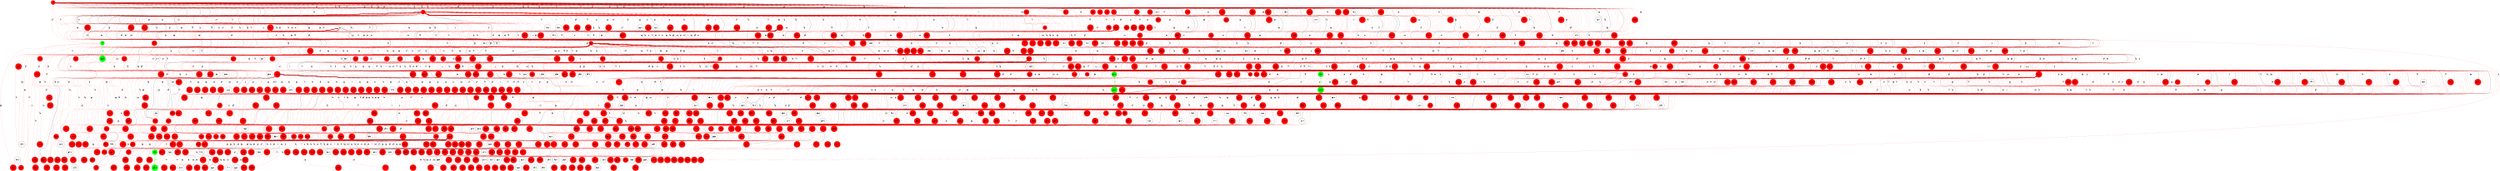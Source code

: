graph G {
overlap=false;
ratio=expand;
size="20,20!";
1 [Latitude=281, Longitude=140, betweeness=0, color=red, graphics="{'d': 4.0, 'h': 4.0, 'w': 4.0, 'y': -1799.6611, 'x': -1414.2781, 'z': 0.0, 'fill': u'#999999'}", id=1, label="1/0", pos="140,281!", prob=0, shape=circle, status=destroyed, style=filled, true_status=destroyed, type=normal, weight=0];
2 [Latitude=278, Longitude=198, betweeness=0, color=red, graphics="{'d': 4.0, 'h': 4.0, 'w': 4.0, 'y': 1203.4064, 'x': 343.2373, 'z': 0.0, 'fill': u'#999999'}", id=2, label="2/0", pos="198,278!", prob=0, shape=circle, status=destroyed, style=filled, true_status=destroyed, type=normal, weight=0];
3 [Latitude=169, Longitude=210, betweeness=0, color="", graphics="{'d': 4.0, 'h': 4.0, 'w': 4.0, 'y': 1289.454, 'x': 1923.78, 'z': 0.0, 'fill': u'#999999'}", id=3, label="3/0", pos="210,169!", prob=0, shape=circle, status=on, style="", true_status=on, type=normal, weight=0];
4 [Latitude=269, Longitude=80, betweeness=0, color=green, graphics="{'d': 4.0, 'h': 4.0, 'w': 4.0, 'y': -1106.8607, 'x': 1723.2073, 'z': 0.0, 'fill': u'#999999'}", id=4, label="4/0", pos="80,269!", prob=0, shape=circle, status=on, style=filled, true_status=on, type=green, weight=0];
5 [Latitude=216, Longitude=114, betweeness=0, color=red, graphics="{'d': 4.0, 'h': 4.0, 'w': 4.0, 'y': 814.179, 'x': -1502.5369, 'z': 0.0, 'fill': u'#999999'}", id=5, label="5/0", pos="114,216!", prob=0, shape=circle, status=destroyed, style=filled, true_status=destroyed, type=normal, weight=0];
6 [Latitude=162, Longitude=141, betweeness=0, color=red, graphics="{'d': 4.0, 'h': 4.0, 'w': 4.0, 'y': -1884.5521, 'x': 1471.8367, 'z': 0.0, 'fill': u'#999999'}", id=6, label="6/0", pos="141,162!", prob=0, shape=circle, status=destroyed, style=filled, true_status=destroyed, type=normal, weight=0];
7 [Latitude=14, Longitude=117, betweeness=0, color=red, graphics="{'d': 4.0, 'h': 4.0, 'w': 4.0, 'y': 1895.3209, 'x': -248.52466, 'z': 0.0, 'fill': u'#999999'}", id=7, label="7/0", pos="117,14!", prob=0, shape=circle, status=destroyed, style=filled, true_status=destroyed, type=normal, weight=0];
8 [Latitude=108, Longitude=115, betweeness=0, color=red, graphics="{'d': 4.0, 'h': 4.0, 'w': 4.0, 'y': -893.2237, 'x': -1742.0027, 'z': 0.0, 'fill': u'#999999'}", id=8, label="8/0", pos="115,108!", prob=0, shape=circle, status=destroyed, style=filled, true_status=destroyed, type=normal, weight=0];
9 [Latitude=116, Longitude=122, betweeness=0, color=red, graphics="{'d': 4.0, 'h': 4.0, 'w': 4.0, 'y': -1644.0106, 'x': -1497.1321, 'z': 0.0, 'fill': u'#999999'}", id=9, label="9/0", pos="122,116!", prob=0, shape=circle, status=destroyed, style=filled, true_status=destroyed, type=normal, weight=0];
10 [Latitude=57, Longitude=144, betweeness=0, color=red, graphics="{'d': 4.0, 'h': 4.0, 'w': 4.0, 'y': -320.42776, 'x': 1918.3662, 'z': 0.0, 'fill': u'#999999'}", id=10, label="10/0", pos="144,57!", prob=0, shape=circle, status=destroyed, style=filled, true_status=destroyed, type=normal, weight=0];
11 [Latitude=59, Longitude=172, betweeness=0, color=red, graphics="{'d': 4.0, 'h': 4.0, 'w': 4.0, 'y': -508.99515, 'x': 1002.1245, 'z': 0.0, 'fill': u'#999999'}", id=11, label="11/0", pos="172,59!", prob=0, shape=circle, status=destroyed, style=filled, true_status=destroyed, type=normal, weight=0];
12 [Latitude=16, Longitude=249, betweeness=0, color=red, graphics="{'d': 4.0, 'h': 4.0, 'w': 4.0, 'y': 203.21664, 'x': -808.62317, 'z': 0.0, 'fill': u'#999999'}", id=12, label="12/0", pos="249,16!", prob=0, shape=circle, status=destroyed, style=filled, true_status=destroyed, type=normal, weight=0];
13 [Latitude=201, Longitude=181, betweeness=0, color=red, graphics="{'d': 4.0, 'h': 4.0, 'w': 4.0, 'y': 1475.6864, 'x': 168.21118, 'z': 0.0, 'fill': u'#999999'}", id=13, label="13/0", pos="181,201!", prob=0, shape=circle, status=destroyed, style=filled, true_status=destroyed, type=normal, weight=0];
14 [Latitude=289, Longitude=241, betweeness=0, color=red, graphics="{'d': 4.0, 'h': 4.0, 'w': 4.0, 'y': -1399.1761, 'x': -792.72473, 'z': 0.0, 'fill': u'#999999'}", id=14, label="14/0", pos="241,289!", prob=0, shape=circle, status=destroyed, style=filled, true_status=destroyed, type=normal, weight=0];
15 [Latitude=197, Longitude=51, betweeness=0, color=green, graphics="{'d': 4.0, 'h': 4.0, 'w': 4.0, 'y': -764.1811, 'x': 1212.5427, 'z': 0.0, 'fill': u'#999999'}", id=15, label="15/0", pos="51,197!", prob=0, shape=circle, status=on, style=filled, true_status=on, type=green, weight=0];
16 [Latitude=284, Longitude=82, betweeness=0, color=red, graphics="{'d': 4.0, 'h': 4.0, 'w': 4.0, 'y': 502.53354, 'x': -1750.0975, 'z': 0.0, 'fill': u'#999999'}", id=16, label="16/0", pos="82,284!", prob=0, shape=circle, status=destroyed, style=filled, true_status=destroyed, type=normal, weight=0];
17 [Latitude=176, Longitude=66, betweeness=0, color=red, graphics="{'d': 4.0, 'h': 4.0, 'w': 4.0, 'y': 419.42953, 'x': -332.51074, 'z': 0.0, 'fill': u'#999999'}", id=17, label="17/0", pos="66,176!", prob=0, shape=circle, status=destroyed, style=filled, true_status=destroyed, type=normal, weight=0];
18 [Latitude=267, Longitude=182, betweeness=0, color="", graphics="{'d': 4.0, 'h': 4.0, 'w': 4.0, 'y': -1304.0737, 'x': 305.83228, 'z': 0.0, 'fill': u'#999999'}", id=18, label="18/0", pos="182,267!", prob=0, shape=circle, status=on, style="", true_status=on, type=normal, weight=0];
19 [Latitude=182, Longitude=276, betweeness=0, color=green, graphics="{'d': 4.0, 'h': 4.0, 'w': 4.0, 'y': 110.99252, 'x': 835.05054, 'z': 0.0, 'fill': u'#999999'}", id=19, label="19/0", pos="276,182!", prob=0, shape=circle, status=on, style=filled, true_status=on, type=green, weight=0];
20 [Latitude=106, Longitude=57, betweeness=0, color=red, graphics="{'d': 4.0, 'h': 4.0, 'w': 4.0, 'y': 1014.1773, 'x': -1083.5132, 'z': 0.0, 'fill': u'#999999'}", id=20, label="20/0", pos="57,106!", prob=0, shape=circle, status=destroyed, style=filled, true_status=destroyed, type=normal, weight=0];
21 [Latitude=192, Longitude=26, betweeness=0, color=red, graphics="{'d': 4.0, 'h': 4.0, 'w': 4.0, 'y': -71.30521, 'x': -1328.6808, 'z': 0.0, 'fill': u'#999999'}", id=21, label="21/0", pos="26,192!", prob=0, shape=circle, status=destroyed, style=filled, true_status=destroyed, type=normal, weight=0];
22 [Latitude=270, Longitude=68, betweeness=0, color=red, graphics="{'d': 4.0, 'h': 4.0, 'w': 4.0, 'y': -1197.4147, 'x': -1151.1445, 'z': 0.0, 'fill': u'#999999'}", id=22, label="22/0", pos="68,270!", prob=0, shape=circle, status=destroyed, style=filled, true_status=destroyed, type=normal, weight=0];
23 [Latitude=237, Longitude=167, betweeness=0, color=red, graphics="{'d': 4.0, 'h': 4.0, 'w': 4.0, 'y': 145.37851, 'x': 1122.3618, 'z': 0.0, 'fill': u'#999999'}", id=23, label="23/0", pos="167,237!", prob=0, shape=circle, status=destroyed, style=filled, true_status=destroyed, type=normal, weight=0];
24 [Latitude=276, Longitude=233, betweeness=0, color=red, graphics="{'d': 4.0, 'h': 4.0, 'w': 4.0, 'y': 1104.0905, 'x': 1100.4429, 'z': 0.0, 'fill': u'#999999'}", id=24, label="24/0", pos="233,276!", prob=0, shape=circle, status=destroyed, style=filled, true_status=destroyed, type=normal, weight=0];
25 [Latitude=118, Longitude=64, betweeness=0, color=red, graphics="{'d': 4.0, 'h': 4.0, 'w': 4.0, 'y': -1526.205, 'x': 1927.1394, 'z': 0.0, 'fill': u'#999999'}", id=25, label="25/0", pos="64,118!", prob=0, shape=circle, status=destroyed, style=filled, true_status=destroyed, type=normal, weight=0];
26 [Latitude=275, Longitude=93, betweeness=0, color=red, graphics="{'d': 4.0, 'h': 4.0, 'w': 4.0, 'y': 704.4151, 'x': -245.93042, 'z': 0.0, 'fill': u'#999999'}", id=26, label="26/0", pos="93,275!", prob=0, shape=circle, status=destroyed, style=filled, true_status=destroyed, type=normal, weight=0];
27 [Latitude=220, Longitude=165, betweeness=0, color="", graphics="{'d': 4.0, 'h': 4.0, 'w': 4.0, 'y': -1843.2139, 'x': -96.9043, 'z': 0.0, 'fill': u'#999999'}", id=27, label="27/0", pos="165,220!", prob=0, shape=circle, status=on, style="", true_status=on, type=normal, weight=0];
28 [Latitude=138, Longitude=95, betweeness=0, color=red, graphics="{'d': 4.0, 'h': 4.0, 'w': 4.0, 'y': -822.5533, 'x': 198.15259, 'z': 0.0, 'fill': u'#999999'}", id=28, label="28/0", pos="95,138!", prob=0, shape=circle, status=destroyed, style=filled, true_status=destroyed, type=normal, weight=0];
29 [Latitude=17, Longitude=161, betweeness=0, color=red, graphics="{'d': 4.0, 'h': 4.0, 'w': 4.0, 'y': 1003.02545, 'x': -269.96533, 'z': 0.0, 'fill': u'#999999'}", id=29, label="29/0", pos="161,17!", prob=0, shape=circle, status=destroyed, style=filled, true_status=destroyed, type=normal, weight=0];
30 [Latitude=259, Longitude=110, betweeness=0, color=red, graphics="{'d': 4.0, 'h': 4.0, 'w': 4.0, 'y': -928.5096, 'x': 1228.0876, 'z': 0.0, 'fill': u'#999999'}", id=30, label="30/0", pos="110,259!", prob=0, shape=circle, status=destroyed, style=filled, true_status=destroyed, type=normal, weight=0];
31 [Latitude=236, Longitude=148, betweeness=0, color=red, graphics="{'d': 4.0, 'h': 4.0, 'w': 4.0, 'y': -1991.0605, 'x': 1247.9153, 'z': 0.0, 'fill': u'#999999'}", id=31, label="31/0", pos="148,236!", prob=0, shape=circle, status=destroyed, style=filled, true_status=destroyed, type=normal, weight=0];
32 [Latitude=256, Longitude=105, betweeness=0, color=red, graphics="{'d': 4.0, 'h': 4.0, 'w': 4.0, 'y': 377.01572, 'x': 544.3616, 'z': 0.0, 'fill': u'#999999'}", id=32, label="32/0", pos="105,256!", prob=0, shape=circle, status=destroyed, style=filled, true_status=destroyed, type=normal, weight=0];
33 [Latitude=63, Longitude=38, betweeness=0, color=red, graphics="{'d': 4.0, 'h': 4.0, 'w': 4.0, 'y': -792.5651, 'x': 1284.187, 'z': 0.0, 'fill': u'#999999'}", id=33, label="33/0", pos="38,63!", prob=0, shape=circle, status=destroyed, style=filled, true_status=destroyed, type=normal, weight=0];
34 [Latitude=204, Longitude=47, betweeness=0, color=red, graphics="{'d': 4.0, 'h': 4.0, 'w': 4.0, 'y': -583.4775, 'x': 163.01709, 'z': 0.0, 'fill': u'#999999'}", id=34, label="34/0", pos="47,204!", prob=0, shape=circle, status=destroyed, style=filled, true_status=destroyed, type=normal, weight=0];
35 [Latitude=288, Longitude=34, betweeness=0, color=red, graphics="{'d': 4.0, 'h': 4.0, 'w': 4.0, 'y': 1384.0602, 'x': 1026.29, 'z': 0.0, 'fill': u'#999999'}", id=35, label="35/0", pos="34,288!", prob=0, shape=circle, status=destroyed, style=filled, true_status=destroyed, type=normal, weight=0];
36 [Latitude=81, Longitude=156, betweeness=0, color="", graphics="{'d': 4.0, 'h': 4.0, 'w': 4.0, 'y': 1297.1515, 'x': 1254.0967, 'z': 0.0, 'fill': u'#999999'}", id=36, label="36/0", pos="156,81!", prob=0, shape=circle, status=on, style="", true_status=on, type=normal, weight=0];
37 [Latitude=135, Longitude=25, betweeness=0, color=red, graphics="{'d': 4.0, 'h': 4.0, 'w': 4.0, 'y': 1301.2203, 'x': 954.9497, 'z': 0.0, 'fill': u'#999999'}", id=37, label="37/0", pos="25,135!", prob=0, shape=circle, status=destroyed, style=filled, true_status=destroyed, type=normal, weight=0];
38 [Latitude=30, Longitude=188, betweeness=0, color=red, graphics="{'d': 4.0, 'h': 4.0, 'w': 4.0, 'y': -1933.3379, 'x': -1076.3096, 'z': 0.0, 'fill': u'#999999'}", id=38, label="38/0", pos="188,30!", prob=0, shape=circle, status=destroyed, style=filled, true_status=destroyed, type=normal, weight=0];
39 [Latitude=295, Longitude=271, betweeness=0, color=red, graphics="{'d': 4.0, 'h': 4.0, 'w': 4.0, 'y': -928.92426, 'x': -1646.1172, 'z': 0.0, 'fill': u'#999999'}", id=39, label="39/0", pos="271,295!", prob=0, shape=circle, status=destroyed, style=filled, true_status=destroyed, type=normal, weight=0];
40 [Latitude=6, Longitude=265, betweeness=0, color=red, graphics="{'d': 4.0, 'h': 4.0, 'w': 4.0, 'y': 1713.4073, 'x': 455.21118, 'z': 0.0, 'fill': u'#999999'}", id=40, label="40/0", pos="265,6!", prob=0, shape=circle, status=destroyed, style=filled, true_status=destroyed, type=normal, weight=0];
41 [Latitude=203, Longitude=255, betweeness=0, color="", graphics="{'d': 4.0, 'h': 4.0, 'w': 4.0, 'y': 1317.7474, 'x': -588.4514, 'z': 0.0, 'fill': u'#999999'}", id=41, label="41/0", pos="255,203!", prob=0, shape=circle, status=on, style="", true_status=on, type=normal, weight=0];
42 [Latitude=131, Longitude=72, betweeness=0, color=red, graphics="{'d': 4.0, 'h': 4.0, 'w': 4.0, 'y': -1849.075, 'x': -474.47644, 'z': 0.0, 'fill': u'#999999'}", id=42, label="42/0", pos="72,131!", prob=0, shape=circle, status=destroyed, style=filled, true_status=destroyed, type=normal, weight=0];
43 [Latitude=58, Longitude=92, betweeness=0, color=red, graphics="{'d': 4.0, 'h': 4.0, 'w': 4.0, 'y': -1230.5479, 'x': -1069.4368, 'z': 0.0, 'fill': u'#999999'}", id=43, label="43/0", pos="92,58!", prob=0, shape=circle, status=destroyed, style=filled, true_status=destroyed, type=normal, weight=0];
44 [Latitude=36, Longitude=146, betweeness=0, color=red, graphics="{'d': 4.0, 'h': 4.0, 'w': 4.0, 'y': 1327.775, 'x': -88.44702, 'z': 0.0, 'fill': u'#999999'}", id=44, label="44/0", pos="146,36!", prob=0, shape=circle, status=destroyed, style=filled, true_status=destroyed, type=normal, weight=0];
45 [Latitude=267, Longitude=204, betweeness=0, color=red, graphics="{'d': 4.0, 'h': 4.0, 'w': 4.0, 'y': 1921.1969, 'x': 1660.4067, 'z': 0.0, 'fill': u'#999999'}", id=45, label="45/0", pos="204,267!", prob=0, shape=circle, status=destroyed, style=filled, true_status=destroyed, type=normal, weight=0];
46 [Latitude=263, Longitude=232, betweeness=0, color=red, graphics="{'d': 4.0, 'h': 4.0, 'w': 4.0, 'y': -396.7554, 'x': -797.0043, 'z': 0.0, 'fill': u'#999999'}", id=46, label="46/0", pos="232,263!", prob=0, shape=circle, status=destroyed, style=filled, true_status=destroyed, type=normal, weight=0];
47 [Latitude=52, Longitude=269, betweeness=0, color=red, graphics="{'d': 4.0, 'h': 4.0, 'w': 4.0, 'y': -591.34784, 'x': 269.04517, 'z': 0.0, 'fill': u'#999999'}", id=47, label="47/0", pos="269,52!", prob=0, shape=circle, status=destroyed, style=filled, true_status=destroyed, type=normal, weight=0];
48 [Latitude=142, Longitude=229, betweeness=0, color=red, graphics="{'d': 4.0, 'h': 4.0, 'w': 4.0, 'y': -470.45145, 'x': 36.759274, 'z': 0.0, 'fill': u'#999999'}", id=48, label="48/0", pos="229,142!", prob=0, shape=circle, status=destroyed, style=filled, true_status=destroyed, type=normal, weight=0];
49 [Latitude=70, Longitude=9, betweeness=0, color=red, graphics="{'d': 4.0, 'h': 4.0, 'w': 4.0, 'y': 733.83453, 'x': 1969.0945, 'z': 0.0, 'fill': u'#999999'}", id=49, label="49/0", pos="9,70!", prob=0, shape=circle, status=destroyed, style=filled, true_status=destroyed, type=normal, weight=0];
50 [Latitude=264, Longitude=89, betweeness=0, color=red, graphics="{'d': 4.0, 'h': 4.0, 'w': 4.0, 'y': 1181.1483, 'x': 1368.7561, 'z': 0.0, 'fill': u'#999999'}", id=50, label="50/0", pos="89,264!", prob=0, shape=circle, status=destroyed, style=filled, true_status=destroyed, type=normal, weight=0];
51 [Latitude=120, Longitude=270, betweeness=0, color=red, graphics="{'d': 4.0, 'h': 4.0, 'w': 4.0, 'y': 1983.2184, 'x': 814.14966, 'z': 0.0, 'fill': u'#999999'}", id=51, label="51/0", pos="270,120!", prob=0, shape=circle, status=destroyed, style=filled, true_status=destroyed, type=normal, weight=0];
52 [Latitude=222, Longitude=139, betweeness=0, color=red, graphics="{'d': 4.0, 'h': 4.0, 'w': 4.0, 'y': 171.8143, 'x': -701.3253, 'z': 0.0, 'fill': u'#999999'}", id=52, label="52/0", pos="139,222!", prob=0, shape=circle, status=destroyed, style=filled, true_status=destroyed, type=normal, weight=0];
53 [Latitude=162, Longitude=291, betweeness=0, color=red, graphics="{'d': 4.0, 'h': 4.0, 'w': 4.0, 'y': -1821.0935, 'x': 1680.9053, 'z': 0.0, 'fill': u'#999999'}", id=53, label="53/0", pos="291,162!", prob=0, shape=circle, status=destroyed, style=filled, true_status=destroyed, type=normal, weight=0];
54 [Latitude=43, Longitude=45, betweeness=0, color=red, graphics="{'d': 4.0, 'h': 4.0, 'w': 4.0, 'y': 500.05917, 'x': -36.64417, 'z': 0.0, 'fill': u'#999999'}", id=54, label="54/0", pos="45,43!", prob=0, shape=circle, status=destroyed, style=filled, true_status=destroyed, type=normal, weight=0];
55 [Latitude=125, Longitude=77, betweeness=0, color="", graphics="{'d': 4.0, 'h': 4.0, 'w': 4.0, 'y': -1096.5194, 'x': -1047.308, 'z': 0.0, 'fill': u'#999999'}", id=55, label="55/0", pos="77,125!", prob=0, shape=circle, status=on, style="", true_status=on, type=normal, weight=0];
56 [Latitude=116, Longitude=84, betweeness=0, color=green, graphics="{'d': 4.0, 'h': 4.0, 'w': 4.0, 'y': -636.436, 'x': 14.39575, 'z': 0.0, 'fill': u'#999999'}", id=56, label="56/0", pos="84,116!", prob=0, shape=circle, status=on, style=filled, true_status=on, type=green, weight=0];
57 [Latitude=200, Longitude=98, betweeness=0, color=red, graphics="{'d': 4.0, 'h': 4.0, 'w': 4.0, 'y': 839.16, 'x': 1920.0549, 'z': 0.0, 'fill': u'#999999'}", id=57, label="57/0", pos="98,200!", prob=0, shape=circle, status=destroyed, style=filled, true_status=destroyed, type=normal, weight=0];
58 [Latitude=23, Longitude=201, betweeness=0, color="", graphics="{'d': 4.0, 'h': 4.0, 'w': 4.0, 'y': -1916.7764, 'x': -804.396, 'z': 0.0, 'fill': u'#999999'}", id=58, label="58/0", pos="201,23!", prob=0, shape=circle, status=on, style="", true_status=on, type=normal, weight=0];
59 [Latitude=172, Longitude=240, betweeness=0, color=red, graphics="{'d': 4.0, 'h': 4.0, 'w': 4.0, 'y': -138.11002, 'x': -86.00464, 'z': 0.0, 'fill': u'#999999'}", id=59, label="59/0", pos="240,172!", prob=0, shape=circle, status=destroyed, style=filled, true_status=destroyed, type=normal, weight=0];
60 [Latitude=218, Longitude=180, betweeness=0, color=red, graphics="{'d': 4.0, 'h': 4.0, 'w': 4.0, 'y': -1722.5643, 'x': -1464.0605, 'z': 0.0, 'fill': u'#999999'}", id=60, label="60/0", pos="180,218!", prob=0, shape=circle, status=destroyed, style=filled, true_status=destroyed, type=normal, weight=0];
61 [Latitude=180, Longitude=249, betweeness=0, color=red, graphics="{'d': 4.0, 'h': 4.0, 'w': 4.0, 'y': -1669.0111, 'x': 1187.5076, 'z': 0.0, 'fill': u'#999999'}", id=61, label="61/0", pos="249,180!", prob=0, shape=circle, status=destroyed, style=filled, true_status=destroyed, type=normal, weight=0];
62 [Latitude=279, Longitude=223, betweeness=0, color=red, graphics="{'d': 4.0, 'h': 4.0, 'w': 4.0, 'y': -572.73883, 'x': -1326.4506, 'z': 0.0, 'fill': u'#999999'}", id=62, label="62/0", pos="223,279!", prob=0, shape=circle, status=destroyed, style=filled, true_status=destroyed, type=normal, weight=0];
63 [Latitude=244, Longitude=231, betweeness=0, color=red, graphics="{'d': 4.0, 'h': 4.0, 'w': 4.0, 'y': 214.97568, 'x': 561.02783, 'z': 0.0, 'fill': u'#999999'}", id=63, label="63/0", pos="231,244!", prob=0, shape=circle, status=destroyed, style=filled, true_status=destroyed, type=normal, weight=0];
64 [Latitude=46, Longitude=112, betweeness=0, color=red, graphics="{'d': 4.0, 'h': 4.0, 'w': 4.0, 'y': -1026.9238, 'x': 1826.5378, 'z': 0.0, 'fill': u'#999999'}", id=64, label="64/0", pos="112,46!", prob=0, shape=circle, status=destroyed, style=filled, true_status=destroyed, type=normal, weight=0];
65 [Latitude=218, Longitude=144, betweeness=0, color="", graphics="{'d': 4.0, 'h': 4.0, 'w': 4.0, 'y': -305.7957, 'x': -152.57397, 'z': 0.0, 'fill': u'#999999'}", id=65, label="65/0", pos="144,218!", prob=0, shape=circle, status=on, style="", true_status=on, type=normal, weight=0];
66 [Latitude=142, Longitude=15, betweeness=0, color=red, graphics="{'d': 4.0, 'h': 4.0, 'w': 4.0, 'y': 1083.3439, 'x': 1926.0867, 'z': 0.0, 'fill': u'#999999'}", id=66, label="66/0", pos="15,142!", prob=0, shape=circle, status=destroyed, style=filled, true_status=destroyed, type=normal, weight=0];
67 [Latitude=231, Longitude=180, betweeness=0, color=red, graphics="{'d': 4.0, 'h': 4.0, 'w': 4.0, 'y': 1880.9296, 'x': -1927.8353, 'z': 0.0, 'fill': u'#999999'}", id=67, label="67/0", pos="180,231!", prob=0, shape=circle, status=destroyed, style=filled, true_status=destroyed, type=normal, weight=0];
68 [Latitude=63, Longitude=4, betweeness=0, color=red, graphics="{'d': 4.0, 'h': 4.0, 'w': 4.0, 'y': 1236.1317, 'x': 427.55615, 'z': 0.0, 'fill': u'#999999'}", id=68, label="68/0", pos="4,63!", prob=0, shape=circle, status=destroyed, style=filled, true_status=destroyed, type=normal, weight=0];
69 [Latitude=176, Longitude=127, betweeness=0, color=red, graphics="{'d': 4.0, 'h': 4.0, 'w': 4.0, 'y': -702.57025, 'x': 1504.2461, 'z': 0.0, 'fill': u'#999999'}", id=69, label="69/0", pos="127,176!", prob=0, shape=circle, status=destroyed, style=filled, true_status=destroyed, type=normal, weight=0];
70 [Latitude=68, Longitude=69, betweeness=0, color=red, graphics="{'d': 4.0, 'h': 4.0, 'w': 4.0, 'y': -1246.0044, 'x': -1684.8123, 'z': 0.0, 'fill': u'#999999'}", id=70, label="70/0", pos="69,68!", prob=0, shape=circle, status=destroyed, style=filled, true_status=destroyed, type=normal, weight=0];
71 [Latitude=37, Longitude=69, betweeness=0, color=red, graphics="{'d': 4.0, 'h': 4.0, 'w': 4.0, 'y': 752.8118, 'x': 513.5774, 'z': 0.0, 'fill': u'#999999'}", id=71, label="71/0", pos="69,37!", prob=0, shape=circle, status=destroyed, style=filled, true_status=destroyed, type=normal, weight=0];
72 [Latitude=167, Longitude=3, betweeness=0, color=red, graphics="{'d': 4.0, 'h': 4.0, 'w': 4.0, 'y': -1567.1389, 'x': -183.96277, 'z': 0.0, 'fill': u'#999999'}", id=72, label="72/0", pos="3,167!", prob=0, shape=circle, status=destroyed, style=filled, true_status=destroyed, type=normal, weight=0];
73 [Latitude=295, Longitude=156, betweeness=0, color=red, graphics="{'d': 4.0, 'h': 4.0, 'w': 4.0, 'y': -1740.8782, 'x': 1270.3772, 'z': 0.0, 'fill': u'#999999'}", id=73, label="73/0", pos="156,295!", prob=0, shape=circle, status=destroyed, style=filled, true_status=destroyed, type=normal, weight=0];
74 [Latitude=45, Longitude=146, betweeness=0, color=red, graphics="{'d': 4.0, 'h': 4.0, 'w': 4.0, 'y': -594.4797, 'x': 338.7588, 'z': 0.0, 'fill': u'#999999'}", id=74, label="74/0", pos="146,45!", prob=0, shape=circle, status=destroyed, style=filled, true_status=destroyed, type=normal, weight=0];
75 [Latitude=152, Longitude=170, betweeness=0, color=red, graphics="{'d': 4.0, 'h': 4.0, 'w': 4.0, 'y': -1372.6132, 'x': 1302.2454, 'z': 0.0, 'fill': u'#999999'}", id=75, label="75/0", pos="170,152!", prob=0, shape=circle, status=destroyed, style=filled, true_status=destroyed, type=normal, weight=0];
76 [Latitude=153, Longitude=262, betweeness=0, color=red, graphics="{'d': 4.0, 'h': 4.0, 'w': 4.0, 'y': -1619.6239, 'x': 152.8706, 'z': 0.0, 'fill': u'#999999'}", id=76, label="76/0", pos="262,153!", prob=0, shape=circle, status=destroyed, style=filled, true_status=destroyed, type=normal, weight=0];
77 [Latitude=171, Longitude=55, betweeness=0, color=red, graphics="{'d': 4.0, 'h': 4.0, 'w': 4.0, 'y': -615.78436, 'x': -1075.4722, 'z': 0.0, 'fill': u'#999999'}", id=77, label="77/0", pos="55,171!", prob=0, shape=circle, status=destroyed, style=filled, true_status=destroyed, type=normal, weight=0];
78 [Latitude=93, Longitude=137, betweeness=0, color=red, graphics="{'d': 4.0, 'h': 4.0, 'w': 4.0, 'y': -603.9467, 'x': -1675.8788, 'z': 0.0, 'fill': u'#999999'}", id=78, label="78/0", pos="137,93!", prob=0, shape=circle, status=destroyed, style=filled, true_status=destroyed, type=normal, weight=0];
79 [Latitude=11, Longitude=121, betweeness=0, color=red, graphics="{'d': 4.0, 'h': 4.0, 'w': 4.0, 'y': 1649.579, 'x': -440.4065, 'z': 0.0, 'fill': u'#999999'}", id=79, label="79/0", pos="121,11!", prob=0, shape=circle, status=destroyed, style=filled, true_status=destroyed, type=normal, weight=0];
80 [Latitude=99, Longitude=181, betweeness=0, color=red, graphics="{'d': 4.0, 'h': 4.0, 'w': 4.0, 'y': -767.49493, 'x': -1578.4138, 'z': 0.0, 'fill': u'#999999'}", id=80, label="80/0", pos="181,99!", prob=0, shape=circle, status=destroyed, style=filled, true_status=destroyed, type=normal, weight=0];
81 [Latitude=73, Longitude=257, betweeness=0, color=red, graphics="{'d': 4.0, 'h': 4.0, 'w': 4.0, 'y': 1616.3961, 'x': -1039.3445, 'z': 0.0, 'fill': u'#999999'}", id=81, label="81/0", pos="257,73!", prob=0, shape=circle, status=destroyed, style=filled, true_status=destroyed, type=normal, weight=0];
82 [Latitude=266, Longitude=264, betweeness=0, color=red, graphics="{'d': 4.0, 'h': 4.0, 'w': 4.0, 'y': -1380.7618, 'x': -1487.8821, 'z': 0.0, 'fill': u'#999999'}", id=82, label="82/0", pos="264,266!", prob=0, shape=circle, status=destroyed, style=filled, true_status=destroyed, type=normal, weight=0];
83 [Latitude=213, Longitude=58, betweeness=0, color=red, graphics="{'d': 4.0, 'h': 4.0, 'w': 4.0, 'y': -727.44403, 'x': 355.75586, 'z': 0.0, 'fill': u'#999999'}", id=83, label="83/0", pos="58,213!", prob=0, shape=circle, status=destroyed, style=filled, true_status=destroyed, type=normal, weight=0];
84 [Latitude=134, Longitude=196, betweeness=0, color=red, graphics="{'d': 4.0, 'h': 4.0, 'w': 4.0, 'y': -1618.718, 'x': -1042.227, 'z': 0.0, 'fill': u'#999999'}", id=84, label="84/0", pos="196,134!", prob=0, shape=circle, status=destroyed, style=filled, true_status=destroyed, type=normal, weight=0];
85 [Latitude=93, Longitude=295, betweeness=0, color="", graphics="{'d': 4.0, 'h': 4.0, 'w': 4.0, 'y': 5.9916687, 'x': -472.45776, 'z': 0.0, 'fill': u'#999999'}", id=85, label="85/0", pos="295,93!", prob=0, shape=circle, status=on, style="", true_status=on, type=normal, weight=0];
86 [Latitude=234, Longitude=84, betweeness=0, color=red, graphics="{'d': 4.0, 'h': 4.0, 'w': 4.0, 'y': 663.5279, 'x': -1468.155, 'z': 0.0, 'fill': u'#999999'}", id=86, label="86/0", pos="84,234!", prob=0, shape=circle, status=destroyed, style=filled, true_status=destroyed, type=normal, weight=0];
87 [Latitude=40, Longitude=196, betweeness=0, color=red, graphics="{'d': 4.0, 'h': 4.0, 'w': 4.0, 'y': 1733.4384, 'x': 844.4619, 'z': 0.0, 'fill': u'#999999'}", id=87, label="87/0", pos="196,40!", prob=0, shape=circle, status=destroyed, style=filled, true_status=destroyed, type=normal, weight=0];
88 [Latitude=294, Longitude=209, betweeness=0, color=red, graphics="{'d': 4.0, 'h': 4.0, 'w': 4.0, 'y': 374.06113, 'x': -1630.8765, 'z': 0.0, 'fill': u'#999999'}", id=88, label="88/0", pos="209,294!", prob=0, shape=circle, status=destroyed, style=filled, true_status=destroyed, type=normal, weight=0];
89 [Latitude=132, Longitude=74, betweeness=0, color=red, graphics="{'d': 4.0, 'h': 4.0, 'w': 4.0, 'y': 1193.497, 'x': 258.99414, 'z': 0.0, 'fill': u'#999999'}", id=89, label="89/0", pos="74,132!", prob=0, shape=circle, status=destroyed, style=filled, true_status=destroyed, type=normal, weight=0];
90 [Latitude=203, Longitude=38, betweeness=0, color=red, graphics="{'d': 4.0, 'h': 4.0, 'w': 4.0, 'y': 987.11285, 'x': -1733.9913, 'z': 0.0, 'fill': u'#999999'}", id=90, label="90/0", pos="38,203!", prob=0, shape=circle, status=destroyed, style=filled, true_status=destroyed, type=normal, weight=0];
91 [Latitude=3, Longitude=281, betweeness=0, color=red, graphics="{'d': 4.0, 'h': 4.0, 'w': 4.0, 'y': -1955.3694, 'x': 288.55078, 'z': 0.0, 'fill': u'#999999'}", id=91, label="91/0", pos="281,3!", prob=0, shape=circle, status=destroyed, style=filled, true_status=destroyed, type=normal, weight=0];
92 [Latitude=144, Longitude=92, betweeness=0, color=red, graphics="{'d': 4.0, 'h': 4.0, 'w': 4.0, 'y': 1846.2562, 'x': -1153.8975, 'z': 0.0, 'fill': u'#999999'}", id=92, label="92/0", pos="92,144!", prob=0, shape=circle, status=destroyed, style=filled, true_status=destroyed, type=normal, weight=0];
93 [Latitude=246, Longitude=42, betweeness=0, color=red, graphics="{'d': 4.0, 'h': 4.0, 'w': 4.0, 'y': 408.71664, 'x': -1005.3331, 'z': 0.0, 'fill': u'#999999'}", id=93, label="93/0", pos="42,246!", prob=0, shape=circle, status=destroyed, style=filled, true_status=destroyed, type=normal, weight=0];
94 [Latitude=215, Longitude=144, betweeness=0, color=red, graphics="{'d': 4.0, 'h': 4.0, 'w': 4.0, 'y': 1108.4716, 'x': 106.906006, 'z': 0.0, 'fill': u'#999999'}", id=94, label="94/0", pos="144,215!", prob=0, shape=circle, status=destroyed, style=filled, true_status=destroyed, type=normal, weight=0];
95 [Latitude=103, Longitude=100, betweeness=0, color=red, graphics="{'d': 4.0, 'h': 4.0, 'w': 4.0, 'y': 500.78036, 'x': -23.892214, 'z': 0.0, 'fill': u'#999999'}", id=95, label="95/0", pos="100,103!", prob=0, shape=circle, status=destroyed, style=filled, true_status=destroyed, type=normal, weight=0];
96 [Latitude=166, Longitude=71, betweeness=0, color=red, graphics="{'d': 4.0, 'h': 4.0, 'w': 4.0, 'y': -530.2952, 'x': -136.75879, 'z': 0.0, 'fill': u'#999999'}", id=96, label="96/0", pos="71,166!", prob=0, shape=circle, status=destroyed, style=filled, true_status=destroyed, type=normal, weight=0];
97 [Latitude=139, Longitude=49, betweeness=0, color=red, graphics="{'d': 4.0, 'h': 4.0, 'w': 4.0, 'y': 1985.5365, 'x': -608.4835, 'z': 0.0, 'fill': u'#999999'}", id=97, label="97/0", pos="49,139!", prob=0, shape=circle, status=destroyed, style=filled, true_status=destroyed, type=normal, weight=0];
98 [Latitude=212, Longitude=134, betweeness=0, color=red, graphics="{'d': 4.0, 'h': 4.0, 'w': 4.0, 'y': -1187.4528, 'x': 603.03125, 'z': 0.0, 'fill': u'#999999'}", id=98, label="98/0", pos="134,212!", prob=0, shape=circle, status=destroyed, style=filled, true_status=destroyed, type=normal, weight=0];
99 [Latitude=256, Longitude=117, betweeness=0, color=red, graphics="{'d': 4.0, 'h': 4.0, 'w': 4.0, 'y': 1701.361, 'x': -972.7721, 'z': 0.0, 'fill': u'#999999'}", id=99, label="99/0", pos="117,256!", prob=0, shape=circle, status=destroyed, style=filled, true_status=destroyed, type=normal, weight=0];
100 [Latitude=233, Longitude=99, betweeness=0, color=red, graphics="{'d': 4.0, 'h': 4.0, 'w': 4.0, 'y': -1083.343, 'x': -1728.9448, 'z': 0.0, 'fill': u'#999999'}", id=100, label="100/0", pos="99,233!", prob=0, shape=circle, status=destroyed, style=filled, true_status=destroyed, type=normal, weight=0];
101 [Latitude=255, Longitude=264, betweeness=0, color=red, graphics="{'d': 4.0, 'h': 4.0, 'w': 4.0, 'y': 1392.3195, 'x': -574.12646, 'z': 0.0, 'fill': u'#999999'}", id=101, label="101/0", pos="264,255!", prob=0, shape=circle, status=destroyed, style=filled, true_status=destroyed, type=normal, weight=0];
102 [Latitude=108, Longitude=254, betweeness=0, color=red, graphics="{'d': 4.0, 'h': 4.0, 'w': 4.0, 'y': 372.55087, 'x': -503.69177, 'z': 0.0, 'fill': u'#999999'}", id=102, label="102/0", pos="254,108!", prob=0, shape=circle, status=destroyed, style=filled, true_status=destroyed, type=normal, weight=0];
103 [Latitude=220, Longitude=13, betweeness=0, color="", graphics="{'d': 4.0, 'h': 4.0, 'w': 4.0, 'y': -1911.1207, 'x': 91.40283, 'z': 0.0, 'fill': u'#999999'}", id=103, label="103/0", pos="13,220!", prob=0, shape=circle, status=on, style="", true_status=on, type=normal, weight=0];
104 [Latitude=3, Longitude=154, betweeness=0, color=red, graphics="{'d': 4.0, 'h': 4.0, 'w': 4.0, 'y': -1160.6095, 'x': -1221.4102, 'z': 0.0, 'fill': u'#999999'}", id=104, label="104/0", pos="154,3!", prob=0, shape=circle, status=destroyed, style=filled, true_status=destroyed, type=normal, weight=0];
105 [Latitude=244, Longitude=75, betweeness=0, color=red, graphics="{'d': 4.0, 'h': 4.0, 'w': 4.0, 'y': -1222.0747, 'x': -1213.8557, 'z': 0.0, 'fill': u'#999999'}", id=105, label="105/0", pos="75,244!", prob=0, shape=circle, status=destroyed, style=filled, true_status=destroyed, type=normal, weight=0];
106 [Latitude=73, Longitude=17, betweeness=0, color=red, graphics="{'d': 4.0, 'h': 4.0, 'w': 4.0, 'y': 787.38654, 'x': 149.9458, 'z': 0.0, 'fill': u'#999999'}", id=106, label="106/0", pos="17,73!", prob=0, shape=circle, status=destroyed, style=filled, true_status=destroyed, type=normal, weight=0];
107 [Latitude=120, Longitude=299, betweeness=0, color=red, graphics="{'d': 4.0, 'h': 4.0, 'w': 4.0, 'y': 2002.7094, 'x': -1064.4661, 'z': 0.0, 'fill': u'#999999'}", id=107, label="107/0", pos="299,120!", prob=0, shape=circle, status=destroyed, style=filled, true_status=destroyed, type=normal, weight=0];
108 [Latitude=278, Longitude=250, betweeness=0, color=red, graphics="{'d': 4.0, 'h': 4.0, 'w': 4.0, 'y': -134.55081, 'x': 826.5886, 'z': 0.0, 'fill': u'#999999'}", id=108, label="108/0", pos="250,278!", prob=0, shape=circle, status=destroyed, style=filled, true_status=destroyed, type=normal, weight=0];
109 [Latitude=273, Longitude=153, betweeness=0, color=red, graphics="{'d': 4.0, 'h': 4.0, 'w': 4.0, 'y': -1966.6437, 'x': -843.86523, 'z': 0.0, 'fill': u'#999999'}", id=109, label="109/0", pos="153,273!", prob=0, shape=circle, status=destroyed, style=filled, true_status=destroyed, type=normal, weight=0];
110 [Latitude=294, Longitude=110, betweeness=0, color=red, graphics="{'d': 4.0, 'h': 4.0, 'w': 4.0, 'y': -1965.2957, 'x': -633.0797, 'z': 0.0, 'fill': u'#999999'}", id=110, label="110/0", pos="110,294!", prob=0, shape=circle, status=destroyed, style=filled, true_status=destroyed, type=normal, weight=0];
111 [Latitude=66, Longitude=1, betweeness=0, color="", graphics="{'d': 4.0, 'h': 4.0, 'w': 4.0, 'y': 248.5499, 'x': -77.429565, 'z': 0.0, 'fill': u'#999999'}", id=111, label="111/0", pos="1,66!", prob=0, shape=circle, status=on, style="", true_status=on, type=normal, weight=0];
112 [Latitude=191, Longitude=205, betweeness=0, color="", graphics="{'d': 4.0, 'h': 4.0, 'w': 4.0, 'y': 608.5076, 'x': -148.71375, 'z': 0.0, 'fill': u'#999999'}", id=112, label="112/0", pos="205,191!", prob=0, shape=circle, status=on, style="", true_status=on, type=normal, weight=0];
113 [Latitude=82, Longitude=167, betweeness=0, color=red, graphics="{'d': 4.0, 'h': 4.0, 'w': 4.0, 'y': 1369.0282, 'x': -610.9977, 'z': 0.0, 'fill': u'#999999'}", id=113, label="113/0", pos="167,82!", prob=0, shape=circle, status=destroyed, style=filled, true_status=destroyed, type=normal, weight=0];
114 [Latitude=170, Longitude=31, betweeness=0, color=red, graphics="{'d': 4.0, 'h': 4.0, 'w': 4.0, 'y': -660.42413, 'x': 599.08057, 'z': 0.0, 'fill': u'#999999'}", id=114, label="114/0", pos="31,170!", prob=0, shape=circle, status=destroyed, style=filled, true_status=destroyed, type=normal, weight=0];
115 [Latitude=246, Longitude=216, betweeness=0, color=red, graphics="{'d': 4.0, 'h': 4.0, 'w': 4.0, 'y': 1183.5077, 'x': -619.2289, 'z': 0.0, 'fill': u'#999999'}", id=115, label="115/0", pos="216,246!", prob=0, shape=circle, status=destroyed, style=filled, true_status=destroyed, type=normal, weight=0];
116 [Latitude=46, Longitude=194, betweeness=0, color="", graphics="{'d': 4.0, 'h': 4.0, 'w': 4.0, 'y': -1305.139, 'x': 938.82935, 'z': 0.0, 'fill': u'#999999'}", id=116, label="116/0", pos="194,46!", prob=0, shape=circle, status=on, style="", true_status=on, type=normal, weight=0];
117 [Latitude=189, Longitude=291, betweeness=0, color=red, graphics="{'d': 4.0, 'h': 4.0, 'w': 4.0, 'y': 1407.6656, 'x': -428.1703, 'z': 0.0, 'fill': u'#999999'}", id=117, label="117/0", pos="291,189!", prob=0, shape=circle, status=destroyed, style=filled, true_status=destroyed, type=normal, weight=0];
118 [Latitude=215, Longitude=67, betweeness=0, color=red, graphics="{'d': 4.0, 'h': 4.0, 'w': 4.0, 'y': 1458.797, 'x': 546.8804, 'z': 0.0, 'fill': u'#999999'}", id=118, label="118/0", pos="67,215!", prob=0, shape=circle, status=destroyed, style=filled, true_status=destroyed, type=normal, weight=0];
119 [Latitude=241, Longitude=253, betweeness=0, color=red, graphics="{'d': 4.0, 'h': 4.0, 'w': 4.0, 'y': 316.8043, 'x': -1136.4072, 'z': 0.0, 'fill': u'#999999'}", id=119, label="119/0", pos="253,241!", prob=0, shape=circle, status=destroyed, style=filled, true_status=destroyed, type=normal, weight=0];
120 [Latitude=29, Longitude=184, betweeness=0, color=red, graphics="{'d': 4.0, 'h': 4.0, 'w': 4.0, 'y': -1194.4622, 'x': -1129.6814, 'z': 0.0, 'fill': u'#999999'}", id=120, label="120/0", pos="184,29!", prob=0, shape=circle, status=destroyed, style=filled, true_status=destroyed, type=normal, weight=0];
121 [Latitude=87, Longitude=186, betweeness=0, color="", graphics="{'d': 4.0, 'h': 4.0, 'w': 4.0, 'y': 792.8216, 'x': -19.174074, 'z': 0.0, 'fill': u'#999999'}", id=121, label="121/0", pos="186,87!", prob=0, shape=circle, status=on, style="", true_status=on, type=normal, weight=0];
122 [Latitude=278, Longitude=255, betweeness=0, color=red, graphics="{'d': 4.0, 'h': 4.0, 'w': 4.0, 'y': -1019.18506, 'x': -850.2644, 'z': 0.0, 'fill': u'#999999'}", id=122, label="122/0", pos="255,278!", prob=0, shape=circle, status=destroyed, style=filled, true_status=destroyed, type=normal, weight=0];
123 [Latitude=234, Longitude=45, betweeness=0, color=red, graphics="{'d': 4.0, 'h': 4.0, 'w': 4.0, 'y': -1573.8882, 'x': -1699.7974, 'z': 0.0, 'fill': u'#999999'}", id=123, label="123/0", pos="45,234!", prob=0, shape=circle, status=destroyed, style=filled, true_status=destroyed, type=normal, weight=0];
124 [Latitude=157, Longitude=214, betweeness=0, color="", graphics="{'d': 4.0, 'h': 4.0, 'w': 4.0, 'y': 1734.0404, 'x': -1442.521, 'z': 0.0, 'fill': u'#999999'}", id=124, label="124/0", pos="214,157!", prob=0, shape=circle, status=on, style="", true_status=on, type=normal, weight=0];
125 [Latitude=109, Longitude=50, betweeness=0, color=red, graphics="{'d': 4.0, 'h': 4.0, 'w': 4.0, 'y': 1313.025, 'x': 927.1509, 'z': 0.0, 'fill': u'#999999'}", id=125, label="125/0", pos="50,109!", prob=0, shape=circle, status=destroyed, style=filled, true_status=destroyed, type=normal, weight=0];
126 [Latitude=37, Longitude=124, betweeness=0, color=red, graphics="{'d': 4.0, 'h': 4.0, 'w': 4.0, 'y': -1358.7216, 'x': -1032.9963, 'z': 0.0, 'fill': u'#999999'}", id=126, label="126/0", pos="124,37!", prob=0, shape=circle, status=destroyed, style=filled, true_status=destroyed, type=normal, weight=0];
127 [Latitude=57, Longitude=239, betweeness=0, color=red, graphics="{'d': 4.0, 'h': 4.0, 'w': 4.0, 'y': -1810.4924, 'x': -963.38367, 'z': 0.0, 'fill': u'#999999'}", id=127, label="127/0", pos="239,57!", prob=0, shape=circle, status=destroyed, style=filled, true_status=destroyed, type=normal, weight=0];
128 [Latitude=128, Longitude=84, betweeness=0, color=red, graphics="{'d': 4.0, 'h': 4.0, 'w': 4.0, 'y': 459.70932, 'x': 1868.9529, 'z': 0.0, 'fill': u'#999999'}", id=128, label="128/0", pos="84,128!", prob=0, shape=circle, status=destroyed, style=filled, true_status=destroyed, type=normal, weight=0];
129 [Latitude=37, Longitude=9, betweeness=0, color="", graphics="{'d': 4.0, 'h': 4.0, 'w': 4.0, 'y': 541.5489, 'x': 1493.3662, 'z': 0.0, 'fill': u'#999999'}", id=129, label="129/0", pos="9,37!", prob=0, shape=circle, status=on, style="", true_status=on, type=normal, weight=0];
130 [Latitude=17, Longitude=36, betweeness=0, color=red, graphics="{'d': 4.0, 'h': 4.0, 'w': 4.0, 'y': 1654.216, 'x': -50.40833, 'z': 0.0, 'fill': u'#999999'}", id=130, label="130/0", pos="36,17!", prob=0, shape=circle, status=destroyed, style=filled, true_status=destroyed, type=normal, weight=0];
131 [Latitude=203, Longitude=237, betweeness=0, color=red, graphics="{'d': 4.0, 'h': 4.0, 'w': 4.0, 'y': 1333.0597, 'x': -1232.54, 'z': 0.0, 'fill': u'#999999'}", id=131, label="131/0", pos="237,203!", prob=0, shape=circle, status=destroyed, style=filled, true_status=destroyed, type=normal, weight=0];
132 [Latitude=159, Longitude=245, betweeness=0, color=red, graphics="{'d': 4.0, 'h': 4.0, 'w': 4.0, 'y': 1236.7113, 'x': -1152.7803, 'z': 0.0, 'fill': u'#999999'}", id=132, label="132/0", pos="245,159!", prob=0, shape=circle, status=destroyed, style=filled, true_status=destroyed, type=normal, weight=0];
133 [Latitude=212, Longitude=110, betweeness=0, color=red, graphics="{'d': 4.0, 'h': 4.0, 'w': 4.0, 'y': 1991.8077, 'x': -839.48987, 'z': 0.0, 'fill': u'#999999'}", id=133, label="133/0", pos="110,212!", prob=0, shape=circle, status=destroyed, style=filled, true_status=destroyed, type=normal, weight=0];
134 [Latitude=209, Longitude=235, betweeness=0, color=red, graphics="{'d': 4.0, 'h': 4.0, 'w': 4.0, 'y': 58.837006, 'x': -397.81274, 'z': 0.0, 'fill': u'#999999'}", id=134, label="134/0", pos="235,209!", prob=0, shape=circle, status=destroyed, style=filled, true_status=destroyed, type=normal, weight=0];
135 [Latitude=48, Longitude=224, betweeness=0, color=red, graphics="{'d': 4.0, 'h': 4.0, 'w': 4.0, 'y': 294.03378, 'x': 358.3589, 'z': 0.0, 'fill': u'#999999'}", id=135, label="135/0", pos="224,48!", prob=0, shape=circle, status=destroyed, style=filled, true_status=destroyed, type=normal, weight=0];
136 [Latitude=41, Longitude=127, betweeness=0, color="", graphics="{'d': 4.0, 'h': 4.0, 'w': 4.0, 'y': -301.34512, 'x': 1316.1394, 'z': 0.0, 'fill': u'#999999'}", id=136, label="136/0", pos="127,41!", prob=0, shape=circle, status=on, style="", true_status=on, type=normal, weight=0];
137 [Latitude=156, Longitude=182, betweeness=0, color=red, graphics="{'d': 4.0, 'h': 4.0, 'w': 4.0, 'y': 788.3768, 'x': 325.79712, 'z': 0.0, 'fill': u'#999999'}", id=137, label="137/0", pos="182,156!", prob=0, shape=circle, status=destroyed, style=filled, true_status=destroyed, type=normal, weight=0];
138 [Latitude=177, Longitude=154, betweeness=0, color=red, graphics="{'d': 4.0, 'h': 4.0, 'w': 4.0, 'y': 1081.9589, 'x': 536.11475, 'z': 0.0, 'fill': u'#999999'}", id=138, label="138/0", pos="154,177!", prob=0, shape=circle, status=destroyed, style=filled, true_status=destroyed, type=normal, weight=0];
139 [Latitude=83, Longitude=161, betweeness=0, color=red, graphics="{'d': 4.0, 'h': 4.0, 'w': 4.0, 'y': -1600.2733, 'x': 558.9487, 'z': 0.0, 'fill': u'#999999'}", id=139, label="139/0", pos="161,83!", prob=0, shape=circle, status=destroyed, style=filled, true_status=destroyed, type=normal, weight=0];
140 [Latitude=177, Longitude=178, betweeness=0, color=red, graphics="{'d': 4.0, 'h': 4.0, 'w': 4.0, 'y': 1978.8292, 'x': 879.1216, 'z': 0.0, 'fill': u'#999999'}", id=140, label="140/0", pos="178,177!", prob=0, shape=circle, status=destroyed, style=filled, true_status=destroyed, type=normal, weight=0];
141 [Latitude=248, Longitude=176, betweeness=0, color=red, graphics="{'d': 4.0, 'h': 4.0, 'w': 4.0, 'y': -1146.3618, 'x': -289.05542, 'z': 0.0, 'fill': u'#999999'}", id=141, label="141/0", pos="176,248!", prob=0, shape=circle, status=destroyed, style=filled, true_status=destroyed, type=normal, weight=0];
142 [Latitude=165, Longitude=248, betweeness=0, color=red, graphics="{'d': 4.0, 'h': 4.0, 'w': 4.0, 'y': 1516.058, 'x': -587.1825, 'z': 0.0, 'fill': u'#999999'}", id=142, label="142/0", pos="248,165!", prob=0, shape=circle, status=destroyed, style=filled, true_status=destroyed, type=normal, weight=0];
143 [Latitude=130, Longitude=140, betweeness=0, color=red, graphics="{'d': 4.0, 'h': 4.0, 'w': 4.0, 'y': 561.9234, 'x': 606.5149, 'z': 0.0, 'fill': u'#999999'}", id=143, label="143/0", pos="140,130!", prob=0, shape=circle, status=destroyed, style=filled, true_status=destroyed, type=normal, weight=0];
144 [Latitude=290, Longitude=174, betweeness=0, color=red, graphics="{'d': 4.0, 'h': 4.0, 'w': 4.0, 'y': 846.0677, 'x': 1307.9192, 'z': 0.0, 'fill': u'#999999'}", id=144, label="144/0", pos="174,290!", prob=0, shape=circle, status=destroyed, style=filled, true_status=destroyed, type=normal, weight=0];
145 [Latitude=145, Longitude=169, betweeness=0, color=red, graphics="{'d': 4.0, 'h': 4.0, 'w': 4.0, 'y': -389.9484, 'x': -1338.8789, 'z': 0.0, 'fill': u'#999999'}", id=145, label="145/0", pos="169,145!", prob=0, shape=circle, status=destroyed, style=filled, true_status=destroyed, type=normal, weight=0];
146 [Latitude=165, Longitude=59, betweeness=0, color=red, graphics="{'d': 4.0, 'h': 4.0, 'w': 4.0, 'y': -1887.0522, 'x': -722.03687, 'z': 0.0, 'fill': u'#999999'}", id=146, label="146/0", pos="59,165!", prob=0, shape=circle, status=destroyed, style=filled, true_status=destroyed, type=normal, weight=0];
147 [Latitude=220, Longitude=239, betweeness=0, color=red, graphics="{'d': 4.0, 'h': 4.0, 'w': 4.0, 'y': 486.98154, 'x': 720.25415, 'z': 0.0, 'fill': u'#999999'}", id=147, label="147/0", pos="239,220!", prob=0, shape=circle, status=destroyed, style=filled, true_status=destroyed, type=normal, weight=0];
148 [Latitude=200, Longitude=297, betweeness=0, color="", graphics="{'d': 4.0, 'h': 4.0, 'w': 4.0, 'y': 856.2381, 'x': -677.9523, 'z': 0.0, 'fill': u'#999999'}", id=148, label="148/0", pos="297,200!", prob=0, shape=circle, status=on, style="", true_status=on, type=normal, weight=0];
149 [Latitude=111, Longitude=76, betweeness=0, color="", graphics="{'d': 4.0, 'h': 4.0, 'w': 4.0, 'y': 198.04916, 'x': 334.52344, 'z': 0.0, 'fill': u'#999999'}", id=149, label="149/0", pos="76,111!", prob=0, shape=circle, status=on, style="", true_status=on, type=normal, weight=0];
150 [Latitude=41, Longitude=177, betweeness=0, color=red, graphics="{'d': 4.0, 'h': 4.0, 'w': 4.0, 'y': -6.921173, 'x': -713.824, 'z': 0.0, 'fill': u'#999999'}", id=150, label="150/0", pos="177,41!", prob=0, shape=circle, status=destroyed, style=filled, true_status=destroyed, type=normal, weight=0];
151 [Latitude=276, Longitude=253, betweeness=0, color=red, graphics="{'d': 4.0, 'h': 4.0, 'w': 4.0, 'y': -1598.4619, 'x': 486.16284, 'z': 0.0, 'fill': u'#999999'}", id=151, label="151/0", pos="253,276!", prob=0, shape=circle, status=destroyed, style=filled, true_status=destroyed, type=normal, weight=0];
152 [Latitude=154, Longitude=128, betweeness=0, color="", graphics="{'d': 4.0, 'h': 4.0, 'w': 4.0, 'y': -1480.6434, 'x': -241.17065, 'z': 0.0, 'fill': u'#999999'}", id=152, label="152/0", pos="128,154!", prob=0, shape=circle, status=on, style="", true_status=on, type=normal, weight=0];
153 [Latitude=138, Longitude=33, betweeness=0, color=red, graphics="{'d': 4.0, 'h': 4.0, 'w': 4.0, 'y': -790.4439, 'x': -217.4242, 'z': 0.0, 'fill': u'#999999'}", id=153, label="153/0", pos="33,138!", prob=0, shape=circle, status=destroyed, style=filled, true_status=destroyed, type=normal, weight=0];
154 [Latitude=58, Longitude=248, betweeness=0, color="", graphics="{'d': 4.0, 'h': 4.0, 'w': 4.0, 'y': 1070.4674, 'x': -183.60693, 'z': 0.0, 'fill': u'#999999'}", id=154, label="154/0", pos="248,58!", prob=0, shape=circle, status=on, style="", true_status=on, type=normal, weight=0];
155 [Latitude=195, Longitude=161, betweeness=0, color=red, graphics="{'d': 4.0, 'h': 4.0, 'w': 4.0, 'y': -706.1568, 'x': -867.45105, 'z': 0.0, 'fill': u'#999999'}", id=155, label="155/0", pos="161,195!", prob=0, shape=circle, status=destroyed, style=filled, true_status=destroyed, type=normal, weight=0];
156 [Latitude=143, Longitude=175, betweeness=0, color=red, graphics="{'d': 4.0, 'h': 4.0, 'w': 4.0, 'y': -517.6734, 'x': -865.9386, 'z': 0.0, 'fill': u'#999999'}", id=156, label="156/0", pos="175,143!", prob=0, shape=circle, status=destroyed, style=filled, true_status=destroyed, type=normal, weight=0];
157 [Latitude=28, Longitude=20, betweeness=0, color=red, graphics="{'d': 4.0, 'h': 4.0, 'w': 4.0, 'y': 1937.1368, 'x': -1079.2454, 'z': 0.0, 'fill': u'#999999'}", id=157, label="157/0", pos="20,28!", prob=0, shape=circle, status=destroyed, style=filled, true_status=destroyed, type=normal, weight=0];
158 [Latitude=154, Longitude=206, betweeness=0, color=red, graphics="{'d': 4.0, 'h': 4.0, 'w': 4.0, 'y': -1506.7544, 'x': 977.84546, 'z': 0.0, 'fill': u'#999999'}", id=158, label="158/0", pos="206,154!", prob=0, shape=circle, status=destroyed, style=filled, true_status=destroyed, type=normal, weight=0];
159 [Latitude=173, Longitude=48, betweeness=0, color=red, graphics="{'d': 4.0, 'h': 4.0, 'w': 4.0, 'y': 1670.7181, 'x': 1696.1704, 'z': 0.0, 'fill': u'#999999'}", id=159, label="159/0", pos="48,173!", prob=0, shape=circle, status=destroyed, style=filled, true_status=destroyed, type=normal, weight=0];
160 [Latitude=244, Longitude=79, betweeness=0, color=red, graphics="{'d': 4.0, 'h': 4.0, 'w': 4.0, 'y': -1272.6962, 'x': -406.68933, 'z': 0.0, 'fill': u'#999999'}", id=160, label="160/0", pos="79,244!", prob=0, shape=circle, status=destroyed, style=filled, true_status=destroyed, type=normal, weight=0];
161 [Latitude=93, Longitude=252, betweeness=0, color=red, graphics="{'d': 4.0, 'h': 4.0, 'w': 4.0, 'y': 1138.765, 'x': 390.0398, 'z': 0.0, 'fill': u'#999999'}", id=161, label="161/0", pos="252,93!", prob=0, shape=circle, status=destroyed, style=filled, true_status=destroyed, type=normal, weight=0];
162 [Latitude=184, Longitude=134, betweeness=0, color=red, graphics="{'d': 4.0, 'h': 4.0, 'w': 4.0, 'y': -900.1607, 'x': 506.66553, 'z': 0.0, 'fill': u'#999999'}", id=162, label="162/0", pos="134,184!", prob=0, shape=circle, status=destroyed, style=filled, true_status=destroyed, type=normal, weight=0];
163 [Latitude=223, Longitude=107, betweeness=0, color="", graphics="{'d': 4.0, 'h': 4.0, 'w': 4.0, 'y': -1169.8627, 'x': 1078.9978, 'z': 0.0, 'fill': u'#999999'}", id=163, label="163/0", pos="107,223!", prob=0, shape=circle, status=on, style="", true_status=on, type=normal, weight=0];
164 [Latitude=211, Longitude=105, betweeness=0, color=red, graphics="{'d': 4.0, 'h': 4.0, 'w': 4.0, 'y': 1785.6842, 'x': -746.1681, 'z': 0.0, 'fill': u'#999999'}", id=164, label="164/0", pos="105,211!", prob=0, shape=circle, status=destroyed, style=filled, true_status=destroyed, type=normal, weight=0];
165 [Latitude=218, Longitude=17, betweeness=0, color=red, graphics="{'d': 4.0, 'h': 4.0, 'w': 4.0, 'y': -681.78156, 'x': -1691.0107, 'z': 0.0, 'fill': u'#999999'}", id=165, label="165/0", pos="17,218!", prob=0, shape=circle, status=destroyed, style=filled, true_status=destroyed, type=normal, weight=0];
166 [Latitude=173, Longitude=127, betweeness=0, color=red, graphics="{'d': 4.0, 'h': 4.0, 'w': 4.0, 'y': -109.23099, 'x': 1053.1167, 'z': 0.0, 'fill': u'#999999'}", id=166, label="166/0", pos="127,173!", prob=0, shape=circle, status=destroyed, style=filled, true_status=destroyed, type=normal, weight=0];
167 [Latitude=189, Longitude=96, betweeness=0, color=red, graphics="{'d': 4.0, 'h': 4.0, 'w': 4.0, 'y': -1350.562, 'x': 1995.6016, 'z': 0.0, 'fill': u'#999999'}", id=167, label="167/0", pos="96,189!", prob=0, shape=circle, status=destroyed, style=filled, true_status=destroyed, type=normal, weight=0];
168 [Latitude=292, Longitude=290, betweeness=0, color=red, graphics="{'d': 4.0, 'h': 4.0, 'w': 4.0, 'y': 967.72003, 'x': 937.11255, 'z': 0.0, 'fill': u'#999999'}", id=168, label="168/0", pos="290,292!", prob=0, shape=circle, status=destroyed, style=filled, true_status=destroyed, type=normal, weight=0];
169 [Latitude=172, Longitude=7, betweeness=0, color=red, graphics="{'d': 4.0, 'h': 4.0, 'w': 4.0, 'y': -1478.8988, 'x': -83.56067, 'z': 0.0, 'fill': u'#999999'}", id=169, label="169/0", pos="7,172!", prob=0, shape=circle, status=destroyed, style=filled, true_status=destroyed, type=normal, weight=0];
170 [Latitude=163, Longitude=17, betweeness=0, color=red, graphics="{'d': 4.0, 'h': 4.0, 'w': 4.0, 'y': 516.0777, 'x': 859.45215, 'z': 0.0, 'fill': u'#999999'}", id=170, label="170/0", pos="17,163!", prob=0, shape=circle, status=destroyed, style=filled, true_status=destroyed, type=normal, weight=0];
171 [Latitude=168, Longitude=227, betweeness=0, color="", graphics="{'d': 4.0, 'h': 4.0, 'w': 4.0, 'y': -110.84842, 'x': 811.16504, 'z': 0.0, 'fill': u'#999999'}", id=171, label="171/0", pos="227,168!", prob=0, shape=circle, status=on, style="", true_status=on, type=normal, weight=0];
172 [Latitude=202, Longitude=239, betweeness=0, color=red, graphics="{'d': 4.0, 'h': 4.0, 'w': 4.0, 'y': 607.7574, 'x': 1292.0408, 'z': 0.0, 'fill': u'#999999'}", id=172, label="172/0", pos="239,202!", prob=0, shape=circle, status=destroyed, style=filled, true_status=destroyed, type=normal, weight=0];
173 [Latitude=52, Longitude=121, betweeness=0, color=red, graphics="{'d': 4.0, 'h': 4.0, 'w': 4.0, 'y': -353.5126, 'x': 104.829834, 'z': 0.0, 'fill': u'#999999'}", id=173, label="173/0", pos="121,52!", prob=0, shape=circle, status=destroyed, style=filled, true_status=destroyed, type=normal, weight=0];
174 [Latitude=49, Longitude=268, betweeness=0, color=red, graphics="{'d': 4.0, 'h': 4.0, 'w': 4.0, 'y': 1778.3812, 'x': 1828.3938, 'z': 0.0, 'fill': u'#999999'}", id=174, label="174/0", pos="268,49!", prob=0, shape=circle, status=destroyed, style=filled, true_status=destroyed, type=normal, weight=0];
175 [Latitude=211, Longitude=193, betweeness=0, color=red, graphics="{'d': 4.0, 'h': 4.0, 'w': 4.0, 'y': -987.5373, 'x': -729.8779, 'z': 0.0, 'fill': u'#999999'}", id=175, label="175/0", pos="193,211!", prob=0, shape=circle, status=destroyed, style=filled, true_status=destroyed, type=normal, weight=0];
176 [Latitude=28, Longitude=101, betweeness=0, color=red, graphics="{'d': 4.0, 'h': 4.0, 'w': 4.0, 'y': 1325.1017, 'x': -1691.2997, 'z': 0.0, 'fill': u'#999999'}", id=176, label="176/0", pos="101,28!", prob=0, shape=circle, status=destroyed, style=filled, true_status=destroyed, type=normal, weight=0];
177 [Latitude=264, Longitude=285, betweeness=0, color=red, graphics="{'d': 4.0, 'h': 4.0, 'w': 4.0, 'y': 1274.193, 'x': -1155.8455, 'z': 0.0, 'fill': u'#999999'}", id=177, label="177/0", pos="285,264!", prob=0, shape=circle, status=destroyed, style=filled, true_status=destroyed, type=normal, weight=0];
178 [Latitude=177, Longitude=249, betweeness=0, color=red, graphics="{'d': 4.0, 'h': 4.0, 'w': 4.0, 'y': 151.54648, 'x': 982.24146, 'z': 0.0, 'fill': u'#999999'}", id=178, label="178/0", pos="249,177!", prob=0, shape=circle, status=destroyed, style=filled, true_status=destroyed, type=normal, weight=0];
179 [Latitude=195, Longitude=25, betweeness=0, color=red, graphics="{'d': 4.0, 'h': 4.0, 'w': 4.0, 'y': 1520.2924, 'x': -1884.5802, 'z': 0.0, 'fill': u'#999999'}", id=179, label="179/0", pos="25,195!", prob=0, shape=circle, status=destroyed, style=filled, true_status=destroyed, type=normal, weight=0];
180 [Latitude=143, Longitude=272, betweeness=0, color="", graphics="{'d': 4.0, 'h': 4.0, 'w': 4.0, 'y': 1300.506, 'x': -777.21155, 'z': 0.0, 'fill': u'#999999'}", id=180, label="180/0", pos="272,143!", prob=0, shape=circle, status=on, style="", true_status=on, type=normal, weight=0];
181 [Latitude=109, Longitude=69, betweeness=0, color=red, graphics="{'d': 4.0, 'h': 4.0, 'w': 4.0, 'y': 7.6700134, 'x': -503.46423, 'z': 0.0, 'fill': u'#999999'}", id=181, label="181/0", pos="69,109!", prob=0, shape=circle, status=destroyed, style=filled, true_status=destroyed, type=normal, weight=0];
182 [Latitude=111, Longitude=120, betweeness=0, color="", graphics="{'d': 4.0, 'h': 4.0, 'w': 4.0, 'y': 314.99155, 'x': -687.39844, 'z': 0.0, 'fill': u'#999999'}", id=182, label="182/0", pos="120,111!", prob=0, shape=circle, status=on, style="", true_status=on, type=normal, weight=0];
183 [Latitude=136, Longitude=179, betweeness=0, color=red, graphics="{'d': 4.0, 'h': 4.0, 'w': 4.0, 'y': -197.99527, 'x': 598.4065, 'z': 0.0, 'fill': u'#999999'}", id=183, label="183/0", pos="179,136!", prob=0, shape=circle, status=destroyed, style=filled, true_status=destroyed, type=normal, weight=0];
184 [Latitude=60, Longitude=10, betweeness=0, color=red, graphics="{'d': 4.0, 'h': 4.0, 'w': 4.0, 'y': 568.28595, 'x': -1189.3394, 'z': 0.0, 'fill': u'#999999'}", id=184, label="184/0", pos="10,60!", prob=0, shape=circle, status=destroyed, style=filled, true_status=destroyed, type=normal, weight=0];
185 [Latitude=150, Longitude=81, betweeness=0, color=red, graphics="{'d': 4.0, 'h': 4.0, 'w': 4.0, 'y': -1667.4713, 'x': -1978.5748, 'z': 0.0, 'fill': u'#999999'}", id=185, label="185/0", pos="81,150!", prob=0, shape=circle, status=destroyed, style=filled, true_status=destroyed, type=normal, weight=0];
186 [Latitude=152, Longitude=150, betweeness=0, color=red, graphics="{'d': 4.0, 'h': 4.0, 'w': 4.0, 'y': -296.38553, 'x': -1979.2543, 'z': 0.0, 'fill': u'#999999'}", id=186, label="186/0", pos="150,152!", prob=0, shape=circle, status=destroyed, style=filled, true_status=destroyed, type=normal, weight=0];
187 [Latitude=59, Longitude=50, betweeness=0, color=red, graphics="{'d': 4.0, 'h': 4.0, 'w': 4.0, 'y': -498.25858, 'x': -120.65674, 'z': 0.0, 'fill': u'#999999'}", id=187, label="187/0", pos="50,59!", prob=0, shape=circle, status=destroyed, style=filled, true_status=destroyed, type=normal, weight=0];
188 [Latitude=246, Longitude=228, betweeness=0, color=red, graphics="{'d': 4.0, 'h': 4.0, 'w': 4.0, 'y': -1675.9408, 'x': -1925.0006, 'z': 0.0, 'fill': u'#999999'}", id=188, label="188/0", pos="228,246!", prob=0, shape=circle, status=destroyed, style=filled, true_status=destroyed, type=normal, weight=0];
189 [Latitude=206, Longitude=84, betweeness=0, color=red, graphics="{'d': 4.0, 'h': 4.0, 'w': 4.0, 'y': 1990.6815, 'x': 1071.429, 'z': 0.0, 'fill': u'#999999'}", id=189, label="189/0", pos="84,206!", prob=0, shape=circle, status=destroyed, style=filled, true_status=destroyed, type=normal, weight=0];
190 [Latitude=213, Longitude=54, betweeness=0, color=red, graphics="{'d': 4.0, 'h': 4.0, 'w': 4.0, 'y': -926.6569, 'x': 148.59082, 'z': 0.0, 'fill': u'#999999'}", id=190, label="190/0", pos="54,213!", prob=0, shape=circle, status=destroyed, style=filled, true_status=destroyed, type=normal, weight=0];
191 [Latitude=171, Longitude=173, betweeness=0, color=red, graphics="{'d': 4.0, 'h': 4.0, 'w': 4.0, 'y': 400.379, 'x': 318.54346, 'z': 0.0, 'fill': u'#999999'}", id=191, label="191/0", pos="173,171!", prob=0, shape=circle, status=destroyed, style=filled, true_status=destroyed, type=normal, weight=0];
192 [Latitude=162, Longitude=137, betweeness=0, color=red, graphics="{'d': 4.0, 'h': 4.0, 'w': 4.0, 'y': 1248.1085, 'x': 1321.1084, 'z': 0.0, 'fill': u'#999999'}", id=192, label="192/0", pos="137,162!", prob=0, shape=circle, status=destroyed, style=filled, true_status=destroyed, type=normal, weight=0];
193 [Latitude=158, Longitude=107, betweeness=0, color=red, graphics="{'d': 4.0, 'h': 4.0, 'w': 4.0, 'y': 870.11456, 'x': -1021.2424, 'z': 0.0, 'fill': u'#999999'}", id=193, label="193/0", pos="107,158!", prob=0, shape=circle, status=destroyed, style=filled, true_status=destroyed, type=normal, weight=0];
194 [Latitude=58, Longitude=245, betweeness=0, color="", graphics="{'d': 4.0, 'h': 4.0, 'w': 4.0, 'y': 1082.3131, 'x': -399.69373, 'z': 0.0, 'fill': u'#999999'}", id=194, label="194/0", pos="245,58!", prob=0, shape=circle, status=on, style="", true_status=on, type=normal, weight=0];
195 [Latitude=249, Longitude=293, betweeness=0, color=red, graphics="{'d': 4.0, 'h': 4.0, 'w': 4.0, 'y': 1813.1117, 'x': -1341.866, 'z': 0.0, 'fill': u'#999999'}", id=195, label="195/0", pos="293,249!", prob=0, shape=circle, status=destroyed, style=filled, true_status=destroyed, type=normal, weight=0];
196 [Latitude=248, Longitude=246, betweeness=0, color=red, graphics="{'d': 4.0, 'h': 4.0, 'w': 4.0, 'y': 844.3719, 'x': 1623.8301, 'z': 0.0, 'fill': u'#999999'}", id=196, label="196/0", pos="246,248!", prob=0, shape=circle, status=destroyed, style=filled, true_status=destroyed, type=normal, weight=0];
197 [Latitude=77, Longitude=151, betweeness=0, color=red, graphics="{'d': 4.0, 'h': 4.0, 'w': 4.0, 'y': -589.7172, 'x': -367.6986, 'z': 0.0, 'fill': u'#999999'}", id=197, label="197/0", pos="151,77!", prob=0, shape=circle, status=destroyed, style=filled, true_status=destroyed, type=normal, weight=0];
198 [Latitude=250, Longitude=171, betweeness=0, color=red, graphics="{'d': 4.0, 'h': 4.0, 'w': 4.0, 'y': -1112.3314, 'x': -445.45496, 'z': 0.0, 'fill': u'#999999'}", id=198, label="198/0", pos="171,250!", prob=0, shape=circle, status=destroyed, style=filled, true_status=destroyed, type=normal, weight=0];
199 [Latitude=227, Longitude=2, betweeness=0, color=red, graphics="{'d': 4.0, 'h': 4.0, 'w': 4.0, 'y': -1497.34, 'x': -905.5565, 'z': 0.0, 'fill': u'#999999'}", id=199, label="199/0", pos="2,227!", prob=0, shape=circle, status=destroyed, style=filled, true_status=destroyed, type=normal, weight=0];
200 [Latitude=10, Longitude=106, betweeness=0, color=red, graphics="{'d': 4.0, 'h': 4.0, 'w': 4.0, 'y': 1795.0577, 'x': 685.0923, 'z': 0.0, 'fill': u'#999999'}", id=200, label="200/0", pos="106,10!", prob=0, shape=circle, status=destroyed, style=filled, true_status=destroyed, type=normal, weight=0];
201 [Latitude=113, Longitude=199, betweeness=0, color=red, graphics="{'d': 4.0, 'h': 4.0, 'w': 4.0, 'y': -1476.8696, 'x': 1245.3303, 'z': 0.0, 'fill': u'#999999'}", id=201, label="201/0", pos="199,113!", prob=0, shape=circle, status=destroyed, style=filled, true_status=destroyed, type=normal, weight=0];
202 [Latitude=124, Longitude=287, betweeness=0, color=red, graphics="{'d': 4.0, 'h': 4.0, 'w': 4.0, 'y': 757.99054, 'x': -1732.6997, 'z': 0.0, 'fill': u'#999999'}", id=202, label="202/0", pos="287,124!", prob=0, shape=circle, status=destroyed, style=filled, true_status=destroyed, type=normal, weight=0];
203 [Latitude=40, Longitude=99, betweeness=0, color="", graphics="{'d': 4.0, 'h': 4.0, 'w': 4.0, 'y': 1108.1034, 'x': 241.0149, 'z': 0.0, 'fill': u'#999999'}", id=203, label="203/0", pos="99,40!", prob=0, shape=circle, status=on, style="", true_status=on, type=normal, weight=0];
204 [Latitude=152, Longitude=235, betweeness=0, color=red, graphics="{'d': 4.0, 'h': 4.0, 'w': 4.0, 'y': -669.1182, 'x': 1082.074, 'z': 0.0, 'fill': u'#999999'}", id=204, label="204/0", pos="235,152!", prob=0, shape=circle, status=destroyed, style=filled, true_status=destroyed, type=normal, weight=0];
205 [Latitude=273, Longitude=119, betweeness=0, color=red, graphics="{'d': 4.0, 'h': 4.0, 'w': 4.0, 'y': -970.26385, 'x': -1986.1798, 'z': 0.0, 'fill': u'#999999'}", id=205, label="205/0", pos="119,273!", prob=0, shape=circle, status=destroyed, style=filled, true_status=destroyed, type=normal, weight=0];
206 [Latitude=82, Longitude=62, betweeness=0, color="", graphics="{'d': 4.0, 'h': 4.0, 'w': 4.0, 'y': 701.347, 'x': 265.38672, 'z': 0.0, 'fill': u'#999999'}", id=206, label="206/0", pos="62,82!", prob=0, shape=circle, status=on, style="", true_status=on, type=normal, weight=0];
207 [Latitude=262, Longitude=269, betweeness=0, color=red, graphics="{'d': 4.0, 'h': 4.0, 'w': 4.0, 'y': -910.6617, 'x': -17.756594, 'z': 0.0, 'fill': u'#999999'}", id=207, label="207/0", pos="269,262!", prob=0, shape=circle, status=destroyed, style=filled, true_status=destroyed, type=normal, weight=0];
208 [Latitude=245, Longitude=148, betweeness=0, color=red, graphics="{'d': 4.0, 'h': 4.0, 'w': 4.0, 'y': -383.06644, 'x': 906.00195, 'z': 0.0, 'fill': u'#999999'}", id=208, label="208/0", pos="148,245!", prob=0, shape=circle, status=destroyed, style=filled, true_status=destroyed, type=normal, weight=0];
209 [Latitude=40, Longitude=142, betweeness=0, color=red, graphics="{'d': 4.0, 'h': 4.0, 'w': 4.0, 'y': 612.585, 'x': 665.4011, 'z': 0.0, 'fill': u'#999999'}", id=209, label="209/0", pos="142,40!", prob=0, shape=circle, status=destroyed, style=filled, true_status=destroyed, type=normal, weight=0];
210 [Latitude=24, Longitude=81, betweeness=0, color=red, graphics="{'d': 4.0, 'h': 4.0, 'w': 4.0, 'y': 1108.9706, 'x': -1069.4529, 'z': 0.0, 'fill': u'#999999'}", id=210, label="210/0", pos="81,24!", prob=0, shape=circle, status=destroyed, style=filled, true_status=destroyed, type=normal, weight=0];
211 [Latitude=270, Longitude=163, betweeness=0, color=red, graphics="{'d': 4.0, 'h': 4.0, 'w': 4.0, 'y': 187.16098, 'x': 217.63892, 'z': 0.0, 'fill': u'#999999'}", id=211, label="211/0", pos="163,270!", prob=0, shape=circle, status=destroyed, style=filled, true_status=destroyed, type=normal, weight=0];
212 [Latitude=53, Longitude=180, betweeness=0, color=red, graphics="{'d': 4.0, 'h': 4.0, 'w': 4.0, 'y': 1154.1642, 'x': 791.5679, 'z': 0.0, 'fill': u'#999999'}", id=212, label="212/0", pos="180,53!", prob=0, shape=circle, status=destroyed, style=filled, true_status=destroyed, type=normal, weight=0];
213 [Latitude=162, Longitude=257, betweeness=0, color=red, graphics="{'d': 4.0, 'h': 4.0, 'w': 4.0, 'y': -1716.5381, 'x': 1898.9343, 'z': 0.0, 'fill': u'#999999'}", id=213, label="213/0", pos="257,162!", prob=0, shape=circle, status=destroyed, style=filled, true_status=destroyed, type=normal, weight=0];
214 [Latitude=199, Longitude=284, betweeness=0, color=red, graphics="{'d': 4.0, 'h': 4.0, 'w': 4.0, 'y': 1414.5599, 'x': 474.1836, 'z': 0.0, 'fill': u'#999999'}", id=214, label="214/0", pos="284,199!", prob=0, shape=circle, status=destroyed, style=filled, true_status=destroyed, type=normal, weight=0];
215 [Latitude=133, Longitude=52, betweeness=0, color=red, graphics="{'d': 4.0, 'h': 4.0, 'w': 4.0, 'y': 398.97592, 'x': 1496.7139, 'z': 0.0, 'fill': u'#999999'}", id=215, label="215/0", pos="52,133!", prob=0, shape=circle, status=destroyed, style=filled, true_status=destroyed, type=normal, weight=0];
216 [Latitude=128, Longitude=135, betweeness=0, color=red, graphics="{'d': 4.0, 'h': 4.0, 'w': 4.0, 'y': -803.4986, 'x': 1336.9734, 'z': 0.0, 'fill': u'#999999'}", id=216, label="216/0", pos="135,128!", prob=0, shape=circle, status=destroyed, style=filled, true_status=destroyed, type=normal, weight=0];
217 [Latitude=227, Longitude=284, betweeness=0, color="", graphics="{'d': 4.0, 'h': 4.0, 'w': 4.0, 'y': -1633.0262, 'x': 714.7119, 'z': 0.0, 'fill': u'#999999'}", id=217, label="217/0", pos="284,227!", prob=0, shape=circle, status=on, style="", true_status=on, type=normal, weight=0];
218 [Latitude=10, Longitude=224, betweeness=0, color=red, graphics="{'d': 4.0, 'h': 4.0, 'w': 4.0, 'y': -1230.7935, 'x': -697.28564, 'z': 0.0, 'fill': u'#999999'}", id=218, label="218/0", pos="224,10!", prob=0, shape=circle, status=destroyed, style=filled, true_status=destroyed, type=normal, weight=0];
219 [Latitude=135, Longitude=25, betweeness=0, color=red, graphics="{'d': 4.0, 'h': 4.0, 'w': 4.0, 'y': -1529.8715, 'x': 1544.4958, 'z': 0.0, 'fill': u'#999999'}", id=219, label="219/0", pos="25,135!", prob=0, shape=circle, status=destroyed, style=filled, true_status=destroyed, type=normal, weight=0];
220 [Latitude=95, Longitude=28, betweeness=0, color=red, graphics="{'d': 4.0, 'h': 4.0, 'w': 4.0, 'y': -816.4112, 'x': 914.59863, 'z': 0.0, 'fill': u'#999999'}", id=220, label="220/0", pos="28,95!", prob=0, shape=circle, status=destroyed, style=filled, true_status=destroyed, type=normal, weight=0];
221 [Latitude=182, Longitude=10, betweeness=0, color=red, graphics="{'d': 4.0, 'h': 4.0, 'w': 4.0, 'y': -0.30593875, 'x': -364.71863, 'z': 0.0, 'fill': u'#999999'}", id=221, label="221/0", pos="10,182!", prob=0, shape=circle, status=destroyed, style=filled, true_status=destroyed, type=normal, weight=0];
222 [Latitude=260, Longitude=223, betweeness=0, color=red, graphics="{'d': 4.0, 'h': 4.0, 'w': 4.0, 'y': -1268.0531, 'x': -1226.4454, 'z': 0.0, 'fill': u'#999999'}", id=222, label="222/0", pos="223,260!", prob=0, shape=circle, status=destroyed, style=filled, true_status=destroyed, type=normal, weight=0];
223 [Latitude=35, Longitude=7, betweeness=0, color="", graphics="{'d': 4.0, 'h': 4.0, 'w': 4.0, 'y': 900.8631, 'x': -322.33484, 'z': 0.0, 'fill': u'#999999'}", id=223, label="223/0", pos="7,35!", prob=0, shape=circle, status=on, style="", true_status=on, type=normal, weight=0];
224 [Latitude=235, Longitude=300, betweeness=0, color="", graphics="{'d': 4.0, 'h': 4.0, 'w': 4.0, 'y': 1189.1498, 'x': -127.7041, 'z': 0.0, 'fill': u'#999999'}", id=224, label="224/0", pos="300,235!", prob=0, shape=circle, status=on, style="", true_status=on, type=normal, weight=0];
225 [Latitude=180, Longitude=140, betweeness=0, color=red, graphics="{'d': 4.0, 'h': 4.0, 'w': 4.0, 'y': 144.93393, 'x': 816.8967, 'z': 0.0, 'fill': u'#999999'}", id=225, label="225/0", pos="140,180!", prob=0, shape=circle, status=destroyed, style=filled, true_status=destroyed, type=normal, weight=0];
226 [Latitude=0, Longitude=7, betweeness=0, color="", graphics="{'d': 4.0, 'h': 4.0, 'w': 4.0, 'y': 1975.9388, 'x': -658.2761, 'z': 0.0, 'fill': u'#999999'}", id=226, label="226/0", pos="7,0!", prob=0, shape=circle, status=on, style="", true_status=on, type=normal, weight=0];
227 [Latitude=282, Longitude=287, betweeness=0, color=red, graphics="{'d': 4.0, 'h': 4.0, 'w': 4.0, 'y': -531.09357, 'x': 1111.3179, 'z': 0.0, 'fill': u'#999999'}", id=227, label="227/0", pos="287,282!", prob=0, shape=circle, status=destroyed, style=filled, true_status=destroyed, type=normal, weight=0];
228 [Latitude=215, Longitude=144, betweeness=0, color=red, graphics="{'d': 4.0, 'h': 4.0, 'w': 4.0, 'y': 1384.9767, 'x': 1125.3091, 'z': 0.0, 'fill': u'#999999'}", id=228, label="228/0", pos="144,215!", prob=0, shape=circle, status=destroyed, style=filled, true_status=destroyed, type=normal, weight=0];
229 [Latitude=290, Longitude=263, betweeness=0, color="", graphics="{'d': 4.0, 'h': 4.0, 'w': 4.0, 'y': 123.1373, 'x': -948.4072, 'z': 0.0, 'fill': u'#999999'}", id=229, label="229/0", pos="263,290!", prob=0, shape=circle, status=on, style="", true_status=on, type=normal, weight=0];
230 [Latitude=262, Longitude=237, betweeness=0, color="", graphics="{'d': 4.0, 'h': 4.0, 'w': 4.0, 'y': 1010.26324, 'x': 97.076416, 'z': 0.0, 'fill': u'#999999'}", id=230, label="230/0", pos="237,262!", prob=0, shape=circle, status=on, style="", true_status=on, type=normal, weight=0];
231 [Latitude=235, Longitude=23, betweeness=0, color="", graphics="{'d': 4.0, 'h': 4.0, 'w': 4.0, 'y': -732.32513, 'x': -843.6466, 'z': 0.0, 'fill': u'#999999'}", id=231, label="231/0", pos="23,235!", prob=0, shape=circle, status=on, style="", true_status=on, type=normal, weight=0];
232 [Latitude=89, Longitude=93, betweeness=0, color=red, graphics="{'d': 4.0, 'h': 4.0, 'w': 4.0, 'y': 520.54596, 'x': 1138.8176, 'z': 0.0, 'fill': u'#999999'}", id=232, label="232/0", pos="93,89!", prob=0, shape=circle, status=destroyed, style=filled, true_status=destroyed, type=normal, weight=0];
233 [Latitude=56, Longitude=51, betweeness=0, color=red, graphics="{'d': 4.0, 'h': 4.0, 'w': 4.0, 'y': -342.09842, 'x': 1659.8865, 'z': 0.0, 'fill': u'#999999'}", id=233, label="233/0", pos="51,56!", prob=0, shape=circle, status=destroyed, style=filled, true_status=destroyed, type=normal, weight=0];
234 [Latitude=235, Longitude=53, betweeness=0, color=red, graphics="{'d': 4.0, 'h': 4.0, 'w': 4.0, 'y': 917.3509, 'x': -307.84143, 'z': 0.0, 'fill': u'#999999'}", id=234, label="234/0", pos="53,235!", prob=0, shape=circle, status=destroyed, style=filled, true_status=destroyed, type=normal, weight=0];
235 [Latitude=297, Longitude=163, betweeness=0, color=red, graphics="{'d': 4.0, 'h': 4.0, 'w': 4.0, 'y': -739.89215, 'x': 1307.4866, 'z': 0.0, 'fill': u'#999999'}", id=235, label="235/0", pos="163,297!", prob=0, shape=circle, status=destroyed, style=filled, true_status=destroyed, type=normal, weight=0];
236 [Latitude=205, Longitude=17, betweeness=0, color=red, graphics="{'d': 4.0, 'h': 4.0, 'w': 4.0, 'y': 1418.256, 'x': 1301.1047, 'z': 0.0, 'fill': u'#999999'}", id=236, label="236/0", pos="17,205!", prob=0, shape=circle, status=destroyed, style=filled, true_status=destroyed, type=normal, weight=0];
237 [Latitude=96, Longitude=187, betweeness=0, color=red, graphics="{'d': 4.0, 'h': 4.0, 'w': 4.0, 'y': -651.87384, 'x': 1221.8867, 'z': 0.0, 'fill': u'#999999'}", id=237, label="237/0", pos="187,96!", prob=0, shape=circle, status=destroyed, style=filled, true_status=destroyed, type=normal, weight=0];
238 [Latitude=212, Longitude=247, betweeness=0, color=red, graphics="{'d': 4.0, 'h': 4.0, 'w': 4.0, 'y': 185.73325, 'x': 1042.0728, 'z': 0.0, 'fill': u'#999999'}", id=238, label="238/0", pos="247,212!", prob=0, shape=circle, status=destroyed, style=filled, true_status=destroyed, type=normal, weight=0];
239 [Latitude=290, Longitude=279, betweeness=0, color=red, graphics="{'d': 4.0, 'h': 4.0, 'w': 4.0, 'y': -239.16043, 'x': -567.7914, 'z': 0.0, 'fill': u'#999999'}", id=239, label="239/0", pos="279,290!", prob=0, shape=circle, status=destroyed, style=filled, true_status=destroyed, type=normal, weight=0];
240 [Latitude=280, Longitude=30, betweeness=0, color=red, graphics="{'d': 4.0, 'h': 4.0, 'w': 4.0, 'y': 596.4251, 'x': -1372.7156, 'z': 0.0, 'fill': u'#999999'}", id=240, label="240/0", pos="30,280!", prob=0, shape=circle, status=destroyed, style=filled, true_status=destroyed, type=normal, weight=0];
241 [Latitude=31, Longitude=36, betweeness=0, color=red, graphics="{'d': 4.0, 'h': 4.0, 'w': 4.0, 'y': -1449.1478, 'x': -1044.8453, 'z': 0.0, 'fill': u'#999999'}", id=241, label="241/0", pos="36,31!", prob=0, shape=circle, status=destroyed, style=filled, true_status=destroyed, type=normal, weight=0];
242 [Latitude=51, Longitude=273, betweeness=0, color=red, graphics="{'d': 4.0, 'h': 4.0, 'w': 4.0, 'y': -1575.1365, 'x': -907.04407, 'z': 0.0, 'fill': u'#999999'}", id=242, label="242/0", pos="273,51!", prob=0, shape=circle, status=destroyed, style=filled, true_status=destroyed, type=normal, weight=0];
243 [Latitude=56, Longitude=250, betweeness=0, color="", graphics="{'d': 4.0, 'h': 4.0, 'w': 4.0, 'y': -1324.5309, 'x': 412.18384, 'z': 0.0, 'fill': u'#999999'}", id=243, label="243/0", pos="250,56!", prob=0, shape=circle, status=on, style="", true_status=on, type=normal, weight=0];
244 [Latitude=24, Longitude=163, betweeness=0, color=red, graphics="{'d': 4.0, 'h': 4.0, 'w': 4.0, 'y': 1105.2589, 'x': 167.67944, 'z': 0.0, 'fill': u'#999999'}", id=244, label="244/0", pos="163,24!", prob=0, shape=circle, status=destroyed, style=filled, true_status=destroyed, type=normal, weight=0];
245 [Latitude=82, Longitude=113, betweeness=0, color="", graphics="{'d': 4.0, 'h': 4.0, 'w': 4.0, 'y': 1545.2184, 'x': 1851.6819, 'z': 0.0, 'fill': u'#999999'}", id=245, label="245/0", pos="113,82!", prob=0, shape=circle, status=on, style="", true_status=on, type=normal, weight=0];
246 [Latitude=50, Longitude=194, betweeness=0, color="", graphics="{'d': 4.0, 'h': 4.0, 'w': 4.0, 'y': -1884.9033, 'x': 379.7246, 'z': 0.0, 'fill': u'#999999'}", id=246, label="246/0", pos="194,50!", prob=0, shape=circle, status=on, style="", true_status=on, type=normal, weight=0];
247 [Latitude=194, Longitude=96, betweeness=0, color=red, graphics="{'d': 4.0, 'h': 4.0, 'w': 4.0, 'y': 120.79233, 'x': -117.986694, 'z': 0.0, 'fill': u'#999999'}", id=247, label="247/0", pos="96,194!", prob=0, shape=circle, status=destroyed, style=filled, true_status=destroyed, type=normal, weight=0];
248 [Latitude=105, Longitude=83, betweeness=0, color="", graphics="{'d': 4.0, 'h': 4.0, 'w': 4.0, 'y': -245.07071, 'x': -763.6483, 'z': 0.0, 'fill': u'#999999'}", id=248, label="248/0", pos="83,105!", prob=0, shape=circle, status=on, style="", true_status=on, type=normal, weight=0];
249 [Latitude=222, Longitude=284, betweeness=0, color=red, graphics="{'d': 4.0, 'h': 4.0, 'w': 4.0, 'y': 613.7923, 'x': -1979.297, 'z': 0.0, 'fill': u'#999999'}", id=249, label="249/0", pos="284,222!", prob=0, shape=circle, status=destroyed, style=filled, true_status=destroyed, type=normal, weight=0];
250 [Latitude=250, Longitude=196, betweeness=0, color="", graphics="{'d': 4.0, 'h': 4.0, 'w': 4.0, 'y': -962.45, 'x': -112.1355, 'z': 0.0, 'fill': u'#999999'}", id=250, label="250/0", pos="196,250!", prob=0, shape=circle, status=on, style="", true_status=on, type=normal, weight=0];
251 [Latitude=101, Longitude=171, betweeness=0, color=red, graphics="{'d': 4.0, 'h': 4.0, 'w': 4.0, 'y': 1573.2509, 'x': 1834.73, 'z': 0.0, 'fill': u'#999999'}", id=251, label="251/0", pos="171,101!", prob=0, shape=circle, status=destroyed, style=filled, true_status=destroyed, type=normal, weight=0];
252 [Latitude=283, Longitude=259, betweeness=0, color=red, graphics="{'d': 4.0, 'h': 4.0, 'w': 4.0, 'y': -1039.4419, 'x': 184.96387, 'z': 0.0, 'fill': u'#999999'}", id=252, label="252/0", pos="259,283!", prob=0, shape=circle, status=destroyed, style=filled, true_status=destroyed, type=normal, weight=0];
253 [Latitude=106, Longitude=300, betweeness=0, color=red, graphics="{'d': 4.0, 'h': 4.0, 'w': 4.0, 'y': 1201.6906, 'x': -803.703, 'z': 0.0, 'fill': u'#999999'}", id=253, label="253/0", pos="300,106!", prob=0, shape=circle, status=destroyed, style=filled, true_status=destroyed, type=normal, weight=0];
254 [Latitude=233, Longitude=182, betweeness=0, color=red, graphics="{'d': 4.0, 'h': 4.0, 'w': 4.0, 'y': -889.5264, 'x': 602.7837, 'z': 0.0, 'fill': u'#999999'}", id=254, label="254/0", pos="182,233!", prob=0, shape=circle, status=destroyed, style=filled, true_status=destroyed, type=normal, weight=0];
255 [Latitude=78, Longitude=33, betweeness=0, color=red, graphics="{'d': 4.0, 'h': 4.0, 'w': 4.0, 'y': -1929.7046, 'x': -172.26892, 'z': 0.0, 'fill': u'#999999'}", id=255, label="255/0", pos="33,78!", prob=0, shape=circle, status=destroyed, style=filled, true_status=destroyed, type=normal, weight=0];
256 [Latitude=196, Longitude=185, betweeness=0, color="", graphics="{'d': 4.0, 'h': 4.0, 'w': 4.0, 'y': 393.20932, 'x': 989.18066, 'z': 0.0, 'fill': u'#999999'}", id=256, label="256/0", pos="185,196!", prob=0, shape=circle, status=on, style="", true_status=on, type=normal, weight=0];
257 [Latitude=43, Longitude=268, betweeness=0, color=red, graphics="{'d': 4.0, 'h': 4.0, 'w': 4.0, 'y': -1364.1737, 'x': 1752.6538, 'z': 0.0, 'fill': u'#999999'}", id=257, label="257/0", pos="268,43!", prob=0, shape=circle, status=destroyed, style=filled, true_status=destroyed, type=normal, weight=0];
258 [Latitude=148, Longitude=114, betweeness=0, color=red, graphics="{'d': 4.0, 'h': 4.0, 'w': 4.0, 'y': 957.0799, 'x': 1400.4229, 'z': 0.0, 'fill': u'#999999'}", id=258, label="258/0", pos="114,148!", prob=0, shape=circle, status=destroyed, style=filled, true_status=destroyed, type=normal, weight=0];
259 [Latitude=10, Longitude=27, betweeness=0, color=red, graphics="{'d': 4.0, 'h': 4.0, 'w': 4.0, 'y': -455.64273, 'x': -228.27283, 'z': 0.0, 'fill': u'#999999'}", id=259, label="259/0", pos="27,10!", prob=0, shape=circle, status=destroyed, style=filled, true_status=destroyed, type=normal, weight=0];
260 [Latitude=159, Longitude=55, betweeness=0, color=red, graphics="{'d': 4.0, 'h': 4.0, 'w': 4.0, 'y': -621.315, 'x': -383.59375, 'z': 0.0, 'fill': u'#999999'}", id=260, label="260/0", pos="55,159!", prob=0, shape=circle, status=destroyed, style=filled, true_status=destroyed, type=normal, weight=0];
261 [Latitude=167, Longitude=0, betweeness=0, color="", graphics="{'d': 4.0, 'h': 4.0, 'w': 4.0, 'y': 257.77768, 'x': 1370.8689, 'z': 0.0, 'fill': u'#999999'}", id=261, label="261/0", pos="0,167!", prob=0, shape=circle, status=on, style="", true_status=on, type=normal, weight=0];
262 [Latitude=128, Longitude=163, betweeness=0, color=red, graphics="{'d': 4.0, 'h': 4.0, 'w': 4.0, 'y': 1913.7958, 'x': 1663.4805, 'z': 0.0, 'fill': u'#999999'}", id=262, label="262/0", pos="163,128!", prob=0, shape=circle, status=destroyed, style=filled, true_status=destroyed, type=normal, weight=0];
263 [Latitude=206, Longitude=171, betweeness=0, color=red, graphics="{'d': 4.0, 'h': 4.0, 'w': 4.0, 'y': -817.5202, 'x': 1693.6472, 'z': 0.0, 'fill': u'#999999'}", id=263, label="263/0", pos="171,206!", prob=0, shape=circle, status=destroyed, style=filled, true_status=destroyed, type=normal, weight=0];
264 [Latitude=47, Longitude=222, betweeness=0, color=red, graphics="{'d': 4.0, 'h': 4.0, 'w': 4.0, 'y': -478.98685, 'x': 1226.0325, 'z': 0.0, 'fill': u'#999999'}", id=264, label="264/0", pos="222,47!", prob=0, shape=circle, status=destroyed, style=filled, true_status=destroyed, type=normal, weight=0];
265 [Latitude=89, Longitude=154, betweeness=0, color=red, graphics="{'d': 4.0, 'h': 4.0, 'w': 4.0, 'y': 982.51764, 'x': -1845.757, 'z': 0.0, 'fill': u'#999999'}", id=265, label="265/0", pos="154,89!", prob=0, shape=circle, status=destroyed, style=filled, true_status=destroyed, type=normal, weight=0];
266 [Latitude=221, Longitude=109, betweeness=0, color=red, graphics="{'d': 4.0, 'h': 4.0, 'w': 4.0, 'y': -1638.5476, 'x': 1436.4377, 'z': 0.0, 'fill': u'#999999'}", id=266, label="266/0", pos="109,221!", prob=0, shape=circle, status=destroyed, style=filled, true_status=destroyed, type=normal, weight=0];
267 [Latitude=254, Longitude=264, betweeness=0, color=red, graphics="{'d': 4.0, 'h': 4.0, 'w': 4.0, 'y': 634.05914, 'x': -751.31824, 'z': 0.0, 'fill': u'#999999'}", id=267, label="267/0", pos="264,254!", prob=0, shape=circle, status=destroyed, style=filled, true_status=destroyed, type=normal, weight=0];
268 [Latitude=85, Longitude=13, betweeness=0, color="", graphics="{'d': 4.0, 'h': 4.0, 'w': 4.0, 'y': 9.407806, 'x': -262.97034, 'z': 0.0, 'fill': u'#999999'}", id=268, label="268/0", pos="13,85!", prob=0, shape=circle, status=on, style="", true_status=on, type=normal, weight=0];
269 [Latitude=66, Longitude=200, betweeness=0, color="", graphics="{'d': 4.0, 'h': 4.0, 'w': 4.0, 'y': -776.9996, 'x': 1409.4744, 'z': 0.0, 'fill': u'#999999'}", id=269, label="269/0", pos="200,66!", prob=0, shape=circle, status=on, style="", true_status=on, type=normal, weight=0];
270 [Latitude=115, Longitude=32, betweeness=0, color=red, graphics="{'d': 4.0, 'h': 4.0, 'w': 4.0, 'y': -853.7049, 'x': 1994.0559, 'z': 0.0, 'fill': u'#999999'}", id=270, label="270/0", pos="32,115!", prob=0, shape=circle, status=destroyed, style=filled, true_status=destroyed, type=normal, weight=0];
271 [Latitude=66, Longitude=142, betweeness=0, color=red, graphics="{'d': 4.0, 'h': 4.0, 'w': 4.0, 'y': 1351.9232, 'x': -1500.4204, 'z': 0.0, 'fill': u'#999999'}", id=271, label="271/0", pos="142,66!", prob=0, shape=circle, status=destroyed, style=filled, true_status=destroyed, type=normal, weight=0];
272 [Latitude=8, Longitude=118, betweeness=0, color=red, graphics="{'d': 4.0, 'h': 4.0, 'w': 4.0, 'y': 1965.776, 'x': -749.4486, 'z': 0.0, 'fill': u'#999999'}", id=272, label="272/0", pos="118,8!", prob=0, shape=circle, status=destroyed, style=filled, true_status=destroyed, type=normal, weight=0];
273 [Latitude=169, Longitude=175, betweeness=0, color=red, graphics="{'d': 4.0, 'h': 4.0, 'w': 4.0, 'y': -46.457428, 'x': 828.0925, 'z': 0.0, 'fill': u'#999999'}", id=273, label="273/0", pos="175,169!", prob=0, shape=circle, status=destroyed, style=filled, true_status=destroyed, type=normal, weight=0];
274 [Latitude=241, Longitude=196, betweeness=0, color=red, graphics="{'d': 4.0, 'h': 4.0, 'w': 4.0, 'y': -1069.3103, 'x': -866.24854, 'z': 0.0, 'fill': u'#999999'}", id=274, label="274/0", pos="196,241!", prob=0, shape=circle, status=destroyed, style=filled, true_status=destroyed, type=normal, weight=0];
275 [Latitude=101, Longitude=95, betweeness=0, color=red, graphics="{'d': 4.0, 'h': 4.0, 'w': 4.0, 'y': -1348.7223, 'x': 203.28955, 'z': 0.0, 'fill': u'#999999'}", id=275, label="275/0", pos="95,101!", prob=0, shape=circle, status=destroyed, style=filled, true_status=destroyed, type=normal, weight=0];
276 [Latitude=95, Longitude=179, betweeness=0, color=red, graphics="{'d': 4.0, 'h': 4.0, 'w': 4.0, 'y': -1477.5839, 'x': 932.6714, 'z': 0.0, 'fill': u'#999999'}", id=276, label="276/0", pos="179,95!", prob=0, shape=circle, status=destroyed, style=filled, true_status=destroyed, type=normal, weight=0];
277 [Latitude=256, Longitude=6, betweeness=0, color=red, graphics="{'d': 4.0, 'h': 4.0, 'w': 4.0, 'y': -1192.4357, 'x': -1461.3518, 'z': 0.0, 'fill': u'#999999'}", id=277, label="277/0", pos="6,256!", prob=0, shape=circle, status=destroyed, style=filled, true_status=destroyed, type=normal, weight=0];
278 [Latitude=95, Longitude=126, betweeness=0, color="", graphics="{'d': 4.0, 'h': 4.0, 'w': 4.0, 'y': 1623.295, 'x': 361.47656, 'z': 0.0, 'fill': u'#999999'}", id=278, label="278/0", pos="126,95!", prob=0, shape=circle, status=on, style="", true_status=on, type=normal, weight=0];
279 [Latitude=140, Longitude=33, betweeness=0, color=red, graphics="{'d': 4.0, 'h': 4.0, 'w': 4.0, 'y': -599.4632, 'x': -1472.5256, 'z': 0.0, 'fill': u'#999999'}", id=279, label="279/0", pos="33,140!", prob=0, shape=circle, status=destroyed, style=filled, true_status=destroyed, type=normal, weight=0];
280 [Latitude=107, Longitude=183, betweeness=0, color="", graphics="{'d': 4.0, 'h': 4.0, 'w': 4.0, 'y': 1172.7274, 'x': -975.73035, 'z': 0.0, 'fill': u'#999999'}", id=280, label="280/0", pos="183,107!", prob=0, shape=circle, status=on, style="", true_status=on, type=normal, weight=0];
281 [Latitude=245, Longitude=147, betweeness=0, color="", graphics="{'d': 4.0, 'h': 4.0, 'w': 4.0, 'y': -1130.295, 'x': -98.24463, 'z': 0.0, 'fill': u'#999999'}", id=281, label="281/0", pos="147,245!", prob=0, shape=circle, status=on, style="", true_status=on, type=normal, weight=0];
282 [Latitude=78, Longitude=189, betweeness=0, color=red, graphics="{'d': 4.0, 'h': 4.0, 'w': 4.0, 'y': 737.5833, 'x': -1403.0818, 'z': 0.0, 'fill': u'#999999'}", id=282, label="282/0", pos="189,78!", prob=0, shape=circle, status=destroyed, style=filled, true_status=destroyed, type=normal, weight=0];
283 [Latitude=114, Longitude=261, betweeness=0, color=red, graphics="{'d': 4.0, 'h': 4.0, 'w': 4.0, 'y': 1071.2496, 'x': 1790.8677, 'z': 0.0, 'fill': u'#999999'}", id=283, label="283/0", pos="261,114!", prob=0, shape=circle, status=destroyed, style=filled, true_status=destroyed, type=normal, weight=0];
284 [Latitude=257, Longitude=198, betweeness=0, color=red, graphics="{'d': 4.0, 'h': 4.0, 'w': 4.0, 'y': -1362.4583, 'x': 741.5469, 'z': 0.0, 'fill': u'#999999'}", id=284, label="284/0", pos="198,257!", prob=0, shape=circle, status=destroyed, style=filled, true_status=destroyed, type=normal, weight=0];
285 [Latitude=199, Longitude=42, betweeness=0, color="", graphics="{'d': 4.0, 'h': 4.0, 'w': 4.0, 'y': 483.56137, 'x': 695.7622, 'z': 0.0, 'fill': u'#999999'}", id=285, label="285/0", pos="42,199!", prob=0, shape=circle, status=on, style="", true_status=on, type=normal, weight=0];
286 [Latitude=200, Longitude=85, betweeness=0, color=red, graphics="{'d': 4.0, 'h': 4.0, 'w': 4.0, 'y': 1265.9862, 'x': -1230.6758, 'z': 0.0, 'fill': u'#999999'}", id=286, label="286/0", pos="85,200!", prob=0, shape=circle, status=destroyed, style=filled, true_status=destroyed, type=normal, weight=0];
287 [Latitude=143, Longitude=2, betweeness=0, color=red, graphics="{'d': 4.0, 'h': 4.0, 'w': 4.0, 'y': -1196.3484, 'x': -1405.7451, 'z': 0.0, 'fill': u'#999999'}", id=287, label="287/0", pos="2,143!", prob=0, shape=circle, status=destroyed, style=filled, true_status=destroyed, type=normal, weight=0];
288 [Latitude=177, Longitude=237, betweeness=0, color=red, graphics="{'d': 4.0, 'h': 4.0, 'w': 4.0, 'y': -1752.9174, 'x': 67.16113, 'z': 0.0, 'fill': u'#999999'}", id=288, label="288/0", pos="237,177!", prob=0, shape=circle, status=destroyed, style=filled, true_status=destroyed, type=normal, weight=0];
289 [Latitude=184, Longitude=139, betweeness=0, color=red, graphics="{'d': 4.0, 'h': 4.0, 'w': 4.0, 'y': -1924.947, 'x': 693.04346, 'z': 0.0, 'fill': u'#999999'}", id=289, label="289/0", pos="139,184!", prob=0, shape=circle, status=destroyed, style=filled, true_status=destroyed, type=normal, weight=0];
290 [Latitude=153, Longitude=102, betweeness=0, color=red, graphics="{'d': 4.0, 'h': 4.0, 'w': 4.0, 'y': 1069.6647, 'x': -696.0464, 'z': 0.0, 'fill': u'#999999'}", id=290, label="290/0", pos="102,153!", prob=0, shape=circle, status=destroyed, style=filled, true_status=destroyed, type=normal, weight=0];
291 [Latitude=244, Longitude=71, betweeness=0, color=red, graphics="{'d': 4.0, 'h': 4.0, 'w': 4.0, 'y': 487.84286, 'x': -657.92004, 'z': 0.0, 'fill': u'#999999'}", id=291, label="291/0", pos="71,244!", prob=0, shape=circle, status=destroyed, style=filled, true_status=destroyed, type=normal, weight=0];
292 [Latitude=123, Longitude=171, betweeness=0, color=red, graphics="{'d': 4.0, 'h': 4.0, 'w': 4.0, 'y': -161.45206, 'x': -568.00977, 'z': 0.0, 'fill': u'#999999'}", id=292, label="292/0", pos="171,123!", prob=0, shape=circle, status=destroyed, style=filled, true_status=destroyed, type=normal, weight=0];
293 [Latitude=245, Longitude=271, betweeness=0, color=red, graphics="{'d': 4.0, 'h': 4.0, 'w': 4.0, 'y': 1991.41, 'x': 1626.9199, 'z': 0.0, 'fill': u'#999999'}", id=293, label="293/0", pos="271,245!", prob=0, shape=circle, status=destroyed, style=filled, true_status=destroyed, type=normal, weight=0];
294 [Latitude=81, Longitude=297, betweeness=0, color="", graphics="{'d': 4.0, 'h': 4.0, 'w': 4.0, 'y': 1783.9049, 'x': -1500.8494, 'z': 0.0, 'fill': u'#999999'}", id=294, label="294/0", pos="297,81!", prob=0, shape=circle, status=on, style="", true_status=on, type=normal, weight=0];
295 [Latitude=176, Longitude=279, betweeness=0, color=red, graphics="{'d': 4.0, 'h': 4.0, 'w': 4.0, 'y': -139.41153, 'x': -845.3231, 'z': 0.0, 'fill': u'#999999'}", id=295, label="295/0", pos="279,176!", prob=0, shape=circle, status=destroyed, style=filled, true_status=destroyed, type=normal, weight=0];
296 [Latitude=267, Longitude=154, betweeness=0, color="", graphics="{'d': 4.0, 'h': 4.0, 'w': 4.0, 'y': 169.31723, 'x': 1287.5203, 'z': 0.0, 'fill': u'#999999'}", id=296, label="296/0", pos="154,267!", prob=0, shape=circle, status=on, style="", true_status=on, type=normal, weight=0];
297 [Latitude=246, Longitude=56, betweeness=0, color=red, graphics="{'d': 4.0, 'h': 4.0, 'w': 4.0, 'y': -644.2115, 'x': -450.797, 'z': 0.0, 'fill': u'#999999'}", id=297, label="297/0", pos="56,246!", prob=0, shape=circle, status=destroyed, style=filled, true_status=destroyed, type=normal, weight=0];
298 [Latitude=110, Longitude=225, betweeness=0, color=red, graphics="{'d': 4.0, 'h': 4.0, 'w': 4.0, 'y': -760.8615, 'x': -205.95374, 'z': 0.0, 'fill': u'#999999'}", id=298, label="298/0", pos="225,110!", prob=0, shape=circle, status=destroyed, style=filled, true_status=destroyed, type=normal, weight=0];
299 [Latitude=111, Longitude=240, betweeness=0, color="", graphics="{'d': 4.0, 'h': 4.0, 'w': 4.0, 'y': 1617.745, 'x': 171.12598, 'z': 0.0, 'fill': u'#999999'}", id=299, label="299/0", pos="240,111!", prob=0, shape=circle, status=on, style="", true_status=on, type=normal, weight=0];
300 [Latitude=131, Longitude=179, betweeness=0, color=red, graphics="{'d': 4.0, 'h': 4.0, 'w': 4.0, 'y': 1845.7858, 'x': -431.1416, 'z': 0.0, 'fill': u'#999999'}", id=300, label="300/0", pos="179,131!", prob=0, shape=circle, status=destroyed, style=filled, true_status=destroyed, type=normal, weight=0];
301 [Latitude=22, Longitude=276, betweeness=0, color=red, graphics="{'d': 4.0, 'h': 4.0, 'w': 4.0, 'y': -62.490143, 'x': 1578.362, 'z': 0.0, 'fill': u'#999999'}", id=301, label="301/0", pos="276,22!", prob=0, shape=circle, status=destroyed, style=filled, true_status=destroyed, type=normal, weight=0];
302 [Latitude=6, Longitude=252, betweeness=0, color=red, graphics="{'d': 4.0, 'h': 4.0, 'w': 4.0, 'y': -602.4113, 'x': 1926.8828, 'z': 0.0, 'fill': u'#999999'}", id=302, label="302/0", pos="252,6!", prob=0, shape=circle, status=destroyed, style=filled, true_status=destroyed, type=normal, weight=0];
303 [Latitude=285, Longitude=70, betweeness=0, color=red, graphics="{'d': 4.0, 'h': 4.0, 'w': 4.0, 'y': 542.314, 'x': -757.2649, 'z': 0.0, 'fill': u'#999999'}", id=303, label="303/0", pos="70,285!", prob=0, shape=circle, status=destroyed, style=filled, true_status=destroyed, type=normal, weight=0];
304 [Latitude=249, Longitude=195, betweeness=0, color=red, graphics="{'d': 4.0, 'h': 4.0, 'w': 4.0, 'y': 767.8216, 'x': 1048.3694, 'z': 0.0, 'fill': u'#999999'}", id=304, label="304/0", pos="195,249!", prob=0, shape=circle, status=destroyed, style=filled, true_status=destroyed, type=normal, weight=0];
305 [Latitude=12, Longitude=191, betweeness=0, color=red, graphics="{'d': 4.0, 'h': 4.0, 'w': 4.0, 'y': 1037.924, 'x': 1038.3206, 'z': 0.0, 'fill': u'#999999'}", id=305, label="305/0", pos="191,12!", prob=0, shape=circle, status=destroyed, style=filled, true_status=destroyed, type=normal, weight=0];
306 [Latitude=105, Longitude=288, betweeness=0, color=red, graphics="{'d': 4.0, 'h': 4.0, 'w': 4.0, 'y': 1805.5399, 'x': -16.0365, 'z': 0.0, 'fill': u'#999999'}", id=306, label="306/0", pos="288,105!", prob=0, shape=circle, status=destroyed, style=filled, true_status=destroyed, type=normal, weight=0];
307 [Latitude=279, Longitude=284, betweeness=0, color=red, graphics="{'d': 4.0, 'h': 4.0, 'w': 4.0, 'y': 648.11676, 'x': -982.853, 'z': 0.0, 'fill': u'#999999'}", id=307, label="307/0", pos="284,279!", prob=0, shape=circle, status=destroyed, style=filled, true_status=destroyed, type=normal, weight=0];
308 [Latitude=219, Longitude=267, betweeness=0, color=red, graphics="{'d': 4.0, 'h': 4.0, 'w': 4.0, 'y': -1911.1505, 'x': -1420.0604, 'z': 0.0, 'fill': u'#999999'}", id=308, label="308/0", pos="267,219!", prob=0, shape=circle, status=destroyed, style=filled, true_status=destroyed, type=normal, weight=0];
309 [Latitude=157, Longitude=51, betweeness=0, color=red, graphics="{'d': 4.0, 'h': 4.0, 'w': 4.0, 'y': 1391.8995, 'x': 987.87305, 'z': 0.0, 'fill': u'#999999'}", id=309, label="309/0", pos="51,157!", prob=0, shape=circle, status=destroyed, style=filled, true_status=destroyed, type=normal, weight=0];
310 [Latitude=126, Longitude=172, betweeness=0, color=red, graphics="{'d': 4.0, 'h': 4.0, 'w': 4.0, 'y': 561.23346, 'x': -660.77075, 'z': 0.0, 'fill': u'#999999'}", id=310, label="310/0", pos="172,126!", prob=0, shape=circle, status=destroyed, style=filled, true_status=destroyed, type=normal, weight=0];
311 [Latitude=261, Longitude=258, betweeness=0, color="", graphics="{'d': 4.0, 'h': 4.0, 'w': 4.0, 'y': 339.0975, 'x': 413.06958, 'z': 0.0, 'fill': u'#999999'}", id=311, label="311/0", pos="258,261!", prob=0, shape=circle, status=on, style="", true_status=on, type=normal, weight=0];
312 [Latitude=293, Longitude=235, betweeness=0, color=red, graphics="{'d': 4.0, 'h': 4.0, 'w': 4.0, 'y': -1308.4418, 'x': -1766.1364, 'z': 0.0, 'fill': u'#999999'}", id=312, label="312/0", pos="235,293!", prob=0, shape=circle, status=destroyed, style=filled, true_status=destroyed, type=normal, weight=0];
313 [Latitude=18, Longitude=112, betweeness=0, color=red, graphics="{'d': 4.0, 'h': 4.0, 'w': 4.0, 'y': -1915.0621, 'x': 140.72998, 'z': 0.0, 'fill': u'#999999'}", id=313, label="313/0", pos="112,18!", prob=0, shape=circle, status=destroyed, style=filled, true_status=destroyed, type=normal, weight=0];
314 [Latitude=77, Longitude=283, betweeness=0, color=red, graphics="{'d': 4.0, 'h': 4.0, 'w': 4.0, 'y': 798.38873, 'x': 484.45728, 'z': 0.0, 'fill': u'#999999'}", id=314, label="314/0", pos="283,77!", prob=0, shape=circle, status=destroyed, style=filled, true_status=destroyed, type=normal, weight=0];
315 [Latitude=34, Longitude=288, betweeness=0, color=red, graphics="{'d': 4.0, 'h': 4.0, 'w': 4.0, 'y': 1584.2496, 'x': -1514.367, 'z': 0.0, 'fill': u'#999999'}", id=315, label="315/0", pos="288,34!", prob=0, shape=circle, status=destroyed, style=filled, true_status=destroyed, type=normal, weight=0];
316 [Latitude=63, Longitude=30, betweeness=0, color=red, graphics="{'d': 4.0, 'h': 4.0, 'w': 4.0, 'y': -1820.766, 'x': -1677.6421, 'z': 0.0, 'fill': u'#999999'}", id=316, label="316/0", pos="30,63!", prob=0, shape=circle, status=destroyed, style=filled, true_status=destroyed, type=normal, weight=0];
317 [Latitude=33, Longitude=111, betweeness=0, color="", graphics="{'d': 4.0, 'h': 4.0, 'w': 4.0, 'y': 485.91196, 'x': -823.8135, 'z': 0.0, 'fill': u'#999999'}", id=317, label="317/0", pos="111,33!", prob=0, shape=circle, status=on, style="", true_status=on, type=normal, weight=0];
318 [Latitude=121, Longitude=232, betweeness=0, color=red, graphics="{'d': 4.0, 'h': 4.0, 'w': 4.0, 'y': 685.34845, 'x': 750.0874, 'z': 0.0, 'fill': u'#999999'}", id=318, label="318/0", pos="232,121!", prob=0, shape=circle, status=destroyed, style=filled, true_status=destroyed, type=normal, weight=0];
319 [Latitude=124, Longitude=7, betweeness=0, color=red, graphics="{'d': 4.0, 'h': 4.0, 'w': 4.0, 'y': 1108.1671, 'x': -317.62854, 'z': 0.0, 'fill': u'#999999'}", id=319, label="319/0", pos="7,124!", prob=0, shape=circle, status=destroyed, style=filled, true_status=destroyed, type=normal, weight=0];
320 [Latitude=289, Longitude=229, betweeness=0, color="", graphics="{'d': 4.0, 'h': 4.0, 'w': 4.0, 'y': 382.71786, 'x': -1684.3021, 'z': 0.0, 'fill': u'#999999'}", id=320, label="320/0", pos="229,289!", prob=0, shape=circle, status=on, style="", true_status=on, type=normal, weight=0];
321 [Latitude=176, Longitude=135, betweeness=0, color=red, graphics="{'d': 4.0, 'h': 4.0, 'w': 4.0, 'y': -804.56866, 'x': 1440.417, 'z': 0.0, 'fill': u'#999999'}", id=321, label="321/0", pos="135,176!", prob=0, shape=circle, status=destroyed, style=filled, true_status=destroyed, type=normal, weight=0];
322 [Latitude=9, Longitude=233, betweeness=0, color="", graphics="{'d': 4.0, 'h': 4.0, 'w': 4.0, 'y': 939.84845, 'x': -1083.3289, 'z': 0.0, 'fill': u'#999999'}", id=322, label="322/0", pos="233,9!", prob=0, shape=circle, status=on, style="", true_status=on, type=normal, weight=0];
323 [Latitude=240, Longitude=177, betweeness=0, color=red, graphics="{'d': 4.0, 'h': 4.0, 'w': 4.0, 'y': 1597.222, 'x': -1510.1716, 'z': 0.0, 'fill': u'#999999'}", id=323, label="323/0", pos="177,240!", prob=0, shape=circle, status=destroyed, style=filled, true_status=destroyed, type=normal, weight=0];
324 [Latitude=259, Longitude=34, betweeness=0, color=red, graphics="{'d': 4.0, 'h': 4.0, 'w': 4.0, 'y': -617.0101, 'x': -351.0193, 'z': 0.0, 'fill': u'#999999'}", id=324, label="324/0", pos="34,259!", prob=0, shape=circle, status=destroyed, style=filled, true_status=destroyed, type=normal, weight=0];
325 [Latitude=15, Longitude=184, betweeness=0, color=red, graphics="{'d': 4.0, 'h': 4.0, 'w': 4.0, 'y': 9.830902, 'x': -1961.607, 'z': 0.0, 'fill': u'#999999'}", id=325, label="325/0", pos="184,15!", prob=0, shape=circle, status=destroyed, style=filled, true_status=destroyed, type=normal, weight=0];
326 [Latitude=160, Longitude=239, betweeness=0, color=red, graphics="{'d': 4.0, 'h': 4.0, 'w': 4.0, 'y': -140.58597, 'x': 716.94824, 'z': 0.0, 'fill': u'#999999'}", id=326, label="326/0", pos="239,160!", prob=0, shape=circle, status=destroyed, style=filled, true_status=destroyed, type=normal, weight=0];
327 [Latitude=46, Longitude=60, betweeness=0, color=red, graphics="{'d': 4.0, 'h': 4.0, 'w': 4.0, 'y': 921.3653, 'x': -529.2103, 'z': 0.0, 'fill': u'#999999'}", id=327, label="327/0", pos="60,46!", prob=0, shape=circle, status=destroyed, style=filled, true_status=destroyed, type=normal, weight=0];
328 [Latitude=33, Longitude=240, betweeness=0, color=red, graphics="{'d': 4.0, 'h': 4.0, 'w': 4.0, 'y': 49.375824, 'x': 419.51318, 'z': 0.0, 'fill': u'#999999'}", id=328, label="328/0", pos="240,33!", prob=0, shape=circle, status=destroyed, style=filled, true_status=destroyed, type=normal, weight=0];
329 [Latitude=268, Longitude=188, betweeness=0, color=red, graphics="{'d': 4.0, 'h': 4.0, 'w': 4.0, 'y': 900.7847, 'x': -683.5724, 'z': 0.0, 'fill': u'#999999'}", id=329, label="329/0", pos="188,268!", prob=0, shape=circle, status=destroyed, style=filled, true_status=destroyed, type=normal, weight=0];
330 [Latitude=156, Longitude=254, betweeness=0, color=red, graphics="{'d': 4.0, 'h': 4.0, 'w': 4.0, 'y': -132.62003, 'x': -771.4542, 'z': 0.0, 'fill': u'#999999'}", id=330, label="330/0", pos="254,156!", prob=0, shape=circle, status=destroyed, style=filled, true_status=destroyed, type=normal, weight=0];
331 [Latitude=150, Longitude=134, betweeness=0, color="", graphics="{'d': 4.0, 'h': 4.0, 'w': 4.0, 'y': 1371.555, 'x': -1307.8618, 'z': 0.0, 'fill': u'#999999'}", id=331, label="331/0", pos="134,150!", prob=0, shape=circle, status=on, style="", true_status=on, type=normal, weight=0];
332 [Latitude=235, Longitude=179, betweeness=0, color=red, graphics="{'d': 4.0, 'h': 4.0, 'w': 4.0, 'y': -906.6193, 'x': 1974.8242, 'z': 0.0, 'fill': u'#999999'}", id=332, label="332/0", pos="179,235!", prob=0, shape=circle, status=destroyed, style=filled, true_status=destroyed, type=normal, weight=0];
333 [Latitude=247, Longitude=222, betweeness=0, color="", graphics="{'d': 4.0, 'h': 4.0, 'w': 4.0, 'y': -1989.453, 'x': -1264.6553, 'z': 0.0, 'fill': u'#999999'}", id=333, label="333/0", pos="222,247!", prob=0, shape=circle, status=on, style="", true_status=on, type=normal, weight=0];
334 [Latitude=179, Longitude=162, betweeness=0, color=red, graphics="{'d': 4.0, 'h': 4.0, 'w': 4.0, 'y': -425.46353, 'x': 157.3042, 'z': 0.0, 'fill': u'#999999'}", id=334, label="334/0", pos="162,179!", prob=0, shape=circle, status=destroyed, style=filled, true_status=destroyed, type=normal, weight=0];
335 [Latitude=166, Longitude=87, betweeness=0, color=red, graphics="{'d': 4.0, 'h': 4.0, 'w': 4.0, 'y': 912.80597, 'x': -1456.6631, 'z': 0.0, 'fill': u'#999999'}", id=335, label="335/0", pos="87,166!", prob=0, shape=circle, status=destroyed, style=filled, true_status=destroyed, type=normal, weight=0];
336 [Latitude=200, Longitude=153, betweeness=0, color=red, graphics="{'d': 4.0, 'h': 4.0, 'w': 4.0, 'y': 638.1475, 'x': 1391.3027, 'z': 0.0, 'fill': u'#999999'}", id=336, label="336/0", pos="153,200!", prob=0, shape=circle, status=destroyed, style=filled, true_status=destroyed, type=normal, weight=0];
337 [Latitude=296, Longitude=1, betweeness=0, color=red, graphics="{'d': 4.0, 'h': 4.0, 'w': 4.0, 'y': -1337.1862, 'x': -865.7274, 'z': 0.0, 'fill': u'#999999'}", id=337, label="337/0", pos="1,296!", prob=0, shape=circle, status=destroyed, style=filled, true_status=destroyed, type=normal, weight=0];
338 [Latitude=25, Longitude=147, betweeness=0, color=red, graphics="{'d': 4.0, 'h': 4.0, 'w': 4.0, 'y': 1356.3993, 'x': -1988.7739, 'z': 0.0, 'fill': u'#999999'}", id=338, label="338/0", pos="147,25!", prob=0, shape=circle, status=destroyed, style=filled, true_status=destroyed, type=normal, weight=0];
339 [Latitude=264, Longitude=296, betweeness=0, color=red, graphics="{'d': 4.0, 'h': 4.0, 'w': 4.0, 'y': 452.869, 'x': 1945.5344, 'z': 0.0, 'fill': u'#999999'}", id=339, label="339/0", pos="296,264!", prob=0, shape=circle, status=destroyed, style=filled, true_status=destroyed, type=normal, weight=0];
340 [Latitude=236, Longitude=263, betweeness=0, color=red, graphics="{'d': 4.0, 'h': 4.0, 'w': 4.0, 'y': 303.53867, 'x': -156.53992, 'z': 0.0, 'fill': u'#999999'}", id=340, label="340/0", pos="263,236!", prob=0, shape=circle, status=destroyed, style=filled, true_status=destroyed, type=normal, weight=0];
341 [Latitude=150, Longitude=52, betweeness=0, color=red, graphics="{'d': 4.0, 'h': 4.0, 'w': 4.0, 'y': -610.7856, 'x': -614.937, 'z': 0.0, 'fill': u'#999999'}", id=341, label="341/0", pos="52,150!", prob=0, shape=circle, status=destroyed, style=filled, true_status=destroyed, type=normal, weight=0];
342 [Latitude=94, Longitude=218, betweeness=0, color=red, graphics="{'d': 4.0, 'h': 4.0, 'w': 4.0, 'y': 446.10532, 'x': 1165.0537, 'z': 0.0, 'fill': u'#999999'}", id=342, label="342/0", pos="218,94!", prob=0, shape=circle, status=destroyed, style=filled, true_status=destroyed, type=normal, weight=0];
343 [Latitude=265, Longitude=227, betweeness=0, color=red, graphics="{'d': 4.0, 'h': 4.0, 'w': 4.0, 'y': 1126.5306, 'x': -48.70374, 'z': 0.0, 'fill': u'#999999'}", id=343, label="343/0", pos="227,265!", prob=0, shape=circle, status=destroyed, style=filled, true_status=destroyed, type=normal, weight=0];
344 [Latitude=153, Longitude=7, betweeness=0, color=red, graphics="{'d': 4.0, 'h': 4.0, 'w': 4.0, 'y': -193.1542, 'x': 863.8179, 'z': 0.0, 'fill': u'#999999'}", id=344, label="344/0", pos="7,153!", prob=0, shape=circle, status=destroyed, style=filled, true_status=destroyed, type=normal, weight=0];
345 [Latitude=226, Longitude=15, betweeness=0, color=red, graphics="{'d': 4.0, 'h': 4.0, 'w': 4.0, 'y': -1028.5751, 'x': -562.66516, 'z': 0.0, 'fill': u'#999999'}", id=345, label="345/0", pos="15,226!", prob=0, shape=circle, status=destroyed, style=filled, true_status=destroyed, type=normal, weight=0];
346 [Latitude=33, Longitude=173, betweeness=0, color=red, graphics="{'d': 4.0, 'h': 4.0, 'w': 4.0, 'y': 1542.9335, 'x': -184.53345, 'z': 0.0, 'fill': u'#999999'}", id=346, label="346/0", pos="173,33!", prob=0, shape=circle, status=destroyed, style=filled, true_status=destroyed, type=normal, weight=0];
347 [Latitude=124, Longitude=65, betweeness=0, color="", graphics="{'d': 4.0, 'h': 4.0, 'w': 4.0, 'y': 1595.5404, 'x': -1265.0377, 'z': 0.0, 'fill': u'#999999'}", id=347, label="347/0", pos="65,124!", prob=0, shape=circle, status=on, style="", true_status=on, type=normal, weight=0];
348 [Latitude=63, Longitude=298, betweeness=0, color=red, graphics="{'d': 4.0, 'h': 4.0, 'w': 4.0, 'y': -1920.879, 'x': 493.42114, 'z': 0.0, 'fill': u'#999999'}", id=348, label="348/0", pos="298,63!", prob=0, shape=circle, status=destroyed, style=filled, true_status=destroyed, type=normal, weight=0];
349 [Latitude=157, Longitude=5, betweeness=0, color=red, graphics="{'d': 4.0, 'h': 4.0, 'w': 4.0, 'y': 498.90683, 'x': 1754.1436, 'z': 0.0, 'fill': u'#999999'}", id=349, label="349/0", pos="5,157!", prob=0, shape=circle, status=destroyed, style=filled, true_status=destroyed, type=normal, weight=0];
350 [Latitude=10, Longitude=79, betweeness=0, color="", graphics="{'d': 4.0, 'h': 4.0, 'w': 4.0, 'y': 936.44904, 'x': -1173.0913, 'z': 0.0, 'fill': u'#999999'}", id=350, label="350/0", pos="79,10!", prob=0, shape=circle, status=on, style="", true_status=on, type=normal, weight=0];
351 [Latitude=300, Longitude=13, betweeness=0, color=red, graphics="{'d': 4.0, 'h': 4.0, 'w': 4.0, 'y': 1364.1635, 'x': -26.372927, 'z': 0.0, 'fill': u'#999999'}", id=351, label="351/0", pos="13,300!", prob=0, shape=circle, status=destroyed, style=filled, true_status=destroyed, type=normal, weight=0];
352 [Latitude=257, Longitude=253, betweeness=0, color=red, graphics="{'d': 4.0, 'h': 4.0, 'w': 4.0, 'y': 897.1363, 'x': -677.025, 'z': 0.0, 'fill': u'#999999'}", id=352, label="352/0", pos="253,257!", prob=0, shape=circle, status=destroyed, style=filled, true_status=destroyed, type=normal, weight=0];
353 [Latitude=288, Longitude=13, betweeness=0, color=red, graphics="{'d': 4.0, 'h': 4.0, 'w': 4.0, 'y': 442.2728, 'x': -861.7252, 'z': 0.0, 'fill': u'#999999'}", id=353, label="353/0", pos="13,288!", prob=0, shape=circle, status=destroyed, style=filled, true_status=destroyed, type=normal, weight=0];
354 [Latitude=296, Longitude=34, betweeness=0, color=red, graphics="{'d': 4.0, 'h': 4.0, 'w': 4.0, 'y': 146.27621, 'x': 1468.0378, 'z': 0.0, 'fill': u'#999999'}", id=354, label="354/0", pos="34,296!", prob=0, shape=circle, status=destroyed, style=filled, true_status=destroyed, type=normal, weight=0];
355 [Latitude=258, Longitude=164, betweeness=0, color=red, graphics="{'d': 4.0, 'h': 4.0, 'w': 4.0, 'y': 110.35654, 'x': 618.7468, 'z': 0.0, 'fill': u'#999999'}", id=355, label="355/0", pos="164,258!", prob=0, shape=circle, status=destroyed, style=filled, true_status=destroyed, type=normal, weight=0];
356 [Latitude=240, Longitude=154, betweeness=0, color=red, graphics="{'d': 4.0, 'h': 4.0, 'w': 4.0, 'y': -969.034, 'x': -1575.3917, 'z': 0.0, 'fill': u'#999999'}", id=356, label="356/0", pos="154,240!", prob=0, shape=circle, status=destroyed, style=filled, true_status=destroyed, type=normal, weight=0];
357 [Latitude=60, Longitude=126, betweeness=0, color=red, graphics="{'d': 4.0, 'h': 4.0, 'w': 4.0, 'y': -1257.726, 'x': -1050.8365, 'z': 0.0, 'fill': u'#999999'}", id=357, label="357/0", pos="126,60!", prob=0, shape=circle, status=destroyed, style=filled, true_status=destroyed, type=normal, weight=0];
358 [Latitude=212, Longitude=127, betweeness=0, color="", graphics="{'d': 4.0, 'h': 4.0, 'w': 4.0, 'y': 1077.4916, 'x': -1961.1991, 'z': 0.0, 'fill': u'#999999'}", id=358, label="358/0", pos="127,212!", prob=0, shape=circle, status=on, style="", true_status=on, type=normal, weight=0];
359 [Latitude=239, Longitude=227, betweeness=0, color=red, graphics="{'d': 4.0, 'h': 4.0, 'w': 4.0, 'y': -967.43036, 'x': -1941.6288, 'z': 0.0, 'fill': u'#999999'}", id=359, label="359/0", pos="227,239!", prob=0, shape=circle, status=destroyed, style=filled, true_status=destroyed, type=normal, weight=0];
360 [Latitude=60, Longitude=111, betweeness=0, color=red, graphics="{'d': 4.0, 'h': 4.0, 'w': 4.0, 'y': 907.19464, 'x': 1174.261, 'z': 0.0, 'fill': u'#999999'}", id=360, label="360/0", pos="111,60!", prob=0, shape=circle, status=destroyed, style=filled, true_status=destroyed, type=normal, weight=0];
361 [Latitude=151, Longitude=231, betweeness=0, color=red, graphics="{'d': 4.0, 'h': 4.0, 'w': 4.0, 'y': -85.58414, 'x': 1710.4375, 'z': 0.0, 'fill': u'#999999'}", id=361, label="361/0", pos="231,151!", prob=0, shape=circle, status=destroyed, style=filled, true_status=destroyed, type=normal, weight=0];
362 [Latitude=3, Longitude=291, betweeness=0, color=red, graphics="{'d': 4.0, 'h': 4.0, 'w': 4.0, 'y': 691.64557, 'x': 1388.1335, 'z': 0.0, 'fill': u'#999999'}", id=362, label="362/0", pos="291,3!", prob=0, shape=circle, status=destroyed, style=filled, true_status=destroyed, type=normal, weight=0];
363 [Latitude=296, Longitude=165, betweeness=0, color="", graphics="{'d': 4.0, 'h': 4.0, 'w': 4.0, 'y': -1787.8265, 'x': -1330.0012, 'z': 0.0, 'fill': u'#999999'}", id=363, label="363/0", pos="165,296!", prob=0, shape=circle, status=on, style="", true_status=on, type=normal, weight=0];
364 [Latitude=270, Longitude=112, betweeness=0, color="", graphics="{'d': 4.0, 'h': 4.0, 'w': 4.0, 'y': 1787.7499, 'x': -1035.3033, 'z': 0.0, 'fill': u'#999999'}", id=364, label="364/0", pos="112,270!", prob=0, shape=circle, status=on, style="", true_status=on, type=normal, weight=0];
365 [Latitude=151, Longitude=246, betweeness=0, color=red, graphics="{'d': 4.0, 'h': 4.0, 'w': 4.0, 'y': -830.80304, 'x': 108.08716, 'z': 0.0, 'fill': u'#999999'}", id=365, label="365/0", pos="246,151!", prob=0, shape=circle, status=destroyed, style=filled, true_status=destroyed, type=normal, weight=0];
366 [Latitude=104, Longitude=128, betweeness=0, color="", graphics="{'d': 4.0, 'h': 4.0, 'w': 4.0, 'y': -806.59186, 'x': -677.71313, 'z': 0.0, 'fill': u'#999999'}", id=366, label="366/0", pos="128,104!", prob=0, shape=circle, status=on, style="", true_status=on, type=normal, weight=0];
367 [Latitude=277, Longitude=299, betweeness=0, color="", graphics="{'d': 4.0, 'h': 4.0, 'w': 4.0, 'y': -8.490021, 'x': -235.94043, 'z': 0.0, 'fill': u'#999999'}", id=367, label="367/0", pos="299,277!", prob=0, shape=circle, status=on, style="", true_status=on, type=normal, weight=0];
368 [Latitude=281, Longitude=270, betweeness=0, color="", graphics="{'d': 4.0, 'h': 4.0, 'w': 4.0, 'y': -535.63885, 'x': -1190.8596, 'z': 0.0, 'fill': u'#999999'}", id=368, label="368/0", pos="270,281!", prob=0, shape=circle, status=on, style="", true_status=on, type=normal, weight=0];
369 [Latitude=179, Longitude=71, betweeness=0, color=red, graphics="{'d': 4.0, 'h': 4.0, 'w': 4.0, 'y': -452.02713, 'x': 379.2583, 'z': 0.0, 'fill': u'#999999'}", id=369, label="369/0", pos="71,179!", prob=0, shape=circle, status=destroyed, style=filled, true_status=destroyed, type=normal, weight=0];
370 [Latitude=164, Longitude=90, betweeness=0, color="", graphics="{'d': 4.0, 'h': 4.0, 'w': 4.0, 'y': -267.1613, 'x': 1903.7756, 'z': 0.0, 'fill': u'#999999'}", id=370, label="370/0", pos="90,164!", prob=0, shape=circle, status=on, style="", true_status=on, type=normal, weight=0];
371 [Latitude=142, Longitude=264, betweeness=0, color=red, graphics="{'d': 4.0, 'h': 4.0, 'w': 4.0, 'y': 367.5709, 'x': -1081.9792, 'z': 0.0, 'fill': u'#999999'}", id=371, label="371/0", pos="264,142!", prob=0, shape=circle, status=destroyed, style=filled, true_status=destroyed, type=normal, weight=0];
372 [Latitude=137, Longitude=96, betweeness=0, color=red, graphics="{'d': 4.0, 'h': 4.0, 'w': 4.0, 'y': -1531.3578, 'x': -1164.4586, 'z': 0.0, 'fill': u'#999999'}", id=372, label="372/0", pos="96,137!", prob=0, shape=circle, status=destroyed, style=filled, true_status=destroyed, type=normal, weight=0];
373 [Latitude=15, Longitude=239, betweeness=0, color=red, graphics="{'d': 4.0, 'h': 4.0, 'w': 4.0, 'y': -1925.5542, 'x': 91.67212, 'z': 0.0, 'fill': u'#999999'}", id=373, label="373/0", pos="239,15!", prob=0, shape=circle, status=destroyed, style=filled, true_status=destroyed, type=normal, weight=0];
374 [Latitude=122, Longitude=234, betweeness=0, color=red, graphics="{'d': 4.0, 'h': 4.0, 'w': 4.0, 'y': 1623.2821, 'x': 1640.9556, 'z': 0.0, 'fill': u'#999999'}", id=374, label="374/0", pos="234,122!", prob=0, shape=circle, status=destroyed, style=filled, true_status=destroyed, type=normal, weight=0];
375 [Latitude=296, Longitude=66, betweeness=0, color=red, graphics="{'d': 4.0, 'h': 4.0, 'w': 4.0, 'y': -1598.7024, 'x': 701.11816, 'z': 0.0, 'fill': u'#999999'}", id=375, label="375/0", pos="66,296!", prob=0, shape=circle, status=destroyed, style=filled, true_status=destroyed, type=normal, weight=0];
376 [Latitude=291, Longitude=187, betweeness=0, color=red, graphics="{'d': 4.0, 'h': 4.0, 'w': 4.0, 'y': 797.7989, 'x': 1671.4607, 'z': 0.0, 'fill': u'#999999'}", id=376, label="376/0", pos="187,291!", prob=0, shape=circle, status=destroyed, style=filled, true_status=destroyed, type=normal, weight=0];
377 [Latitude=173, Longitude=119, betweeness=0, color=red, graphics="{'d': 4.0, 'h': 4.0, 'w': 4.0, 'y': -1078.2213, 'x': 313.66895, 'z': 0.0, 'fill': u'#999999'}", id=377, label="377/0", pos="119,173!", prob=0, shape=circle, status=destroyed, style=filled, true_status=destroyed, type=normal, weight=0];
378 [Latitude=8, Longitude=24, betweeness=0, color="", graphics="{'d': 4.0, 'h': 4.0, 'w': 4.0, 'y': 1074.8888, 'x': 568.2212, 'z': 0.0, 'fill': u'#999999'}", id=378, label="378/0", pos="24,8!", prob=0, shape=circle, status=on, style="", true_status=on, type=normal, weight=0];
379 [Latitude=184, Longitude=184, betweeness=0, color=red, graphics="{'d': 4.0, 'h': 4.0, 'w': 4.0, 'y': 1642.5094, 'x': -1210.2864, 'z': 0.0, 'fill': u'#999999'}", id=379, label="379/0", pos="184,184!", prob=0, shape=circle, status=destroyed, style=filled, true_status=destroyed, type=normal, weight=0];
380 [Latitude=59, Longitude=93, betweeness=0, color=red, graphics="{'d': 4.0, 'h': 4.0, 'w': 4.0, 'y': 1155.9628, 'x': -280.4159, 'z': 0.0, 'fill': u'#999999'}", id=380, label="380/0", pos="93,59!", prob=0, shape=circle, status=destroyed, style=filled, true_status=destroyed, type=normal, weight=0];
381 [Latitude=181, Longitude=251, betweeness=0, color=red, graphics="{'d': 4.0, 'h': 4.0, 'w': 4.0, 'y': -404.6652, 'x': -1825.1235, 'z': 0.0, 'fill': u'#999999'}", id=381, label="381/0", pos="251,181!", prob=0, shape=circle, status=destroyed, style=filled, true_status=destroyed, type=normal, weight=0];
382 [Latitude=198, Longitude=287, betweeness=0, color=red, graphics="{'d': 4.0, 'h': 4.0, 'w': 4.0, 'y': 1443.7609, 'x': -1783.1665, 'z': 0.0, 'fill': u'#999999'}", id=382, label="382/0", pos="287,198!", prob=0, shape=circle, status=destroyed, style=filled, true_status=destroyed, type=normal, weight=0];
383 [Latitude=43, Longitude=140, betweeness=0, color=red, graphics="{'d': 4.0, 'h': 4.0, 'w': 4.0, 'y': 1570.4542, 'x': -526.72534, 'z': 0.0, 'fill': u'#999999'}", id=383, label="383/0", pos="140,43!", prob=0, shape=circle, status=destroyed, style=filled, true_status=destroyed, type=normal, weight=0];
384 [Latitude=23, Longitude=127, betweeness=0, color=red, graphics="{'d': 4.0, 'h': 4.0, 'w': 4.0, 'y': 711.14874, 'x': -1676.1406, 'z': 0.0, 'fill': u'#999999'}", id=384, label="384/0", pos="127,23!", prob=0, shape=circle, status=destroyed, style=filled, true_status=destroyed, type=normal, weight=0];
385 [Latitude=83, Longitude=114, betweeness=0, color=red, graphics="{'d': 4.0, 'h': 4.0, 'w': 4.0, 'y': 131.04135, 'x': 1817.5046, 'z': 0.0, 'fill': u'#999999'}", id=385, label="385/0", pos="114,83!", prob=0, shape=circle, status=destroyed, style=filled, true_status=destroyed, type=normal, weight=0];
386 [Latitude=185, Longitude=155, betweeness=0, color=red, graphics="{'d': 4.0, 'h': 4.0, 'w': 4.0, 'y': -1003.2785, 'x': -1523.6316, 'z': 0.0, 'fill': u'#999999'}", id=386, label="386/0", pos="155,185!", prob=0, shape=circle, status=destroyed, style=filled, true_status=destroyed, type=normal, weight=0];
387 [Latitude=219, Longitude=121, betweeness=0, color=red, graphics="{'d': 4.0, 'h': 4.0, 'w': 4.0, 'y': 1049.986, 'x': 550.98267, 'z': 0.0, 'fill': u'#999999'}", id=387, label="387/0", pos="121,219!", prob=0, shape=circle, status=destroyed, style=filled, true_status=destroyed, type=normal, weight=0];
388 [Latitude=240, Longitude=112, betweeness=0, color="", graphics="{'d': 4.0, 'h': 4.0, 'w': 4.0, 'y': 1367.838, 'x': -1173.7405, 'z': 0.0, 'fill': u'#999999'}", id=388, label="388/0", pos="112,240!", prob=0, shape=circle, status=on, style="", true_status=on, type=normal, weight=0];
389 [Latitude=107, Longitude=232, betweeness=0, color="", graphics="{'d': 4.0, 'h': 4.0, 'w': 4.0, 'y': 1309.3793, 'x': 1738.2639, 'z': 0.0, 'fill': u'#999999'}", id=389, label="389/0", pos="232,107!", prob=0, shape=circle, status=on, style="", true_status=on, type=normal, weight=0];
390 [Latitude=284, Longitude=117, betweeness=0, color=red, graphics="{'d': 4.0, 'h': 4.0, 'w': 4.0, 'y': -1808.2881, 'x': 1346.7925, 'z': 0.0, 'fill': u'#999999'}", id=390, label="390/0", pos="117,284!", prob=0, shape=circle, status=destroyed, style=filled, true_status=destroyed, type=normal, weight=0];
391 [Latitude=123, Longitude=121, betweeness=0, color=red, graphics="{'d': 4.0, 'h': 4.0, 'w': 4.0, 'y': -196.63345, 'x': -381.03638, 'z': 0.0, 'fill': u'#999999'}", id=391, label="391/0", pos="121,123!", prob=0, shape=circle, status=destroyed, style=filled, true_status=destroyed, type=normal, weight=0];
392 [Latitude=217, Longitude=194, betweeness=0, color=red, graphics="{'d': 4.0, 'h': 4.0, 'w': 4.0, 'y': -1444.8141, 'x': -485.83008, 'z': 0.0, 'fill': u'#999999'}", id=392, label="392/0", pos="194,217!", prob=0, shape=circle, status=destroyed, style=filled, true_status=destroyed, type=normal, weight=0];
393 [Latitude=131, Longitude=138, betweeness=0, color=red, graphics="{'d': 4.0, 'h': 4.0, 'w': 4.0, 'y': 1884.9972, 'x': 520.9094, 'z': 0.0, 'fill': u'#999999'}", id=393, label="393/0", pos="138,131!", prob=0, shape=circle, status=destroyed, style=filled, true_status=destroyed, type=normal, weight=0];
394 [Latitude=172, Longitude=77, betweeness=0, color="", graphics="{'d': 4.0, 'h': 4.0, 'w': 4.0, 'y': -1526.1893, 'x': 1581.1631, 'z': 0.0, 'fill': u'#999999'}", id=394, label="394/0", pos="77,172!", prob=0, shape=circle, status=on, style="", true_status=on, type=normal, weight=0];
395 [Latitude=112, Longitude=204, betweeness=0, color=red, graphics="{'d': 4.0, 'h': 4.0, 'w': 4.0, 'y': -102.308624, 'x': 1748.1443, 'z': 0.0, 'fill': u'#999999'}", id=395, label="395/0", pos="204,112!", prob=0, shape=circle, status=destroyed, style=filled, true_status=destroyed, type=normal, weight=0];
396 [Latitude=44, Longitude=117, betweeness=0, color=red, graphics="{'d': 4.0, 'h': 4.0, 'w': 4.0, 'y': -1469.144, 'x': 458.40137, 'z': 0.0, 'fill': u'#999999'}", id=396, label="396/0", pos="117,44!", prob=0, shape=circle, status=destroyed, style=filled, true_status=destroyed, type=normal, weight=0];
397 [Latitude=7, Longitude=103, betweeness=0, color=red, graphics="{'d': 4.0, 'h': 4.0, 'w': 4.0, 'y': 831.95123, 'x': -1040.5898, 'z': 0.0, 'fill': u'#999999'}", id=397, label="397/0", pos="103,7!", prob=0, shape=circle, status=destroyed, style=filled, true_status=destroyed, type=normal, weight=0];
398 [Latitude=7, Longitude=101, betweeness=0, color=red, graphics="{'d': 4.0, 'h': 4.0, 'w': 4.0, 'y': -1413.1202, 'x': 218.95386, 'z': 0.0, 'fill': u'#999999'}", id=398, label="398/0", pos="101,7!", prob=0, shape=circle, status=destroyed, style=filled, true_status=destroyed, type=normal, weight=0];
399 [Latitude=240, Longitude=229, betweeness=0, color=red, graphics="{'d': 4.0, 'h': 4.0, 'w': 4.0, 'y': 1247.9425, 'x': 552.73413, 'z': 0.0, 'fill': u'#999999'}", id=399, label="399/0", pos="229,240!", prob=0, shape=circle, status=destroyed, style=filled, true_status=destroyed, type=normal, weight=0];
400 [Latitude=209, Longitude=283, betweeness=0, color="", graphics="{'d': 4.0, 'h': 4.0, 'w': 4.0, 'y': -1799.5236, 'x': -1758.1725, 'z': 0.0, 'fill': u'#999999'}", id=400, label="400/0", pos="283,209!", prob=0, shape=circle, status=on, style="", true_status=on, type=normal, weight=0];
401 [Latitude=107, Longitude=290, betweeness=0, color=red, graphics="{'d': 4.0, 'h': 4.0, 'w': 4.0, 'y': -1127.8315, 'x': 811.80225, 'z': 0.0, 'fill': u'#999999'}", id=401, label="401/0", pos="290,107!", prob=0, shape=circle, status=destroyed, style=filled, true_status=destroyed, type=normal, weight=0];
402 [Latitude=75, Longitude=9, betweeness=0, color=red, graphics="{'d': 4.0, 'h': 4.0, 'w': 4.0, 'y': -507.7493, 'x': -927.324, 'z': 0.0, 'fill': u'#999999'}", id=402, label="402/0", pos="9,75!", prob=0, shape=circle, status=destroyed, style=filled, true_status=destroyed, type=normal, weight=0];
403 [Latitude=135, Longitude=136, betweeness=0, color=red, graphics="{'d': 4.0, 'h': 4.0, 'w': 4.0, 'y': -1707.8436, 'x': 776.1438, 'z': 0.0, 'fill': u'#999999'}", id=403, label="403/0", pos="136,135!", prob=0, shape=circle, status=destroyed, style=filled, true_status=destroyed, type=normal, weight=0];
404 [Latitude=97, Longitude=94, betweeness=0, color=red, graphics="{'d': 4.0, 'h': 4.0, 'w': 4.0, 'y': -372.39395, 'x': -644.83276, 'z': 0.0, 'fill': u'#999999'}", id=404, label="404/0", pos="94,97!", prob=0, shape=circle, status=destroyed, style=filled, true_status=destroyed, type=normal, weight=0];
405 [Latitude=0, Longitude=212, betweeness=0, color=red, graphics="{'d': 4.0, 'h': 4.0, 'w': 4.0, 'y': 108.70737, 'x': -1412.7083, 'z': 0.0, 'fill': u'#999999'}", id=405, label="405/0", pos="212,0!", prob=0, shape=circle, status=destroyed, style=filled, true_status=destroyed, type=normal, weight=0];
406 [Latitude=32, Longitude=290, betweeness=0, color=red, graphics="{'d': 4.0, 'h': 4.0, 'w': 4.0, 'y': -1095.9669, 'x': 1804.5845, 'z': 0.0, 'fill': u'#999999'}", id=406, label="406/0", pos="290,32!", prob=0, shape=circle, status=destroyed, style=filled, true_status=destroyed, type=normal, weight=0];
407 [Latitude=185, Longitude=258, betweeness=0, color=red, graphics="{'d': 4.0, 'h': 4.0, 'w': 4.0, 'y': -1906.9736, 'x': 842.3479, 'z': 0.0, 'fill': u'#999999'}", id=407, label="407/0", pos="258,185!", prob=0, shape=circle, status=destroyed, style=filled, true_status=destroyed, type=normal, weight=0];
408 [Latitude=146, Longitude=22, betweeness=0, color=red, graphics="{'d': 4.0, 'h': 4.0, 'w': 4.0, 'y': 866.9134, 'x': -960.5343, 'z': 0.0, 'fill': u'#999999'}", id=408, label="408/0", pos="22,146!", prob=0, shape=circle, status=destroyed, style=filled, true_status=destroyed, type=normal, weight=0];
409 [Latitude=64, Longitude=70, betweeness=0, color="", graphics="{'d': 4.0, 'h': 4.0, 'w': 4.0, 'y': -1064.8263, 'x': -1954.651, 'z': 0.0, 'fill': u'#999999'}", id=409, label="409/0", pos="70,64!", prob=0, shape=circle, status=on, style="", true_status=on, type=normal, weight=0];
410 [Latitude=87, Longitude=227, betweeness=0, color=red, graphics="{'d': 4.0, 'h': 4.0, 'w': 4.0, 'y': 142.77036, 'x': -661.5382, 'z': 0.0, 'fill': u'#999999'}", id=410, label="410/0", pos="227,87!", prob=0, shape=circle, status=destroyed, style=filled, true_status=destroyed, type=normal, weight=0];
411 [Latitude=283, Longitude=190, betweeness=0, color=red, graphics="{'d': 4.0, 'h': 4.0, 'w': 4.0, 'y': 1941.9991, 'x': 639.3489, 'z': 0.0, 'fill': u'#999999'}", id=411, label="411/0", pos="190,283!", prob=0, shape=circle, status=destroyed, style=filled, true_status=destroyed, type=normal, weight=0];
412 [Latitude=214, Longitude=123, betweeness=0, color=red, graphics="{'d': 4.0, 'h': 4.0, 'w': 4.0, 'y': 1690.7562, 'x': 1005.4016, 'z': 0.0, 'fill': u'#999999'}", id=412, label="412/0", pos="123,214!", prob=0, shape=circle, status=destroyed, style=filled, true_status=destroyed, type=normal, weight=0];
413 [Latitude=98, Longitude=217, betweeness=0, color=red, graphics="{'d': 4.0, 'h': 4.0, 'w': 4.0, 'y': -1934.5643, 'x': 1054.7451, 'z': 0.0, 'fill': u'#999999'}", id=413, label="413/0", pos="217,98!", prob=0, shape=circle, status=destroyed, style=filled, true_status=destroyed, type=normal, weight=0];
414 [Latitude=33, Longitude=72, betweeness=0, color=red, graphics="{'d': 4.0, 'h': 4.0, 'w': 4.0, 'y': -1681.9338, 'x': 1551.7957, 'z': 0.0, 'fill': u'#999999'}", id=414, label="414/0", pos="72,33!", prob=0, shape=circle, status=destroyed, style=filled, true_status=destroyed, type=normal, weight=0];
415 [Latitude=284, Longitude=213, betweeness=0, color=red, graphics="{'d': 4.0, 'h': 4.0, 'w': 4.0, 'y': -326.28653, 'x': 497.18433, 'z': 0.0, 'fill': u'#999999'}", id=415, label="415/0", pos="213,284!", prob=0, shape=circle, status=destroyed, style=filled, true_status=destroyed, type=normal, weight=0];
416 [Latitude=236, Longitude=16, betweeness=0, color=red, graphics="{'d': 4.0, 'h': 4.0, 'w': 4.0, 'y': -144.42996, 'x': 1899.905, 'z': 0.0, 'fill': u'#999999'}", id=416, label="416/0", pos="16,236!", prob=0, shape=circle, status=destroyed, style=filled, true_status=destroyed, type=normal, weight=0];
417 [Latitude=107, Longitude=287, betweeness=0, color=red, graphics="{'d': 4.0, 'h': 4.0, 'w': 4.0, 'y': -458.43228, 'x': -1430.3005, 'z': 0.0, 'fill': u'#999999'}", id=417, label="417/0", pos="287,107!", prob=0, shape=circle, status=destroyed, style=filled, true_status=destroyed, type=normal, weight=0];
418 [Latitude=114, Longitude=114, betweeness=0, color=red, graphics="{'d': 4.0, 'h': 4.0, 'w': 4.0, 'y': 497.7523, 'x': 552.8491, 'z': 0.0, 'fill': u'#999999'}", id=418, label="418/0", pos="114,114!", prob=0, shape=circle, status=destroyed, style=filled, true_status=destroyed, type=normal, weight=0];
419 [Latitude=218, Longitude=74, betweeness=0, color=red, graphics="{'d': 4.0, 'h': 4.0, 'w': 4.0, 'y': 1200.0646, 'x': -1755.3033, 'z': 0.0, 'fill': u'#999999'}", id=419, label="419/0", pos="74,218!", prob=0, shape=circle, status=destroyed, style=filled, true_status=destroyed, type=normal, weight=0];
420 [Latitude=36, Longitude=227, betweeness=0, color=red, graphics="{'d': 4.0, 'h': 4.0, 'w': 4.0, 'y': -1052.4183, 'x': -1252.6189, 'z': 0.0, 'fill': u'#999999'}", id=420, label="420/0", pos="227,36!", prob=0, shape=circle, status=destroyed, style=filled, true_status=destroyed, type=normal, weight=0];
421 [Latitude=125, Longitude=19, betweeness=0, color="", graphics="{'d': 4.0, 'h': 4.0, 'w': 4.0, 'y': -213.32693, 'x': -298.5769, 'z': 0.0, 'fill': u'#999999'}", id=421, label="421/0", pos="19,125!", prob=0, shape=circle, status=on, style="", true_status=on, type=normal, weight=0];
422 [Latitude=271, Longitude=222, betweeness=0, color=red, graphics="{'d': 4.0, 'h': 4.0, 'w': 4.0, 'y': -993.06024, 'x': -1395.0465, 'z': 0.0, 'fill': u'#999999'}", id=422, label="422/0", pos="222,271!", prob=0, shape=circle, status=destroyed, style=filled, true_status=destroyed, type=normal, weight=0];
423 [Latitude=67, Longitude=255, betweeness=0, color=red, graphics="{'d': 4.0, 'h': 4.0, 'w': 4.0, 'y': 1536.2045, 'x': 1544.5378, 'z': 0.0, 'fill': u'#999999'}", id=423, label="423/0", pos="255,67!", prob=0, shape=circle, status=destroyed, style=filled, true_status=destroyed, type=normal, weight=0];
424 [Latitude=27, Longitude=183, betweeness=0, color=red, graphics="{'d': 4.0, 'h': 4.0, 'w': 4.0, 'y': -746.7707, 'x': 1296.7002, 'z': 0.0, 'fill': u'#999999'}", id=424, label="424/0", pos="183,27!", prob=0, shape=circle, status=destroyed, style=filled, true_status=destroyed, type=normal, weight=0];
425 [Latitude=113, Longitude=111, betweeness=0, color=red, graphics="{'d': 4.0, 'h': 4.0, 'w': 4.0, 'y': -946.7531, 'x': 919.41113, 'z': 0.0, 'fill': u'#999999'}", id=425, label="425/0", pos="111,113!", prob=0, shape=circle, status=destroyed, style=filled, true_status=destroyed, type=normal, weight=0];
426 [Latitude=66, Longitude=37, betweeness=0, color="", graphics="{'d': 4.0, 'h': 4.0, 'w': 4.0, 'y': 1442.7902, 'x': 1237.959, 'z': 0.0, 'fill': u'#999999'}", id=426, label="426/0", pos="37,66!", prob=0, shape=circle, status=on, style="", true_status=on, type=normal, weight=0];
427 [Latitude=55, Longitude=6, betweeness=0, color=red, graphics="{'d': 4.0, 'h': 4.0, 'w': 4.0, 'y': 1874.6434, 'x': 79.64453, 'z': 0.0, 'fill': u'#999999'}", id=427, label="427/0", pos="6,55!", prob=0, shape=circle, status=destroyed, style=filled, true_status=destroyed, type=normal, weight=0];
428 [Latitude=246, Longitude=133, betweeness=0, color=red, graphics="{'d': 4.0, 'h': 4.0, 'w': 4.0, 'y': -1086.6705, 'x': 1788.7351, 'z': 0.0, 'fill': u'#999999'}", id=428, label="428/0", pos="133,246!", prob=0, shape=circle, status=destroyed, style=filled, true_status=destroyed, type=normal, weight=0];
429 [Latitude=111, Longitude=198, betweeness=0, color=red, graphics="{'d': 4.0, 'h': 4.0, 'w': 4.0, 'y': -1775.5199, 'x': 1467.6685, 'z': 0.0, 'fill': u'#999999'}", id=429, label="429/0", pos="198,111!", prob=0, shape=circle, status=destroyed, style=filled, true_status=destroyed, type=normal, weight=0];
430 [Latitude=4, Longitude=94, betweeness=0, color=red, graphics="{'d': 4.0, 'h': 4.0, 'w': 4.0, 'y': -175.9479, 'x': -358.69104, 'z': 0.0, 'fill': u'#999999'}", id=430, label="430/0", pos="94,4!", prob=0, shape=circle, status=destroyed, style=filled, true_status=destroyed, type=normal, weight=0];
431 [Latitude=292, Longitude=104, betweeness=0, color=red, graphics="{'d': 4.0, 'h': 4.0, 'w': 4.0, 'y': 135.7308, 'x': 1896.302, 'z': 0.0, 'fill': u'#999999'}", id=431, label="431/0", pos="104,292!", prob=0, shape=circle, status=destroyed, style=filled, true_status=destroyed, type=normal, weight=0];
432 [Latitude=254, Longitude=300, betweeness=0, color=red, graphics="{'d': 4.0, 'h': 4.0, 'w': 4.0, 'y': 1621.3414, 'x': 1329.0078, 'z': 0.0, 'fill': u'#999999'}", id=432, label="432/0", pos="300,254!", prob=0, shape=circle, status=destroyed, style=filled, true_status=destroyed, type=normal, weight=0];
433 [Latitude=162, Longitude=76, betweeness=0, color="", graphics="{'d': 4.0, 'h': 4.0, 'w': 4.0, 'y': 802.356, 'x': 1451.418, 'z': 0.0, 'fill': u'#999999'}", id=433, label="433/0", pos="76,162!", prob=0, shape=circle, status=on, style="", true_status=on, type=normal, weight=0];
434 [Latitude=12, Longitude=135, betweeness=0, color=red, graphics="{'d': 4.0, 'h': 4.0, 'w': 4.0, 'y': 1493.1857, 'x': -1039.7657, 'z': 0.0, 'fill': u'#999999'}", id=434, label="434/0", pos="135,12!", prob=0, shape=circle, status=destroyed, style=filled, true_status=destroyed, type=normal, weight=0];
435 [Latitude=220, Longitude=242, betweeness=0, color=red, graphics="{'d': 4.0, 'h': 4.0, 'w': 4.0, 'y': 699.7967, 'x': 412.77148, 'z': 0.0, 'fill': u'#999999'}", id=435, label="435/0", pos="242,220!", prob=0, shape=circle, status=destroyed, style=filled, true_status=destroyed, type=normal, weight=0];
436 [Latitude=251, Longitude=192, betweeness=0, color=red, graphics="{'d': 4.0, 'h': 4.0, 'w': 4.0, 'y': 1467.8763, 'x': -483.542, 'z': 0.0, 'fill': u'#999999'}", id=436, label="436/0", pos="192,251!", prob=0, shape=circle, status=destroyed, style=filled, true_status=destroyed, type=normal, weight=0];
437 [Latitude=274, Longitude=15, betweeness=0, color=red, graphics="{'d': 4.0, 'h': 4.0, 'w': 4.0, 'y': -225.64798, 'x': 1366.0945, 'z': 0.0, 'fill': u'#999999'}", id=437, label="437/0", pos="15,274!", prob=0, shape=circle, status=destroyed, style=filled, true_status=destroyed, type=normal, weight=0];
438 [Latitude=255, Longitude=105, betweeness=0, color=red, graphics="{'d': 4.0, 'h': 4.0, 'w': 4.0, 'y': -1159.4303, 'x': 1377.8325, 'z': 0.0, 'fill': u'#999999'}", id=438, label="438/0", pos="105,255!", prob=0, shape=circle, status=destroyed, style=filled, true_status=destroyed, type=normal, weight=0];
439 [Latitude=73, Longitude=48, betweeness=0, color=red, graphics="{'d': 4.0, 'h': 4.0, 'w': 4.0, 'y': -1869.8317, 'x': -1947.2346, 'z': 0.0, 'fill': u'#999999'}", id=439, label="439/0", pos="48,73!", prob=0, shape=circle, status=destroyed, style=filled, true_status=destroyed, type=normal, weight=0];
440 [Latitude=55, Longitude=29, betweeness=0, color=red, graphics="{'d': 4.0, 'h': 4.0, 'w': 4.0, 'y': -1691.6929, 'x': 1592.4202, 'z': 0.0, 'fill': u'#999999'}", id=440, label="440/0", pos="29,55!", prob=0, shape=circle, status=destroyed, style=filled, true_status=destroyed, type=normal, weight=0];
441 [Latitude=299, Longitude=265, betweeness=0, color=red, graphics="{'d': 4.0, 'h': 4.0, 'w': 4.0, 'y': -1880.4597, 'x': 1885.7786, 'z': 0.0, 'fill': u'#999999'}", id=441, label="441/0", pos="265,299!", prob=0, shape=circle, status=destroyed, style=filled, true_status=destroyed, type=normal, weight=0];
442 [Latitude=27, Longitude=189, betweeness=0, color=red, graphics="{'d': 4.0, 'h': 4.0, 'w': 4.0, 'y': -1500.472, 'x': 1657.4988, 'z': 0.0, 'fill': u'#999999'}", id=442, label="442/0", pos="189,27!", prob=0, shape=circle, status=destroyed, style=filled, true_status=destroyed, type=normal, weight=0];
443 [Latitude=105, Longitude=267, betweeness=0, color=red, graphics="{'d': 4.0, 'h': 4.0, 'w': 4.0, 'y': -725.00824, 'x': -535.37744, 'z': 0.0, 'fill': u'#999999'}", id=443, label="443/0", pos="267,105!", prob=0, shape=circle, status=destroyed, style=filled, true_status=destroyed, type=normal, weight=0];
444 [Latitude=260, Longitude=81, betweeness=0, color=red, graphics="{'d': 4.0, 'h': 4.0, 'w': 4.0, 'y': 828.47076, 'x': 670.5134, 'z': 0.0, 'fill': u'#999999'}", id=444, label="444/0", pos="81,260!", prob=0, shape=circle, status=destroyed, style=filled, true_status=destroyed, type=normal, weight=0];
445 [Latitude=35, Longitude=77, betweeness=0, color=red, graphics="{'d': 4.0, 'h': 4.0, 'w': 4.0, 'y': -286.76224, 'x': 1242.1772, 'z': 0.0, 'fill': u'#999999'}", id=445, label="445/0", pos="77,35!", prob=0, shape=circle, status=destroyed, style=filled, true_status=destroyed, type=normal, weight=0];
446 [Latitude=13, Longitude=124, betweeness=0, color=red, graphics="{'d': 4.0, 'h': 4.0, 'w': 4.0, 'y': 151.93149, 'x': 1163.6782, 'z': 0.0, 'fill': u'#999999'}", id=446, label="446/0", pos="124,13!", prob=0, shape=circle, status=destroyed, style=filled, true_status=destroyed, type=normal, weight=0];
447 [Latitude=218, Longitude=299, betweeness=0, color=red, graphics="{'d': 4.0, 'h': 4.0, 'w': 4.0, 'y': 1643.4684, 'x': 476.23438, 'z': 0.0, 'fill': u'#999999'}", id=447, label="447/0", pos="299,218!", prob=0, shape=circle, status=destroyed, style=filled, true_status=destroyed, type=normal, weight=0];
448 [Latitude=81, Longitude=229, betweeness=0, color=red, graphics="{'d': 4.0, 'h': 4.0, 'w': 4.0, 'y': -1170.2771, 'x': 1724.4153, 'z': 0.0, 'fill': u'#999999'}", id=448, label="448/0", pos="229,81!", prob=0, shape=circle, status=destroyed, style=filled, true_status=destroyed, type=normal, weight=0];
449 [Latitude=171, Longitude=173, betweeness=0, color=red, graphics="{'d': 4.0, 'h': 4.0, 'w': 4.0, 'y': 839.87506, 'x': 998.01587, 'z': 0.0, 'fill': u'#999999'}", id=449, label="449/0", pos="173,171!", prob=0, shape=circle, status=destroyed, style=filled, true_status=destroyed, type=normal, weight=0];
450 [Latitude=187, Longitude=277, betweeness=0, color=red, graphics="{'d': 4.0, 'h': 4.0, 'w': 4.0, 'y': 1521.722, 'x': 294.33936, 'z': 0.0, 'fill': u'#999999'}", id=450, label="450/0", pos="277,187!", prob=0, shape=circle, status=destroyed, style=filled, true_status=destroyed, type=normal, weight=0];
451 [Latitude=297, Longitude=143, betweeness=0, color=red, graphics="{'d': 4.0, 'h': 4.0, 'w': 4.0, 'y': 1285.6671, 'x': 585.7732, 'z': 0.0, 'fill': u'#999999'}", id=451, label="451/0", pos="143,297!", prob=0, shape=circle, status=destroyed, style=filled, true_status=destroyed, type=normal, weight=0];
452 [Latitude=4, Longitude=158, betweeness=0, color=red, graphics="{'d': 4.0, 'h': 4.0, 'w': 4.0, 'y': -271.50528, 'x': 1762.7075, 'z': 0.0, 'fill': u'#999999'}", id=452, label="452/0", pos="158,4!", prob=0, shape=circle, status=destroyed, style=filled, true_status=destroyed, type=normal, weight=0];
453 [Latitude=19, Longitude=184, betweeness=0, color=red, graphics="{'d': 4.0, 'h': 4.0, 'w': 4.0, 'y': 1770.4576, 'x': -1468.0093, 'z': 0.0, 'fill': u'#999999'}", id=453, label="453/0", pos="184,19!", prob=0, shape=circle, status=destroyed, style=filled, true_status=destroyed, type=normal, weight=0];
454 [Latitude=297, Longitude=287, betweeness=0, color=red, graphics="{'d': 4.0, 'h': 4.0, 'w': 4.0, 'y': 730.5982, 'x': 386.2832, 'z': 0.0, 'fill': u'#999999'}", id=454, label="454/0", pos="287,297!", prob=0, shape=circle, status=destroyed, style=filled, true_status=destroyed, type=normal, weight=0];
455 [Latitude=41, Longitude=42, betweeness=0, color=red, graphics="{'d': 4.0, 'h': 4.0, 'w': 4.0, 'y': -418.35855, 'x': -1080.1819, 'z': 0.0, 'fill': u'#999999'}", id=455, label="455/0", pos="42,41!", prob=0, shape=circle, status=destroyed, style=filled, true_status=destroyed, type=normal, weight=0];
456 [Latitude=218, Longitude=147, betweeness=0, color=red, graphics="{'d': 4.0, 'h': 4.0, 'w': 4.0, 'y': -1432.8066, 'x': 1051.242, 'z': 0.0, 'fill': u'#999999'}", id=456, label="456/0", pos="147,218!", prob=0, shape=circle, status=destroyed, style=filled, true_status=destroyed, type=normal, weight=0];
457 [Latitude=21, Longitude=286, betweeness=0, color=red, graphics="{'d': 4.0, 'h': 4.0, 'w': 4.0, 'y': 1430.3959, 'x': -1875.644, 'z': 0.0, 'fill': u'#999999'}", id=457, label="457/0", pos="286,21!", prob=0, shape=circle, status=destroyed, style=filled, true_status=destroyed, type=normal, weight=0];
458 [Latitude=253, Longitude=124, betweeness=0, color=red, graphics="{'d': 4.0, 'h': 4.0, 'w': 4.0, 'y': 1694.5865, 'x': 392.74365, 'z': 0.0, 'fill': u'#999999'}", id=458, label="458/0", pos="124,253!", prob=0, shape=circle, status=destroyed, style=filled, true_status=destroyed, type=normal, weight=0];
459 [Latitude=123, Longitude=170, betweeness=0, color="", graphics="{'d': 4.0, 'h': 4.0, 'w': 4.0, 'y': 752.9217, 'x': -1945.5804, 'z': 0.0, 'fill': u'#999999'}", id=459, label="459/0", pos="170,123!", prob=0, shape=circle, status=on, style="", true_status=on, type=normal, weight=0];
460 [Latitude=183, Longitude=207, betweeness=0, color=red, graphics="{'d': 4.0, 'h': 4.0, 'w': 4.0, 'y': -672.70636, 'x': -338.91504, 'z': 0.0, 'fill': u'#999999'}", id=460, label="460/0", pos="207,183!", prob=0, shape=circle, status=destroyed, style=filled, true_status=destroyed, type=normal, weight=0];
461 [Latitude=162, Longitude=252, betweeness=0, color=red, graphics="{'d': 4.0, 'h': 4.0, 'w': 4.0, 'y': -273.73172, 'x': 327.87915, 'z': 0.0, 'fill': u'#999999'}", id=461, label="461/0", pos="252,162!", prob=0, shape=circle, status=destroyed, style=filled, true_status=destroyed, type=normal, weight=0];
462 [Latitude=90, Longitude=259, betweeness=0, color=red, graphics="{'d': 4.0, 'h': 4.0, 'w': 4.0, 'y': -1465.2482, 'x': -1015.9998, 'z': 0.0, 'fill': u'#999999'}", id=462, label="462/0", pos="259,90!", prob=0, shape=circle, status=destroyed, style=filled, true_status=destroyed, type=normal, weight=0];
463 [Latitude=266, Longitude=277, betweeness=0, color=red, graphics="{'d': 4.0, 'h': 4.0, 'w': 4.0, 'y': 2003.3094, 'x': 1836.0015, 'z': 0.0, 'fill': u'#999999'}", id=463, label="463/0", pos="277,266!", prob=0, shape=circle, status=destroyed, style=filled, true_status=destroyed, type=normal, weight=0];
464 [Latitude=290, Longitude=141, betweeness=0, color=red, graphics="{'d': 4.0, 'h': 4.0, 'w': 4.0, 'y': -887.0693, 'x': 1573.2766, 'z': 0.0, 'fill': u'#999999'}", id=464, label="464/0", pos="141,290!", prob=0, shape=circle, status=destroyed, style=filled, true_status=destroyed, type=normal, weight=0];
465 [Latitude=266, Longitude=250, betweeness=0, color="", graphics="{'d': 4.0, 'h': 4.0, 'w': 4.0, 'y': 1763.3832, 'x': -1519.9558, 'z': 0.0, 'fill': u'#999999'}", id=465, label="465/0", pos="250,266!", prob=0, shape=circle, status=on, style="", true_status=on, type=normal, weight=0];
466 [Latitude=16, Longitude=106, betweeness=0, color=red, graphics="{'d': 4.0, 'h': 4.0, 'w': 4.0, 'y': -1612.6312, 'x': -358.4109, 'z': 0.0, 'fill': u'#999999'}", id=466, label="466/0", pos="106,16!", prob=0, shape=circle, status=destroyed, style=filled, true_status=destroyed, type=normal, weight=0];
467 [Latitude=235, Longitude=257, betweeness=0, color=red, graphics="{'d': 4.0, 'h': 4.0, 'w': 4.0, 'y': 1926.4474, 'x': 1471.3794, 'z': 0.0, 'fill': u'#999999'}", id=467, label="467/0", pos="257,235!", prob=0, shape=circle, status=destroyed, style=filled, true_status=destroyed, type=normal, weight=0];
468 [Latitude=69, Longitude=176, betweeness=0, color="", graphics="{'d': 4.0, 'h': 4.0, 'w': 4.0, 'y': -1437.4222, 'x': 746.53906, 'z': 0.0, 'fill': u'#999999'}", id=468, label="468/0", pos="176,69!", prob=0, shape=circle, status=on, style="", true_status=on, type=normal, weight=0];
469 [Latitude=92, Longitude=275, betweeness=0, color=red, graphics="{'d': 4.0, 'h': 4.0, 'w': 4.0, 'y': -1000.1523, 'x': 454.3125, 'z': 0.0, 'fill': u'#999999'}", id=469, label="469/0", pos="275,92!", prob=0, shape=circle, status=destroyed, style=filled, true_status=destroyed, type=normal, weight=0];
470 [Latitude=149, Longitude=89, betweeness=0, color=red, graphics="{'d': 4.0, 'h': 4.0, 'w': 4.0, 'y': -1193.8248, 'x': 1679.6997, 'z': 0.0, 'fill': u'#999999'}", id=470, label="470/0", pos="89,149!", prob=0, shape=circle, status=destroyed, style=filled, true_status=destroyed, type=normal, weight=0];
471 [Latitude=108, Longitude=198, betweeness=0, color=red, graphics="{'d': 4.0, 'h': 4.0, 'w': 4.0, 'y': -630.2658, 'x': 25.528074, 'z': 0.0, 'fill': u'#999999'}", id=471, label="471/0", pos="198,108!", prob=0, shape=circle, status=destroyed, style=filled, true_status=destroyed, type=normal, weight=0];
472 [Latitude=1, Longitude=43, betweeness=0, color=red, graphics="{'d': 4.0, 'h': 4.0, 'w': 4.0, 'y': 915.9725, 'x': -1299.0408, 'z': 0.0, 'fill': u'#999999'}", id=472, label="472/0", pos="43,1!", prob=0, shape=circle, status=destroyed, style=filled, true_status=destroyed, type=normal, weight=0];
473 [Latitude=216, Longitude=175, betweeness=0, color=red, graphics="{'d': 4.0, 'h': 4.0, 'w': 4.0, 'y': -730.1197, 'x': -1422.2227, 'z': 0.0, 'fill': u'#999999'}", id=473, label="473/0", pos="175,216!", prob=0, shape=circle, status=destroyed, style=filled, true_status=destroyed, type=normal, weight=0];
474 [Latitude=7, Longitude=206, betweeness=0, color="", graphics="{'d': 4.0, 'h': 4.0, 'w': 4.0, 'y': 1218.3888, 'x': -1870.1693, 'z': 0.0, 'fill': u'#999999'}", id=474, label="474/0", pos="206,7!", prob=0, shape=circle, status=on, style="", true_status=on, type=normal, weight=0];
475 [Latitude=219, Longitude=91, betweeness=0, color=red, graphics="{'d': 4.0, 'h': 4.0, 'w': 4.0, 'y': 1091.2767, 'x': 1012.7058, 'z': 0.0, 'fill': u'#999999'}", id=475, label="475/0", pos="91,219!", prob=0, shape=circle, status=destroyed, style=filled, true_status=destroyed, type=normal, weight=0];
476 [Latitude=86, Longitude=228, betweeness=0, color=red, graphics="{'d': 4.0, 'h': 4.0, 'w': 4.0, 'y': 1020.66925, 'x': -972.1045, 'z': 0.0, 'fill': u'#999999'}", id=476, label="476/0", pos="228,86!", prob=0, shape=circle, status=destroyed, style=filled, true_status=destroyed, type=normal, weight=0];
477 [Latitude=83, Longitude=121, betweeness=0, color="", graphics="{'d': 4.0, 'h': 4.0, 'w': 4.0, 'y': -719.3787, 'x': 500.88208, 'z': 0.0, 'fill': u'#999999'}", id=477, label="477/0", pos="121,83!", prob=0, shape=circle, status=on, style="", true_status=on, type=normal, weight=0];
478 [Latitude=171, Longitude=112, betweeness=0, color=red, graphics="{'d': 4.0, 'h': 4.0, 'w': 4.0, 'y': -1825.3253, 'x': 512.70825, 'z': 0.0, 'fill': u'#999999'}", id=478, label="478/0", pos="112,171!", prob=0, shape=circle, status=destroyed, style=filled, true_status=destroyed, type=normal, weight=0];
479 [Latitude=209, Longitude=147, betweeness=0, color=red, graphics="{'d': 4.0, 'h': 4.0, 'w': 4.0, 'y': -869.3024, 'x': -40.23145, 'z': 0.0, 'fill': u'#999999'}", id=479, label="479/0", pos="147,209!", prob=0, shape=circle, status=destroyed, style=filled, true_status=destroyed, type=normal, weight=0];
480 [Latitude=83, Longitude=35, betweeness=0, color=red, graphics="{'d': 4.0, 'h': 4.0, 'w': 4.0, 'y': 1978.7101, 'x': -923.29016, 'z': 0.0, 'fill': u'#999999'}", id=480, label="480/0", pos="35,83!", prob=0, shape=circle, status=destroyed, style=filled, true_status=destroyed, type=normal, weight=0];
481 [Latitude=177, Longitude=12, betweeness=0, color=red, graphics="{'d': 4.0, 'h': 4.0, 'w': 4.0, 'y': -171.18997, 'x': 1842.4822, 'z': 0.0, 'fill': u'#999999'}", id=481, label="481/0", pos="12,177!", prob=0, shape=circle, status=destroyed, style=filled, true_status=destroyed, type=normal, weight=0];
482 [Latitude=15, Longitude=264, betweeness=0, color=red, graphics="{'d': 4.0, 'h': 4.0, 'w': 4.0, 'y': 532.7232, 'x': -1400.2566, 'z': 0.0, 'fill': u'#999999'}", id=482, label="482/0", pos="264,15!", prob=0, shape=circle, status=destroyed, style=filled, true_status=destroyed, type=normal, weight=0];
483 [Latitude=220, Longitude=226, betweeness=0, color=red, graphics="{'d': 4.0, 'h': 4.0, 'w': 4.0, 'y': -1596.0995, 'x': 1252.9714, 'z': 0.0, 'fill': u'#999999'}", id=483, label="483/0", pos="226,220!", prob=0, shape=circle, status=destroyed, style=filled, true_status=destroyed, type=normal, weight=0];
484 [Latitude=81, Longitude=278, betweeness=0, color=red, graphics="{'d': 4.0, 'h': 4.0, 'w': 4.0, 'y': 1687.4967, 'x': 570.79834, 'z': 0.0, 'fill': u'#999999'}", id=484, label="484/0", pos="278,81!", prob=0, shape=circle, status=destroyed, style=filled, true_status=destroyed, type=normal, weight=0];
485 [Latitude=169, Longitude=46, betweeness=0, color="", graphics="{'d': 4.0, 'h': 4.0, 'w': 4.0, 'y': 212.97202, 'x': -1596.7651, 'z': 0.0, 'fill': u'#999999'}", id=485, label="485/0", pos="46,169!", prob=0, shape=circle, status=on, style="", true_status=on, type=normal, weight=0];
486 [Latitude=274, Longitude=173, betweeness=0, color=red, graphics="{'d': 4.0, 'h': 4.0, 'w': 4.0, 'y': 1728.4584, 'x': -965.3906, 'z': 0.0, 'fill': u'#999999'}", id=486, label="486/0", pos="173,274!", prob=0, shape=circle, status=destroyed, style=filled, true_status=destroyed, type=normal, weight=0];
487 [Latitude=166, Longitude=124, betweeness=0, color=red, graphics="{'d': 4.0, 'h': 4.0, 'w': 4.0, 'y': -1392.5555, 'x': -571.7948, 'z': 0.0, 'fill': u'#999999'}", id=487, label="487/0", pos="124,166!", prob=0, shape=circle, status=destroyed, style=filled, true_status=destroyed, type=normal, weight=0];
488 [Latitude=127, Longitude=184, betweeness=0, color="", graphics="{'d': 4.0, 'h': 4.0, 'w': 4.0, 'y': 934.73737, 'x': 1778.7317, 'z': 0.0, 'fill': u'#999999'}", id=488, label="488/0", pos="184,127!", prob=0, shape=circle, status=on, style="", true_status=on, type=normal, weight=0];
489 [Latitude=26, Longitude=143, betweeness=0, color=red, graphics="{'d': 4.0, 'h': 4.0, 'w': 4.0, 'y': -579.935, 'x': -426.07556, 'z': 0.0, 'fill': u'#999999'}", id=489, label="489/0", pos="143,26!", prob=0, shape=circle, status=destroyed, style=filled, true_status=destroyed, type=normal, weight=0];
490 [Latitude=24, Longitude=153, betweeness=0, color=red, graphics="{'d': 4.0, 'h': 4.0, 'w': 4.0, 'y': -1845.9116, 'x': 276.72266, 'z': 0.0, 'fill': u'#999999'}", id=490, label="490/0", pos="153,24!", prob=0, shape=circle, status=destroyed, style=filled, true_status=destroyed, type=normal, weight=0];
491 [Latitude=6, Longitude=77, betweeness=0, color=red, graphics="{'d': 4.0, 'h': 4.0, 'w': 4.0, 'y': -1086.9972, 'x': -225.36499, 'z': 0.0, 'fill': u'#999999'}", id=491, label="491/0", pos="77,6!", prob=0, shape=circle, status=destroyed, style=filled, true_status=destroyed, type=normal, weight=0];
492 [Latitude=168, Longitude=46, betweeness=0, color=red, graphics="{'d': 4.0, 'h': 4.0, 'w': 4.0, 'y': 1534.3099, 'x': -96.950806, 'z': 0.0, 'fill': u'#999999'}", id=492, label="492/0", pos="46,168!", prob=0, shape=circle, status=destroyed, style=filled, true_status=destroyed, type=normal, weight=0];
493 [Latitude=295, Longitude=209, betweeness=0, color=red, graphics="{'d': 4.0, 'h': 4.0, 'w': 4.0, 'y': 827.74835, 'x': 634.41235, 'z': 0.0, 'fill': u'#999999'}", id=493, label="493/0", pos="209,295!", prob=0, shape=circle, status=destroyed, style=filled, true_status=destroyed, type=normal, weight=0];
494 [Latitude=288, Longitude=82, betweeness=0, color=red, graphics="{'d': 4.0, 'h': 4.0, 'w': 4.0, 'y': 1551.7823, 'x': -1064.6498, 'z': 0.0, 'fill': u'#999999'}", id=494, label="494/0", pos="82,288!", prob=0, shape=circle, status=destroyed, style=filled, true_status=destroyed, type=normal, weight=0];
495 [Latitude=151, Longitude=220, betweeness=0, color=red, graphics="{'d': 4.0, 'h': 4.0, 'w': 4.0, 'y': -822.5546, 'x': -1171.0374, 'z': 0.0, 'fill': u'#999999'}", id=495, label="495/0", pos="220,151!", prob=0, shape=circle, status=destroyed, style=filled, true_status=destroyed, type=normal, weight=0];
496 [Latitude=280, Longitude=177, betweeness=0, color=red, graphics="{'d': 4.0, 'h': 4.0, 'w': 4.0, 'y': 1477.7506, 'x': 1859.6775, 'z': 0.0, 'fill': u'#999999'}", id=496, label="496/0", pos="177,280!", prob=0, shape=circle, status=destroyed, style=filled, true_status=destroyed, type=normal, weight=0];
497 [Latitude=259, Longitude=5, betweeness=0, color=red, graphics="{'d': 4.0, 'h': 4.0, 'w': 4.0, 'y': -1577.7205, 'x': -56.787724, 'z': 0.0, 'fill': u'#999999'}", id=497, label="497/0", pos="5,259!", prob=0, shape=circle, status=destroyed, style=filled, true_status=destroyed, type=normal, weight=0];
498 [Latitude=233, Longitude=289, betweeness=0, color=red, graphics="{'d': 4.0, 'h': 4.0, 'w': 4.0, 'y': 1422.9733, 'x': 1494.3396, 'z': 0.0, 'fill': u'#999999'}", id=498, label="498/0", pos="289,233!", prob=0, shape=circle, status=destroyed, style=filled, true_status=destroyed, type=normal, weight=0];
499 [Latitude=145, Longitude=15, betweeness=0, color=red, graphics="{'d': 4.0, 'h': 4.0, 'w': 4.0, 'y': -331.45267, 'x': -1239.6863, 'z': 0.0, 'fill': u'#999999'}", id=499, label="499/0", pos="15,145!", prob=0, shape=circle, status=destroyed, style=filled, true_status=destroyed, type=normal, weight=0];
500 [Latitude=246, Longitude=165, betweeness=0, color="", graphics="{'d': 4.0, 'h': 4.0, 'w': 4.0, 'y': 1101.3695, 'x': 1447.9746, 'z': 0.0, 'fill': u'#999999'}", id=500, label="500/0", pos="165,246!", prob=0, shape=circle, status=on, style="", true_status=on, type=normal, weight=0];
501 [Latitude=195, Longitude=244, betweeness=0, color=red, graphics="{'d': 4.0, 'h': 4.0, 'w': 4.0, 'y': -1467.966, 'x': -982.3091, 'z': 0.0, 'fill': u'#999999'}", id=501, label="501/0", pos="244,195!", prob=0, shape=circle, status=destroyed, style=filled, true_status=destroyed, type=normal, weight=0];
502 [Latitude=39, Longitude=121, betweeness=0, color="", graphics="{'d': 4.0, 'h': 4.0, 'w': 4.0, 'y': -546.7172, 'x': -572.5237, 'z': 0.0, 'fill': u'#999999'}", id=502, label="502/0", pos="121,39!", prob=0, shape=circle, status=on, style="", true_status=on, type=normal, weight=0];
503 [Latitude=276, Longitude=20, betweeness=0, color=red, graphics="{'d': 4.0, 'h': 4.0, 'w': 4.0, 'y': 1306.3212, 'x': 1645.752, 'z': 0.0, 'fill': u'#999999'}", id=503, label="503/0", pos="20,276!", prob=0, shape=circle, status=destroyed, style=filled, true_status=destroyed, type=normal, weight=0];
504 [Latitude=51, Longitude=256, betweeness=0, color=red, graphics="{'d': 4.0, 'h': 4.0, 'w': 4.0, 'y': -1731.0107, 'x': 911.3989, 'z': 0.0, 'fill': u'#999999'}", id=504, label="504/0", pos="256,51!", prob=0, shape=circle, status=destroyed, style=filled, true_status=destroyed, type=normal, weight=0];
505 [Latitude=118, Longitude=6, betweeness=0, color=red, graphics="{'d': 4.0, 'h': 4.0, 'w': 4.0, 'y': -923.3486, 'x': -495.10767, 'z': 0.0, 'fill': u'#999999'}", id=505, label="505/0", pos="6,118!", prob=0, shape=circle, status=destroyed, style=filled, true_status=destroyed, type=normal, weight=0];
506 [Latitude=206, Longitude=105, betweeness=0, color=red, graphics="{'d': 4.0, 'h': 4.0, 'w': 4.0, 'y': 1953.0753, 'x': 1704.4653, 'z': 0.0, 'fill': u'#999999'}", id=506, label="506/0", pos="105,206!", prob=0, shape=circle, status=destroyed, style=filled, true_status=destroyed, type=normal, weight=0];
507 [Latitude=5, Longitude=260, betweeness=0, color=red, graphics="{'d': 4.0, 'h': 4.0, 'w': 4.0, 'y': 419.97568, 'x': 1636.4146, 'z': 0.0, 'fill': u'#999999'}", id=507, label="507/0", pos="260,5!", prob=0, shape=circle, status=destroyed, style=filled, true_status=destroyed, type=normal, weight=0];
508 [Latitude=119, Longitude=6, betweeness=0, color=red, graphics="{'d': 4.0, 'h': 4.0, 'w': 4.0, 'y': -1429.6908, 'x': -1111.1963, 'z': 0.0, 'fill': u'#999999'}", id=508, label="508/0", pos="6,119!", prob=0, shape=circle, status=destroyed, style=filled, true_status=destroyed, type=normal, weight=0];
509 [Latitude=140, Longitude=143, betweeness=0, color=red, graphics="{'d': 4.0, 'h': 4.0, 'w': 4.0, 'y': 331.8055, 'x': -957.01135, 'z': 0.0, 'fill': u'#999999'}", id=509, label="509/0", pos="143,140!", prob=0, shape=circle, status=destroyed, style=filled, true_status=destroyed, type=normal, weight=0];
510 [Latitude=6, Longitude=224, betweeness=0, color=red, graphics="{'d': 4.0, 'h': 4.0, 'w': 4.0, 'y': 313.63266, 'x': -1312.4624, 'z': 0.0, 'fill': u'#999999'}", id=510, label="510/0", pos="224,6!", prob=0, shape=circle, status=destroyed, style=filled, true_status=destroyed, type=normal, weight=0];
511 [Latitude=64, Longitude=58, betweeness=0, color=red, graphics="{'d': 4.0, 'h': 4.0, 'w': 4.0, 'y': 20.498383, 'x': 1014.27734, 'z': 0.0, 'fill': u'#999999'}", id=511, label="511/0", pos="58,64!", prob=0, shape=circle, status=destroyed, style=filled, true_status=destroyed, type=normal, weight=0];
512 [Latitude=54, Longitude=139, betweeness=0, color=red, graphics="{'d': 4.0, 'h': 4.0, 'w': 4.0, 'y': -1465.1053, 'x': -1243.6453, 'z': 0.0, 'fill': u'#999999'}", id=512, label="512/0", pos="139,54!", prob=0, shape=circle, status=destroyed, style=filled, true_status=destroyed, type=normal, weight=0];
513 [Latitude=110, Longitude=99, betweeness=0, color=red, graphics="{'d': 4.0, 'h': 4.0, 'w': 4.0, 'y': 1209.5995, 'x': 13.355223, 'z': 0.0, 'fill': u'#999999'}", id=513, label="513/0", pos="99,110!", prob=0, shape=circle, status=destroyed, style=filled, true_status=destroyed, type=normal, weight=0];
514 [Latitude=285, Longitude=223, betweeness=0, color="", graphics="{'d': 4.0, 'h': 4.0, 'w': 4.0, 'y': 1478.9572, 'x': -581.3198, 'z': 0.0, 'fill': u'#999999'}", id=514, label="514/0", pos="223,285!", prob=0, shape=circle, status=on, style="", true_status=on, type=normal, weight=0];
515 [Latitude=121, Longitude=292, betweeness=0, color=red, graphics="{'d': 4.0, 'h': 4.0, 'w': 4.0, 'y': -411.13614, 'x': 139.54053, 'z': 0.0, 'fill': u'#999999'}", id=515, label="515/0", pos="292,121!", prob=0, shape=circle, status=destroyed, style=filled, true_status=destroyed, type=normal, weight=0];
516 [Latitude=158, Longitude=80, betweeness=0, color=red, graphics="{'d': 4.0, 'h': 4.0, 'w': 4.0, 'y': -138.20853, 'x': -639.92444, 'z': 0.0, 'fill': u'#999999'}", id=516, label="516/0", pos="80,158!", prob=0, shape=circle, status=destroyed, style=filled, true_status=destroyed, type=normal, weight=0];
517 [Latitude=264, Longitude=256, betweeness=0, color=red, graphics="{'d': 4.0, 'h': 4.0, 'w': 4.0, 'y': -945.4128, 'x': 1183.2708, 'z': 0.0, 'fill': u'#999999'}", id=517, label="517/0", pos="256,264!", prob=0, shape=circle, status=destroyed, style=filled, true_status=destroyed, type=normal, weight=0];
518 [Latitude=293, Longitude=59, betweeness=0, color=red, graphics="{'d': 4.0, 'h': 4.0, 'w': 4.0, 'y': -1566.8022, 'x': 297.49463, 'z': 0.0, 'fill': u'#999999'}", id=518, label="518/0", pos="59,293!", prob=0, shape=circle, status=destroyed, style=filled, true_status=destroyed, type=normal, weight=0];
519 [Latitude=52, Longitude=196, betweeness=0, color=red, graphics="{'d': 4.0, 'h': 4.0, 'w': 4.0, 'y': 1379.8666, 'x': -711.3578, 'z': 0.0, 'fill': u'#999999'}", id=519, label="519/0", pos="196,52!", prob=0, shape=circle, status=destroyed, style=filled, true_status=destroyed, type=normal, weight=0];
520 [Latitude=117, Longitude=161, betweeness=0, color="", graphics="{'d': 4.0, 'h': 4.0, 'w': 4.0, 'y': 664.76495, 'x': -1860.9845, 'z': 0.0, 'fill': u'#999999'}", id=520, label="520/0", pos="161,117!", prob=0, shape=circle, status=on, style="", true_status=on, type=normal, weight=0];
521 [Latitude=72, Longitude=4, betweeness=0, color=red, graphics="{'d': 4.0, 'h': 4.0, 'w': 4.0, 'y': -1044.5815, 'x': -1760.7577, 'z': 0.0, 'fill': u'#999999'}", id=521, label="521/0", pos="4,72!", prob=0, shape=circle, status=destroyed, style=filled, true_status=destroyed, type=normal, weight=0];
522 [Latitude=58, Longitude=195, betweeness=0, color=red, graphics="{'d': 4.0, 'h': 4.0, 'w': 4.0, 'y': -1296.2977, 'x': -850.32275, 'z': 0.0, 'fill': u'#999999'}", id=522, label="522/0", pos="195,58!", prob=0, shape=circle, status=destroyed, style=filled, true_status=destroyed, type=normal, weight=0];
523 [Latitude=71, Longitude=205, betweeness=0, color=red, graphics="{'d': 4.0, 'h': 4.0, 'w': 4.0, 'y': -758.4212, 'x': -1617.1038, 'z': 0.0, 'fill': u'#999999'}", id=523, label="523/0", pos="205,71!", prob=0, shape=circle, status=destroyed, style=filled, true_status=destroyed, type=normal, weight=0];
524 [Latitude=53, Longitude=293, betweeness=0, color=red, graphics="{'d': 4.0, 'h': 4.0, 'w': 4.0, 'y': 1733.164, 'x': 639.0442, 'z': 0.0, 'fill': u'#999999'}", id=524, label="524/0", pos="293,53!", prob=0, shape=circle, status=destroyed, style=filled, true_status=destroyed, type=normal, weight=0];
525 [Latitude=286, Longitude=271, betweeness=0, color=red, graphics="{'d': 4.0, 'h': 4.0, 'w': 4.0, 'y': -1427.891, 'x': -789.04395, 'z': 0.0, 'fill': u'#999999'}", id=525, label="525/0", pos="271,286!", prob=0, shape=circle, status=destroyed, style=filled, true_status=destroyed, type=normal, weight=0];
526 [Latitude=66, Longitude=156, betweeness=0, color=red, graphics="{'d': 4.0, 'h': 4.0, 'w': 4.0, 'y': 879.6934, 'x': 686.1255, 'z': 0.0, 'fill': u'#999999'}", id=526, label="526/0", pos="156,66!", prob=0, shape=circle, status=destroyed, style=filled, true_status=destroyed, type=normal, weight=0];
527 [Latitude=253, Longitude=25, betweeness=0, color=red, graphics="{'d': 4.0, 'h': 4.0, 'w': 4.0, 'y': -49.566193, 'x': 607.75464, 'z': 0.0, 'fill': u'#999999'}", id=527, label="527/0", pos="25,253!", prob=0, shape=circle, status=destroyed, style=filled, true_status=destroyed, type=normal, weight=0];
528 [Latitude=238, Longitude=87, betweeness=0, color="", graphics="{'d': 4.0, 'h': 4.0, 'w': 4.0, 'y': 1808.4113, 'x': -1582.7296, 'z': 0.0, 'fill': u'#999999'}", id=528, label="528/0", pos="87,238!", prob=0, shape=circle, status=on, style="", true_status=on, type=normal, weight=0];
529 [Latitude=240, Longitude=56, betweeness=0, color=red, graphics="{'d': 4.0, 'h': 4.0, 'w': 4.0, 'y': -1521.0636, 'x': 785.8518, 'z': 0.0, 'fill': u'#999999'}", id=529, label="529/0", pos="56,240!", prob=0, shape=circle, status=destroyed, style=filled, true_status=destroyed, type=normal, weight=0];
530 [Latitude=107, Longitude=80, betweeness=0, color=red, graphics="{'d': 4.0, 'h': 4.0, 'w': 4.0, 'y': 1146.5717, 'x': -647.32996, 'z': 0.0, 'fill': u'#999999'}", id=530, label="530/0", pos="80,107!", prob=0, shape=circle, status=destroyed, style=filled, true_status=destroyed, type=normal, weight=0];
531 [Latitude=12, Longitude=163, betweeness=0, color=red, graphics="{'d': 4.0, 'h': 4.0, 'w': 4.0, 'y': -938.0661, 'x': 1922.6953, 'z': 0.0, 'fill': u'#999999'}", id=531, label="531/0", pos="163,12!", prob=0, shape=circle, status=destroyed, style=filled, true_status=destroyed, type=normal, weight=0];
532 [Latitude=82, Longitude=259, betweeness=0, color=red, graphics="{'d': 4.0, 'h': 4.0, 'w': 4.0, 'y': -123.884186, 'x': 1337.0857, 'z': 0.0, 'fill': u'#999999'}", id=532, label="532/0", pos="259,82!", prob=0, shape=circle, status=destroyed, style=filled, true_status=destroyed, type=normal, weight=0];
533 [Latitude=38, Longitude=12, betweeness=0, color=red, graphics="{'d': 4.0, 'h': 4.0, 'w': 4.0, 'y': 22.960785, 'x': -485.67615, 'z': 0.0, 'fill': u'#999999'}", id=533, label="533/0", pos="12,38!", prob=0, shape=circle, status=destroyed, style=filled, true_status=destroyed, type=normal, weight=0];
534 [Latitude=251, Longitude=176, betweeness=0, color=red, graphics="{'d': 4.0, 'h': 4.0, 'w': 4.0, 'y': -164.15945, 'x': 1570.4309, 'z': 0.0, 'fill': u'#999999'}", id=534, label="534/0", pos="176,251!", prob=0, shape=circle, status=destroyed, style=filled, true_status=destroyed, type=normal, weight=0];
535 [Latitude=78, Longitude=134, betweeness=0, color="", graphics="{'d': 4.0, 'h': 4.0, 'w': 4.0, 'y': 1276.9833, 'x': 461.73486, 'z': 0.0, 'fill': u'#999999'}", id=535, label="535/0", pos="134,78!", prob=0, shape=circle, status=on, style="", true_status=on, type=normal, weight=0];
536 [Latitude=264, Longitude=264, betweeness=0, color=red, graphics="{'d': 4.0, 'h': 4.0, 'w': 4.0, 'y': -1526.1858, 'x': -1746.1665, 'z': 0.0, 'fill': u'#999999'}", id=536, label="536/0", pos="264,264!", prob=0, shape=circle, status=destroyed, style=filled, true_status=destroyed, type=normal, weight=0];
537 [Latitude=248, Longitude=259, betweeness=0, color=red, graphics="{'d': 4.0, 'h': 4.0, 'w': 4.0, 'y': 698.1702, 'x': -94.45471, 'z': 0.0, 'fill': u'#999999'}", id=537, label="537/0", pos="259,248!", prob=0, shape=circle, status=destroyed, style=filled, true_status=destroyed, type=normal, weight=0];
538 [Latitude=277, Longitude=169, betweeness=0, color="", graphics="{'d': 4.0, 'h': 4.0, 'w': 4.0, 'y': 1990.66, 'x': 1366.7988, 'z': 0.0, 'fill': u'#999999'}", id=538, label="538/0", pos="169,277!", prob=0, shape=circle, status=on, style="", true_status=on, type=normal, weight=0];
539 [Latitude=134, Longitude=165, betweeness=0, color="", graphics="{'d': 4.0, 'h': 4.0, 'w': 4.0, 'y': -676.1539, 'x': -175.43396, 'z': 0.0, 'fill': u'#999999'}", id=539, label="539/0", pos="165,134!", prob=0, shape=circle, status=on, style="", true_status=on, type=normal, weight=0];
540 [Latitude=111, Longitude=131, betweeness=0, color=red, graphics="{'d': 4.0, 'h': 4.0, 'w': 4.0, 'y': -1985.6664, 'x': 91.103516, 'z': 0.0, 'fill': u'#999999'}", id=540, label="540/0", pos="131,111!", prob=0, shape=circle, status=destroyed, style=filled, true_status=destroyed, type=normal, weight=0];
541 [Latitude=8, Longitude=211, betweeness=0, color=red, graphics="{'d': 4.0, 'h': 4.0, 'w': 4.0, 'y': 1035.2506, 'x': 1413.9192, 'z': 0.0, 'fill': u'#999999'}", id=541, label="541/0", pos="211,8!", prob=0, shape=circle, status=destroyed, style=filled, true_status=destroyed, type=normal, weight=0];
542 [Latitude=94, Longitude=130, betweeness=0, color=red, graphics="{'d': 4.0, 'h': 4.0, 'w': 4.0, 'y': 1947.0216, 'x': -602.9584, 'z': 0.0, 'fill': u'#999999'}", id=542, label="542/0", pos="130,94!", prob=0, shape=circle, status=destroyed, style=filled, true_status=destroyed, type=normal, weight=0];
543 [Latitude=122, Longitude=208, betweeness=0, color=red, graphics="{'d': 4.0, 'h': 4.0, 'w': 4.0, 'y': 1355.7296, 'x': 258.3208, 'z': 0.0, 'fill': u'#999999'}", id=543, label="543/0", pos="208,122!", prob=0, shape=circle, status=destroyed, style=filled, true_status=destroyed, type=normal, weight=0];
544 [Latitude=172, Longitude=251, betweeness=0, color=red, graphics="{'d': 4.0, 'h': 4.0, 'w': 4.0, 'y': 124.7811, 'x': -692.35, 'z': 0.0, 'fill': u'#999999'}", id=544, label="544/0", pos="251,172!", prob=0, shape=circle, status=destroyed, style=filled, true_status=destroyed, type=normal, weight=0];
545 [Latitude=153, Longitude=89, betweeness=0, color=red, graphics="{'d': 4.0, 'h': 4.0, 'w': 4.0, 'y': 1006.98224, 'x': -1683.8467, 'z': 0.0, 'fill': u'#999999'}", id=545, label="545/0", pos="89,153!", prob=0, shape=circle, status=destroyed, style=filled, true_status=destroyed, type=normal, weight=0];
546 [Latitude=195, Longitude=105, betweeness=0, color=red, graphics="{'d': 4.0, 'h': 4.0, 'w': 4.0, 'y': 1930.5514, 'x': -643.464, 'z': 0.0, 'fill': u'#999999'}", id=546, label="546/0", pos="105,195!", prob=0, shape=circle, status=destroyed, style=filled, true_status=destroyed, type=normal, weight=0];
547 [Latitude=289, Longitude=67, betweeness=0, color=red, graphics="{'d': 4.0, 'h': 4.0, 'w': 4.0, 'y': 863.9915, 'x': -270.04272, 'z': 0.0, 'fill': u'#999999'}", id=547, label="547/0", pos="67,289!", prob=0, shape=circle, status=destroyed, style=filled, true_status=destroyed, type=normal, weight=0];
548 [Latitude=163, Longitude=212, betweeness=0, color=red, graphics="{'d': 4.0, 'h': 4.0, 'w': 4.0, 'y': -50.74063, 'x': -1521.0399, 'z': 0.0, 'fill': u'#999999'}", id=548, label="548/0", pos="212,163!", prob=0, shape=circle, status=destroyed, style=filled, true_status=destroyed, type=normal, weight=0];
549 [Latitude=285, Longitude=19, betweeness=0, color=red, graphics="{'d': 4.0, 'h': 4.0, 'w': 4.0, 'y': -893.0257, 'x': -1110.7262, 'z': 0.0, 'fill': u'#999999'}", id=549, label="549/0", pos="19,285!", prob=0, shape=circle, status=destroyed, style=filled, true_status=destroyed, type=normal, weight=0];
550 [Latitude=37, Longitude=243, betweeness=0, color=red, graphics="{'d': 4.0, 'h': 4.0, 'w': 4.0, 'y': -221.39993, 'x': -1074.6978, 'z': 0.0, 'fill': u'#999999'}", id=550, label="550/0", pos="243,37!", prob=0, shape=circle, status=destroyed, style=filled, true_status=destroyed, type=normal, weight=0];
551 [Latitude=205, Longitude=295, betweeness=0, color="", graphics="{'d': 4.0, 'h': 4.0, 'w': 4.0, 'y': 19.976654, 'x': -746.9066, 'z': 0.0, 'fill': u'#999999'}", id=551, label="551/0", pos="295,205!", prob=0, shape=circle, status=on, style="", true_status=on, type=normal, weight=0];
552 [Latitude=180, Longitude=48, betweeness=0, color=red, graphics="{'d': 4.0, 'h': 4.0, 'w': 4.0, 'y': -1945.5378, 'x': -77.45471, 'z': 0.0, 'fill': u'#999999'}", id=552, label="552/0", pos="48,180!", prob=0, shape=circle, status=destroyed, style=filled, true_status=destroyed, type=normal, weight=0];
553 [Latitude=44, Longitude=292, betweeness=0, color=green, graphics="{'d': 4.0, 'h': 4.0, 'w': 4.0, 'y': -828.7586, 'x': 1637.6755, 'z': 0.0, 'fill': u'#999999'}", id=553, label="553/0", pos="292,44!", prob=0, shape=circle, status=on, style=filled, true_status=on, type=green, weight=0];
554 [Latitude=177, Longitude=84, betweeness=0, color=red, graphics="{'d': 4.0, 'h': 4.0, 'w': 4.0, 'y': 1040.0978, 'x': 843.7429, 'z': 0.0, 'fill': u'#999999'}", id=554, label="554/0", pos="84,177!", prob=0, shape=circle, status=destroyed, style=filled, true_status=destroyed, type=normal, weight=0];
555 [Latitude=125, Longitude=9, betweeness=0, color=red, graphics="{'d': 4.0, 'h': 4.0, 'w': 4.0, 'y': 1615.2606, 'x': 960.2859, 'z': 0.0, 'fill': u'#999999'}", id=555, label="555/0", pos="9,125!", prob=0, shape=circle, status=destroyed, style=filled, true_status=destroyed, type=normal, weight=0];
556 [Latitude=283, Longitude=164, betweeness=0, color=red, graphics="{'d': 4.0, 'h': 4.0, 'w': 4.0, 'y': 1847.7635, 'x': 1296.7864, 'z': 0.0, 'fill': u'#999999'}", id=556, label="556/0", pos="164,283!", prob=0, shape=circle, status=destroyed, style=filled, true_status=destroyed, type=normal, weight=0];
557 [Latitude=156, Longitude=17, betweeness=0, color=red, graphics="{'d': 4.0, 'h': 4.0, 'w': 4.0, 'y': -816.0457, 'x': 107.220215, 'z': 0.0, 'fill': u'#999999'}", id=557, label="557/0", pos="17,156!", prob=0, shape=circle, status=destroyed, style=filled, true_status=destroyed, type=normal, weight=0];
558 [Latitude=227, Longitude=283, betweeness=0, color=red, graphics="{'d': 4.0, 'h': 4.0, 'w': 4.0, 'y': -277.0281, 'x': -1401.6562, 'z': 0.0, 'fill': u'#999999'}", id=558, label="558/0", pos="283,227!", prob=0, shape=circle, status=destroyed, style=filled, true_status=destroyed, type=normal, weight=0];
559 [Latitude=61, Longitude=2, betweeness=0, color="", graphics="{'d': 4.0, 'h': 4.0, 'w': 4.0, 'y': -1255.9811, 'x': -26.353762, 'z': 0.0, 'fill': u'#999999'}", id=559, label="559/0", pos="2,61!", prob=0, shape=circle, status=on, style="", true_status=on, type=normal, weight=0];
560 [Latitude=31, Longitude=104, betweeness=0, color=red, graphics="{'d': 4.0, 'h': 4.0, 'w': 4.0, 'y': 1387.7614, 'x': -1086.4104, 'z': 0.0, 'fill': u'#999999'}", id=560, label="560/0", pos="104,31!", prob=0, shape=circle, status=destroyed, style=filled, true_status=destroyed, type=normal, weight=0];
561 [Latitude=109, Longitude=148, betweeness=0, color=red, graphics="{'d': 4.0, 'h': 4.0, 'w': 4.0, 'y': -417.731, 'x': 17.244871, 'z': 0.0, 'fill': u'#999999'}", id=561, label="561/0", pos="148,109!", prob=0, shape=circle, status=destroyed, style=filled, true_status=destroyed, type=normal, weight=0];
562 [Latitude=231, Longitude=69, betweeness=0, color=red, graphics="{'d': 4.0, 'h': 4.0, 'w': 4.0, 'y': -1137.2069, 'x': 1733.551, 'z': 0.0, 'fill': u'#999999'}", id=562, label="562/0", pos="69,231!", prob=0, shape=circle, status=destroyed, style=filled, true_status=destroyed, type=normal, weight=0];
563 [Latitude=67, Longitude=260, betweeness=0, color="", graphics="{'d': 4.0, 'h': 4.0, 'w': 4.0, 'y': 511.64316, 'x': 1314.9307, 'z': 0.0, 'fill': u'#999999'}", id=563, label="563/0", pos="260,67!", prob=0, shape=circle, status=on, style="", true_status=on, type=normal, weight=0];
564 [Latitude=204, Longitude=57, betweeness=0, color=red, graphics="{'d': 4.0, 'h': 4.0, 'w': 4.0, 'y': 1385.8151, 'x': 1860.8477, 'z': 0.0, 'fill': u'#999999'}", id=564, label="564/0", pos="57,204!", prob=0, shape=circle, status=destroyed, style=filled, true_status=destroyed, type=normal, weight=0];
565 [Latitude=202, Longitude=18, betweeness=0, color=red, graphics="{'d': 4.0, 'h': 4.0, 'w': 4.0, 'y': 783.0711, 'x': 461.18994, 'z': 0.0, 'fill': u'#999999'}", id=565, label="565/0", pos="18,202!", prob=0, shape=circle, status=destroyed, style=filled, true_status=destroyed, type=normal, weight=0];
566 [Latitude=165, Longitude=96, betweeness=0, color=red, graphics="{'d': 4.0, 'h': 4.0, 'w': 4.0, 'y': -1861.4047, 'x': -765.4769, 'z': 0.0, 'fill': u'#999999'}", id=566, label="566/0", pos="96,165!", prob=0, shape=circle, status=destroyed, style=filled, true_status=destroyed, type=normal, weight=0];
567 [Latitude=198, Longitude=251, betweeness=0, color=red, graphics="{'d': 4.0, 'h': 4.0, 'w': 4.0, 'y': 910.73395, 'x': -33.584476, 'z': 0.0, 'fill': u'#999999'}", id=567, label="567/0", pos="251,198!", prob=0, shape=circle, status=destroyed, style=filled, true_status=destroyed, type=normal, weight=0];
568 [Latitude=265, Longitude=106, betweeness=0, color=red, graphics="{'d': 4.0, 'h': 4.0, 'w': 4.0, 'y': -1294.2418, 'x': -1911.8096, 'z': 0.0, 'fill': u'#999999'}", id=568, label="568/0", pos="106,265!", prob=0, shape=circle, status=destroyed, style=filled, true_status=destroyed, type=normal, weight=0];
569 [Latitude=122, Longitude=67, betweeness=0, color=red, graphics="{'d': 4.0, 'h': 4.0, 'w': 4.0, 'y': 1507.9745, 'x': -1103.3813, 'z': 0.0, 'fill': u'#999999'}", id=569, label="569/0", pos="67,122!", prob=0, shape=circle, status=destroyed, style=filled, true_status=destroyed, type=normal, weight=0];
570 [Latitude=49, Longitude=228, betweeness=0, color=red, graphics="{'d': 4.0, 'h': 4.0, 'w': 4.0, 'y': -1177.0739, 'x': -1799.7808, 'z': 0.0, 'fill': u'#999999'}", id=570, label="570/0", pos="228,49!", prob=0, shape=circle, status=destroyed, style=filled, true_status=destroyed, type=normal, weight=0];
571 [Latitude=177, Longitude=17, betweeness=0, color=red, graphics="{'d': 4.0, 'h': 4.0, 'w': 4.0, 'y': 607.8284, 'x': 987.9961, 'z': 0.0, 'fill': u'#999999'}", id=571, label="571/0", pos="17,177!", prob=0, shape=circle, status=destroyed, style=filled, true_status=destroyed, type=normal, weight=0];
572 [Latitude=92, Longitude=268, betweeness=0, color=red, graphics="{'d': 4.0, 'h': 4.0, 'w': 4.0, 'y': -1945.2065, 'x': -748.41174, 'z': 0.0, 'fill': u'#999999'}", id=572, label="572/0", pos="268,92!", prob=0, shape=circle, status=destroyed, style=filled, true_status=destroyed, type=normal, weight=0];
573 [Latitude=33, Longitude=218, betweeness=0, color=red, graphics="{'d': 4.0, 'h': 4.0, 'w': 4.0, 'y': 608.79694, 'x': 1751.9756, 'z': 0.0, 'fill': u'#999999'}", id=573, label="573/0", pos="218,33!", prob=0, shape=circle, status=destroyed, style=filled, true_status=destroyed, type=normal, weight=0];
574 [Latitude=293, Longitude=95, betweeness=0, color=red, graphics="{'d': 4.0, 'h': 4.0, 'w': 4.0, 'y': -524.30524, 'x': -1772.9502, 'z': 0.0, 'fill': u'#999999'}", id=574, label="574/0", pos="95,293!", prob=0, shape=circle, status=destroyed, style=filled, true_status=destroyed, type=normal, weight=0];
575 [Latitude=210, Longitude=264, betweeness=0, color=red, graphics="{'d': 4.0, 'h': 4.0, 'w': 4.0, 'y': 268.38022, 'x': 286.8601, 'z': 0.0, 'fill': u'#999999'}", id=575, label="575/0", pos="264,210!", prob=0, shape=circle, status=destroyed, style=filled, true_status=destroyed, type=normal, weight=0];
576 [Latitude=238, Longitude=60, betweeness=0, color=red, graphics="{'d': 4.0, 'h': 4.0, 'w': 4.0, 'y': -945.4858, 'x': -763.28613, 'z': 0.0, 'fill': u'#999999'}", id=576, label="576/0", pos="60,238!", prob=0, shape=circle, status=destroyed, style=filled, true_status=destroyed, type=normal, weight=0];
577 [Latitude=254, Longitude=237, betweeness=0, color="", graphics="{'d': 4.0, 'h': 4.0, 'w': 4.0, 'y': 1818.2294, 'x': -143.22498, 'z': 0.0, 'fill': u'#999999'}", id=577, label="577/0", pos="237,254!", prob=0, shape=circle, status=on, style="", true_status=on, type=normal, weight=0];
578 [Latitude=234, Longitude=284, betweeness=0, color=red, graphics="{'d': 4.0, 'h': 4.0, 'w': 4.0, 'y': 1077.6981, 'x': -1242.9348, 'z': 0.0, 'fill': u'#999999'}", id=578, label="578/0", pos="284,234!", prob=0, shape=circle, status=destroyed, style=filled, true_status=destroyed, type=normal, weight=0];
579 [Latitude=110, Longitude=208, betweeness=0, color=red, graphics="{'d': 4.0, 'h': 4.0, 'w': 4.0, 'y': -1444.0021, 'x': -1437.949, 'z': 0.0, 'fill': u'#999999'}", id=579, label="579/0", pos="208,110!", prob=0, shape=circle, status=destroyed, style=filled, true_status=destroyed, type=normal, weight=0];
580 [Latitude=232, Longitude=251, betweeness=0, color=red, graphics="{'d': 4.0, 'h': 4.0, 'w': 4.0, 'y': 1672.7833, 'x': 1512.8647, 'z': 0.0, 'fill': u'#999999'}", id=580, label="580/0", pos="251,232!", prob=0, shape=circle, status=destroyed, style=filled, true_status=destroyed, type=normal, weight=0];
581 [Latitude=217, Longitude=80, betweeness=0, color=red, graphics="{'d': 4.0, 'h': 4.0, 'w': 4.0, 'y': -73.41531, 'x': -1099.0364, 'z': 0.0, 'fill': u'#999999'}", id=581, label="581/0", pos="80,217!", prob=0, shape=circle, status=destroyed, style=filled, true_status=destroyed, type=normal, weight=0];
582 [Latitude=211, Longitude=41, betweeness=0, color=red, graphics="{'d': 4.0, 'h': 4.0, 'w': 4.0, 'y': 1235.8737, 'x': -1017.2744, 'z': 0.0, 'fill': u'#999999'}", id=582, label="582/0", pos="41,211!", prob=0, shape=circle, status=destroyed, style=filled, true_status=destroyed, type=normal, weight=0];
583 [Latitude=22, Longitude=190, betweeness=0, color=red, graphics="{'d': 4.0, 'h': 4.0, 'w': 4.0, 'y': -661.5185, 'x': -1587.7329, 'z': 0.0, 'fill': u'#999999'}", id=583, label="583/0", pos="190,22!", prob=0, shape=circle, status=destroyed, style=filled, true_status=destroyed, type=normal, weight=0];
584 [Latitude=226, Longitude=106, betweeness=0, color=red, graphics="{'d': 4.0, 'h': 4.0, 'w': 4.0, 'y': -1615.8615, 'x': 86.5791, 'z': 0.0, 'fill': u'#999999'}", id=584, label="584/0", pos="106,226!", prob=0, shape=circle, status=destroyed, style=filled, true_status=destroyed, type=normal, weight=0];
585 [Latitude=263, Longitude=67, betweeness=0, color=red, graphics="{'d': 4.0, 'h': 4.0, 'w': 4.0, 'y': -342.95523, 'x': -1311.635, 'z': 0.0, 'fill': u'#999999'}", id=585, label="585/0", pos="67,263!", prob=0, shape=circle, status=destroyed, style=filled, true_status=destroyed, type=normal, weight=0];
586 [Latitude=253, Longitude=46, betweeness=0, color=red, graphics="{'d': 4.0, 'h': 4.0, 'w': 4.0, 'y': -1023.97473, 'x': -538.48096, 'z': 0.0, 'fill': u'#999999'}", id=586, label="586/0", pos="46,253!", prob=0, shape=circle, status=destroyed, style=filled, true_status=destroyed, type=normal, weight=0];
587 [Latitude=235, Longitude=169, betweeness=0, color=green, graphics="{'d': 4.0, 'h': 4.0, 'w': 4.0, 'y': -82.068756, 'x': 1917.1201, 'z': 0.0, 'fill': u'#999999'}", id=587, label="587/0", pos="169,235!", prob=0, shape=circle, status=on, style=filled, true_status=on, type=green, weight=0];
588 [Latitude=231, Longitude=285, betweeness=0, color=red, graphics="{'d': 4.0, 'h': 4.0, 'w': 4.0, 'y': -136.56693, 'x': 1190.7661, 'z': 0.0, 'fill': u'#999999'}", id=588, label="588/0", pos="285,231!", prob=0, shape=circle, status=destroyed, style=filled, true_status=destroyed, type=normal, weight=0];
589 [Latitude=267, Longitude=1, betweeness=0, color="", graphics="{'d': 4.0, 'h': 4.0, 'w': 4.0, 'y': -944.24457, 'x': -692.77, 'z': 0.0, 'fill': u'#999999'}", id=589, label="589/0", pos="1,267!", prob=0, shape=circle, status=on, style="", true_status=on, type=normal, weight=0];
590 [Latitude=295, Longitude=251, betweeness=0, color="", graphics="{'d': 4.0, 'h': 4.0, 'w': 4.0, 'y': 1179.3156, 'x': -1731.4246, 'z': 0.0, 'fill': u'#999999'}", id=590, label="590/0", pos="251,295!", prob=0, shape=circle, status=on, style="", true_status=on, type=normal, weight=0];
591 [Latitude=237, Longitude=47, betweeness=0, color=red, graphics="{'d': 4.0, 'h': 4.0, 'w': 4.0, 'y': 1406.6254, 'x': -1332.9731, 'z': 0.0, 'fill': u'#999999'}", id=591, label="591/0", pos="47,237!", prob=0, shape=circle, status=destroyed, style=filled, true_status=destroyed, type=normal, weight=0];
592 [Latitude=257, Longitude=83, betweeness=0, color=red, graphics="{'d': 4.0, 'h': 4.0, 'w': 4.0, 'y': -1571.7694, 'x': -565.9586, 'z': 0.0, 'fill': u'#999999'}", id=592, label="592/0", pos="83,257!", prob=0, shape=circle, status=destroyed, style=filled, true_status=destroyed, type=normal, weight=0];
593 [Latitude=211, Longitude=220, betweeness=0, color="", graphics="{'d': 4.0, 'h': 4.0, 'w': 4.0, 'y': 671.8619, 'x': -1627.8064, 'z': 0.0, 'fill': u'#999999'}", id=593, label="593/0", pos="220,211!", prob=0, shape=circle, status=on, style="", true_status=on, type=normal, weight=0];
594 [Latitude=53, Longitude=267, betweeness=0, color=red, graphics="{'d': 4.0, 'h': 4.0, 'w': 4.0, 'y': -266.6166, 'x': 1276.6309, 'z': 0.0, 'fill': u'#999999'}", id=594, label="594/0", pos="267,53!", prob=0, shape=circle, status=destroyed, style=filled, true_status=destroyed, type=normal, weight=0];
595 [Latitude=162, Longitude=59, betweeness=0, color=red, graphics="{'d': 4.0, 'h': 4.0, 'w': 4.0, 'y': -16.47647, 'x': -261.9784, 'z': 0.0, 'fill': u'#999999'}", id=595, label="595/0", pos="59,162!", prob=0, shape=circle, status=destroyed, style=filled, true_status=destroyed, type=normal, weight=0];
596 [Latitude=12, Longitude=125, betweeness=0, color=red, graphics="{'d': 4.0, 'h': 4.0, 'w': 4.0, 'y': -1619.2103, 'x': -1870.929, 'z': 0.0, 'fill': u'#999999'}", id=596, label="596/0", pos="125,12!", prob=0, shape=circle, status=destroyed, style=filled, true_status=destroyed, type=normal, weight=0];
597 [Latitude=23, Longitude=175, betweeness=0, color=red, graphics="{'d': 4.0, 'h': 4.0, 'w': 4.0, 'y': -1287.6375, 'x': -1188.1663, 'z': 0.0, 'fill': u'#999999'}", id=597, label="597/0", pos="175,23!", prob=0, shape=circle, status=destroyed, style=filled, true_status=destroyed, type=normal, weight=0];
598 [Latitude=134, Longitude=13, betweeness=0, color="", graphics="{'d': 4.0, 'h': 4.0, 'w': 4.0, 'y': -198.81766, 'x': -736.7855, 'z': 0.0, 'fill': u'#999999'}", id=598, label="598/0", pos="13,134!", prob=0, shape=circle, status=on, style="", true_status=on, type=normal, weight=0];
599 [Latitude=106, Longitude=219, betweeness=0, color=red, graphics="{'d': 4.0, 'h': 4.0, 'w': 4.0, 'y': 1658.8392, 'x': -398.802, 'z': 0.0, 'fill': u'#999999'}", id=599, label="599/0", pos="219,106!", prob=0, shape=circle, status=destroyed, style=filled, true_status=destroyed, type=normal, weight=0];
600 [Latitude=108, Longitude=133, betweeness=0, color=red, graphics="{'d': 4.0, 'h': 4.0, 'w': 4.0, 'y': -869.712, 'x': -95.49121, 'z': 0.0, 'fill': u'#999999'}", id=600, label="600/0", pos="133,108!", prob=0, shape=circle, status=destroyed, style=filled, true_status=destroyed, type=normal, weight=0];
601 [Latitude=249, Longitude=277, betweeness=0, color=red, graphics="{'d': 4.0, 'h': 4.0, 'w': 4.0, 'y': -732.1838, 'x': -246.44116, 'z': 0.0, 'fill': u'#999999'}", id=601, label="601/0", pos="277,249!", prob=0, shape=circle, status=destroyed, style=filled, true_status=destroyed, type=normal, weight=0];
602 [Latitude=197, Longitude=112, betweeness=0, color=red, graphics="{'d': 4.0, 'h': 4.0, 'w': 4.0, 'y': -1511.9037, 'x': 1580.6936, 'z': 0.0, 'fill': u'#999999'}", id=602, label="602/0", pos="112,197!", prob=0, shape=circle, status=destroyed, style=filled, true_status=destroyed, type=normal, weight=0];
603 [Latitude=66, Longitude=253, betweeness=0, color=red, graphics="{'d': 4.0, 'h': 4.0, 'w': 4.0, 'y': 507.56064, 'x': 702.9077, 'z': 0.0, 'fill': u'#999999'}", id=603, label="603/0", pos="253,66!", prob=0, shape=circle, status=destroyed, style=filled, true_status=destroyed, type=normal, weight=0];
604 [Latitude=221, Longitude=226, betweeness=0, color=red, graphics="{'d': 4.0, 'h': 4.0, 'w': 4.0, 'y': -1882.2504, 'x': -1679.6475, 'z': 0.0, 'fill': u'#999999'}", id=604, label="604/0", pos="226,221!", prob=0, shape=circle, status=destroyed, style=filled, true_status=destroyed, type=normal, weight=0];
605 [Latitude=242, Longitude=274, betweeness=0, color=red, graphics="{'d': 4.0, 'h': 4.0, 'w': 4.0, 'y': 1053.6769, 'x': -700.87915, 'z': 0.0, 'fill': u'#999999'}", id=605, label="605/0", pos="274,242!", prob=0, shape=circle, status=destroyed, style=filled, true_status=destroyed, type=normal, weight=0];
606 [Latitude=5, Longitude=93, betweeness=0, color=green, graphics="{'d': 4.0, 'h': 4.0, 'w': 4.0, 'y': 524.67706, 'x': -1783.0577, 'z': 0.0, 'fill': u'#999999'}", id=606, label="606/0", pos="93,5!", prob=0, shape=circle, status=on, style=filled, true_status=on, type=green, weight=0];
607 [Latitude=31, Longitude=168, betweeness=0, color=red, graphics="{'d': 4.0, 'h': 4.0, 'w': 4.0, 'y': -1581.4037, 'x': -1064.4131, 'z': 0.0, 'fill': u'#999999'}", id=607, label="607/0", pos="168,31!", prob=0, shape=circle, status=destroyed, style=filled, true_status=destroyed, type=normal, weight=0];
608 [Latitude=68, Longitude=176, betweeness=0, color="", graphics="{'d': 4.0, 'h': 4.0, 'w': 4.0, 'y': -243.40384, 'x': -1126.0743, 'z': 0.0, 'fill': u'#999999'}", id=608, label="608/0", pos="176,68!", prob=0, shape=circle, status=on, style="", true_status=on, type=normal, weight=0];
609 [Latitude=28, Longitude=10, betweeness=0, color=red, graphics="{'d': 4.0, 'h': 4.0, 'w': 4.0, 'y': -1332.7504, 'x': -809.24756, 'z': 0.0, 'fill': u'#999999'}", id=609, label="609/0", pos="10,28!", prob=0, shape=circle, status=destroyed, style=filled, true_status=destroyed, type=normal, weight=0];
610 [Latitude=146, Longitude=28, betweeness=0, color=red, graphics="{'d': 4.0, 'h': 4.0, 'w': 4.0, 'y': 965.0103, 'x': 246.63452, 'z': 0.0, 'fill': u'#999999'}", id=610, label="610/0", pos="28,146!", prob=0, shape=circle, status=destroyed, style=filled, true_status=destroyed, type=normal, weight=0];
611 [Latitude=0, Longitude=244, betweeness=0, color=red, graphics="{'d': 4.0, 'h': 4.0, 'w': 4.0, 'y': 359.54453, 'x': -0.7940695, 'z': 0.0, 'fill': u'#999999'}", id=611, label="611/0", pos="244,0!", prob=0, shape=circle, status=destroyed, style=filled, true_status=destroyed, type=normal, weight=0];
612 [Latitude=136, Longitude=165, betweeness=0, color=red, graphics="{'d': 4.0, 'h': 4.0, 'w': 4.0, 'y': 388.82382, 'x': -603.51685, 'z': 0.0, 'fill': u'#999999'}", id=612, label="612/0", pos="165,136!", prob=0, shape=circle, status=destroyed, style=filled, true_status=destroyed, type=normal, weight=0];
613 [Latitude=135, Longitude=147, betweeness=0, color=red, graphics="{'d': 4.0, 'h': 4.0, 'w': 4.0, 'y': -1639.7244, 'x': 1367.9302, 'z': 0.0, 'fill': u'#999999'}", id=613, label="613/0", pos="147,135!", prob=0, shape=circle, status=destroyed, style=filled, true_status=destroyed, type=normal, weight=0];
614 [Latitude=262, Longitude=283, betweeness=0, color=red, graphics="{'d': 4.0, 'h': 4.0, 'w': 4.0, 'y': 900.7032, 'x': 673.16406, 'z': 0.0, 'fill': u'#999999'}", id=614, label="614/0", pos="283,262!", prob=0, shape=circle, status=destroyed, style=filled, true_status=destroyed, type=normal, weight=0];
615 [Latitude=249, Longitude=132, betweeness=0, color=red, graphics="{'d': 4.0, 'h': 4.0, 'w': 4.0, 'y': -842.9096, 'x': 653.34424, 'z': 0.0, 'fill': u'#999999'}", id=615, label="615/0", pos="132,249!", prob=0, shape=circle, status=destroyed, style=filled, true_status=destroyed, type=normal, weight=0];
616 [Latitude=35, Longitude=287, betweeness=0, color=red, graphics="{'d': 4.0, 'h': 4.0, 'w': 4.0, 'y': -743.19464, 'x': -159.55627, 'z': 0.0, 'fill': u'#999999'}", id=616, label="616/0", pos="287,35!", prob=0, shape=circle, status=destroyed, style=filled, true_status=destroyed, type=normal, weight=0];
617 [Latitude=284, Longitude=125, betweeness=0, color=red, graphics="{'d': 4.0, 'h': 4.0, 'w': 4.0, 'y': 327.13852, 'x': -1585.238, 'z': 0.0, 'fill': u'#999999'}", id=617, label="617/0", pos="125,284!", prob=0, shape=circle, status=destroyed, style=filled, true_status=destroyed, type=normal, weight=0];
618 [Latitude=21, Longitude=64, betweeness=0, color=red, graphics="{'d': 4.0, 'h': 4.0, 'w': 4.0, 'y': -1809.4993, 'x': 1661.189, 'z': 0.0, 'fill': u'#999999'}", id=618, label="618/0", pos="64,21!", prob=0, shape=circle, status=destroyed, style=filled, true_status=destroyed, type=normal, weight=0];
619 [Latitude=219, Longitude=27, betweeness=0, color="", graphics="{'d': 4.0, 'h': 4.0, 'w': 4.0, 'y': -206.97476, 'x': 859.8911, 'z': 0.0, 'fill': u'#999999'}", id=619, label="619/0", pos="27,219!", prob=0, shape=circle, status=on, style="", true_status=on, type=normal, weight=0];
620 [Latitude=209, Longitude=266, betweeness=0, color=red, graphics="{'d': 4.0, 'h': 4.0, 'w': 4.0, 'y': 1490.7164, 'x': -542.7543, 'z': 0.0, 'fill': u'#999999'}", id=620, label="620/0", pos="266,209!", prob=0, shape=circle, status=destroyed, style=filled, true_status=destroyed, type=normal, weight=0];
621 [Latitude=94, Longitude=27, betweeness=0, color=red, graphics="{'d': 4.0, 'h': 4.0, 'w': 4.0, 'y': 1508.6986, 'x': -102.000244, 'z': 0.0, 'fill': u'#999999'}", id=621, label="621/0", pos="27,94!", prob=0, shape=circle, status=destroyed, style=filled, true_status=destroyed, type=normal, weight=0];
622 [Latitude=162, Longitude=215, betweeness=0, color=red, graphics="{'d': 4.0, 'h': 4.0, 'w': 4.0, 'y': -794.4777, 'x': -1840.2018, 'z': 0.0, 'fill': u'#999999'}", id=622, label="622/0", pos="215,162!", prob=0, shape=circle, status=destroyed, style=filled, true_status=destroyed, type=normal, weight=0];
623 [Latitude=49, Longitude=121, betweeness=0, color=red, graphics="{'d': 4.0, 'h': 4.0, 'w': 4.0, 'y': 1215.8922, 'x': 816.37085, 'z': 0.0, 'fill': u'#999999'}", id=623, label="623/0", pos="121,49!", prob=0, shape=circle, status=destroyed, style=filled, true_status=destroyed, type=normal, weight=0];
624 [Latitude=42, Longitude=119, betweeness=0, color=red, graphics="{'d': 4.0, 'h': 4.0, 'w': 4.0, 'y': -888.4128, 'x': -634.17114, 'z': 0.0, 'fill': u'#999999'}", id=624, label="624/0", pos="119,42!", prob=0, shape=circle, status=destroyed, style=filled, true_status=destroyed, type=normal, weight=0];
625 [Latitude=210, Longitude=256, betweeness=0, color=red, graphics="{'d': 4.0, 'h': 4.0, 'w': 4.0, 'y': 911.75006, 'x': 595.67725, 'z': 0.0, 'fill': u'#999999'}", id=625, label="625/0", pos="256,210!", prob=0, shape=circle, status=destroyed, style=filled, true_status=destroyed, type=normal, weight=0];
626 [Latitude=251, Longitude=127, betweeness=0, color=red, graphics="{'d': 4.0, 'h': 4.0, 'w': 4.0, 'y': 1590.1283, 'x': -83.69153, 'z': 0.0, 'fill': u'#999999'}", id=626, label="626/0", pos="127,251!", prob=0, shape=circle, status=destroyed, style=filled, true_status=destroyed, type=normal, weight=0];
627 [Latitude=118, Longitude=67, betweeness=0, color=red, graphics="{'d': 4.0, 'h': 4.0, 'w': 4.0, 'y': 1668.2577, 'x': 879.8926, 'z': 0.0, 'fill': u'#999999'}", id=627, label="627/0", pos="67,118!", prob=0, shape=circle, status=destroyed, style=filled, true_status=destroyed, type=normal, weight=0];
628 [Latitude=105, Longitude=257, betweeness=0, color=red, graphics="{'d': 4.0, 'h': 4.0, 'w': 4.0, 'y': 49.980316, 'x': 511.74023, 'z': 0.0, 'fill': u'#999999'}", id=628, label="628/0", pos="257,105!", prob=0, shape=circle, status=destroyed, style=filled, true_status=destroyed, type=normal, weight=0];
629 [Latitude=172, Longitude=28, betweeness=0, color=red, graphics="{'d': 4.0, 'h': 4.0, 'w': 4.0, 'y': 1444.1044, 'x': 616.37256, 'z': 0.0, 'fill': u'#999999'}", id=629, label="629/0", pos="28,172!", prob=0, shape=circle, status=destroyed, style=filled, true_status=destroyed, type=normal, weight=0];
630 [Latitude=180, Longitude=180, betweeness=0, color=red, graphics="{'d': 4.0, 'h': 4.0, 'w': 4.0, 'y': -1961.5918, 'x': 1880.6809, 'z': 0.0, 'fill': u'#999999'}", id=630, label="630/0", pos="180,180!", prob=0, shape=circle, status=destroyed, style=filled, true_status=destroyed, type=normal, weight=0];
631 [Latitude=257, Longitude=11, betweeness=0, color=red, graphics="{'d': 4.0, 'h': 4.0, 'w': 4.0, 'y': 1529.6051, 'x': -1618.2749, 'z': 0.0, 'fill': u'#999999'}", id=631, label="631/0", pos="11,257!", prob=0, shape=circle, status=destroyed, style=filled, true_status=destroyed, type=normal, weight=0];
632 [Latitude=100, Longitude=11, betweeness=0, color=red, graphics="{'d': 4.0, 'h': 4.0, 'w': 4.0, 'y': -819.7094, 'x': -983.1333, 'z': 0.0, 'fill': u'#999999'}", id=632, label="632/0", pos="11,100!", prob=0, shape=circle, status=destroyed, style=filled, true_status=destroyed, type=normal, weight=0];
633 [Latitude=288, Longitude=276, betweeness=0, color="", graphics="{'d': 4.0, 'h': 4.0, 'w': 4.0, 'y': -1734.7015, 'x': -590.9037, 'z': 0.0, 'fill': u'#999999'}", id=633, label="633/0", pos="276,288!", prob=0, shape=circle, status=on, style="", true_status=on, type=normal, weight=0];
634 [Latitude=247, Longitude=124, betweeness=0, color="", graphics="{'d': 4.0, 'h': 4.0, 'w': 4.0, 'y': 1674.8573, 'x': -667.5016, 'z': 0.0, 'fill': u'#999999'}", id=634, label="634/0", pos="124,247!", prob=0, shape=circle, status=on, style="", true_status=on, type=normal, weight=0];
635 [Latitude=223, Longitude=34, betweeness=0, color=red, graphics="{'d': 4.0, 'h': 4.0, 'w': 4.0, 'y': -651.4792, 'x': -981.97217, 'z': 0.0, 'fill': u'#999999'}", id=635, label="635/0", pos="34,223!", prob=0, shape=circle, status=destroyed, style=filled, true_status=destroyed, type=normal, weight=0];
636 [Latitude=147, Longitude=172, betweeness=0, color=red, graphics="{'d': 4.0, 'h': 4.0, 'w': 4.0, 'y': -1451.4022, 'x': -1693.2303, 'z': 0.0, 'fill': u'#999999'}", id=636, label="636/0", pos="172,147!", prob=0, shape=circle, status=destroyed, style=filled, true_status=destroyed, type=normal, weight=0];
637 [Latitude=57, Longitude=102, betweeness=0, color=red, graphics="{'d': 4.0, 'h': 4.0, 'w': 4.0, 'y': -1615.3995, 'x': 1102.5322, 'z': 0.0, 'fill': u'#999999'}", id=637, label="637/0", pos="102,57!", prob=0, shape=circle, status=destroyed, style=filled, true_status=destroyed, type=normal, weight=0];
638 [Latitude=39, Longitude=7, betweeness=0, color=red, graphics="{'d': 4.0, 'h': 4.0, 'w': 4.0, 'y': 195.90024, 'x': 1990.564, 'z': 0.0, 'fill': u'#999999'}", id=638, label="638/0", pos="7,39!", prob=0, shape=circle, status=destroyed, style=filled, true_status=destroyed, type=normal, weight=0];
639 [Latitude=94, Longitude=176, betweeness=0, color=red, graphics="{'d': 4.0, 'h': 4.0, 'w': 4.0, 'y': -445.54276, 'x': 1485.7642, 'z': 0.0, 'fill': u'#999999'}", id=639, label="639/0", pos="176,94!", prob=0, shape=circle, status=destroyed, style=filled, true_status=destroyed, type=normal, weight=0];
640 [Latitude=20, Longitude=201, betweeness=0, color=red, graphics="{'d': 4.0, 'h': 4.0, 'w': 4.0, 'y': -1217.982, 'x': 833.3479, 'z': 0.0, 'fill': u'#999999'}", id=640, label="640/0", pos="201,20!", prob=0, shape=circle, status=destroyed, style=filled, true_status=destroyed, type=normal, weight=0];
641 [Latitude=188, Longitude=23, betweeness=0, color=red, graphics="{'d': 4.0, 'h': 4.0, 'w': 4.0, 'y': -364.46988, 'x': 161.16528, 'z': 0.0, 'fill': u'#999999'}", id=641, label="641/0", pos="23,188!", prob=0, shape=circle, status=destroyed, style=filled, true_status=destroyed, type=normal, weight=0];
642 [Latitude=250, Longitude=51, betweeness=0, color=red, graphics="{'d': 4.0, 'h': 4.0, 'w': 4.0, 'y': 1886.4813, 'x': 368.56885, 'z': 0.0, 'fill': u'#999999'}", id=642, label="642/0", pos="51,250!", prob=0, shape=circle, status=destroyed, style=filled, true_status=destroyed, type=normal, weight=0];
643 [Latitude=258, Longitude=67, betweeness=0, color=red, graphics="{'d': 4.0, 'h': 4.0, 'w': 4.0, 'y': -38.72232, 'x': -78.13037, 'z': 0.0, 'fill': u'#999999'}", id=643, label="643/0", pos="67,258!", prob=0, shape=circle, status=destroyed, style=filled, true_status=destroyed, type=normal, weight=0];
644 [Latitude=168, Longitude=137, betweeness=0, color="", graphics="{'d': 4.0, 'h': 4.0, 'w': 4.0, 'y': 1376.1813, 'x': 636.5825, 'z': 0.0, 'fill': u'#999999'}", id=644, label="644/0", pos="137,168!", prob=0, shape=circle, status=on, style="", true_status=on, type=normal, weight=0];
645 [Latitude=112, Longitude=164, betweeness=0, color=red, graphics="{'d': 4.0, 'h': 4.0, 'w': 4.0, 'y': -608.267, 'x': -438.18127, 'z': 0.0, 'fill': u'#999999'}", id=645, label="645/0", pos="164,112!", prob=0, shape=circle, status=destroyed, style=filled, true_status=destroyed, type=normal, weight=0];
646 [Latitude=146, Longitude=143, betweeness=0, color=red, graphics="{'d': 4.0, 'h': 4.0, 'w': 4.0, 'y': -1872.0021, 'x': -757.66406, 'z': 0.0, 'fill': u'#999999'}", id=646, label="646/0", pos="143,146!", prob=0, shape=circle, status=destroyed, style=filled, true_status=destroyed, type=normal, weight=0];
647 [Latitude=111, Longitude=99, betweeness=0, color=red, graphics="{'d': 4.0, 'h': 4.0, 'w': 4.0, 'y': -676.6358, 'x': -81.08264, 'z': 0.0, 'fill': u'#999999'}", id=647, label="647/0", pos="99,111!", prob=0, shape=circle, status=destroyed, style=filled, true_status=destroyed, type=normal, weight=0];
648 [Latitude=150, Longitude=261, betweeness=0, color=red, graphics="{'d': 4.0, 'h': 4.0, 'w': 4.0, 'y': -13.949371, 'x': 637.9026, 'z': 0.0, 'fill': u'#999999'}", id=648, label="648/0", pos="261,150!", prob=0, shape=circle, status=destroyed, style=filled, true_status=destroyed, type=normal, weight=0];
649 [Latitude=227, Longitude=203, betweeness=0, color=red, graphics="{'d': 4.0, 'h': 4.0, 'w': 4.0, 'y': -621.1329, 'x': -224.14563, 'z': 0.0, 'fill': u'#999999'}", id=649, label="649/0", pos="203,227!", prob=0, shape=circle, status=destroyed, style=filled, true_status=destroyed, type=normal, weight=0];
650 [Latitude=4, Longitude=243, betweeness=0, color=red, graphics="{'d': 4.0, 'h': 4.0, 'w': 4.0, 'y': 94.18979, 'x': 1145.4961, 'z': 0.0, 'fill': u'#999999'}", id=650, label="650/0", pos="243,4!", prob=0, shape=circle, status=destroyed, style=filled, true_status=destroyed, type=normal, weight=0];
651 [Latitude=204, Longitude=280, betweeness=0, color=red, graphics="{'d': 4.0, 'h': 4.0, 'w': 4.0, 'y': -582.4853, 'x': -365.78345, 'z': 0.0, 'fill': u'#999999'}", id=651, label="651/0", pos="280,204!", prob=0, shape=circle, status=destroyed, style=filled, true_status=destroyed, type=normal, weight=0];
652 [Latitude=260, Longitude=106, betweeness=0, color=red, graphics="{'d': 4.0, 'h': 4.0, 'w': 4.0, 'y': -255.6409, 'x': 236.58936, 'z': 0.0, 'fill': u'#999999'}", id=652, label="652/0", pos="106,260!", prob=0, shape=circle, status=destroyed, style=filled, true_status=destroyed, type=normal, weight=0];
653 [Latitude=16, Longitude=168, betweeness=0, color=red, graphics="{'d': 4.0, 'h': 4.0, 'w': 4.0, 'y': 506.68832, 'x': 377.51685, 'z': 0.0, 'fill': u'#999999'}", id=653, label="653/0", pos="168,16!", prob=0, shape=circle, status=destroyed, style=filled, true_status=destroyed, type=normal, weight=0];
654 [Latitude=190, Longitude=290, betweeness=0, color=red, graphics="{'d': 4.0, 'h': 4.0, 'w': 4.0, 'y': 881.4515, 'x': 1582.7585, 'z': 0.0, 'fill': u'#999999'}", id=654, label="654/0", pos="290,190!", prob=0, shape=circle, status=destroyed, style=filled, true_status=destroyed, type=normal, weight=0];
655 [Latitude=183, Longitude=89, betweeness=0, color=red, graphics="{'d': 4.0, 'h': 4.0, 'w': 4.0, 'y': -1504.7858, 'x': 838.7637, 'z': 0.0, 'fill': u'#999999'}", id=655, label="655/0", pos="89,183!", prob=0, shape=circle, status=destroyed, style=filled, true_status=destroyed, type=normal, weight=0];
656 [Latitude=121, Longitude=176, betweeness=0, color=red, graphics="{'d': 4.0, 'h': 4.0, 'w': 4.0, 'y': -1594.7155, 'x': 393.88428, 'z': 0.0, 'fill': u'#999999'}", id=656, label="656/0", pos="176,121!", prob=0, shape=circle, status=destroyed, style=filled, true_status=destroyed, type=normal, weight=0];
657 [Latitude=225, Longitude=258, betweeness=0, color=red, graphics="{'d': 4.0, 'h': 4.0, 'w': 4.0, 'y': 829.13385, 'x': -711.8025, 'z': 0.0, 'fill': u'#999999'}", id=657, label="657/0", pos="258,225!", prob=0, shape=circle, status=destroyed, style=filled, true_status=destroyed, type=normal, weight=0];
658 [Latitude=158, Longitude=248, betweeness=0, color=red, graphics="{'d': 4.0, 'h': 4.0, 'w': 4.0, 'y': -589.6799, 'x': -1440.6711, 'z': 0.0, 'fill': u'#999999'}", id=658, label="658/0", pos="248,158!", prob=0, shape=circle, status=destroyed, style=filled, true_status=destroyed, type=normal, weight=0];
659 [Latitude=237, Longitude=129, betweeness=0, color=red, graphics="{'d': 4.0, 'h': 4.0, 'w': 4.0, 'y': -1749.4708, 'x': 856.81665, 'z': 0.0, 'fill': u'#999999'}", id=659, label="659/0", pos="129,237!", prob=0, shape=circle, status=destroyed, style=filled, true_status=destroyed, type=normal, weight=0];
660 [Latitude=164, Longitude=62, betweeness=0, color=red, graphics="{'d': 4.0, 'h': 4.0, 'w': 4.0, 'y': 1503.7526, 'x': -1892.2811, 'z': 0.0, 'fill': u'#999999'}", id=660, label="660/0", pos="62,164!", prob=0, shape=circle, status=destroyed, style=filled, true_status=destroyed, type=normal, weight=0];
661 [Latitude=158, Longitude=64, betweeness=0, color=red, graphics="{'d': 4.0, 'h': 4.0, 'w': 4.0, 'y': 20.030365, 'x': 1911.321, 'z': 0.0, 'fill': u'#999999'}", id=661, label="661/0", pos="64,158!", prob=0, shape=circle, status=destroyed, style=filled, true_status=destroyed, type=normal, weight=0];
662 [Latitude=173, Longitude=128, betweeness=0, color="", graphics="{'d': 4.0, 'h': 4.0, 'w': 4.0, 'y': -657.4089, 'x': 500.9541, 'z': 0.0, 'fill': u'#999999'}", id=662, label="662/0", pos="128,173!", prob=0, shape=circle, status=on, style="", true_status=on, type=normal, weight=0];
663 [Latitude=143, Longitude=120, betweeness=0, color=red, graphics="{'d': 4.0, 'h': 4.0, 'w': 4.0, 'y': -1696.3707, 'x': -603.905, 'z': 0.0, 'fill': u'#999999'}", id=663, label="663/0", pos="120,143!", prob=0, shape=circle, status=destroyed, style=filled, true_status=destroyed, type=normal, weight=0];
664 [Latitude=160, Longitude=246, betweeness=0, color="", graphics="{'d': 4.0, 'h': 4.0, 'w': 4.0, 'y': 1530.3627, 'x': 278.07202, 'z': 0.0, 'fill': u'#999999'}", id=664, label="664/0", pos="246,160!", prob=0, shape=circle, status=on, style="", true_status=on, type=normal, weight=0];
665 [Latitude=118, Longitude=41, betweeness=0, color=red, graphics="{'d': 4.0, 'h': 4.0, 'w': 4.0, 'y': 364.42636, 'x': -1842.1416, 'z': 0.0, 'fill': u'#999999'}", id=665, label="665/0", pos="41,118!", prob=0, shape=circle, status=destroyed, style=filled, true_status=destroyed, type=normal, weight=0];
666 [Latitude=224, Longitude=193, betweeness=0, color=red, graphics="{'d': 4.0, 'h': 4.0, 'w': 4.0, 'y': 1014.0567, 'x': -1435.4097, 'z': 0.0, 'fill': u'#999999'}", id=666, label="666/0", pos="193,224!", prob=0, shape=circle, status=destroyed, style=filled, true_status=destroyed, type=normal, weight=0];
667 [Latitude=42, Longitude=39, betweeness=0, color=red, graphics="{'d': 4.0, 'h': 4.0, 'w': 4.0, 'y': 199.93222, 'x': -1731.394, 'z': 0.0, 'fill': u'#999999'}", id=667, label="667/0", pos="39,42!", prob=0, shape=circle, status=destroyed, style=filled, true_status=destroyed, type=normal, weight=0];
668 [Latitude=189, Longitude=73, betweeness=0, color="", graphics="{'d': 4.0, 'h': 4.0, 'w': 4.0, 'y': -878.05927, 'x': -1037.0486, 'z': 0.0, 'fill': u'#999999'}", id=668, label="668/0", pos="73,189!", prob=0, shape=circle, status=on, style="", true_status=on, type=normal, weight=0];
669 [Latitude=113, Longitude=205, betweeness=0, color=red, graphics="{'d': 4.0, 'h': 4.0, 'w': 4.0, 'y': -1734.4486, 'x': 1362.4651, 'z': 0.0, 'fill': u'#999999'}", id=669, label="669/0", pos="205,113!", prob=0, shape=circle, status=destroyed, style=filled, true_status=destroyed, type=normal, weight=0];
670 [Latitude=142, Longitude=155, betweeness=0, color=red, graphics="{'d': 4.0, 'h': 4.0, 'w': 4.0, 'y': 382.86996, 'x': 1339.698, 'z': 0.0, 'fill': u'#999999'}", id=670, label="670/0", pos="155,142!", prob=0, shape=circle, status=destroyed, style=filled, true_status=destroyed, type=normal, weight=0];
671 [Latitude=200, Longitude=103, betweeness=0, color=red, graphics="{'d': 4.0, 'h': 4.0, 'w': 4.0, 'y': -1075.1261, 'x': 2.0935037, 'z': 0.0, 'fill': u'#999999'}", id=671, label="671/0", pos="103,200!", prob=0, shape=circle, status=destroyed, style=filled, true_status=destroyed, type=normal, weight=0];
672 [Latitude=156, Longitude=126, betweeness=0, color=red, graphics="{'d': 4.0, 'h': 4.0, 'w': 4.0, 'y': 267.71518, 'x': -1975.0006, 'z': 0.0, 'fill': u'#999999'}", id=672, label="672/0", pos="126,156!", prob=0, shape=circle, status=destroyed, style=filled, true_status=destroyed, type=normal, weight=0];
673 [Latitude=197, Longitude=77, betweeness=0, color=red, graphics="{'d': 4.0, 'h': 4.0, 'w': 4.0, 'y': 267.3973, 'x': -909.75696, 'z': 0.0, 'fill': u'#999999'}", id=673, label="673/0", pos="77,197!", prob=0, shape=circle, status=destroyed, style=filled, true_status=destroyed, type=normal, weight=0];
674 [Latitude=140, Longitude=80, betweeness=0, color=red, graphics="{'d': 4.0, 'h': 4.0, 'w': 4.0, 'y': 993.5347, 'x': 1940.1597, 'z': 0.0, 'fill': u'#999999'}", id=674, label="674/0", pos="80,140!", prob=0, shape=circle, status=destroyed, style=filled, true_status=destroyed, type=normal, weight=0];
675 [Latitude=91, Longitude=17, betweeness=0, color=red, graphics="{'d': 4.0, 'h': 4.0, 'w': 4.0, 'y': -65.694855, 'x': -657.88525, 'z': 0.0, 'fill': u'#999999'}", id=675, label="675/0", pos="17,91!", prob=0, shape=circle, status=destroyed, style=filled, true_status=destroyed, type=normal, weight=0];
676 [Latitude=282, Longitude=88, betweeness=0, color=red, graphics="{'d': 4.0, 'h': 4.0, 'w': 4.0, 'y': -468.88174, 'x': 1168.7251, 'z': 0.0, 'fill': u'#999999'}", id=676, label="676/0", pos="88,282!", prob=0, shape=circle, status=destroyed, style=filled, true_status=destroyed, type=normal, weight=0];
677 [Latitude=54, Longitude=42, betweeness=0, color=red, graphics="{'d': 4.0, 'h': 4.0, 'w': 4.0, 'y': 1592.9281, 'x': 1834.1292, 'z': 0.0, 'fill': u'#999999'}", id=677, label="677/0", pos="42,54!", prob=0, shape=circle, status=destroyed, style=filled, true_status=destroyed, type=normal, weight=0];
678 [Latitude=149, Longitude=199, betweeness=0, color=red, graphics="{'d': 4.0, 'h': 4.0, 'w': 4.0, 'y': 956.5196, 'x': -513.1754, 'z': 0.0, 'fill': u'#999999'}", id=678, label="678/0", pos="199,149!", prob=0, shape=circle, status=destroyed, style=filled, true_status=destroyed, type=normal, weight=0];
679 [Latitude=165, Longitude=191, betweeness=0, color=red, graphics="{'d': 4.0, 'h': 4.0, 'w': 4.0, 'y': -299.48904, 'x': 1644.7393, 'z': 0.0, 'fill': u'#999999'}", id=679, label="679/0", pos="191,165!", prob=0, shape=circle, status=destroyed, style=filled, true_status=destroyed, type=normal, weight=0];
680 [Latitude=73, Longitude=197, betweeness=0, color=red, graphics="{'d': 4.0, 'h': 4.0, 'w': 4.0, 'y': -712.7857, 'x': -631.63965, 'z': 0.0, 'fill': u'#999999'}", id=680, label="680/0", pos="197,73!", prob=0, shape=circle, status=destroyed, style=filled, true_status=destroyed, type=normal, weight=0];
681 [Latitude=38, Longitude=169, betweeness=0, color="", graphics="{'d': 4.0, 'h': 4.0, 'w': 4.0, 'y': 1197.9115, 'x': -397.0929, 'z': 0.0, 'fill': u'#999999'}", id=681, label="681/0", pos="169,38!", prob=0, shape=circle, status=on, style="", true_status=on, type=normal, weight=0];
682 [Latitude=48, Longitude=49, betweeness=0, color=red, graphics="{'d': 4.0, 'h': 4.0, 'w': 4.0, 'y': 943.4969, 'x': 980.6782, 'z': 0.0, 'fill': u'#999999'}", id=682, label="682/0", pos="49,48!", prob=0, shape=circle, status=destroyed, style=filled, true_status=destroyed, type=normal, weight=0];
683 [Latitude=27, Longitude=226, betweeness=0, color=red, graphics="{'d': 4.0, 'h': 4.0, 'w': 4.0, 'y': -226.14359, 'x': -1840.1259, 'z': 0.0, 'fill': u'#999999'}", id=683, label="683/0", pos="226,27!", prob=0, shape=circle, status=destroyed, style=filled, true_status=destroyed, type=normal, weight=0];
684 [Latitude=38, Longitude=45, betweeness=0, color=red, graphics="{'d': 4.0, 'h': 4.0, 'w': 4.0, 'y': -1024.2498, 'x': -313.65845, 'z': 0.0, 'fill': u'#999999'}", id=684, label="684/0", pos="45,38!", prob=0, shape=circle, status=destroyed, style=filled, true_status=destroyed, type=normal, weight=0];
685 [Latitude=289, Longitude=117, betweeness=0, color="", graphics="{'d': 4.0, 'h': 4.0, 'w': 4.0, 'y': -659.62213, 'x': 399.84546, 'z': 0.0, 'fill': u'#999999'}", id=685, label="685/0", pos="117,289!", prob=0, shape=circle, status=on, style="", true_status=on, type=normal, weight=0];
686 [Latitude=9, Longitude=293, betweeness=0, color="", graphics="{'d': 4.0, 'h': 4.0, 'w': 4.0, 'y': -801.7928, 'x': 1566.6345, 'z': 0.0, 'fill': u'#999999'}", id=686, label="686/0", pos="293,9!", prob=0, shape=circle, status=on, style="", true_status=on, type=normal, weight=0];
687 [Latitude=157, Longitude=229, betweeness=0, color=red, graphics="{'d': 4.0, 'h': 4.0, 'w': 4.0, 'y': 360.0577, 'x': 205.21558, 'z': 0.0, 'fill': u'#999999'}", id=687, label="687/0", pos="229,157!", prob=0, shape=circle, status=destroyed, style=filled, true_status=destroyed, type=normal, weight=0];
688 [Latitude=280, Longitude=199, betweeness=0, color="", graphics="{'d': 4.0, 'h': 4.0, 'w': 4.0, 'y': 369.8326, 'x': 1482.416, 'z': 0.0, 'fill': u'#999999'}", id=688, label="688/0", pos="199,280!", prob=0, shape=circle, status=on, style="", true_status=on, type=normal, weight=0];
689 [Latitude=155, Longitude=245, betweeness=0, color=green, graphics="{'d': 4.0, 'h': 4.0, 'w': 4.0, 'y': -334.29727, 'x': 591.9607, 'z': 0.0, 'fill': u'#999999'}", id=689, label="689/0", pos="245,155!", prob=0, shape=circle, status=on, style=filled, true_status=on, type=green, weight=0];
690 [Latitude=100, Longitude=253, betweeness=0, color="", graphics="{'d': 4.0, 'h': 4.0, 'w': 4.0, 'y': -437.05142, 'x': 1187.9563, 'z': 0.0, 'fill': u'#999999'}", id=690, label="690/0", pos="253,100!", prob=0, shape=circle, status=on, style="", true_status=on, type=normal, weight=0];
691 [Latitude=265, Longitude=17, betweeness=0, color=red, graphics="{'d': 4.0, 'h': 4.0, 'w': 4.0, 'y': -586.92316, 'x': -1769.1777, 'z': 0.0, 'fill': u'#999999'}", id=691, label="691/0", pos="17,265!", prob=0, shape=circle, status=destroyed, style=filled, true_status=destroyed, type=normal, weight=0];
692 [Latitude=214, Longitude=58, betweeness=0, color="", graphics="{'d': 4.0, 'h': 4.0, 'w': 4.0, 'y': -1139.7704, 'x': -1986.627, 'z': 0.0, 'fill': u'#999999'}", id=692, label="692/0", pos="58,214!", prob=0, shape=circle, status=on, style="", true_status=on, type=normal, weight=0];
693 [Latitude=60, Longitude=300, betweeness=0, color="", graphics="{'d': 4.0, 'h': 4.0, 'w': 4.0, 'y': 1807.3151, 'x': 1169.9045, 'z': 0.0, 'fill': u'#999999'}", id=693, label="693/0", pos="300,60!", prob=0, shape=circle, status=on, style="", true_status=on, type=normal, weight=0];
694 [Latitude=53, Longitude=112, betweeness=0, color="", graphics="{'d': 4.0, 'h': 4.0, 'w': 4.0, 'y': -1479.309, 'x': -368.70105, 'z': 0.0, 'fill': u'#999999'}", id=694, label="694/0", pos="112,53!", prob=0, shape=circle, status=on, style="", true_status=on, type=normal, weight=0];
695 [Latitude=209, Longitude=268, betweeness=0, color="", graphics="{'d': 4.0, 'h': 4.0, 'w': 4.0, 'y': -756.35724, 'x': -225.68347, 'z': 0.0, 'fill': u'#999999'}", id=695, label="695/0", pos="268,209!", prob=0, shape=circle, status=on, style="", true_status=on, type=normal, weight=0];
696 [Latitude=25, Longitude=219, betweeness=0, color=red, graphics="{'d': 4.0, 'h': 4.0, 'w': 4.0, 'y': -1244.7025, 'x': 1423.4009, 'z': 0.0, 'fill': u'#999999'}", id=696, label="696/0", pos="219,25!", prob=0, shape=circle, status=destroyed, style=filled, true_status=destroyed, type=normal, weight=0];
697 [Latitude=141, Longitude=265, betweeness=0, color=red, graphics="{'d': 4.0, 'h': 4.0, 'w': 4.0, 'y': -1496.9703, 'x': -101.52356, 'z': 0.0, 'fill': u'#999999'}", id=697, label="697/0", pos="265,141!", prob=0, shape=circle, status=destroyed, style=filled, true_status=destroyed, type=normal, weight=0];
698 [Latitude=245, Longitude=152, betweeness=0, color=red, graphics="{'d': 4.0, 'h': 4.0, 'w': 4.0, 'y': 1252.8151, 'x': -37.62122, 'z': 0.0, 'fill': u'#999999'}", id=698, label="698/0", pos="152,245!", prob=0, shape=circle, status=destroyed, style=filled, true_status=destroyed, type=normal, weight=0];
699 [Latitude=187, Longitude=124, betweeness=0, color=red, graphics="{'d': 4.0, 'h': 4.0, 'w': 4.0, 'y': -1356.6034, 'x': 306.70972, 'z': 0.0, 'fill': u'#999999'}", id=699, label="699/0", pos="124,187!", prob=0, shape=circle, status=destroyed, style=filled, true_status=destroyed, type=normal, weight=0];
700 [Latitude=185, Longitude=181, betweeness=0, color=red, graphics="{'d': 4.0, 'h': 4.0, 'w': 4.0, 'y': -1403.4674, 'x': 1125.0679, 'z': 0.0, 'fill': u'#999999'}", id=700, label="700/0", pos="181,185!", prob=0, shape=circle, status=destroyed, style=filled, true_status=destroyed, type=normal, weight=0];
701 [Latitude=67, Longitude=58, betweeness=0, color=red, graphics="{'d': 4.0, 'h': 4.0, 'w': 4.0, 'y': -772.99347, 'x': 1357.7617, 'z': 0.0, 'fill': u'#999999'}", id=701, label="701/0", pos="58,67!", prob=0, shape=circle, status=destroyed, style=filled, true_status=destroyed, type=normal, weight=0];
702 [Latitude=83, Longitude=51, betweeness=0, color=red, graphics="{'d': 4.0, 'h': 4.0, 'w': 4.0, 'y': 712.4771, 'x': -1647.7322, 'z': 0.0, 'fill': u'#999999'}", id=702, label="702/0", pos="51,83!", prob=0, shape=circle, status=destroyed, style=filled, true_status=destroyed, type=normal, weight=0];
703 [Latitude=174, Longitude=238, betweeness=0, color=red, graphics="{'d': 4.0, 'h': 4.0, 'w': 4.0, 'y': 524.6619, 'x': 968.8518, 'z': 0.0, 'fill': u'#999999'}", id=703, label="703/0", pos="238,174!", prob=0, shape=circle, status=destroyed, style=filled, true_status=destroyed, type=normal, weight=0];
704 [Latitude=138, Longitude=202, betweeness=0, color=red, graphics="{'d': 4.0, 'h': 4.0, 'w': 4.0, 'y': 489.74814, 'x': 1570.9287, 'z': 0.0, 'fill': u'#999999'}", id=704, label="704/0", pos="202,138!", prob=0, shape=circle, status=destroyed, style=filled, true_status=destroyed, type=normal, weight=0];
705 [Latitude=130, Longitude=75, betweeness=0, color=red, graphics="{'d': 4.0, 'h': 4.0, 'w': 4.0, 'y': -1662.6675, 'x': -1125.106, 'z': 0.0, 'fill': u'#999999'}", id=705, label="705/0", pos="75,130!", prob=0, shape=circle, status=destroyed, style=filled, true_status=destroyed, type=normal, weight=0];
706 [Latitude=240, Longitude=278, betweeness=0, color=red, graphics="{'d': 4.0, 'h': 4.0, 'w': 4.0, 'y': 1713.5975, 'x': -1705.6881, 'z': 0.0, 'fill': u'#999999'}", id=706, label="706/0", pos="278,240!", prob=0, shape=circle, status=destroyed, style=filled, true_status=destroyed, type=normal, weight=0];
707 [Latitude=196, Longitude=52, betweeness=0, color=red, graphics="{'d': 4.0, 'h': 4.0, 'w': 4.0, 'y': 1075.841, 'x': -801.4928, 'z': 0.0, 'fill': u'#999999'}", id=707, label="707/0", pos="52,196!", prob=0, shape=circle, status=destroyed, style=filled, true_status=destroyed, type=normal, weight=0];
708 [Latitude=154, Longitude=197, betweeness=0, color=red, graphics="{'d': 4.0, 'h': 4.0, 'w': 4.0, 'y': 1451.8759, 'x': 1415.7568, 'z': 0.0, 'fill': u'#999999'}", id=708, label="708/0", pos="197,154!", prob=0, shape=circle, status=destroyed, style=filled, true_status=destroyed, type=normal, weight=0];
709 [Latitude=142, Longitude=132, betweeness=0, color=red, graphics="{'d': 4.0, 'h': 4.0, 'w': 4.0, 'y': 1739.2296, 'x': -1653.557, 'z': 0.0, 'fill': u'#999999'}", id=709, label="709/0", pos="132,142!", prob=0, shape=circle, status=destroyed, style=filled, true_status=destroyed, type=normal, weight=0];
710 [Latitude=147, Longitude=137, betweeness=0, color=red, graphics="{'d': 4.0, 'h': 4.0, 'w': 4.0, 'y': 35.475433, 'x': -788.3248, 'z': 0.0, 'fill': u'#999999'}", id=710, label="710/0", pos="137,147!", prob=0, shape=circle, status=destroyed, style=filled, true_status=destroyed, type=normal, weight=0];
711 [Latitude=245, Longitude=217, betweeness=0, color=red, graphics="{'d': 4.0, 'h': 4.0, 'w': 4.0, 'y': -1567.5658, 'x': -1751.946, 'z': 0.0, 'fill': u'#999999'}", id=711, label="711/0", pos="217,245!", prob=0, shape=circle, status=destroyed, style=filled, true_status=destroyed, type=normal, weight=0];
712 [Latitude=157, Longitude=132, betweeness=0, color=red, graphics="{'d': 4.0, 'h': 4.0, 'w': 4.0, 'y': 773.39215, 'x': 69.399414, 'z': 0.0, 'fill': u'#999999'}", id=712, label="712/0", pos="132,157!", prob=0, shape=circle, status=destroyed, style=filled, true_status=destroyed, type=normal, weight=0];
713 [Latitude=7, Longitude=38, betweeness=0, color=red, graphics="{'d': 4.0, 'h': 4.0, 'w': 4.0, 'y': -1936.1113, 'x': 1951.4272, 'z': 0.0, 'fill': u'#999999'}", id=713, label="713/0", pos="38,7!", prob=0, shape=circle, status=destroyed, style=filled, true_status=destroyed, type=normal, weight=0];
714 [Latitude=277, Longitude=68, betweeness=0, color=red, graphics="{'d': 4.0, 'h': 4.0, 'w': 4.0, 'y': -1456.9713, 'x': 1455.509, 'z': 0.0, 'fill': u'#999999'}", id=714, label="714/0", pos="68,277!", prob=0, shape=circle, status=destroyed, style=filled, true_status=destroyed, type=normal, weight=0];
715 [Latitude=239, Longitude=56, betweeness=0, color=red, graphics="{'d': 4.0, 'h': 4.0, 'w': 4.0, 'y': -1136.3131, 'x': 1592.8103, 'z': 0.0, 'fill': u'#999999'}", id=715, label="715/0", pos="56,239!", prob=0, shape=circle, status=destroyed, style=filled, true_status=destroyed, type=normal, weight=0];
716 [Latitude=28, Longitude=83, betweeness=0, color="", graphics="{'d': 4.0, 'h': 4.0, 'w': 4.0, 'y': 1396.3712, 'x': 1640.2603, 'z': 0.0, 'fill': u'#999999'}", id=716, label="716/0", pos="83,28!", prob=0, shape=circle, status=on, style="", true_status=on, type=normal, weight=0];
717 [Latitude=218, Longitude=233, betweeness=0, color=red, graphics="{'d': 4.0, 'h': 4.0, 'w': 4.0, 'y': 362.92636, 'x': 1754.9519, 'z': 0.0, 'fill': u'#999999'}", id=717, label="717/0", pos="233,218!", prob=0, shape=circle, status=destroyed, style=filled, true_status=destroyed, type=normal, weight=0];
718 [Latitude=33, Longitude=94, betweeness=0, color=red, graphics="{'d': 4.0, 'h': 4.0, 'w': 4.0, 'y': -1677.3434, 'x': 1693.7454, 'z': 0.0, 'fill': u'#999999'}", id=718, label="718/0", pos="94,33!", prob=0, shape=circle, status=destroyed, style=filled, true_status=destroyed, type=normal, weight=0];
719 [Latitude=79, Longitude=113, betweeness=0, color=red, graphics="{'d': 4.0, 'h': 4.0, 'w': 4.0, 'y': -1525.1415, 'x': -1770.016, 'z': 0.0, 'fill': u'#999999'}", id=719, label="719/0", pos="113,79!", prob=0, shape=circle, status=destroyed, style=filled, true_status=destroyed, type=normal, weight=0];
720 [Latitude=239, Longitude=200, betweeness=0, color=red, graphics="{'d': 4.0, 'h': 4.0, 'w': 4.0, 'y': -691.8393, 'x': -1730.5952, 'z': 0.0, 'fill': u'#999999'}", id=720, label="720/0", pos="200,239!", prob=0, shape=circle, status=destroyed, style=filled, true_status=destroyed, type=normal, weight=0];
721 [Latitude=191, Longitude=154, betweeness=0, color=red, graphics="{'d': 4.0, 'h': 4.0, 'w': 4.0, 'y': 318.46957, 'x': 1202.4707, 'z': 0.0, 'fill': u'#999999'}", id=721, label="721/0", pos="154,191!", prob=0, shape=circle, status=destroyed, style=filled, true_status=destroyed, type=normal, weight=0];
722 [Latitude=281, Longitude=252, betweeness=0, color=red, graphics="{'d': 4.0, 'h': 4.0, 'w': 4.0, 'y': -1166.2697, 'x': 690.51685, 'z': 0.0, 'fill': u'#999999'}", id=722, label="722/0", pos="252,281!", prob=0, shape=circle, status=destroyed, style=filled, true_status=destroyed, type=normal, weight=0];
723 [Latitude=83, Longitude=176, betweeness=0, color=red, graphics="{'d': 4.0, 'h': 4.0, 'w': 4.0, 'y': -1574.8807, 'x': 868.2473, 'z': 0.0, 'fill': u'#999999'}", id=723, label="723/0", pos="176,83!", prob=0, shape=circle, status=destroyed, style=filled, true_status=destroyed, type=normal, weight=0];
724 [Latitude=243, Longitude=256, betweeness=0, color=red, graphics="{'d': 4.0, 'h': 4.0, 'w': 4.0, 'y': -1049.3162, 'x': -1144.7072, 'z': 0.0, 'fill': u'#999999'}", id=724, label="724/0", pos="256,243!", prob=0, shape=circle, status=destroyed, style=filled, true_status=destroyed, type=normal, weight=0];
725 [Latitude=147, Longitude=242, betweeness=0, color=red, graphics="{'d': 4.0, 'h': 4.0, 'w': 4.0, 'y': 968.8614, 'x': -1495.325, 'z': 0.0, 'fill': u'#999999'}", id=725, label="725/0", pos="242,147!", prob=0, shape=circle, status=destroyed, style=filled, true_status=destroyed, type=normal, weight=0];
726 [Latitude=19, Longitude=271, betweeness=0, color=red, graphics="{'d': 4.0, 'h': 4.0, 'w': 4.0, 'y': 1075.7069, 'x': 1476.1995, 'z': 0.0, 'fill': u'#999999'}", id=726, label="726/0", pos="271,19!", prob=0, shape=circle, status=destroyed, style=filled, true_status=destroyed, type=normal, weight=0];
727 [Latitude=32, Longitude=105, betweeness=0, color=red, graphics="{'d': 4.0, 'h': 4.0, 'w': 4.0, 'y': -338.93033, 'x': -992.0619, 'z': 0.0, 'fill': u'#999999'}", id=727, label="727/0", pos="105,32!", prob=0, shape=circle, status=destroyed, style=filled, true_status=destroyed, type=normal, weight=0];
728 [Latitude=182, Longitude=177, betweeness=0, color=red, graphics="{'d': 4.0, 'h': 4.0, 'w': 4.0, 'y': 645.366, 'x': 1169.1345, 'z': 0.0, 'fill': u'#999999'}", id=728, label="728/0", pos="177,182!", prob=0, shape=circle, status=destroyed, style=filled, true_status=destroyed, type=normal, weight=0];
729 [Latitude=195, Longitude=60, betweeness=0, color=red, graphics="{'d': 4.0, 'h': 4.0, 'w': 4.0, 'y': 1949.9965, 'x': 1913.0054, 'z': 0.0, 'fill': u'#999999'}", id=729, label="729/0", pos="60,195!", prob=0, shape=circle, status=destroyed, style=filled, true_status=destroyed, type=normal, weight=0];
730 [Latitude=64, Longitude=20, betweeness=0, color=red, graphics="{'d': 4.0, 'h': 4.0, 'w': 4.0, 'y': -229.13187, 'x': -91.917725, 'z': 0.0, 'fill': u'#999999'}", id=730, label="730/0", pos="20,64!", prob=0, shape=circle, status=destroyed, style=filled, true_status=destroyed, type=normal, weight=0];
731 [Latitude=19, Longitude=233, betweeness=0, color=red, graphics="{'d': 4.0, 'h': 4.0, 'w': 4.0, 'y': -834.113, 'x': 911.88403, 'z': 0.0, 'fill': u'#999999'}", id=731, label="731/0", pos="233,19!", prob=0, shape=circle, status=destroyed, style=filled, true_status=destroyed, type=normal, weight=0];
732 [Latitude=283, Longitude=98, betweeness=0, color=red, graphics="{'d': 4.0, 'h': 4.0, 'w': 4.0, 'y': -1966.313, 'x': 1360.8713, 'z': 0.0, 'fill': u'#999999'}", id=732, label="732/0", pos="98,283!", prob=0, shape=circle, status=destroyed, style=filled, true_status=destroyed, type=normal, weight=0];
733 [Latitude=241, Longitude=144, betweeness=0, color=red, graphics="{'d': 4.0, 'h': 4.0, 'w': 4.0, 'y': -747.7231, 'x': -1114.2107, 'z': 0.0, 'fill': u'#999999'}", id=733, label="733/0", pos="144,241!", prob=0, shape=circle, status=destroyed, style=filled, true_status=destroyed, type=normal, weight=0];
734 [Latitude=48, Longitude=156, betweeness=0, color=red, graphics="{'d': 4.0, 'h': 4.0, 'w': 4.0, 'y': -1437.3145, 'x': 1621.6614, 'z': 0.0, 'fill': u'#999999'}", id=734, label="734/0", pos="156,48!", prob=0, shape=circle, status=destroyed, style=filled, true_status=destroyed, type=normal, weight=0];
735 [Latitude=154, Longitude=288, betweeness=0, color=red, graphics="{'d': 4.0, 'h': 4.0, 'w': 4.0, 'y': 1724.0948, 'x': -1533.1465, 'z': 0.0, 'fill': u'#999999'}", id=735, label="735/0", pos="288,154!", prob=0, shape=circle, status=destroyed, style=filled, true_status=destroyed, type=normal, weight=0];
736 [Latitude=137, Longitude=42, betweeness=0, color=red, graphics="{'d': 4.0, 'h': 4.0, 'w': 4.0, 'y': -466.6431, 'x': -1144.2168, 'z': 0.0, 'fill': u'#999999'}", id=736, label="736/0", pos="42,137!", prob=0, shape=circle, status=destroyed, style=filled, true_status=destroyed, type=normal, weight=0];
737 [Latitude=33, Longitude=43, betweeness=0, color=red, graphics="{'d': 4.0, 'h': 4.0, 'w': 4.0, 'y': 1493.1971, 'x': 1145.0044, 'z': 0.0, 'fill': u'#999999'}", id=737, label="737/0", pos="43,33!", prob=0, shape=circle, status=destroyed, style=filled, true_status=destroyed, type=normal, weight=0];
738 [Latitude=126, Longitude=188, betweeness=0, color=red, graphics="{'d': 4.0, 'h': 4.0, 'w': 4.0, 'y': -1770.191, 'x': -627.4418, 'z': 0.0, 'fill': u'#999999'}", id=738, label="738/0", pos="188,126!", prob=0, shape=circle, status=destroyed, style=filled, true_status=destroyed, type=normal, weight=0];
739 [Latitude=4, Longitude=247, betweeness=0, color=red, graphics="{'d': 4.0, 'h': 4.0, 'w': 4.0, 'y': 1201.9594, 'x': 935.6306, 'z': 0.0, 'fill': u'#999999'}", id=739, label="739/0", pos="247,4!", prob=0, shape=circle, status=destroyed, style=filled, true_status=destroyed, type=normal, weight=0];
740 [Latitude=240, Longitude=215, betweeness=0, color=red, graphics="{'d': 4.0, 'h': 4.0, 'w': 4.0, 'y': -189.88113, 'x': -1358.2803, 'z': 0.0, 'fill': u'#999999'}", id=740, label="740/0", pos="215,240!", prob=0, shape=circle, status=destroyed, style=filled, true_status=destroyed, type=normal, weight=0];
741 [Latitude=190, Longitude=261, betweeness=0, color=red, graphics="{'d': 4.0, 'h': 4.0, 'w': 4.0, 'y': 705.54987, 'x': -376.33362, 'z': 0.0, 'fill': u'#999999'}", id=741, label="741/0", pos="261,190!", prob=0, shape=circle, status=destroyed, style=filled, true_status=destroyed, type=normal, weight=0];
742 [Latitude=132, Longitude=116, betweeness=0, color=red, graphics="{'d': 4.0, 'h': 4.0, 'w': 4.0, 'y': -84.319, 'x': 769.06445, 'z': 0.0, 'fill': u'#999999'}", id=742, label="742/0", pos="116,132!", prob=0, shape=circle, status=destroyed, style=filled, true_status=destroyed, type=normal, weight=0];
743 [Latitude=45, Longitude=271, betweeness=0, color=red, graphics="{'d': 4.0, 'h': 4.0, 'w': 4.0, 'y': 1343.5094, 'x': -400.2848, 'z': 0.0, 'fill': u'#999999'}", id=743, label="743/0", pos="271,45!", prob=0, shape=circle, status=destroyed, style=filled, true_status=destroyed, type=normal, weight=0];
744 [Latitude=210, Longitude=234, betweeness=0, color=red, graphics="{'d': 4.0, 'h': 4.0, 'w': 4.0, 'y': -734.825, 'x': 946.9563, 'z': 0.0, 'fill': u'#999999'}", id=744, label="744/0", pos="234,210!", prob=0, shape=circle, status=destroyed, style=filled, true_status=destroyed, type=normal, weight=0];
745 [Latitude=233, Longitude=159, betweeness=0, color=red, graphics="{'d': 4.0, 'h': 4.0, 'w': 4.0, 'y': -358.73856, 'x': -696.1592, 'z': 0.0, 'fill': u'#999999'}", id=745, label="745/0", pos="159,233!", prob=0, shape=circle, status=destroyed, style=filled, true_status=destroyed, type=normal, weight=0];
746 [Latitude=218, Longitude=252, betweeness=0, color=red, graphics="{'d': 4.0, 'h': 4.0, 'w': 4.0, 'y': 1373.7767, 'x': 395.3098, 'z': 0.0, 'fill': u'#999999'}", id=746, label="746/0", pos="252,218!", prob=0, shape=circle, status=destroyed, style=filled, true_status=destroyed, type=normal, weight=0];
747 [Latitude=93, Longitude=69, betweeness=0, color=red, graphics="{'d': 4.0, 'h': 4.0, 'w': 4.0, 'y': -1917.818, 'x': 1292.6482, 'z': 0.0, 'fill': u'#999999'}", id=747, label="747/0", pos="69,93!", prob=0, shape=circle, status=destroyed, style=filled, true_status=destroyed, type=normal, weight=0];
748 [Latitude=185, Longitude=187, betweeness=0, color="", graphics="{'d': 4.0, 'h': 4.0, 'w': 4.0, 'y': 1538.2389, 'x': 308.67603, 'z': 0.0, 'fill': u'#999999'}", id=748, label="748/0", pos="187,185!", prob=0, shape=circle, status=on, style="", true_status=on, type=normal, weight=0];
749 [Latitude=224, Longitude=215, betweeness=0, color=red, graphics="{'d': 4.0, 'h': 4.0, 'w': 4.0, 'y': 1590.8478, 'x': -54.71863, 'z': 0.0, 'fill': u'#999999'}", id=749, label="749/0", pos="215,224!", prob=0, shape=circle, status=destroyed, style=filled, true_status=destroyed, type=normal, weight=0];
750 [Latitude=8, Longitude=178, betweeness=0, color=red, graphics="{'d': 4.0, 'h': 4.0, 'w': 4.0, 'y': 228.46664, 'x': -1674.9427, 'z': 0.0, 'fill': u'#999999'}", id=750, label="750/0", pos="178,8!", prob=0, shape=circle, status=destroyed, style=filled, true_status=destroyed, type=normal, weight=0];
751 [Latitude=184, Longitude=7, betweeness=0, color=red, graphics="{'d': 4.0, 'h': 4.0, 'w': 4.0, 'y': 1368.0934, 'x': 823.9617, 'z': 0.0, 'fill': u'#999999'}", id=751, label="751/0", pos="7,184!", prob=0, shape=circle, status=destroyed, style=filled, true_status=destroyed, type=normal, weight=0];
752 [Latitude=168, Longitude=260, betweeness=0, color=red, graphics="{'d': 4.0, 'h': 4.0, 'w': 4.0, 'y': -973.78864, 'x': 32.075924, 'z': 0.0, 'fill': u'#999999'}", id=752, label="752/0", pos="260,168!", prob=0, shape=circle, status=destroyed, style=filled, true_status=destroyed, type=normal, weight=0];
753 [Latitude=101, Longitude=234, betweeness=0, color=red, graphics="{'d': 4.0, 'h': 4.0, 'w': 4.0, 'y': 718.4986, 'x': 704.6924, 'z': 0.0, 'fill': u'#999999'}", id=753, label="753/0", pos="234,101!", prob=0, shape=circle, status=destroyed, style=filled, true_status=destroyed, type=normal, weight=0];
754 [Latitude=181, Longitude=55, betweeness=0, color=red, graphics="{'d': 4.0, 'h': 4.0, 'w': 4.0, 'y': -1748.4918, 'x': -973.87915, 'z': 0.0, 'fill': u'#999999'}", id=754, label="754/0", pos="55,181!", prob=0, shape=circle, status=destroyed, style=filled, true_status=destroyed, type=normal, weight=0];
755 [Latitude=184, Longitude=206, betweeness=0, color=red, graphics="{'d': 4.0, 'h': 4.0, 'w': 4.0, 'y': -1489.0662, 'x': -1706.2456, 'z': 0.0, 'fill': u'#999999'}", id=755, label="755/0", pos="206,184!", prob=0, shape=circle, status=destroyed, style=filled, true_status=destroyed, type=normal, weight=0];
756 [Latitude=207, Longitude=101, betweeness=0, color=red, graphics="{'d': 4.0, 'h': 4.0, 'w': 4.0, 'y': 417.4835, 'x': 40.098385, 'z': 0.0, 'fill': u'#999999'}", id=756, label="756/0", pos="101,207!", prob=0, shape=circle, status=destroyed, style=filled, true_status=destroyed, type=normal, weight=0];
757 [Latitude=57, Longitude=287, betweeness=0, color=red, graphics="{'d': 4.0, 'h': 4.0, 'w': 4.0, 'y': -1087.2147, 'x': -1354.383, 'z': 0.0, 'fill': u'#999999'}", id=757, label="757/0", pos="287,57!", prob=0, shape=circle, status=destroyed, style=filled, true_status=destroyed, type=normal, weight=0];
758 [Latitude=116, Longitude=145, betweeness=0, color=red, graphics="{'d': 4.0, 'h': 4.0, 'w': 4.0, 'y': 654.15753, 'x': 655.4104, 'z': 0.0, 'fill': u'#999999'}", id=758, label="758/0", pos="145,116!", prob=0, shape=circle, status=destroyed, style=filled, true_status=destroyed, type=normal, weight=0];
759 [Latitude=104, Longitude=21, betweeness=0, color=red, graphics="{'d': 4.0, 'h': 4.0, 'w': 4.0, 'y': 1038.4884, 'x': -702.1085, 'z': 0.0, 'fill': u'#999999'}", id=759, label="759/0", pos="21,104!", prob=0, shape=circle, status=destroyed, style=filled, true_status=destroyed, type=normal, weight=0];
760 [Latitude=192, Longitude=275, betweeness=0, color="", graphics="{'d': 4.0, 'h': 4.0, 'w': 4.0, 'y': -1758.1373, 'x': 113.7876, 'z': 0.0, 'fill': u'#999999'}", id=760, label="760/0", pos="275,192!", prob=0, shape=circle, status=on, style="", true_status=on, type=normal, weight=0];
761 [Latitude=171, Longitude=167, betweeness=0, color=red, graphics="{'d': 4.0, 'h': 4.0, 'w': 4.0, 'y': -847.00726, 'x': -861.05115, 'z': 0.0, 'fill': u'#999999'}", id=761, label="761/0", pos="167,171!", prob=0, shape=circle, status=destroyed, style=filled, true_status=destroyed, type=normal, weight=0];
762 [Latitude=62, Longitude=222, betweeness=0, color=red, graphics="{'d': 4.0, 'h': 4.0, 'w': 4.0, 'y': 394.91025, 'x': 744.59985, 'z': 0.0, 'fill': u'#999999'}", id=762, label="762/0", pos="222,62!", prob=0, shape=circle, status=destroyed, style=filled, true_status=destroyed, type=normal, weight=0];
763 [Latitude=133, Longitude=23, betweeness=0, color=red, graphics="{'d': 4.0, 'h': 4.0, 'w': 4.0, 'y': 1070.7826, 'x': 23.830076, 'z': 0.0, 'fill': u'#999999'}", id=763, label="763/0", pos="23,133!", prob=0, shape=circle, status=destroyed, style=filled, true_status=destroyed, type=normal, weight=0];
764 [Latitude=150, Longitude=14, betweeness=0, color=red, graphics="{'d': 4.0, 'h': 4.0, 'w': 4.0, 'y': -1563.8763, 'x': 523.27124, 'z': 0.0, 'fill': u'#999999'}", id=764, label="764/0", pos="14,150!", prob=0, shape=circle, status=destroyed, style=filled, true_status=destroyed, type=normal, weight=0];
765 [Latitude=123, Longitude=43, betweeness=0, color=red, graphics="{'d': 4.0, 'h': 4.0, 'w': 4.0, 'y': 1391.0795, 'x': 154.07104, 'z': 0.0, 'fill': u'#999999'}", id=765, label="765/0", pos="43,123!", prob=0, shape=circle, status=destroyed, style=filled, true_status=destroyed, type=normal, weight=0];
766 [Latitude=265, Longitude=20, betweeness=0, color=red, graphics="{'d': 4.0, 'h': 4.0, 'w': 4.0, 'y': 1502.8658, 'x': 276.42212, 'z': 0.0, 'fill': u'#999999'}", id=766, label="766/0", pos="20,265!", prob=0, shape=circle, status=destroyed, style=filled, true_status=destroyed, type=normal, weight=0];
767 [Latitude=192, Longitude=271, betweeness=0, color=red, graphics="{'d': 4.0, 'h': 4.0, 'w': 4.0, 'y': -790.14764, 'x': -762.93066, 'z': 0.0, 'fill': u'#999999'}", id=767, label="767/0", pos="271,192!", prob=0, shape=circle, status=destroyed, style=filled, true_status=destroyed, type=normal, weight=0];
768 [Latitude=116, Longitude=294, betweeness=0, color=red, graphics="{'d': 4.0, 'h': 4.0, 'w': 4.0, 'y': 1925.1869, 'x': -1950.6334, 'z': 0.0, 'fill': u'#999999'}", id=768, label="768/0", pos="294,116!", prob=0, shape=circle, status=destroyed, style=filled, true_status=destroyed, type=normal, weight=0];
769 [Latitude=230, Longitude=23, betweeness=0, color=red, graphics="{'d': 4.0, 'h': 4.0, 'w': 4.0, 'y': -1050.7413, 'x': 440.61743, 'z': 0.0, 'fill': u'#999999'}", id=769, label="769/0", pos="23,230!", prob=0, shape=circle, status=destroyed, style=filled, true_status=destroyed, type=normal, weight=0];
770 [Latitude=239, Longitude=221, betweeness=0, color=red, graphics="{'d': 4.0, 'h': 4.0, 'w': 4.0, 'y': -583.2846, 'x': 151.58667, 'z': 0.0, 'fill': u'#999999'}", id=770, label="770/0", pos="221,239!", prob=0, shape=circle, status=destroyed, style=filled, true_status=destroyed, type=normal, weight=0];
771 [Latitude=183, Longitude=160, betweeness=0, color=red, graphics="{'d': 4.0, 'h': 4.0, 'w': 4.0, 'y': 1945.141, 'x': -841.7744, 'z': 0.0, 'fill': u'#999999'}", id=771, label="771/0", pos="160,183!", prob=0, shape=circle, status=destroyed, style=filled, true_status=destroyed, type=normal, weight=0];
772 [Latitude=186, Longitude=23, betweeness=0, color=red, graphics="{'d': 4.0, 'h': 4.0, 'w': 4.0, 'y': 218.91904, 'x': -604.1881, 'z': 0.0, 'fill': u'#999999'}", id=772, label="772/0", pos="23,186!", prob=0, shape=circle, status=destroyed, style=filled, true_status=destroyed, type=normal, weight=0];
773 [Latitude=10, Longitude=101, betweeness=0, color=red, graphics="{'d': 4.0, 'h': 4.0, 'w': 4.0, 'y': 1433.2076, 'x': 1600.8618, 'z': 0.0, 'fill': u'#999999'}", id=773, label="773/0", pos="101,10!", prob=0, shape=circle, status=destroyed, style=filled, true_status=destroyed, type=normal, weight=0];
774 [Latitude=185, Longitude=83, betweeness=0, color=red, graphics="{'d': 4.0, 'h': 4.0, 'w': 4.0, 'y': 339.358, 'x': 46.324947, 'z': 0.0, 'fill': u'#999999'}", id=774, label="774/0", pos="83,185!", prob=0, shape=circle, status=destroyed, style=filled, true_status=destroyed, type=normal, weight=0];
775 [Latitude=70, Longitude=297, betweeness=0, color="", graphics="{'d': 4.0, 'h': 4.0, 'w': 4.0, 'y': -1425.4823, 'x': 1230.7327, 'z': 0.0, 'fill': u'#999999'}", id=775, label="775/0", pos="297,70!", prob=0, shape=circle, status=on, style="", true_status=on, type=normal, weight=0];
776 [Latitude=156, Longitude=50, betweeness=0, color=red, graphics="{'d': 4.0, 'h': 4.0, 'w': 4.0, 'y': -975.43976, 'x': 1992.1235, 'z': 0.0, 'fill': u'#999999'}", id=776, label="776/0", pos="50,156!", prob=0, shape=circle, status=destroyed, style=filled, true_status=destroyed, type=normal, weight=0];
777 [Latitude=144, Longitude=52, betweeness=0, color=red, graphics="{'d': 4.0, 'h': 4.0, 'w': 4.0, 'y': -1839.1006, 'x': -1947.2705, 'z': 0.0, 'fill': u'#999999'}", id=777, label="777/0", pos="52,144!", prob=0, shape=circle, status=destroyed, style=filled, true_status=destroyed, type=normal, weight=0];
778 [Latitude=81, Longitude=84, betweeness=0, color="", graphics="{'d': 4.0, 'h': 4.0, 'w': 4.0, 'y': 1608.1383, 'x': 1660.5581, 'z': 0.0, 'fill': u'#999999'}", id=778, label="778/0", pos="84,81!", prob=0, shape=circle, status=on, style="", true_status=on, type=normal, weight=0];
779 [Latitude=85, Longitude=165, betweeness=0, color=red, graphics="{'d': 4.0, 'h': 4.0, 'w': 4.0, 'y': -359.07596, 'x': -1220.8333, 'z': 0.0, 'fill': u'#999999'}", id=779, label="779/0", pos="165,85!", prob=0, shape=circle, status=destroyed, style=filled, true_status=destroyed, type=normal, weight=0];
780 [Latitude=246, Longitude=107, betweeness=0, color="", graphics="{'d': 4.0, 'h': 4.0, 'w': 4.0, 'y': -125.22403, 'x': 187.07642, 'z': 0.0, 'fill': u'#999999'}", id=780, label="780/0", pos="107,246!", prob=0, shape=circle, status=on, style="", true_status=on, type=normal, weight=0];
781 [Latitude=266, Longitude=18, betweeness=0, color=red, graphics="{'d': 4.0, 'h': 4.0, 'w': 4.0, 'y': 107.0621, 'x': 883.4353, 'z': 0.0, 'fill': u'#999999'}", id=781, label="781/0", pos="18,266!", prob=0, shape=circle, status=destroyed, style=filled, true_status=destroyed, type=normal, weight=0];
782 [Latitude=38, Longitude=262, betweeness=0, color=red, graphics="{'d': 4.0, 'h': 4.0, 'w': 4.0, 'y': -919.289, 'x': -1643.308, 'z': 0.0, 'fill': u'#999999'}", id=782, label="782/0", pos="262,38!", prob=0, shape=circle, status=destroyed, style=filled, true_status=destroyed, type=normal, weight=0];
783 [Latitude=42, Longitude=178, betweeness=0, color=red, graphics="{'d': 4.0, 'h': 4.0, 'w': 4.0, 'y': -1115.3546, 'x': 558.19727, 'z': 0.0, 'fill': u'#999999'}", id=783, label="783/0", pos="178,42!", prob=0, shape=circle, status=destroyed, style=filled, true_status=destroyed, type=normal, weight=0];
784 [Latitude=190, Longitude=81, betweeness=0, color=red, graphics="{'d': 4.0, 'h': 4.0, 'w': 4.0, 'y': 1771.3336, 'x': -1167.1887, 'z': 0.0, 'fill': u'#999999'}", id=784, label="784/0", pos="81,190!", prob=0, shape=circle, status=destroyed, style=filled, true_status=destroyed, type=normal, weight=0];
785 [Latitude=275, Longitude=20, betweeness=0, color=red, graphics="{'d': 4.0, 'h': 4.0, 'w': 4.0, 'y': -1636.7386, 'x': 1593.7466, 'z': 0.0, 'fill': u'#999999'}", id=785, label="785/0", pos="20,275!", prob=0, shape=circle, status=destroyed, style=filled, true_status=destroyed, type=normal, weight=0];
786 [Latitude=151, Longitude=227, betweeness=0, color=red, graphics="{'d': 4.0, 'h': 4.0, 'w': 4.0, 'y': -463.46866, 'x': 1189.0352, 'z': 0.0, 'fill': u'#999999'}", id=786, label="786/0", pos="227,151!", prob=0, shape=circle, status=destroyed, style=filled, true_status=destroyed, type=normal, weight=0];
787 [Latitude=137, Longitude=60, betweeness=0, color=red, graphics="{'d': 4.0, 'h': 4.0, 'w': 4.0, 'y': 711.2044, 'x': -807.83875, 'z': 0.0, 'fill': u'#999999'}", id=787, label="787/0", pos="60,137!", prob=0, shape=circle, status=destroyed, style=filled, true_status=destroyed, type=normal, weight=0];
788 [Latitude=55, Longitude=86, betweeness=0, color=red, graphics="{'d': 4.0, 'h': 4.0, 'w': 4.0, 'y': 844.4034, 'x': 259.56592, 'z': 0.0, 'fill': u'#999999'}", id=788, label="788/0", pos="86,55!", prob=0, shape=circle, status=destroyed, style=filled, true_status=destroyed, type=normal, weight=0];
789 [Latitude=136, Longitude=0, betweeness=0, color=red, graphics="{'d': 4.0, 'h': 4.0, 'w': 4.0, 'y': 1113.6078, 'x': 1732.8706, 'z': 0.0, 'fill': u'#999999'}", id=789, label="789/0", pos="0,136!", prob=0, shape=circle, status=destroyed, style=filled, true_status=destroyed, type=normal, weight=0];
790 [Latitude=125, Longitude=124, betweeness=0, color=red, graphics="{'d': 4.0, 'h': 4.0, 'w': 4.0, 'y': 93.967865, 'x': -676.1571, 'z': 0.0, 'fill': u'#999999'}", id=790, label="790/0", pos="124,125!", prob=0, shape=circle, status=destroyed, style=filled, true_status=destroyed, type=normal, weight=0];
791 [Latitude=223, Longitude=297, betweeness=0, color=red, graphics="{'d': 4.0, 'h': 4.0, 'w': 4.0, 'y': -825.1169, 'x': -1494.7356, 'z': 0.0, 'fill': u'#999999'}", id=791, label="791/0", pos="297,223!", prob=0, shape=circle, status=destroyed, style=filled, true_status=destroyed, type=normal, weight=0];
792 [Latitude=111, Longitude=127, betweeness=0, color=red, graphics="{'d': 4.0, 'h': 4.0, 'w': 4.0, 'y': -1972.5126, 'x': -1358.969, 'z': 0.0, 'fill': u'#999999'}", id=792, label="792/0", pos="127,111!", prob=0, shape=circle, status=destroyed, style=filled, true_status=destroyed, type=normal, weight=0];
793 [Latitude=158, Longitude=12, betweeness=0, color=red, graphics="{'d': 4.0, 'h': 4.0, 'w': 4.0, 'y': -873.909, 'x': -1576.0328, 'z': 0.0, 'fill': u'#999999'}", id=793, label="793/0", pos="12,158!", prob=0, shape=circle, status=destroyed, style=filled, true_status=destroyed, type=normal, weight=0];
794 [Latitude=99, Longitude=123, betweeness=0, color="", graphics="{'d': 4.0, 'h': 4.0, 'w': 4.0, 'y': 643.0423, 'x': 849.98755, 'z': 0.0, 'fill': u'#999999'}", id=794, label="794/0", pos="123,99!", prob=0, shape=circle, status=on, style="", true_status=on, type=normal, weight=0];
795 [Latitude=213, Longitude=1, betweeness=0, color=red, graphics="{'d': 4.0, 'h': 4.0, 'w': 4.0, 'y': -1522.1317, 'x': 1742.405, 'z': 0.0, 'fill': u'#999999'}", id=795, label="795/0", pos="1,213!", prob=0, shape=circle, status=destroyed, style=filled, true_status=destroyed, type=normal, weight=0];
796 [Latitude=26, Longitude=257, betweeness=0, color=red, graphics="{'d': 4.0, 'h': 4.0, 'w': 4.0, 'y': 747.96857, 'x': -249.66711, 'z': 0.0, 'fill': u'#999999'}", id=796, label="796/0", pos="257,26!", prob=0, shape=circle, status=destroyed, style=filled, true_status=destroyed, type=normal, weight=0];
797 [Latitude=68, Longitude=226, betweeness=0, color=red, graphics="{'d': 4.0, 'h': 4.0, 'w': 4.0, 'y': 1759.537, 'x': -219.71338, 'z': 0.0, 'fill': u'#999999'}", id=797, label="797/0", pos="226,68!", prob=0, shape=circle, status=destroyed, style=filled, true_status=destroyed, type=normal, weight=0];
798 [Latitude=201, Longitude=155, betweeness=0, color=red, graphics="{'d': 4.0, 'h': 4.0, 'w': 4.0, 'y': -706.206, 'x': -19.749636, 'z': 0.0, 'fill': u'#999999'}", id=798, label="798/0", pos="155,201!", prob=0, shape=circle, status=destroyed, style=filled, true_status=destroyed, type=normal, weight=0];
799 [Latitude=153, Longitude=281, betweeness=0, color=red, graphics="{'d': 4.0, 'h': 4.0, 'w': 4.0, 'y': 985.0208, 'x': -1319.374, 'z': 0.0, 'fill': u'#999999'}", id=799, label="799/0", pos="281,153!", prob=0, shape=circle, status=destroyed, style=filled, true_status=destroyed, type=normal, weight=0];
800 [Latitude=183, Longitude=48, betweeness=0, color=red, graphics="{'d': 4.0, 'h': 4.0, 'w': 4.0, 'y': 633.2896, 'x': 106.63843, 'z': 0.0, 'fill': u'#999999'}", id=800, label="800/0", pos="48,183!", prob=0, shape=circle, status=destroyed, style=filled, true_status=destroyed, type=normal, weight=0];
801 [Latitude=242, Longitude=263, betweeness=0, color=red, graphics="{'d': 4.0, 'h': 4.0, 'w': 4.0, 'y': 1486.1915, 'x': 211.93213, 'z': 0.0, 'fill': u'#999999'}", id=801, label="801/0", pos="263,242!", prob=0, shape=circle, status=destroyed, style=filled, true_status=destroyed, type=normal, weight=0];
802 [Latitude=198, Longitude=35, betweeness=0, color=red, graphics="{'d': 4.0, 'h': 4.0, 'w': 4.0, 'y': 840.2691, 'x': 643.2422, 'z': 0.0, 'fill': u'#999999'}", id=802, label="802/0", pos="35,198!", prob=0, shape=circle, status=destroyed, style=filled, true_status=destroyed, type=normal, weight=0];
803 [Latitude=245, Longitude=222, betweeness=0, color=red, graphics="{'d': 4.0, 'h': 4.0, 'w': 4.0, 'y': 754.27277, 'x': 1631.1882, 'z': 0.0, 'fill': u'#999999'}", id=803, label="803/0", pos="222,245!", prob=0, shape=circle, status=destroyed, style=filled, true_status=destroyed, type=normal, weight=0];
804 [Latitude=270, Longitude=268, betweeness=0, color=red, graphics="{'d': 4.0, 'h': 4.0, 'w': 4.0, 'y': 1232.7538, 'x': -487.61218, 'z': 0.0, 'fill': u'#999999'}", id=804, label="804/0", pos="268,270!", prob=0, shape=circle, status=destroyed, style=filled, true_status=destroyed, type=normal, weight=0];
805 [Latitude=234, Longitude=5, betweeness=0, color=red, graphics="{'d': 4.0, 'h': 4.0, 'w': 4.0, 'y': 929.92706, 'x': 1623.2478, 'z': 0.0, 'fill': u'#999999'}", id=805, label="805/0", pos="5,234!", prob=0, shape=circle, status=destroyed, style=filled, true_status=destroyed, type=normal, weight=0];
806 [Latitude=225, Longitude=38, betweeness=0, color=red, graphics="{'d': 4.0, 'h': 4.0, 'w': 4.0, 'y': 240.13461, 'x': -1534.0537, 'z': 0.0, 'fill': u'#999999'}", id=806, label="806/0", pos="38,225!", prob=0, shape=circle, status=destroyed, style=filled, true_status=destroyed, type=normal, weight=0];
807 [Latitude=166, Longitude=289, betweeness=0, color=red, graphics="{'d': 4.0, 'h': 4.0, 'w': 4.0, 'y': 582.64655, 'x': 332.27197, 'z': 0.0, 'fill': u'#999999'}", id=807, label="807/0", pos="289,166!", prob=0, shape=circle, status=destroyed, style=filled, true_status=destroyed, type=normal, weight=0];
808 [Latitude=236, Longitude=57, betweeness=0, color=red, graphics="{'d': 4.0, 'h': 4.0, 'w': 4.0, 'y': 1754.9513, 'x': 981.1499, 'z': 0.0, 'fill': u'#999999'}", id=808, label="808/0", pos="57,236!", prob=0, shape=circle, status=destroyed, style=filled, true_status=destroyed, type=normal, weight=0];
809 [Latitude=103, Longitude=73, betweeness=0, color=red, graphics="{'d': 4.0, 'h': 4.0, 'w': 4.0, 'y': 420.07773, 'x': -1499.1685, 'z': 0.0, 'fill': u'#999999'}", id=809, label="809/0", pos="73,103!", prob=0, shape=circle, status=destroyed, style=filled, true_status=destroyed, type=normal, weight=0];
810 [Latitude=105, Longitude=266, betweeness=0, color=red, graphics="{'d': 4.0, 'h': 4.0, 'w': 4.0, 'y': -890.0827, 'x': -853.11206, 'z': 0.0, 'fill': u'#999999'}", id=810, label="810/0", pos="266,105!", prob=0, shape=circle, status=destroyed, style=filled, true_status=destroyed, type=normal, weight=0];
811 [Latitude=46, Longitude=211, betweeness=0, color=red, graphics="{'d': 4.0, 'h': 4.0, 'w': 4.0, 'y': -1432.0984, 'x': 1732.3015, 'z': 0.0, 'fill': u'#999999'}", id=811, label="811/0", pos="211,46!", prob=0, shape=circle, status=destroyed, style=filled, true_status=destroyed, type=normal, weight=0];
812 [Latitude=278, Longitude=180, betweeness=0, color=red, graphics="{'d': 4.0, 'h': 4.0, 'w': 4.0, 'y': -1179.1879, 'x': 56.104733, 'z': 0.0, 'fill': u'#999999'}", id=812, label="812/0", pos="180,278!", prob=0, shape=circle, status=destroyed, style=filled, true_status=destroyed, type=normal, weight=0];
813 [Latitude=48, Longitude=76, betweeness=0, color=red, graphics="{'d': 4.0, 'h': 4.0, 'w': 4.0, 'y': 60.8956, 'x': 892.17163, 'z': 0.0, 'fill': u'#999999'}", id=813, label="813/0", pos="76,48!", prob=0, shape=circle, status=destroyed, style=filled, true_status=destroyed, type=normal, weight=0];
814 [Latitude=159, Longitude=112, betweeness=0, color=red, graphics="{'d': 4.0, 'h': 4.0, 'w': 4.0, 'y': 1235.8693, 'x': -780.072, 'z': 0.0, 'fill': u'#999999'}", id=814, label="814/0", pos="112,159!", prob=0, shape=circle, status=destroyed, style=filled, true_status=destroyed, type=normal, weight=0];
815 [Latitude=242, Longitude=79, betweeness=0, color=red, graphics="{'d': 4.0, 'h': 4.0, 'w': 4.0, 'y': -1814.1965, 'x': 663.89575, 'z': 0.0, 'fill': u'#999999'}", id=815, label="815/0", pos="79,242!", prob=0, shape=circle, status=destroyed, style=filled, true_status=destroyed, type=normal, weight=0];
816 [Latitude=151, Longitude=286, betweeness=0, color="", graphics="{'d': 4.0, 'h': 4.0, 'w': 4.0, 'y': 232.28183, 'x': 1519.1489, 'z': 0.0, 'fill': u'#999999'}", id=816, label="816/0", pos="286,151!", prob=0, shape=circle, status=on, style="", true_status=on, type=normal, weight=0];
817 [Latitude=43, Longitude=171, betweeness=0, color=red, graphics="{'d': 4.0, 'h': 4.0, 'w': 4.0, 'y': -1683.3656, 'x': 1274.9106, 'z': 0.0, 'fill': u'#999999'}", id=817, label="817/0", pos="171,43!", prob=0, shape=circle, status=destroyed, style=filled, true_status=destroyed, type=normal, weight=0];
818 [Latitude=97, Longitude=48, betweeness=0, color=red, graphics="{'d': 4.0, 'h': 4.0, 'w': 4.0, 'y': 1100.4552, 'x': -791.318, 'z': 0.0, 'fill': u'#999999'}", id=818, label="818/0", pos="48,97!", prob=0, shape=circle, status=destroyed, style=filled, true_status=destroyed, type=normal, weight=0];
819 [Latitude=99, Longitude=227, betweeness=0, color=red, graphics="{'d': 4.0, 'h': 4.0, 'w': 4.0, 'y': -116.97916, 'x': -591.5571, 'z': 0.0, 'fill': u'#999999'}", id=819, label="819/0", pos="227,99!", prob=0, shape=circle, status=destroyed, style=filled, true_status=destroyed, type=normal, weight=0];
820 [Latitude=232, Longitude=81, betweeness=0, color=red, graphics="{'d': 4.0, 'h': 4.0, 'w': 4.0, 'y': 756.6243, 'x': 1490.6277, 'z': 0.0, 'fill': u'#999999'}", id=820, label="820/0", pos="81,232!", prob=0, shape=circle, status=destroyed, style=filled, true_status=destroyed, type=normal, weight=0];
821 [Latitude=18, Longitude=269, betweeness=0, color=red, graphics="{'d': 4.0, 'h': 4.0, 'w': 4.0, 'y': 1112.2572, 'x': -683.2671, 'z': 0.0, 'fill': u'#999999'}", id=821, label="821/0", pos="269,18!", prob=0, shape=circle, status=destroyed, style=filled, true_status=destroyed, type=normal, weight=0];
822 [Latitude=254, Longitude=156, betweeness=0, color=red, graphics="{'d': 4.0, 'h': 4.0, 'w': 4.0, 'y': -575.53094, 'x': -828.43567, 'z': 0.0, 'fill': u'#999999'}", id=822, label="822/0", pos="156,254!", prob=0, shape=circle, status=destroyed, style=filled, true_status=destroyed, type=normal, weight=0];
823 [Latitude=204, Longitude=252, betweeness=0, color=red, graphics="{'d': 4.0, 'h': 4.0, 'w': 4.0, 'y': 185.64511, 'x': -1848.6992, 'z': 0.0, 'fill': u'#999999'}", id=823, label="823/0", pos="252,204!", prob=0, shape=circle, status=destroyed, style=filled, true_status=destroyed, type=normal, weight=0];
824 [Latitude=147, Longitude=123, betweeness=0, color="", graphics="{'d': 4.0, 'h': 4.0, 'w': 4.0, 'y': 1926.347, 'x': 919.6919, 'z': 0.0, 'fill': u'#999999'}", id=824, label="824/0", pos="123,147!", prob=0, shape=circle, status=on, style="", true_status=on, type=normal, weight=0];
825 [Latitude=169, Longitude=247, betweeness=0, color=red, graphics="{'d': 4.0, 'h': 4.0, 'w': 4.0, 'y': -550.2299, 'x': -1474.1234, 'z': 0.0, 'fill': u'#999999'}", id=825, label="825/0", pos="247,169!", prob=0, shape=circle, status=destroyed, style=filled, true_status=destroyed, type=normal, weight=0];
1 -- 2  [capacity=20, color=red, id=1, key=0, label=20, labelfont=red, prob=0, status=destroyed, style=dashed, true_status=destroyed, type=normal, value="1.0", weight="0.005"];
1 -- 3  [capacity=42, color=red, id=2, key=0, label=42, labelfont=red, prob=0, status=destroyed, style=dashed, true_status=destroyed, type=normal, value="1.0", weight="0.00238095238095"];
1 -- 4  [capacity=24, color=red, id=3, key=0, label=24, labelfont=red, prob=0, status=destroyed, style=dashed, true_status=destroyed, type=normal, value="1.0", weight="0.00416666666667"];
1 -- 5  [capacity=50, color=red, id=4, key=0, label=50, labelfont=red, prob=0, status=destroyed, style=dashed, true_status=destroyed, type=normal, value="1.0", weight="0.002"];
1 -- 6  [capacity=20, color=red, id=5, key=0, label=20, labelfont=red, prob=0, status=destroyed, style=dashed, true_status=destroyed, type=normal, value="1.0", weight="0.005"];
1 -- 7  [capacity=47, color=red, id=6, key=0, label=47, labelfont=red, prob=0, status=destroyed, style=dashed, true_status=destroyed, type=normal, value="1.0", weight="0.00212765957447"];
1 -- 8  [capacity=41, color=red, id=7, key=0, label=41, labelfont=red, prob=0, status=destroyed, style=dashed, true_status=destroyed, type=normal, value="1.0", weight="0.00243902439024"];
1 -- 9  [capacity=46, color=red, id=8, key=0, label=46, labelfont=red, prob=0, status=destroyed, style=dashed, true_status=destroyed, type=normal, value="1.0", weight="0.00217391304348"];
1 -- 10  [capacity=50, color=red, id=9, key=0, label=50, labelfont=red, prob=0, status=destroyed, style=dashed, true_status=destroyed, type=normal, value="1.0", weight="0.002"];
1 -- 11  [capacity=27, color=red, id=10, key=0, label=27, labelfont=red, prob=0, status=destroyed, style=dashed, true_status=destroyed, type=normal, value="1.0", weight="0.0037037037037"];
1 -- 12  [capacity=30, color=red, id=11, key=0, label=30, labelfont=red, prob=0, status=destroyed, style=dashed, true_status=destroyed, type=normal, value="1.0", weight="0.00333333333333"];
1 -- 13  [capacity=41, color=black, id=12, key=0, label=41, prob=0, status=on, true_status=on, type=normal, value="1.0", weight="0.00243902439024"];
1 -- 14  [capacity=28, color=red, id=13, key=0, label=28, labelfont=red, prob=0, status=destroyed, style=dashed, true_status=destroyed, type=normal, value="1.0", weight="0.00357142857143"];
1 -- 15  [capacity=28, color=red, id=14, key=0, label=28, labelfont=red, prob=0, status=destroyed, style=dashed, true_status=destroyed, type=normal, value="1.0", weight="0.00357142857143"];
1 -- 16  [capacity=27, color=red, id=15, key=0, label=27, labelfont=red, prob=0, status=destroyed, style=dashed, true_status=destroyed, type=normal, value="1.0", weight="0.0037037037037"];
1 -- 17  [capacity=46, color=red, id=16, key=0, label=46, labelfont=red, prob=0, status=destroyed, style=dashed, true_status=destroyed, type=normal, value="1.0", weight="0.00217391304348"];
1 -- 18  [capacity=47, color=red, id=17, key=0, label=47, labelfont=red, prob=0, status=destroyed, style=dashed, true_status=destroyed, type=normal, value="1.0", weight="0.00212765957447"];
1 -- 19  [capacity=44, color=red, id=18, key=0, label=44, labelfont=red, prob=0, status=destroyed, style=dashed, true_status=destroyed, type=normal, value="1.0", weight="0.00227272727273"];
1 -- 20  [capacity=26, color=red, id=19, key=0, label=26, labelfont=red, prob=0, status=destroyed, style=dashed, true_status=destroyed, type=normal, value="1.0", weight="0.00384615384615"];
1 -- 21  [capacity=48, color=red, id=20, key=0, label=48, labelfont=red, prob=0, status=destroyed, style=dashed, true_status=destroyed, type=normal, value="1.0", weight="0.00208333333333"];
1 -- 22  [capacity=35, color=black, id=21, key=0, label=35, prob=0, status=on, true_status=on, type=normal, value="1.0", weight="0.00285714285714"];
1 -- 23  [capacity=27, color=red, id=22, key=0, label=27, labelfont=red, prob=0, status=destroyed, style=dashed, true_status=destroyed, type=normal, value="1.0", weight="0.0037037037037"];
1 -- 24  [capacity=34, color=red, id=23, key=0, label=34, labelfont=red, prob=0, status=destroyed, style=dashed, true_status=destroyed, type=normal, value="1.0", weight="0.00294117647059"];
1 -- 25  [capacity=33, color=black, id=24, key=0, label=33, prob=0, status=on, true_status=on, type=normal, value="1.0", weight="0.0030303030303"];
1 -- 26  [capacity=22, color=red, id=25, key=0, label=22, labelfont=red, prob=0, status=destroyed, style=dashed, true_status=destroyed, type=normal, value="1.0", weight="0.00454545454545"];
1 -- 27  [capacity=37, color=red, id=26, key=0, label=37, labelfont=red, prob=0, status=destroyed, style=dashed, true_status=destroyed, type=normal, value="1.0", weight="0.0027027027027"];
1 -- 28  [capacity=31, color=red, id=27, key=0, label=31, labelfont=red, prob=0, status=destroyed, style=dashed, true_status=destroyed, type=normal, value="1.0", weight="0.00322580645161"];
1 -- 29  [capacity=37, color=red, id=28, key=0, label=37, labelfont=red, prob=0, status=destroyed, style=dashed, true_status=destroyed, type=normal, value="1.0", weight="0.0027027027027"];
1 -- 30  [capacity=48, color=black, id=29, key=0, label=48, prob=0, status=on, true_status=on, type=normal, value="1.0", weight="0.00208333333333"];
1 -- 31  [capacity=40, color=red, id=30, key=0, label=40, labelfont=red, prob=0, status=destroyed, style=dashed, true_status=destroyed, type=normal, value="1.0", weight="0.0025"];
1 -- 32  [capacity=32, color=red, id=31, key=0, label=32, labelfont=red, prob=0, status=destroyed, style=dashed, true_status=destroyed, type=normal, value="1.0", weight="0.003125"];
1 -- 33  [capacity=46, color=red, id=32, key=0, label=46, labelfont=red, prob=0, status=destroyed, style=dashed, true_status=destroyed, type=normal, value="1.0", weight="0.00217391304348"];
1 -- 34  [capacity=50, color=red, id=33, key=0, label=50, labelfont=red, prob=0, status=destroyed, style=dashed, true_status=destroyed, type=normal, value="1.0", weight="0.002"];
1 -- 35  [capacity=35, color=red, id=34, key=0, label=35, labelfont=red, prob=0, status=destroyed, style=dashed, true_status=destroyed, type=normal, value="1.0", weight="0.00285714285714"];
1 -- 36  [capacity=49, color=red, id=35, key=0, label=49, labelfont=red, prob=0, status=destroyed, style=dashed, true_status=destroyed, type=normal, value="1.0", weight="0.00204081632653"];
1 -- 37  [capacity=20, color=red, id=36, key=0, label=20, labelfont=red, prob=0, status=destroyed, style=dashed, true_status=destroyed, type=normal, value="1.0", weight="0.005"];
1 -- 38  [capacity=24, color=black, id=37, key=0, label=24, prob=0, status=on, true_status=on, type=normal, value="1.0", weight="0.00416666666667"];
1 -- 39  [capacity=25, color=red, id=38, key=0, label=25, labelfont=red, prob=0, status=destroyed, style=dashed, true_status=destroyed, type=normal, value="1.0", weight="0.004"];
1 -- 40  [capacity=49, color=red, id=39, key=0, label=49, labelfont=red, prob=0, status=destroyed, style=dashed, true_status=destroyed, type=normal, value="1.0", weight="0.00204081632653"];
1 -- 41  [capacity=41, color=red, id=40, key=0, label=41, labelfont=red, prob=0, status=destroyed, style=dashed, true_status=destroyed, type=normal, value="1.0", weight="0.00243902439024"];
1 -- 42  [capacity=42, color=red, id=41, key=0, label=42, labelfont=red, prob=0, status=destroyed, style=dashed, true_status=destroyed, type=normal, value="1.0", weight="0.00238095238095"];
1 -- 43  [capacity=28, color=red, id=42, key=0, label=28, labelfont=red, prob=0, status=destroyed, style=dashed, true_status=destroyed, type=normal, value="1.0", weight="0.00357142857143"];
1 -- 44  [capacity=35, color=red, id=43, key=0, label=35, labelfont=red, prob=0, status=destroyed, style=dashed, true_status=destroyed, type=normal, value="1.0", weight="0.00285714285714"];
1 -- 45  [capacity=47, color=red, id=44, key=0, label=47, labelfont=red, prob=0, status=destroyed, style=dashed, true_status=destroyed, type=normal, value="1.0", weight="0.00212765957447"];
1 -- 46  [capacity=23, color=black, id=45, key=0, label=23, prob=0, status=on, true_status=on, type=normal, value="1.0", weight="0.00434782608696"];
1 -- 47  [capacity=23, color=red, id=46, key=0, label=23, labelfont=red, prob=0, status=destroyed, style=dashed, true_status=destroyed, type=normal, value="1.0", weight="0.00434782608696"];
1 -- 48  [capacity=21, color=red, id=47, key=0, label=21, labelfont=red, prob=0, status=destroyed, style=dashed, true_status=destroyed, type=normal, value="1.0", weight="0.0047619047619"];
1 -- 49  [capacity=34, color=red, id=48, key=0, label=34, labelfont=red, prob=0, status=destroyed, style=dashed, true_status=destroyed, type=normal, value="1.0", weight="0.00294117647059"];
1 -- 50  [capacity=46, color=red, id=49, key=0, label=46, labelfont=red, prob=0, status=destroyed, style=dashed, true_status=destroyed, type=normal, value="1.0", weight="0.00217391304348"];
1 -- 51  [capacity=37, color=red, id=50, key=0, label=37, labelfont=red, prob=0, status=destroyed, style=dashed, true_status=destroyed, type=normal, value="1.0", weight="0.0027027027027"];
1 -- 52  [capacity=32, color=red, id=51, key=0, label=32, labelfont=red, prob=0, status=destroyed, style=dashed, true_status=destroyed, type=normal, value="1.0", weight="0.003125"];
1 -- 53  [capacity=35, color=red, id=52, key=0, label=35, labelfont=red, prob=0, status=destroyed, style=dashed, true_status=destroyed, type=normal, value="1.0", weight="0.00285714285714"];
1 -- 54  [capacity=25, color=red, id=53, key=0, label=25, labelfont=red, prob=0, status=destroyed, style=dashed, true_status=destroyed, type=normal, value="1.0", weight="0.004"];
1 -- 55  [capacity=49, color=red, id=54, key=0, label=49, labelfont=red, prob=0, status=destroyed, style=dashed, true_status=destroyed, type=normal, value="1.0", weight="0.00204081632653"];
1 -- 56  [capacity=30, color=red, id=55, key=0, label=30, labelfont=red, prob=0, status=destroyed, style=dashed, true_status=destroyed, type=normal, value="1.0", weight="0.00333333333333"];
1 -- 57  [capacity=27, color=red, id=56, key=0, label=27, labelfont=red, prob=0, status=destroyed, style=dashed, true_status=destroyed, type=normal, value="1.0", weight="0.0037037037037"];
1 -- 58  [capacity=29, color=red, id=57, key=0, label=29, labelfont=red, prob=0, status=destroyed, style=dashed, true_status=destroyed, type=normal, value="1.0", weight="0.00344827586207"];
1 -- 59  [capacity=45, color=red, id=58, key=0, label=45, labelfont=red, prob=0, status=destroyed, style=dashed, true_status=destroyed, type=normal, value="1.0", weight="0.00222222222222"];
1 -- 60  [capacity=29, color=black, id=59, key=0, label=29, prob=0, status=on, true_status=on, type=normal, value="1.0", weight="0.00344827586207"];
1 -- 61  [capacity=48, color=red, id=60, key=0, label=48, labelfont=red, prob=0, status=destroyed, style=dashed, true_status=destroyed, type=normal, value="1.0", weight="0.00208333333333"];
1 -- 62  [capacity=30, color=red, id=61, key=0, label=30, labelfont=red, prob=0, status=destroyed, style=dashed, true_status=destroyed, type=normal, value="1.0", weight="0.00333333333333"];
1 -- 63  [capacity=33, color=red, id=62, key=0, label=33, labelfont=red, prob=0, status=destroyed, style=dashed, true_status=destroyed, type=normal, value="1.0", weight="0.0030303030303"];
1 -- 64  [capacity=22, color=red, id=63, key=0, label=22, labelfont=red, prob=0, status=destroyed, style=dashed, true_status=destroyed, type=normal, value="1.0", weight="0.00454545454545"];
1 -- 65  [capacity=48, color=red, id=64, key=0, label=48, labelfont=red, prob=0, status=destroyed, style=dashed, true_status=destroyed, type=normal, value="1.0", weight="0.00208333333333"];
1 -- 66  [capacity=44, color=black, id=65, key=0, label=44, prob=0, status=on, true_status=on, type=normal, value="1.0", weight="0.00227272727273"];
1 -- 67  [capacity=34, color=red, id=66, key=0, label=34, labelfont=red, prob=0, status=destroyed, style=dashed, true_status=destroyed, type=normal, value="1.0", weight="0.00294117647059"];
1 -- 68  [capacity=23, color=red, id=67, key=0, label=23, labelfont=red, prob=0, status=destroyed, style=dashed, true_status=destroyed, type=normal, value="1.0", weight="0.00434782608696"];
1 -- 69  [capacity=35, color=red, id=68, key=0, label=35, labelfont=red, prob=0, status=destroyed, style=dashed, true_status=destroyed, type=normal, value="1.0", weight="0.00285714285714"];
1 -- 70  [capacity=31, color=red, id=69, key=0, label=31, labelfont=red, prob=0, status=destroyed, style=dashed, true_status=destroyed, type=normal, value="1.0", weight="0.00322580645161"];
1 -- 71  [capacity=46, color=red, id=70, key=0, label=46, labelfont=red, prob=0, status=destroyed, style=dashed, true_status=destroyed, type=normal, value="1.0", weight="0.00217391304348"];
1 -- 72  [capacity=48, color=black, id=71, key=0, label=48, prob=0, status=on, true_status=on, type=normal, value="1.0", weight="0.00208333333333"];
1 -- 73  [capacity=42, color=red, id=72, key=0, label=42, labelfont=red, prob=0, status=destroyed, style=dashed, true_status=destroyed, type=normal, value="1.0", weight="0.00238095238095"];
1 -- 74  [capacity=28, color=red, id=73, key=0, label=28, labelfont=red, prob=0, status=destroyed, style=dashed, true_status=destroyed, type=normal, value="1.0", weight="0.00357142857143"];
1 -- 75  [capacity=21, color=red, id=74, key=0, label=21, labelfont=red, prob=0, status=destroyed, style=dashed, true_status=destroyed, type=normal, value="1.0", weight="0.0047619047619"];
1 -- 76  [capacity=47, color=red, id=75, key=0, label=47, labelfont=red, prob=0, status=destroyed, style=dashed, true_status=destroyed, type=normal, value="1.0", weight="0.00212765957447"];
1 -- 77  [capacity=49, color=red, id=76, key=0, label=49, labelfont=red, prob=0, status=destroyed, style=dashed, true_status=destroyed, type=normal, value="1.0", weight="0.00204081632653"];
1 -- 78  [capacity=24, color=red, id=77, key=0, label=24, labelfont=red, prob=0, status=destroyed, style=dashed, true_status=destroyed, type=normal, value="1.0", weight="0.00416666666667"];
1 -- 79  [capacity=35, color=red, id=78, key=0, label=35, labelfont=red, prob=0, status=destroyed, style=dashed, true_status=destroyed, type=normal, value="1.0", weight="0.00285714285714"];
1 -- 80  [capacity=34, color=red, id=79, key=0, label=34, labelfont=red, prob=0, status=destroyed, style=dashed, true_status=destroyed, type=normal, value="1.0", weight="0.00294117647059"];
1 -- 81  [capacity=50, color=red, id=80, key=0, label=50, labelfont=red, prob=0, status=destroyed, style=dashed, true_status=destroyed, type=normal, value="1.0", weight="0.002"];
1 -- 82  [capacity=21, color=red, id=81, key=0, label=21, labelfont=red, prob=0, status=destroyed, style=dashed, true_status=destroyed, type=normal, value="1.0", weight="0.0047619047619"];
1 -- 83  [capacity=21, color=red, id=82, key=0, label=21, labelfont=red, prob=0, status=destroyed, style=dashed, true_status=destroyed, type=normal, value="1.0", weight="0.0047619047619"];
1 -- 84  [capacity=46, color=red, id=83, key=0, label=46, labelfont=red, prob=0, status=destroyed, style=dashed, true_status=destroyed, type=normal, value="1.0", weight="0.00217391304348"];
1 -- 85  [capacity=37, color=red, id=84, key=0, label=37, labelfont=red, prob=0, status=destroyed, style=dashed, true_status=destroyed, type=normal, value="1.0", weight="0.0027027027027"];
1 -- 86  [capacity=34, color=red, id=85, key=0, label=34, labelfont=red, prob=0, status=destroyed, style=dashed, true_status=destroyed, type=normal, value="1.0", weight="0.00294117647059"];
1 -- 87  [capacity=44, color=red, id=86, key=0, label=44, labelfont=red, prob=0, status=destroyed, style=dashed, true_status=destroyed, type=normal, value="1.0", weight="0.00227272727273"];
1 -- 88  [capacity=38, color=red, id=87, key=0, label=38, labelfont=red, prob=0, status=destroyed, style=dashed, true_status=destroyed, type=normal, value="1.0", weight="0.00263157894737"];
1 -- 89  [capacity=41, color=red, id=88, key=0, label=41, labelfont=red, prob=0, status=destroyed, style=dashed, true_status=destroyed, type=normal, value="1.0", weight="0.00243902439024"];
1 -- 90  [capacity=27, color=red, id=89, key=0, label=27, labelfont=red, prob=0, status=destroyed, style=dashed, true_status=destroyed, type=normal, value="1.0", weight="0.0037037037037"];
1 -- 91  [capacity=22, color=red, id=90, key=0, label=22, labelfont=red, prob=0, status=destroyed, style=dashed, true_status=destroyed, type=normal, value="1.0", weight="0.00454545454545"];
1 -- 92  [capacity=20, color=black, id=91, key=0, label=20, prob=0, status=on, true_status=on, type=normal, value="1.0", weight="0.005"];
1 -- 93  [capacity=30, color=red, id=92, key=0, label=30, labelfont=red, prob=0, status=destroyed, style=dashed, true_status=destroyed, type=normal, value="1.0", weight="0.00333333333333"];
1 -- 94  [capacity=40, color=red, id=93, key=0, label=40, labelfont=red, prob=0, status=destroyed, style=dashed, true_status=destroyed, type=normal, value="1.0", weight="0.0025"];
1 -- 95  [capacity=31, color=black, id=94, key=0, label=31, prob=0, status=on, true_status=on, type=normal, value="1.0", weight="0.00322580645161"];
1 -- 96  [capacity=30, color=red, id=95, key=0, label=30, labelfont=red, prob=0, status=destroyed, style=dashed, true_status=destroyed, type=normal, value="1.0", weight="0.00333333333333"];
1 -- 97  [capacity=39, color=red, id=96, key=0, label=39, labelfont=red, prob=0, status=destroyed, style=dashed, true_status=destroyed, type=normal, value="1.0", weight="0.0025641025641"];
1 -- 98  [capacity=41, color=red, id=97, key=0, label=41, labelfont=red, prob=0, status=destroyed, style=dashed, true_status=destroyed, type=normal, value="1.0", weight="0.00243902439024"];
1 -- 99  [capacity=38, color=black, id=98, key=0, label=38, prob=0, status=on, true_status=on, type=normal, value="1.0", weight="0.00263157894737"];
1 -- 100  [capacity=29, color=red, id=99, key=0, label=29, labelfont=red, prob=0, status=destroyed, style=dashed, true_status=destroyed, type=normal, value="1.0", weight="0.00344827586207"];
1 -- 101  [capacity=45, color=black, id=100, key=0, label=45, prob=0, status=on, true_status=on, type=normal, value="1.0", weight="0.00222222222222"];
1 -- 102  [capacity=44, color=red, id=101, key=0, label=44, labelfont=red, prob=0, status=destroyed, style=dashed, true_status=destroyed, type=normal, value="1.0", weight="0.00227272727273"];
1 -- 103  [capacity=47, color=red, id=102, key=0, label=47, labelfont=red, prob=0, status=destroyed, style=dashed, true_status=destroyed, type=normal, value="1.0", weight="0.00212765957447"];
1 -- 104  [capacity=47, color=red, id=103, key=0, label=47, labelfont=red, prob=0, status=destroyed, style=dashed, true_status=destroyed, type=normal, value="1.0", weight="0.00212765957447"];
1 -- 105  [capacity=20, color=red, id=104, key=0, label=20, labelfont=red, prob=0, status=destroyed, style=dashed, true_status=destroyed, type=normal, value="1.0", weight="0.005"];
1 -- 106  [capacity=40, color=red, id=105, key=0, label=40, labelfont=red, prob=0, status=destroyed, style=dashed, true_status=destroyed, type=normal, value="1.0", weight="0.0025"];
1 -- 107  [capacity=30, color=red, id=106, key=0, label=30, labelfont=red, prob=0, status=destroyed, style=dashed, true_status=destroyed, type=normal, value="1.0", weight="0.00333333333333"];
1 -- 108  [capacity=32, color=red, id=107, key=0, label=32, labelfont=red, prob=0, status=destroyed, style=dashed, true_status=destroyed, type=normal, value="1.0", weight="0.003125"];
1 -- 109  [capacity=36, color=black, id=108, key=0, label=36, prob=0, status=on, true_status=on, type=normal, value="1.0", weight="0.00277777777778"];
1 -- 110  [capacity=24, color=red, id=109, key=0, label=24, labelfont=red, prob=0, status=destroyed, style=dashed, true_status=destroyed, type=normal, value="1.0", weight="0.00416666666667"];
1 -- 111  [capacity=27, color=red, id=110, key=0, label=27, labelfont=red, prob=0, status=destroyed, style=dashed, true_status=destroyed, type=normal, value="1.0", weight="0.0037037037037"];
1 -- 112  [capacity=50, color=red, id=111, key=0, label=50, labelfont=red, prob=0, status=destroyed, style=dashed, true_status=destroyed, type=normal, value="1.0", weight="0.002"];
1 -- 113  [capacity=30, color=red, id=112, key=0, label=30, labelfont=red, prob=0, status=destroyed, style=dashed, true_status=destroyed, type=normal, value="1.0", weight="0.00333333333333"];
1 -- 114  [capacity=48, color=red, id=113, key=0, label=48, labelfont=red, prob=0, status=destroyed, style=dashed, true_status=destroyed, type=normal, value="1.0", weight="0.00208333333333"];
1 -- 115  [capacity=41, color=red, id=114, key=0, label=41, labelfont=red, prob=0, status=destroyed, style=dashed, true_status=destroyed, type=normal, value="1.0", weight="0.00243902439024"];
1 -- 116  [capacity=29, color=red, id=115, key=0, label=29, labelfont=red, prob=0, status=destroyed, style=dashed, true_status=destroyed, type=normal, value="1.0", weight="0.00344827586207"];
1 -- 117  [capacity=29, color=red, id=116, key=0, label=29, labelfont=red, prob=0, status=destroyed, style=dashed, true_status=destroyed, type=normal, value="1.0", weight="0.00344827586207"];
1 -- 118  [capacity=38, color=red, id=117, key=0, label=38, labelfont=red, prob=0, status=destroyed, style=dashed, true_status=destroyed, type=normal, value="1.0", weight="0.00263157894737"];
1 -- 119  [capacity=41, color=black, id=118, key=0, label=41, prob=0, status=on, true_status=on, type=normal, value="1.0", weight="0.00243902439024"];
1 -- 120  [capacity=30, color=red, id=119, key=0, label=30, labelfont=red, prob=0, status=destroyed, style=dashed, true_status=destroyed, type=normal, value="1.0", weight="0.00333333333333"];
1 -- 121  [capacity=21, color=red, id=120, key=0, label=21, labelfont=red, prob=0, status=destroyed, style=dashed, true_status=destroyed, type=normal, value="1.0", weight="0.0047619047619"];
1 -- 122  [capacity=25, color=red, id=121, key=0, label=25, labelfont=red, prob=0, status=destroyed, style=dashed, true_status=destroyed, type=normal, value="1.0", weight="0.004"];
1 -- 123  [capacity=46, color=red, id=122, key=0, label=46, labelfont=red, prob=0, status=destroyed, style=dashed, true_status=destroyed, type=normal, value="1.0", weight="0.00217391304348"];
1 -- 124  [capacity=42, color=black, id=123, key=0, label=42, prob=0, status=on, true_status=on, type=normal, value="1.0", weight="0.00238095238095"];
1 -- 125  [capacity=23, color=red, id=124, key=0, label=23, labelfont=red, prob=0, status=destroyed, style=dashed, true_status=destroyed, type=normal, value="1.0", weight="0.00434782608696"];
1 -- 126  [capacity=45, color=red, id=125, key=0, label=45, labelfont=red, prob=0, status=destroyed, style=dashed, true_status=destroyed, type=normal, value="1.0", weight="0.00222222222222"];
1 -- 127  [capacity=37, color=red, id=126, key=0, label=37, labelfont=red, prob=0, status=destroyed, style=dashed, true_status=destroyed, type=normal, value="1.0", weight="0.0027027027027"];
1 -- 128  [capacity=30, color=red, id=127, key=0, label=30, labelfont=red, prob=0, status=destroyed, style=dashed, true_status=destroyed, type=normal, value="1.0", weight="0.00333333333333"];
1 -- 129  [capacity=47, color=red, id=128, key=0, label=47, labelfont=red, prob=0, status=destroyed, style=dashed, true_status=destroyed, type=normal, value="1.0", weight="0.00212765957447"];
1 -- 130  [capacity=23, color=red, id=129, key=0, label=23, labelfont=red, prob=0, status=destroyed, style=dashed, true_status=destroyed, type=normal, value="1.0", weight="0.00434782608696"];
1 -- 131  [capacity=23, color=red, id=130, key=0, label=23, labelfont=red, prob=0, status=destroyed, style=dashed, true_status=destroyed, type=normal, value="1.0", weight="0.00434782608696"];
1 -- 132  [capacity=30, color=red, id=131, key=0, label=30, labelfont=red, prob=0, status=destroyed, style=dashed, true_status=destroyed, type=normal, value="1.0", weight="0.00333333333333"];
1 -- 133  [capacity=42, color=red, id=132, key=0, label=42, labelfont=red, prob=0, status=destroyed, style=dashed, true_status=destroyed, type=normal, value="1.0", weight="0.00238095238095"];
1 -- 134  [capacity=36, color=red, id=133, key=0, label=36, labelfont=red, prob=0, status=destroyed, style=dashed, true_status=destroyed, type=normal, value="1.0", weight="0.00277777777778"];
1 -- 135  [capacity=35, color=red, id=134, key=0, label=35, labelfont=red, prob=0, status=destroyed, style=dashed, true_status=destroyed, type=normal, value="1.0", weight="0.00285714285714"];
1 -- 136  [capacity=48, color=black, id=135, key=0, label=48, prob=0, status=on, true_status=on, type=normal, value="1.0", weight="0.00208333333333"];
1 -- 137  [capacity=32, color=red, id=136, key=0, label=32, labelfont=red, prob=0, status=destroyed, style=dashed, true_status=destroyed, type=normal, value="1.0", weight="0.003125"];
1 -- 138  [capacity=44, color=red, id=137, key=0, label=44, labelfont=red, prob=0, status=destroyed, style=dashed, true_status=destroyed, type=normal, value="1.0", weight="0.00227272727273"];
1 -- 139  [capacity=20, color=red, id=138, key=0, label=20, labelfont=red, prob=0, status=destroyed, style=dashed, true_status=destroyed, type=normal, value="1.0", weight="0.005"];
1 -- 140  [capacity=44, color=red, id=139, key=0, label=44, labelfont=red, prob=0, status=destroyed, style=dashed, true_status=destroyed, type=normal, value="1.0", weight="0.00227272727273"];
1 -- 141  [capacity=24, color=red, id=140, key=0, label=24, labelfont=red, prob=0, status=destroyed, style=dashed, true_status=destroyed, type=normal, value="1.0", weight="0.00416666666667"];
1 -- 142  [capacity=40, color=red, id=141, key=0, label=40, labelfont=red, prob=0, status=destroyed, style=dashed, true_status=destroyed, type=normal, value="1.0", weight="0.0025"];
1 -- 143  [capacity=45, color=black, id=142, key=0, label=45, prob=0, status=on, true_status=on, type=normal, value="1.0", weight="0.00222222222222"];
1 -- 144  [capacity=40, color=red, id=143, key=0, label=40, labelfont=red, prob=0, status=destroyed, style=dashed, true_status=destroyed, type=normal, value="1.0", weight="0.0025"];
1 -- 145  [capacity=37, color=red, id=144, key=0, label=37, labelfont=red, prob=0, status=destroyed, style=dashed, true_status=destroyed, type=normal, value="1.0", weight="0.0027027027027"];
1 -- 146  [capacity=37, color=red, id=145, key=0, label=37, labelfont=red, prob=0, status=destroyed, style=dashed, true_status=destroyed, type=normal, value="1.0", weight="0.0027027027027"];
1 -- 147  [capacity=43, color=red, id=146, key=0, label=43, labelfont=red, prob=0, status=destroyed, style=dashed, true_status=destroyed, type=normal, value="1.0", weight="0.00232558139535"];
1 -- 148  [capacity=31, color=red, id=147, key=0, label=31, labelfont=red, prob=0, status=destroyed, style=dashed, true_status=destroyed, type=normal, value="1.0", weight="0.00322580645161"];
1 -- 149  [capacity=27, color=red, id=148, key=0, label=27, labelfont=red, prob=0, status=destroyed, style=dashed, true_status=destroyed, type=normal, value="1.0", weight="0.0037037037037"];
1 -- 150  [capacity=37, color=red, id=149, key=0, label=37, labelfont=red, prob=0, status=destroyed, style=dashed, true_status=destroyed, type=normal, value="1.0", weight="0.0027027027027"];
1 -- 151  [capacity=36, color=red, id=150, key=0, label=36, labelfont=red, prob=0, status=destroyed, style=dashed, true_status=destroyed, type=normal, value="1.0", weight="0.00277777777778"];
1 -- 152  [capacity=23, color=red, id=151, key=0, label=23, labelfont=red, prob=0, status=destroyed, style=dashed, true_status=destroyed, type=normal, value="1.0", weight="0.00434782608696"];
1 -- 153  [capacity=36, color=black, id=152, key=0, label=36, prob=0, status=on, true_status=on, type=normal, value="1.0", weight="0.00277777777778"];
1 -- 154  [capacity=34, color=red, id=153, key=0, label=34, labelfont=red, prob=0, status=destroyed, style=dashed, true_status=destroyed, type=normal, value="1.0", weight="0.00294117647059"];
1 -- 155  [capacity=24, color=red, id=154, key=0, label=24, labelfont=red, prob=0, status=destroyed, style=dashed, true_status=destroyed, type=normal, value="1.0", weight="0.00416666666667"];
1 -- 156  [capacity=41, color=black, id=155, key=0, label=41, prob=0, status=on, true_status=on, type=normal, value="1.0", weight="0.00243902439024"];
1 -- 157  [capacity=44, color=red, id=156, key=0, label=44, labelfont=red, prob=0, status=destroyed, style=dashed, true_status=destroyed, type=normal, value="1.0", weight="0.00227272727273"];
1 -- 158  [capacity=30, color=red, id=157, key=0, label=30, labelfont=red, prob=0, status=destroyed, style=dashed, true_status=destroyed, type=normal, value="1.0", weight="0.00333333333333"];
1 -- 159  [capacity=46, color=red, id=158, key=0, label=46, labelfont=red, prob=0, status=destroyed, style=dashed, true_status=destroyed, type=normal, value="1.0", weight="0.00217391304348"];
1 -- 160  [capacity=50, color=red, id=159, key=0, label=50, labelfont=red, prob=0, status=destroyed, style=dashed, true_status=destroyed, type=normal, value="1.0", weight="0.002"];
1 -- 161  [capacity=40, color=black, id=160, key=0, label=40, prob=0, status=on, true_status=on, type=normal, value="1.0", weight="0.0025"];
1 -- 162  [capacity=32, color=red, id=161, key=0, label=32, labelfont=red, prob=0, status=destroyed, style=dashed, true_status=destroyed, type=normal, value="1.0", weight="0.003125"];
1 -- 163  [capacity=28, color=red, id=162, key=0, label=28, labelfont=red, prob=0, status=destroyed, style=dashed, true_status=destroyed, type=normal, value="1.0", weight="0.00357142857143"];
1 -- 164  [capacity=24, color=red, id=163, key=0, label=24, labelfont=red, prob=0, status=destroyed, style=dashed, true_status=destroyed, type=normal, value="1.0", weight="0.00416666666667"];
1 -- 165  [capacity=28, color=red, id=164, key=0, label=28, labelfont=red, prob=0, status=destroyed, style=dashed, true_status=destroyed, type=normal, value="1.0", weight="0.00357142857143"];
1 -- 166  [capacity=50, color=red, id=165, key=0, label=50, labelfont=red, prob=0, status=destroyed, style=dashed, true_status=destroyed, type=normal, value="1.0", weight="0.002"];
1 -- 167  [capacity=21, color=red, id=166, key=0, label=21, labelfont=red, prob=0, status=destroyed, style=dashed, true_status=destroyed, type=normal, value="1.0", weight="0.0047619047619"];
1 -- 168  [capacity=48, color=red, id=167, key=0, label=48, labelfont=red, prob=0, status=destroyed, style=dashed, true_status=destroyed, type=normal, value="1.0", weight="0.00208333333333"];
1 -- 169  [capacity=41, color=black, id=168, key=0, label=41, prob=0, status=on, true_status=on, type=normal, value="1.0", weight="0.00243902439024"];
1 -- 170  [capacity=44, color=red, id=169, key=0, label=44, labelfont=red, prob=0, status=destroyed, style=dashed, true_status=destroyed, type=normal, value="1.0", weight="0.00227272727273"];
1 -- 171  [capacity=23, color=red, id=170, key=0, label=23, labelfont=red, prob=0, status=destroyed, style=dashed, true_status=destroyed, type=normal, value="1.0", weight="0.00434782608696"];
1 -- 172  [capacity=40, color=red, id=171, key=0, label=40, labelfont=red, prob=0, status=destroyed, style=dashed, true_status=destroyed, type=normal, value="1.0", weight="0.0025"];
1 -- 173  [capacity=26, color=red, id=172, key=0, label=26, labelfont=red, prob=0, status=destroyed, style=dashed, true_status=destroyed, type=normal, value="1.0", weight="0.00384615384615"];
1 -- 174  [capacity=40, color=red, id=173, key=0, label=40, labelfont=red, prob=0, status=destroyed, style=dashed, true_status=destroyed, type=normal, value="1.0", weight="0.0025"];
1 -- 175  [capacity=44, color=red, id=174, key=0, label=44, labelfont=red, prob=0, status=destroyed, style=dashed, true_status=destroyed, type=normal, value="1.0", weight="0.00227272727273"];
1 -- 176  [capacity=42, color=red, id=175, key=0, label=42, labelfont=red, prob=0, status=destroyed, style=dashed, true_status=destroyed, type=normal, value="1.0", weight="0.00238095238095"];
1 -- 177  [capacity=36, color=black, id=176, key=0, label=36, prob=0, status=on, true_status=on, type=normal, value="1.0", weight="0.00277777777778"];
1 -- 178  [capacity=47, color=red, id=177, key=0, label=47, labelfont=red, prob=0, status=destroyed, style=dashed, true_status=destroyed, type=normal, value="1.0", weight="0.00212765957447"];
1 -- 179  [capacity=27, color=red, id=178, key=0, label=27, labelfont=red, prob=0, status=destroyed, style=dashed, true_status=destroyed, type=normal, value="1.0", weight="0.0037037037037"];
1 -- 180  [capacity=24, color=red, id=179, key=0, label=24, labelfont=red, prob=0, status=destroyed, style=dashed, true_status=destroyed, type=normal, value="1.0", weight="0.00416666666667"];
1 -- 181  [capacity=46, color=red, id=180, key=0, label=46, labelfont=red, prob=0, status=destroyed, style=dashed, true_status=destroyed, type=normal, value="1.0", weight="0.00217391304348"];
1 -- 182  [capacity=21, color=red, id=181, key=0, label=21, labelfont=red, prob=0, status=destroyed, style=dashed, true_status=destroyed, type=normal, value="1.0", weight="0.0047619047619"];
1 -- 183  [capacity=32, color=red, id=182, key=0, label=32, labelfont=red, prob=0, status=destroyed, style=dashed, true_status=destroyed, type=normal, value="1.0", weight="0.003125"];
1 -- 184  [capacity=33, color=red, id=183, key=0, label=33, labelfont=red, prob=0, status=destroyed, style=dashed, true_status=destroyed, type=normal, value="1.0", weight="0.0030303030303"];
1 -- 185  [capacity=47, color=black, id=184, key=0, label=47, prob=0, status=on, true_status=on, type=normal, value="1.0", weight="0.00212765957447"];
1 -- 186  [capacity=31, color=red, id=185, key=0, label=31, labelfont=red, prob=0, status=destroyed, style=dashed, true_status=destroyed, type=normal, value="1.0", weight="0.00322580645161"];
1 -- 187  [capacity=37, color=red, id=186, key=0, label=37, labelfont=red, prob=0, status=destroyed, style=dashed, true_status=destroyed, type=normal, value="1.0", weight="0.0027027027027"];
1 -- 188  [capacity=35, color=red, id=187, key=0, label=35, labelfont=red, prob=0, status=destroyed, style=dashed, true_status=destroyed, type=normal, value="1.0", weight="0.00285714285714"];
1 -- 189  [capacity=34, color=red, id=188, key=0, label=34, labelfont=red, prob=0, status=destroyed, style=dashed, true_status=destroyed, type=normal, value="1.0", weight="0.00294117647059"];
1 -- 190  [capacity=34, color=red, id=189, key=0, label=34, labelfont=red, prob=0, status=destroyed, style=dashed, true_status=destroyed, type=normal, value="1.0", weight="0.00294117647059"];
1 -- 191  [capacity=34, color=red, id=190, key=0, label=34, labelfont=red, prob=0, status=destroyed, style=dashed, true_status=destroyed, type=normal, value="1.0", weight="0.00294117647059"];
1 -- 192  [capacity=38, color=red, id=191, key=0, label=38, labelfont=red, prob=0, status=destroyed, style=dashed, true_status=destroyed, type=normal, value="1.0", weight="0.00263157894737"];
1 -- 193  [capacity=33, color=red, id=192, key=0, label=33, labelfont=red, prob=0, status=destroyed, style=dashed, true_status=destroyed, type=normal, value="1.0", weight="0.0030303030303"];
1 -- 194  [capacity=33, color=red, id=193, key=0, label=33, labelfont=red, prob=0, status=destroyed, style=dashed, true_status=destroyed, type=normal, value="1.0", weight="0.0030303030303"];
1 -- 195  [capacity=48, color=black, id=194, key=0, label=48, prob=0, status=on, true_status=on, type=normal, value="1.0", weight="0.00208333333333"];
1 -- 196  [capacity=50, color=red, id=195, key=0, label=50, labelfont=red, prob=0, status=destroyed, style=dashed, true_status=destroyed, type=normal, value="1.0", weight="0.002"];
1 -- 197  [capacity=27, color=red, id=196, key=0, label=27, labelfont=red, prob=0, status=destroyed, style=dashed, true_status=destroyed, type=normal, value="1.0", weight="0.0037037037037"];
1 -- 198  [capacity=49, color=red, id=197, key=0, label=49, labelfont=red, prob=0, status=destroyed, style=dashed, true_status=destroyed, type=normal, value="1.0", weight="0.00204081632653"];
1 -- 199  [capacity=20, color=black, id=198, key=0, label=20, prob=0, status=on, true_status=on, type=normal, value="1.0", weight="0.005"];
1 -- 200  [capacity=30, color=red, id=199, key=0, label=30, labelfont=red, prob=0, status=destroyed, style=dashed, true_status=destroyed, type=normal, value="1.0", weight="0.00333333333333"];
1 -- 201  [capacity=47, color=red, id=200, key=0, label=47, labelfont=red, prob=0, status=destroyed, style=dashed, true_status=destroyed, type=normal, value="1.0", weight="0.00212765957447"];
1 -- 202  [capacity=25, color=black, id=201, key=0, label=25, prob=0, status=on, true_status=on, type=normal, value="1.0", weight="0.004"];
1 -- 203  [capacity=40, color=red, id=202, key=0, label=40, labelfont=red, prob=0, status=destroyed, style=dashed, true_status=destroyed, type=normal, value="1.0", weight="0.0025"];
1 -- 204  [capacity=50, color=red, id=203, key=0, label=50, labelfont=red, prob=0, status=destroyed, style=dashed, true_status=destroyed, type=normal, value="1.0", weight="0.002"];
1 -- 205  [capacity=38, color=red, id=204, key=0, label=38, labelfont=red, prob=0, status=destroyed, style=dashed, true_status=destroyed, type=normal, value="1.0", weight="0.00263157894737"];
1 -- 206  [capacity=34, color=red, id=205, key=0, label=34, labelfont=red, prob=0, status=destroyed, style=dashed, true_status=destroyed, type=normal, value="1.0", weight="0.00294117647059"];
1 -- 207  [capacity=20, color=red, id=206, key=0, label=20, labelfont=red, prob=0, status=destroyed, style=dashed, true_status=destroyed, type=normal, value="1.0", weight="0.005"];
1 -- 208  [capacity=33, color=red, id=207, key=0, label=33, labelfont=red, prob=0, status=destroyed, style=dashed, true_status=destroyed, type=normal, value="1.0", weight="0.0030303030303"];
1 -- 209  [capacity=34, color=black, id=208, key=0, label=34, prob=0, status=on, true_status=on, type=normal, value="1.0", weight="0.00294117647059"];
1 -- 210  [capacity=44, color=red, id=209, key=0, label=44, labelfont=red, prob=0, status=destroyed, style=dashed, true_status=destroyed, type=normal, value="1.0", weight="0.00227272727273"];
1 -- 211  [capacity=32, color=red, id=210, key=0, label=32, labelfont=red, prob=0, status=destroyed, style=dashed, true_status=destroyed, type=normal, value="1.0", weight="0.003125"];
1 -- 212  [capacity=44, color=red, id=211, key=0, label=44, labelfont=red, prob=0, status=destroyed, style=dashed, true_status=destroyed, type=normal, value="1.0", weight="0.00227272727273"];
1 -- 213  [capacity=32, color=red, id=212, key=0, label=32, labelfont=red, prob=0, status=destroyed, style=dashed, true_status=destroyed, type=normal, value="1.0", weight="0.003125"];
1 -- 214  [capacity=39, color=red, id=213, key=0, label=39, labelfont=red, prob=0, status=destroyed, style=dashed, true_status=destroyed, type=normal, value="1.0", weight="0.0025641025641"];
1 -- 215  [capacity=43, color=red, id=214, key=0, label=43, labelfont=red, prob=0, status=destroyed, style=dashed, true_status=destroyed, type=normal, value="1.0", weight="0.00232558139535"];
1 -- 216  [capacity=25, color=red, id=215, key=0, label=25, labelfont=red, prob=0, status=destroyed, style=dashed, true_status=destroyed, type=normal, value="1.0", weight="0.004"];
1 -- 217  [capacity=49, color=red, id=216, key=0, label=49, labelfont=red, prob=0, status=destroyed, style=dashed, true_status=destroyed, type=normal, value="1.0", weight="0.00204081632653"];
1 -- 218  [capacity=33, color=red, id=217, key=0, label=33, labelfont=red, prob=0, status=destroyed, style=dashed, true_status=destroyed, type=normal, value="1.0", weight="0.0030303030303"];
1 -- 219  [capacity=34, color=red, id=218, key=0, label=34, labelfont=red, prob=0, status=destroyed, style=dashed, true_status=destroyed, type=normal, value="1.0", weight="0.00294117647059"];
1 -- 220  [capacity=50, color=red, id=219, key=0, label=50, labelfont=red, prob=0, status=destroyed, style=dashed, true_status=destroyed, type=normal, value="1.0", weight="0.002"];
1 -- 221  [capacity=37, color=red, id=220, key=0, label=37, labelfont=red, prob=0, status=destroyed, style=dashed, true_status=destroyed, type=normal, value="1.0", weight="0.0027027027027"];
1 -- 222  [capacity=36, color=red, id=221, key=0, label=36, labelfont=red, prob=0, status=destroyed, style=dashed, true_status=destroyed, type=normal, value="1.0", weight="0.00277777777778"];
1 -- 223  [capacity=26, color=red, id=222, key=0, label=26, labelfont=red, prob=0, status=destroyed, style=dashed, true_status=destroyed, type=normal, value="1.0", weight="0.00384615384615"];
1 -- 224  [capacity=26, color=black, id=223, key=0, label=26, prob=0, status=on, true_status=on, type=normal, value="1.0", weight="0.00384615384615"];
1 -- 225  [capacity=43, color=red, id=224, key=0, label=43, labelfont=red, prob=0, status=destroyed, style=dashed, true_status=destroyed, type=normal, value="1.0", weight="0.00232558139535"];
1 -- 226  [capacity=35, color=red, id=225, key=0, label=35, labelfont=red, prob=0, status=destroyed, style=dashed, true_status=destroyed, type=normal, value="1.0", weight="0.00285714285714"];
1 -- 227  [capacity=40, color=black, id=226, key=0, label=40, prob=0, status=on, true_status=on, type=normal, value="1.0", weight="0.0025"];
1 -- 228  [capacity=41, color=red, id=227, key=0, label=41, labelfont=red, prob=0, status=destroyed, style=dashed, true_status=destroyed, type=normal, value="1.0", weight="0.00243902439024"];
1 -- 229  [capacity=41, color=red, id=228, key=0, label=41, labelfont=red, prob=0, status=destroyed, style=dashed, true_status=destroyed, type=normal, value="1.0", weight="0.00243902439024"];
1 -- 230  [capacity=30, color=red, id=229, key=0, label=30, labelfont=red, prob=0, status=destroyed, style=dashed, true_status=destroyed, type=normal, value="1.0", weight="0.00333333333333"];
1 -- 231  [capacity=46, color=black, id=230, key=0, label=46, prob=0, status=on, true_status=on, type=normal, value="1.0", weight="0.00217391304348"];
1 -- 232  [capacity=33, color=red, id=231, key=0, label=33, labelfont=red, prob=0, status=destroyed, style=dashed, true_status=destroyed, type=normal, value="1.0", weight="0.0030303030303"];
1 -- 233  [capacity=25, color=red, id=232, key=0, label=25, labelfont=red, prob=0, status=destroyed, style=dashed, true_status=destroyed, type=normal, value="1.0", weight="0.004"];
1 -- 234  [capacity=46, color=red, id=233, key=0, label=46, labelfont=red, prob=0, status=destroyed, style=dashed, true_status=destroyed, type=normal, value="1.0", weight="0.00217391304348"];
1 -- 235  [capacity=47, color=red, id=234, key=0, label=47, labelfont=red, prob=0, status=destroyed, style=dashed, true_status=destroyed, type=normal, value="1.0", weight="0.00212765957447"];
1 -- 236  [capacity=23, color=red, id=235, key=0, label=23, labelfont=red, prob=0, status=destroyed, style=dashed, true_status=destroyed, type=normal, value="1.0", weight="0.00434782608696"];
2 -- 3  [capacity=47, color=red, id=236, key=0, label=47, labelfont=red, prob=0, status=destroyed, style=dashed, true_status=destroyed, type=normal, value="1.0", weight="0.00212765957447"];
2 -- 5  [capacity=41, color=red, id=237, key=0, label=41, labelfont=red, prob=0, status=destroyed, style=dashed, true_status=destroyed, type=normal, value="1.0", weight="0.00243902439024"];
2 -- 6  [capacity=28, color=red, id=238, key=0, label=28, labelfont=red, prob=0, status=destroyed, style=dashed, true_status=destroyed, type=normal, value="1.0", weight="0.00357142857143"];
2 -- 7  [capacity=37, color=red, id=239, key=0, label=37, labelfont=red, prob=0, status=destroyed, style=dashed, true_status=destroyed, type=normal, value="1.0", weight="0.0027027027027"];
2 -- 8  [capacity=48, color=black, id=240, key=0, label=48, prob=0, status=on, true_status=on, type=normal, value="1.0", weight="0.00208333333333"];
2 -- 16  [capacity=24, color=red, id=241, key=0, label=24, labelfont=red, prob=0, status=destroyed, style=dashed, true_status=destroyed, type=normal, value="1.0", weight="0.00416666666667"];
2 -- 17  [capacity=40, color=red, id=242, key=0, label=40, labelfont=red, prob=0, status=destroyed, style=dashed, true_status=destroyed, type=normal, value="1.0", weight="0.0025"];
2 -- 18  [capacity=27, color=red, id=243, key=0, label=27, labelfont=red, prob=0, status=destroyed, style=dashed, true_status=destroyed, type=normal, value="1.0", weight="0.0037037037037"];
2 -- 19  [capacity=24, color=red, id=244, key=0, label=24, labelfont=red, prob=0, status=destroyed, style=dashed, true_status=destroyed, type=normal, value="1.0", weight="0.00416666666667"];
2 -- 21  [capacity=49, color=red, id=245, key=0, label=49, labelfont=red, prob=0, status=destroyed, style=dashed, true_status=destroyed, type=normal, value="1.0", weight="0.00204081632653"];
2 -- 22  [capacity=50, color=red, id=246, key=0, label=50, labelfont=red, prob=0, status=destroyed, style=dashed, true_status=destroyed, type=normal, value="1.0", weight="0.002"];
2 -- 23  [capacity=40, color=red, id=247, key=0, label=40, labelfont=red, prob=0, status=destroyed, style=dashed, true_status=destroyed, type=normal, value="1.0", weight="0.0025"];
2 -- 24  [capacity=44, color=red, id=248, key=0, label=44, labelfont=red, prob=0, status=destroyed, style=dashed, true_status=destroyed, type=normal, value="1.0", weight="0.00227272727273"];
2 -- 28  [capacity=32, color=red, id=249, key=0, label=32, labelfont=red, prob=0, status=destroyed, style=dashed, true_status=destroyed, type=normal, value="1.0", weight="0.003125"];
2 -- 29  [capacity=33, color=red, id=250, key=0, label=33, labelfont=red, prob=0, status=destroyed, style=dashed, true_status=destroyed, type=normal, value="1.0", weight="0.0030303030303"];
2 -- 30  [capacity=39, color=black, id=251, key=0, label=39, prob=0, status=on, true_status=on, type=normal, value="1.0", weight="0.0025641025641"];
2 -- 31  [capacity=45, color=red, id=252, key=0, label=45, labelfont=red, prob=0, status=destroyed, style=dashed, true_status=destroyed, type=normal, value="1.0", weight="0.00222222222222"];
2 -- 32  [capacity=41, color=red, id=253, key=0, label=41, labelfont=red, prob=0, status=destroyed, style=dashed, true_status=destroyed, type=normal, value="1.0", weight="0.00243902439024"];
2 -- 33  [capacity=34, color=red, id=254, key=0, label=34, labelfont=red, prob=0, status=destroyed, style=dashed, true_status=destroyed, type=normal, value="1.0", weight="0.00294117647059"];
2 -- 34  [capacity=39, color=red, id=255, key=0, label=39, labelfont=red, prob=0, status=destroyed, style=dashed, true_status=destroyed, type=normal, value="1.0", weight="0.0025641025641"];
2 -- 35  [capacity=32, color=red, id=256, key=0, label=32, labelfont=red, prob=0, status=destroyed, style=dashed, true_status=destroyed, type=normal, value="1.0", weight="0.003125"];
2 -- 37  [capacity=45, color=red, id=257, key=0, label=45, labelfont=red, prob=0, status=destroyed, style=dashed, true_status=destroyed, type=normal, value="1.0", weight="0.00222222222222"];
2 -- 39  [capacity=46, color=red, id=258, key=0, label=46, labelfont=red, prob=0, status=destroyed, style=dashed, true_status=destroyed, type=normal, value="1.0", weight="0.00217391304348"];
2 -- 40  [capacity=43, color=red, id=259, key=0, label=43, labelfont=red, prob=0, status=destroyed, style=dashed, true_status=destroyed, type=normal, value="1.0", weight="0.00232558139535"];
2 -- 41  [capacity=29, color=red, id=260, key=0, label=29, labelfont=red, prob=0, status=destroyed, style=dashed, true_status=destroyed, type=normal, value="1.0", weight="0.00344827586207"];
2 -- 42  [capacity=31, color=red, id=261, key=0, label=31, labelfont=red, prob=0, status=destroyed, style=dashed, true_status=destroyed, type=normal, value="1.0", weight="0.00322580645161"];
2 -- 43  [capacity=50, color=black, id=262, key=0, label=50, prob=0, status=on, true_status=on, type=normal, value="1.0", weight="0.002"];
2 -- 44  [capacity=31, color=red, id=263, key=0, label=31, labelfont=red, prob=0, status=destroyed, style=dashed, true_status=destroyed, type=normal, value="1.0", weight="0.00322580645161"];
2 -- 49  [capacity=40, color=red, id=264, key=0, label=40, labelfont=red, prob=0, status=destroyed, style=dashed, true_status=destroyed, type=normal, value="1.0", weight="0.0025"];
2 -- 52  [capacity=22, color=red, id=265, key=0, label=22, labelfont=red, prob=0, status=destroyed, style=dashed, true_status=destroyed, type=normal, value="1.0", weight="0.00454545454545"];
2 -- 64  [capacity=24, color=red, id=266, key=0, label=24, labelfont=red, prob=0, status=destroyed, style=dashed, true_status=destroyed, type=normal, value="1.0", weight="0.00416666666667"];
2 -- 237  [capacity=26, color=red, id=267, key=0, label=26, labelfont=red, prob=0, status=destroyed, style=dashed, true_status=destroyed, type=normal, value="1.0", weight="0.00384615384615"];
2 -- 238  [capacity=40, color=red, id=268, key=0, label=40, labelfont=red, prob=0, status=destroyed, style=dashed, true_status=destroyed, type=normal, value="1.0", weight="0.0025"];
2 -- 239  [capacity=27, color=red, id=269, key=0, label=27, labelfont=red, prob=0, status=destroyed, style=dashed, true_status=destroyed, type=normal, value="1.0", weight="0.0037037037037"];
2 -- 240  [capacity=40, color=red, id=270, key=0, label=40, labelfont=red, prob=0, status=destroyed, style=dashed, true_status=destroyed, type=normal, value="1.0", weight="0.0025"];
2 -- 241  [capacity=22, color=red, id=271, key=0, label=22, labelfont=red, prob=0, status=destroyed, style=dashed, true_status=destroyed, type=normal, value="1.0", weight="0.00454545454545"];
2 -- 242  [capacity=41, color=red, id=272, key=0, label=41, labelfont=red, prob=0, status=destroyed, style=dashed, true_status=destroyed, type=normal, value="1.0", weight="0.00243902439024"];
2 -- 243  [capacity=41, color=red, id=273, key=0, label=41, labelfont=red, prob=0, status=destroyed, style=dashed, true_status=destroyed, type=normal, value="1.0", weight="0.00243902439024"];
2 -- 244  [capacity=27, color=black, id=274, key=0, label=27, prob=0, status=on, true_status=on, type=normal, value="1.0", weight="0.0037037037037"];
2 -- 245  [capacity=27, color=red, id=275, key=0, label=27, labelfont=red, prob=0, status=destroyed, style=dashed, true_status=destroyed, type=normal, value="1.0", weight="0.0037037037037"];
2 -- 246  [capacity=27, color=red, id=276, key=0, label=27, labelfont=red, prob=0, status=destroyed, style=dashed, true_status=destroyed, type=normal, value="1.0", weight="0.0037037037037"];
2 -- 247  [capacity=35, color=red, id=277, key=0, label=35, labelfont=red, prob=0, status=destroyed, style=dashed, true_status=destroyed, type=normal, value="1.0", weight="0.00285714285714"];
2 -- 248  [capacity=25, color=black, id=278, key=0, label=25, prob=0, status=on, true_status=on, type=normal, value="1.0", weight="0.004"];
2 -- 249  [capacity=27, color=red, id=279, key=0, label=27, labelfont=red, prob=0, status=destroyed, style=dashed, true_status=destroyed, type=normal, value="1.0", weight="0.0037037037037"];
2 -- 250  [capacity=44, color=red, id=280, key=0, label=44, labelfont=red, prob=0, status=destroyed, style=dashed, true_status=destroyed, type=normal, value="1.0", weight="0.00227272727273"];
2 -- 251  [capacity=49, color=red, id=281, key=0, label=49, labelfont=red, prob=0, status=destroyed, style=dashed, true_status=destroyed, type=normal, value="1.0", weight="0.00204081632653"];
2 -- 252  [capacity=24, color=red, id=282, key=0, label=24, labelfont=red, prob=0, status=destroyed, style=dashed, true_status=destroyed, type=normal, value="1.0", weight="0.00416666666667"];
2 -- 253  [capacity=36, color=red, id=283, key=0, label=36, labelfont=red, prob=0, status=destroyed, style=dashed, true_status=destroyed, type=normal, value="1.0", weight="0.00277777777778"];
2 -- 254  [capacity=40, color=red, id=284, key=0, label=40, labelfont=red, prob=0, status=destroyed, style=dashed, true_status=destroyed, type=normal, value="1.0", weight="0.0025"];
2 -- 255  [capacity=49, color=red, id=285, key=0, label=49, labelfont=red, prob=0, status=destroyed, style=dashed, true_status=destroyed, type=normal, value="1.0", weight="0.00204081632653"];
2 -- 256  [capacity=37, color=red, id=286, key=0, label=37, labelfont=red, prob=0, status=destroyed, style=dashed, true_status=destroyed, type=normal, value="1.0", weight="0.0027027027027"];
2 -- 257  [capacity=36, color=red, id=287, key=0, label=36, labelfont=red, prob=0, status=destroyed, style=dashed, true_status=destroyed, type=normal, value="1.0", weight="0.00277777777778"];
2 -- 258  [capacity=43, color=red, id=288, key=0, label=43, labelfont=red, prob=0, status=destroyed, style=dashed, true_status=destroyed, type=normal, value="1.0", weight="0.00232558139535"];
2 -- 259  [capacity=44, color=red, id=289, key=0, label=44, labelfont=red, prob=0, status=destroyed, style=dashed, true_status=destroyed, type=normal, value="1.0", weight="0.00227272727273"];
2 -- 260  [capacity=42, color=red, id=290, key=0, label=42, labelfont=red, prob=0, status=destroyed, style=dashed, true_status=destroyed, type=normal, value="1.0", weight="0.00238095238095"];
2 -- 261  [capacity=39, color=red, id=291, key=0, label=39, labelfont=red, prob=0, status=destroyed, style=dashed, true_status=destroyed, type=normal, value="1.0", weight="0.0025641025641"];
2 -- 262  [capacity=45, color=black, id=292, key=0, label=45, prob=0, status=on, true_status=on, type=normal, value="1.0", weight="0.00222222222222"];
2 -- 263  [capacity=21, color=red, id=293, key=0, label=21, labelfont=red, prob=0, status=destroyed, style=dashed, true_status=destroyed, type=normal, value="1.0", weight="0.0047619047619"];
2 -- 264  [capacity=43, color=red, id=294, key=0, label=43, labelfont=red, prob=0, status=destroyed, style=dashed, true_status=destroyed, type=normal, value="1.0", weight="0.00232558139535"];
2 -- 265  [capacity=26, color=red, id=295, key=0, label=26, labelfont=red, prob=0, status=destroyed, style=dashed, true_status=destroyed, type=normal, value="1.0", weight="0.00384615384615"];
2 -- 266  [capacity=30, color=red, id=296, key=0, label=30, labelfont=red, prob=0, status=destroyed, style=dashed, true_status=destroyed, type=normal, value="1.0", weight="0.00333333333333"];
2 -- 267  [capacity=32, color=red, id=297, key=0, label=32, labelfont=red, prob=0, status=destroyed, style=dashed, true_status=destroyed, type=normal, value="1.0", weight="0.003125"];
2 -- 268  [capacity=36, color=red, id=298, key=0, label=36, labelfont=red, prob=0, status=destroyed, style=dashed, true_status=destroyed, type=normal, value="1.0", weight="0.00277777777778"];
2 -- 269  [capacity=38, color=red, id=299, key=0, label=38, labelfont=red, prob=0, status=destroyed, style=dashed, true_status=destroyed, type=normal, value="1.0", weight="0.00263157894737"];
2 -- 270  [capacity=38, color=red, id=300, key=0, label=38, labelfont=red, prob=0, status=destroyed, style=dashed, true_status=destroyed, type=normal, value="1.0", weight="0.00263157894737"];
2 -- 271  [capacity=29, color=red, id=301, key=0, label=29, labelfont=red, prob=0, status=destroyed, style=dashed, true_status=destroyed, type=normal, value="1.0", weight="0.00344827586207"];
2 -- 272  [capacity=31, color=red, id=302, key=0, label=31, labelfont=red, prob=0, status=destroyed, style=dashed, true_status=destroyed, type=normal, value="1.0", weight="0.00322580645161"];
2 -- 273  [capacity=40, color=red, id=303, key=0, label=40, labelfont=red, prob=0, status=destroyed, style=dashed, true_status=destroyed, type=normal, value="1.0", weight="0.0025"];
2 -- 274  [capacity=48, color=red, id=304, key=0, label=48, labelfont=red, prob=0, status=destroyed, style=dashed, true_status=destroyed, type=normal, value="1.0", weight="0.00208333333333"];
2 -- 275  [capacity=31, color=red, id=305, key=0, label=31, labelfont=red, prob=0, status=destroyed, style=dashed, true_status=destroyed, type=normal, value="1.0", weight="0.00322580645161"];
2 -- 276  [capacity=20, color=red, id=306, key=0, label=20, labelfont=red, prob=0, status=destroyed, style=dashed, true_status=destroyed, type=normal, value="1.0", weight="0.005"];
2 -- 277  [capacity=46, color=red, id=307, key=0, label=46, labelfont=red, prob=0, status=destroyed, style=dashed, true_status=destroyed, type=normal, value="1.0", weight="0.00217391304348"];
2 -- 278  [capacity=47, color=red, id=308, key=0, label=47, labelfont=red, prob=0, status=destroyed, style=dashed, true_status=destroyed, type=normal, value="1.0", weight="0.00212765957447"];
2 -- 279  [capacity=46, color=red, id=309, key=0, label=46, labelfont=red, prob=0, status=destroyed, style=dashed, true_status=destroyed, type=normal, value="1.0", weight="0.00217391304348"];
2 -- 280  [capacity=39, color=red, id=310, key=0, label=39, labelfont=red, prob=0, status=destroyed, style=dashed, true_status=destroyed, type=normal, value="1.0", weight="0.0025641025641"];
2 -- 281  [capacity=32, color=black, id=311, key=0, label=32, prob=0, status=on, true_status=on, type=normal, value="1.0", weight="0.003125"];
2 -- 282  [capacity=22, color=red, id=312, key=0, label=22, labelfont=red, prob=0, status=destroyed, style=dashed, true_status=destroyed, type=normal, value="1.0", weight="0.00454545454545"];
2 -- 283  [capacity=48, color=black, id=313, key=0, label=48, prob=0, status=on, true_status=on, type=normal, value="1.0", weight="0.00208333333333"];
2 -- 284  [capacity=33, color=red, id=314, key=0, label=33, labelfont=red, prob=0, status=destroyed, style=dashed, true_status=destroyed, type=normal, value="1.0", weight="0.0030303030303"];
2 -- 285  [capacity=23, color=red, id=315, key=0, label=23, labelfont=red, prob=0, status=destroyed, style=dashed, true_status=destroyed, type=normal, value="1.0", weight="0.00434782608696"];
2 -- 286  [capacity=39, color=red, id=316, key=0, label=39, labelfont=red, prob=0, status=destroyed, style=dashed, true_status=destroyed, type=normal, value="1.0", weight="0.0025641025641"];
2 -- 287  [capacity=21, color=red, id=317, key=0, label=21, labelfont=red, prob=0, status=destroyed, style=dashed, true_status=destroyed, type=normal, value="1.0", weight="0.0047619047619"];
2 -- 288  [capacity=32, color=red, id=318, key=0, label=32, labelfont=red, prob=0, status=destroyed, style=dashed, true_status=destroyed, type=normal, value="1.0", weight="0.003125"];
2 -- 289  [capacity=38, color=red, id=319, key=0, label=38, labelfont=red, prob=0, status=destroyed, style=dashed, true_status=destroyed, type=normal, value="1.0", weight="0.00263157894737"];
2 -- 290  [capacity=44, color=red, id=320, key=0, label=44, labelfont=red, prob=0, status=destroyed, style=dashed, true_status=destroyed, type=normal, value="1.0", weight="0.00227272727273"];
2 -- 291  [capacity=31, color=red, id=321, key=0, label=31, labelfont=red, prob=0, status=destroyed, style=dashed, true_status=destroyed, type=normal, value="1.0", weight="0.00322580645161"];
2 -- 292  [capacity=26, color=red, id=322, key=0, label=26, labelfont=red, prob=0, status=destroyed, style=dashed, true_status=destroyed, type=normal, value="1.0", weight="0.00384615384615"];
2 -- 293  [capacity=30, color=red, id=323, key=0, label=30, labelfont=red, prob=0, status=destroyed, style=dashed, true_status=destroyed, type=normal, value="1.0", weight="0.00333333333333"];
2 -- 294  [capacity=45, color=red, id=324, key=0, label=45, labelfont=red, prob=0, status=destroyed, style=dashed, true_status=destroyed, type=normal, value="1.0", weight="0.00222222222222"];
2 -- 295  [capacity=22, color=red, id=325, key=0, label=22, labelfont=red, prob=0, status=destroyed, style=dashed, true_status=destroyed, type=normal, value="1.0", weight="0.00454545454545"];
2 -- 296  [capacity=24, color=red, id=326, key=0, label=24, labelfont=red, prob=0, status=destroyed, style=dashed, true_status=destroyed, type=normal, value="1.0", weight="0.00416666666667"];
2 -- 297  [capacity=30, color=red, id=327, key=0, label=30, labelfont=red, prob=0, status=destroyed, style=dashed, true_status=destroyed, type=normal, value="1.0", weight="0.00333333333333"];
2 -- 298  [capacity=49, color=red, id=328, key=0, label=49, labelfont=red, prob=0, status=destroyed, style=dashed, true_status=destroyed, type=normal, value="1.0", weight="0.00204081632653"];
2 -- 299  [capacity=47, color=red, id=329, key=0, label=47, labelfont=red, prob=0, status=destroyed, style=dashed, true_status=destroyed, type=normal, value="1.0", weight="0.00212765957447"];
2 -- 300  [capacity=49, color=red, id=330, key=0, label=49, labelfont=red, prob=0, status=destroyed, style=dashed, true_status=destroyed, type=normal, value="1.0", weight="0.00204081632653"];
2 -- 301  [capacity=21, color=red, id=331, key=0, label=21, labelfont=red, prob=0, status=destroyed, style=dashed, true_status=destroyed, type=normal, value="1.0", weight="0.0047619047619"];
2 -- 302  [capacity=35, color=red, id=332, key=0, label=35, labelfont=red, prob=0, status=destroyed, style=dashed, true_status=destroyed, type=normal, value="1.0", weight="0.00285714285714"];
2 -- 303  [capacity=24, color=red, id=333, key=0, label=24, labelfont=red, prob=0, status=destroyed, style=dashed, true_status=destroyed, type=normal, value="1.0", weight="0.00416666666667"];
2 -- 304  [capacity=38, color=red, id=334, key=0, label=38, labelfont=red, prob=0, status=destroyed, style=dashed, true_status=destroyed, type=normal, value="1.0", weight="0.00263157894737"];
2 -- 305  [capacity=44, color=red, id=335, key=0, label=44, labelfont=red, prob=0, status=destroyed, style=dashed, true_status=destroyed, type=normal, value="1.0", weight="0.00227272727273"];
2 -- 306  [capacity=34, color=red, id=336, key=0, label=34, labelfont=red, prob=0, status=destroyed, style=dashed, true_status=destroyed, type=normal, value="1.0", weight="0.00294117647059"];
2 -- 307  [capacity=41, color=red, id=337, key=0, label=41, labelfont=red, prob=0, status=destroyed, style=dashed, true_status=destroyed, type=normal, value="1.0", weight="0.00243902439024"];
2 -- 308  [capacity=41, color=red, id=338, key=0, label=41, labelfont=red, prob=0, status=destroyed, style=dashed, true_status=destroyed, type=normal, value="1.0", weight="0.00243902439024"];
2 -- 309  [capacity=35, color=red, id=339, key=0, label=35, labelfont=red, prob=0, status=destroyed, style=dashed, true_status=destroyed, type=normal, value="1.0", weight="0.00285714285714"];
2 -- 310  [capacity=32, color=red, id=340, key=0, label=32, labelfont=red, prob=0, status=destroyed, style=dashed, true_status=destroyed, type=normal, value="1.0", weight="0.003125"];
2 -- 311  [capacity=27, color=red, id=341, key=0, label=27, labelfont=red, prob=0, status=destroyed, style=dashed, true_status=destroyed, type=normal, value="1.0", weight="0.0037037037037"];
2 -- 312  [capacity=42, color=red, id=342, key=0, label=42, labelfont=red, prob=0, status=destroyed, style=dashed, true_status=destroyed, type=normal, value="1.0", weight="0.00238095238095"];
2 -- 313  [capacity=50, color=red, id=343, key=0, label=50, labelfont=red, prob=0, status=destroyed, style=dashed, true_status=destroyed, type=normal, value="1.0", weight="0.002"];
2 -- 314  [capacity=50, color=red, id=344, key=0, label=50, labelfont=red, prob=0, status=destroyed, style=dashed, true_status=destroyed, type=normal, value="1.0", weight="0.002"];
2 -- 315  [capacity=48, color=red, id=345, key=0, label=48, labelfont=red, prob=0, status=destroyed, style=dashed, true_status=destroyed, type=normal, value="1.0", weight="0.00208333333333"];
2 -- 316  [capacity=46, color=red, id=346, key=0, label=46, labelfont=red, prob=0, status=destroyed, style=dashed, true_status=destroyed, type=normal, value="1.0", weight="0.00217391304348"];
2 -- 317  [capacity=40, color=red, id=347, key=0, label=40, labelfont=red, prob=0, status=destroyed, style=dashed, true_status=destroyed, type=normal, value="1.0", weight="0.0025"];
2 -- 318  [capacity=35, color=red, id=348, key=0, label=35, labelfont=red, prob=0, status=destroyed, style=dashed, true_status=destroyed, type=normal, value="1.0", weight="0.00285714285714"];
2 -- 319  [capacity=23, color=red, id=349, key=0, label=23, labelfont=red, prob=0, status=destroyed, style=dashed, true_status=destroyed, type=normal, value="1.0", weight="0.00434782608696"];
2 -- 320  [capacity=44, color=red, id=350, key=0, label=44, labelfont=red, prob=0, status=destroyed, style=dashed, true_status=destroyed, type=normal, value="1.0", weight="0.00227272727273"];
2 -- 321  [capacity=25, color=red, id=351, key=0, label=25, labelfont=red, prob=0, status=destroyed, style=dashed, true_status=destroyed, type=normal, value="1.0", weight="0.004"];
2 -- 322  [capacity=48, color=red, id=352, key=0, label=48, labelfont=red, prob=0, status=destroyed, style=dashed, true_status=destroyed, type=normal, value="1.0", weight="0.00208333333333"];
2 -- 323  [capacity=46, color=red, id=353, key=0, label=46, labelfont=red, prob=0, status=destroyed, style=dashed, true_status=destroyed, type=normal, value="1.0", weight="0.00217391304348"];
2 -- 324  [capacity=28, color=red, id=354, key=0, label=28, labelfont=red, prob=0, status=destroyed, style=dashed, true_status=destroyed, type=normal, value="1.0", weight="0.00357142857143"];
2 -- 325  [capacity=48, color=red, id=355, key=0, label=48, labelfont=red, prob=0, status=destroyed, style=dashed, true_status=destroyed, type=normal, value="1.0", weight="0.00208333333333"];
2 -- 326  [capacity=43, color=black, id=356, key=0, label=43, prob=0, status=on, true_status=on, type=normal, value="1.0", weight="0.00232558139535"];
2 -- 327  [capacity=45, color=red, id=357, key=0, label=45, labelfont=red, prob=0, status=destroyed, style=dashed, true_status=destroyed, type=normal, value="1.0", weight="0.00222222222222"];
2 -- 328  [capacity=23, color=black, id=358, key=0, label=23, prob=0, status=on, true_status=on, type=normal, value="1.0", weight="0.00434782608696"];
2 -- 329  [capacity=28, color=red, id=359, key=0, label=28, labelfont=red, prob=0, status=destroyed, style=dashed, true_status=destroyed, type=normal, value="1.0", weight="0.00357142857143"];
2 -- 330  [capacity=24, color=red, id=360, key=0, label=24, labelfont=red, prob=0, status=destroyed, style=dashed, true_status=destroyed, type=normal, value="1.0", weight="0.00416666666667"];
2 -- 331  [capacity=49, color=red, id=361, key=0, label=49, labelfont=red, prob=0, status=destroyed, style=dashed, true_status=destroyed, type=normal, value="1.0", weight="0.00204081632653"];
2 -- 332  [capacity=27, color=red, id=362, key=0, label=27, labelfont=red, prob=0, status=destroyed, style=dashed, true_status=destroyed, type=normal, value="1.0", weight="0.0037037037037"];
2 -- 333  [capacity=33, color=red, id=363, key=0, label=33, labelfont=red, prob=0, status=destroyed, style=dashed, true_status=destroyed, type=normal, value="1.0", weight="0.0030303030303"];
2 -- 334  [capacity=43, color=red, id=364, key=0, label=43, labelfont=red, prob=0, status=destroyed, style=dashed, true_status=destroyed, type=normal, value="1.0", weight="0.00232558139535"];
2 -- 335  [capacity=32, color=red, id=365, key=0, label=32, labelfont=red, prob=0, status=destroyed, style=dashed, true_status=destroyed, type=normal, value="1.0", weight="0.003125"];
2 -- 336  [capacity=39, color=red, id=366, key=0, label=39, labelfont=red, prob=0, status=destroyed, style=dashed, true_status=destroyed, type=normal, value="1.0", weight="0.0025641025641"];
2 -- 337  [capacity=39, color=red, id=367, key=0, label=39, labelfont=red, prob=0, status=destroyed, style=dashed, true_status=destroyed, type=normal, value="1.0", weight="0.0025641025641"];
2 -- 338  [capacity=31, color=red, id=368, key=0, label=31, labelfont=red, prob=0, status=destroyed, style=dashed, true_status=destroyed, type=normal, value="1.0", weight="0.00322580645161"];
2 -- 339  [capacity=48, color=red, id=369, key=0, label=48, labelfont=red, prob=0, status=destroyed, style=dashed, true_status=destroyed, type=normal, value="1.0", weight="0.00208333333333"];
2 -- 340  [capacity=40, color=red, id=370, key=0, label=40, labelfont=red, prob=0, status=destroyed, style=dashed, true_status=destroyed, type=normal, value="1.0", weight="0.0025"];
2 -- 341  [capacity=42, color=red, id=371, key=0, label=42, labelfont=red, prob=0, status=destroyed, style=dashed, true_status=destroyed, type=normal, value="1.0", weight="0.00238095238095"];
2 -- 342  [capacity=42, color=red, id=372, key=0, label=42, labelfont=red, prob=0, status=destroyed, style=dashed, true_status=destroyed, type=normal, value="1.0", weight="0.00238095238095"];
2 -- 343  [capacity=39, color=red, id=373, key=0, label=39, labelfont=red, prob=0, status=destroyed, style=dashed, true_status=destroyed, type=normal, value="1.0", weight="0.0025641025641"];
2 -- 344  [capacity=25, color=red, id=374, key=0, label=25, labelfont=red, prob=0, status=destroyed, style=dashed, true_status=destroyed, type=normal, value="1.0", weight="0.004"];
2 -- 345  [capacity=48, color=red, id=375, key=0, label=48, labelfont=red, prob=0, status=destroyed, style=dashed, true_status=destroyed, type=normal, value="1.0", weight="0.00208333333333"];
2 -- 346  [capacity=49, color=red, id=376, key=0, label=49, labelfont=red, prob=0, status=destroyed, style=dashed, true_status=destroyed, type=normal, value="1.0", weight="0.00204081632653"];
2 -- 347  [capacity=23, color=red, id=377, key=0, label=23, labelfont=red, prob=0, status=destroyed, style=dashed, true_status=destroyed, type=normal, value="1.0", weight="0.00434782608696"];
2 -- 348  [capacity=31, color=red, id=378, key=0, label=31, labelfont=red, prob=0, status=destroyed, style=dashed, true_status=destroyed, type=normal, value="1.0", weight="0.00322580645161"];
2 -- 349  [capacity=25, color=red, id=379, key=0, label=25, labelfont=red, prob=0, status=destroyed, style=dashed, true_status=destroyed, type=normal, value="1.0", weight="0.004"];
2 -- 350  [capacity=24, color=red, id=380, key=0, label=24, labelfont=red, prob=0, status=destroyed, style=dashed, true_status=destroyed, type=normal, value="1.0", weight="0.00416666666667"];
2 -- 351  [capacity=37, color=black, id=381, key=0, label=37, prob=0, status=on, true_status=on, type=normal, value="1.0", weight="0.0027027027027"];
2 -- 352  [capacity=33, color=red, id=382, key=0, label=33, labelfont=red, prob=0, status=destroyed, style=dashed, true_status=destroyed, type=normal, value="1.0", weight="0.0030303030303"];
2 -- 353  [capacity=24, color=red, id=383, key=0, label=24, labelfont=red, prob=0, status=destroyed, style=dashed, true_status=destroyed, type=normal, value="1.0", weight="0.00416666666667"];
2 -- 354  [capacity=34, color=red, id=384, key=0, label=34, labelfont=red, prob=0, status=destroyed, style=dashed, true_status=destroyed, type=normal, value="1.0", weight="0.00294117647059"];
2 -- 355  [capacity=41, color=red, id=385, key=0, label=41, labelfont=red, prob=0, status=destroyed, style=dashed, true_status=destroyed, type=normal, value="1.0", weight="0.00243902439024"];
2 -- 356  [capacity=24, color=red, id=386, key=0, label=24, labelfont=red, prob=0, status=destroyed, style=dashed, true_status=destroyed, type=normal, value="1.0", weight="0.00416666666667"];
2 -- 357  [capacity=40, color=red, id=387, key=0, label=40, labelfont=red, prob=0, status=destroyed, style=dashed, true_status=destroyed, type=normal, value="1.0", weight="0.0025"];
2 -- 358  [capacity=40, color=black, id=388, key=0, label=40, prob=0, status=on, true_status=on, type=normal, value="1.0", weight="0.0025"];
2 -- 359  [capacity=45, color=red, id=389, key=0, label=45, labelfont=red, prob=0, status=destroyed, style=dashed, true_status=destroyed, type=normal, value="1.0", weight="0.00222222222222"];
2 -- 360  [capacity=50, color=red, id=390, key=0, label=50, labelfont=red, prob=0, status=destroyed, style=dashed, true_status=destroyed, type=normal, value="1.0", weight="0.002"];
2 -- 361  [capacity=47, color=red, id=391, key=0, label=47, labelfont=red, prob=0, status=destroyed, style=dashed, true_status=destroyed, type=normal, value="1.0", weight="0.00212765957447"];
2 -- 362  [capacity=31, color=black, id=392, key=0, label=31, prob=0, status=on, true_status=on, type=normal, value="1.0", weight="0.00322580645161"];
2 -- 363  [capacity=22, color=red, id=393, key=0, label=22, labelfont=red, prob=0, status=destroyed, style=dashed, true_status=destroyed, type=normal, value="1.0", weight="0.00454545454545"];
2 -- 364  [capacity=30, color=black, id=394, key=0, label=30, prob=0, status=on, true_status=on, type=normal, value="1.0", weight="0.00333333333333"];
2 -- 365  [capacity=25, color=red, id=395, key=0, label=25, labelfont=red, prob=0, status=destroyed, style=dashed, true_status=destroyed, type=normal, value="1.0", weight="0.004"];
2 -- 366  [capacity=46, color=black, id=396, key=0, label=46, prob=0, status=on, true_status=on, type=normal, value="1.0", weight="0.00217391304348"];
2 -- 367  [capacity=31, color=red, id=397, key=0, label=31, labelfont=red, prob=0, status=destroyed, style=dashed, true_status=destroyed, type=normal, value="1.0", weight="0.00322580645161"];
2 -- 368  [capacity=37, color=red, id=398, key=0, label=37, labelfont=red, prob=0, status=destroyed, style=dashed, true_status=destroyed, type=normal, value="1.0", weight="0.0027027027027"];
2 -- 369  [capacity=42, color=red, id=399, key=0, label=42, labelfont=red, prob=0, status=destroyed, style=dashed, true_status=destroyed, type=normal, value="1.0", weight="0.00238095238095"];
2 -- 370  [capacity=34, color=red, id=400, key=0, label=34, labelfont=red, prob=0, status=destroyed, style=dashed, true_status=destroyed, type=normal, value="1.0", weight="0.00294117647059"];
2 -- 371  [capacity=50, color=red, id=401, key=0, label=50, labelfont=red, prob=0, status=destroyed, style=dashed, true_status=destroyed, type=normal, value="1.0", weight="0.002"];
2 -- 372  [capacity=40, color=red, id=402, key=0, label=40, labelfont=red, prob=0, status=destroyed, style=dashed, true_status=destroyed, type=normal, value="1.0", weight="0.0025"];
2 -- 373  [capacity=38, color=red, id=403, key=0, label=38, labelfont=red, prob=0, status=destroyed, style=dashed, true_status=destroyed, type=normal, value="1.0", weight="0.00263157894737"];
2 -- 374  [capacity=25, color=red, id=404, key=0, label=25, labelfont=red, prob=0, status=destroyed, style=dashed, true_status=destroyed, type=normal, value="1.0", weight="0.004"];
2 -- 375  [capacity=27, color=red, id=405, key=0, label=27, labelfont=red, prob=0, status=destroyed, style=dashed, true_status=destroyed, type=normal, value="1.0", weight="0.0037037037037"];
2 -- 376  [capacity=41, color=red, id=406, key=0, label=41, labelfont=red, prob=0, status=destroyed, style=dashed, true_status=destroyed, type=normal, value="1.0", weight="0.00243902439024"];
2 -- 377  [capacity=33, color=red, id=407, key=0, label=33, labelfont=red, prob=0, status=destroyed, style=dashed, true_status=destroyed, type=normal, value="1.0", weight="0.0030303030303"];
2 -- 378  [capacity=37, color=red, id=408, key=0, label=37, labelfont=red, prob=0, status=destroyed, style=dashed, true_status=destroyed, type=normal, value="1.0", weight="0.0027027027027"];
2 -- 379  [capacity=47, color=red, id=409, key=0, label=47, labelfont=red, prob=0, status=destroyed, style=dashed, true_status=destroyed, type=normal, value="1.0", weight="0.00212765957447"];
2 -- 380  [capacity=40, color=red, id=410, key=0, label=40, labelfont=red, prob=0, status=destroyed, style=dashed, true_status=destroyed, type=normal, value="1.0", weight="0.0025"];
2 -- 381  [capacity=45, color=red, id=411, key=0, label=45, labelfont=red, prob=0, status=destroyed, style=dashed, true_status=destroyed, type=normal, value="1.0", weight="0.00222222222222"];
2 -- 382  [capacity=31, color=red, id=412, key=0, label=31, labelfont=red, prob=0, status=destroyed, style=dashed, true_status=destroyed, type=normal, value="1.0", weight="0.00322580645161"];
2 -- 383  [capacity=22, color=red, id=413, key=0, label=22, labelfont=red, prob=0, status=destroyed, style=dashed, true_status=destroyed, type=normal, value="1.0", weight="0.00454545454545"];
2 -- 384  [capacity=28, color=red, id=414, key=0, label=28, labelfont=red, prob=0, status=destroyed, style=dashed, true_status=destroyed, type=normal, value="1.0", weight="0.00357142857143"];
2 -- 385  [capacity=48, color=red, id=415, key=0, label=48, labelfont=red, prob=0, status=destroyed, style=dashed, true_status=destroyed, type=normal, value="1.0", weight="0.00208333333333"];
2 -- 386  [capacity=27, color=red, id=416, key=0, label=27, labelfont=red, prob=0, status=destroyed, style=dashed, true_status=destroyed, type=normal, value="1.0", weight="0.0037037037037"];
2 -- 387  [capacity=23, color=red, id=417, key=0, label=23, labelfont=red, prob=0, status=destroyed, style=dashed, true_status=destroyed, type=normal, value="1.0", weight="0.00434782608696"];
2 -- 388  [capacity=22, color=red, id=418, key=0, label=22, labelfont=red, prob=0, status=destroyed, style=dashed, true_status=destroyed, type=normal, value="1.0", weight="0.00454545454545"];
2 -- 389  [capacity=50, color=red, id=419, key=0, label=50, labelfont=red, prob=0, status=destroyed, style=dashed, true_status=destroyed, type=normal, value="1.0", weight="0.002"];
2 -- 390  [capacity=26, color=red, id=420, key=0, label=26, labelfont=red, prob=0, status=destroyed, style=dashed, true_status=destroyed, type=normal, value="1.0", weight="0.00384615384615"];
2 -- 391  [capacity=22, color=red, id=421, key=0, label=22, labelfont=red, prob=0, status=destroyed, style=dashed, true_status=destroyed, type=normal, value="1.0", weight="0.00454545454545"];
2 -- 392  [capacity=31, color=red, id=422, key=0, label=31, labelfont=red, prob=0, status=destroyed, style=dashed, true_status=destroyed, type=normal, value="1.0", weight="0.00322580645161"];
2 -- 393  [capacity=21, color=red, id=423, key=0, label=21, labelfont=red, prob=0, status=destroyed, style=dashed, true_status=destroyed, type=normal, value="1.0", weight="0.0047619047619"];
2 -- 394  [capacity=42, color=red, id=424, key=0, label=42, labelfont=red, prob=0, status=destroyed, style=dashed, true_status=destroyed, type=normal, value="1.0", weight="0.00238095238095"];
2 -- 395  [capacity=41, color=red, id=425, key=0, label=41, labelfont=red, prob=0, status=destroyed, style=dashed, true_status=destroyed, type=normal, value="1.0", weight="0.00243902439024"];
2 -- 396  [capacity=33, color=red, id=426, key=0, label=33, labelfont=red, prob=0, status=destroyed, style=dashed, true_status=destroyed, type=normal, value="1.0", weight="0.0030303030303"];
2 -- 397  [capacity=42, color=red, id=427, key=0, label=42, labelfont=red, prob=0, status=destroyed, style=dashed, true_status=destroyed, type=normal, value="1.0", weight="0.00238095238095"];
2 -- 398  [capacity=20, color=red, id=428, key=0, label=20, labelfont=red, prob=0, status=destroyed, style=dashed, true_status=destroyed, type=normal, value="1.0", weight="0.005"];
2 -- 399  [capacity=44, color=red, id=429, key=0, label=44, labelfont=red, prob=0, status=destroyed, style=dashed, true_status=destroyed, type=normal, value="1.0", weight="0.00227272727273"];
2 -- 400  [capacity=39, color=red, id=430, key=0, label=39, labelfont=red, prob=0, status=destroyed, style=dashed, true_status=destroyed, type=normal, value="1.0", weight="0.0025641025641"];
3 -- 131  [capacity=43, color=red, id=454, key=0, label=43, labelfont=red, prob=0, status=destroyed, style=dashed, true_status=destroyed, type=normal, value="1.0", weight="0.00232558139535"];
3 -- 406  [capacity=24, color=red, id=460, key=0, label=24, labelfont=red, prob=0, status=destroyed, style=dashed, true_status=destroyed, type=normal, value="1.0", weight="0.00416666666667"];
3 -- 6  [capacity=49, color=red, id=431, key=0, label=49, labelfont=red, prob=0, status=destroyed, style=dashed, true_status=destroyed, type=normal, value="1.0", weight="0.00204081632653"];
3 -- 7  [capacity=50, color=red, id=432, key=0, label=50, labelfont=red, prob=0, status=destroyed, style=dashed, true_status=destroyed, type=normal, value="1.0", weight="0.002"];
3 -- 9  [capacity=34, color=red, id=433, key=0, label=34, labelfont=red, prob=0, status=destroyed, style=dashed, true_status=destroyed, type=normal, value="1.0", weight="0.00294117647059"];
3 -- 10  [capacity=29, color=red, id=434, key=0, label=29, labelfont=red, prob=0, status=destroyed, style=dashed, true_status=destroyed, type=normal, value="1.0", weight="0.00344827586207"];
3 -- 407  [capacity=36, color=red, id=461, key=0, label=36, labelfont=red, prob=0, status=destroyed, style=dashed, true_status=destroyed, type=normal, value="1.0", weight="0.00277777777778"];
3 -- 16  [capacity=41, color=red, id=435, key=0, label=41, labelfont=red, prob=0, status=destroyed, style=dashed, true_status=destroyed, type=normal, value="1.0", weight="0.00243902439024"];
3 -- 17  [capacity=34, color=red, id=436, key=0, label=34, labelfont=red, prob=0, status=destroyed, style=dashed, true_status=destroyed, type=normal, value="1.0", weight="0.00294117647059"];
3 -- 18  [capacity=36, color=black, id=437, key=0, label=36, prob=0, status=on, true_status=on, type=normal, value="1.0", weight="0.00277777777778"];
3 -- 19  [capacity=49, color=red, id=438, key=0, label=49, labelfont=red, prob=0, status=destroyed, style=dashed, true_status=destroyed, type=normal, value="1.0", weight="0.00204081632653"];
3 -- 404  [capacity=41, color=red, id=458, key=0, label=41, labelfont=red, prob=0, status=destroyed, style=dashed, true_status=destroyed, type=normal, value="1.0", weight="0.00243902439024"];
3 -- 21  [capacity=32, color=red, id=439, key=0, label=32, labelfont=red, prob=0, status=destroyed, style=dashed, true_status=destroyed, type=normal, value="1.0", weight="0.003125"];
3 -- 22  [capacity=48, color=red, id=440, key=0, label=48, labelfont=red, prob=0, status=destroyed, style=dashed, true_status=destroyed, type=normal, value="1.0", weight="0.00208333333333"];
3 -- 23  [capacity=44, color=red, id=441, key=0, label=44, labelfont=red, prob=0, status=destroyed, style=dashed, true_status=destroyed, type=normal, value="1.0", weight="0.00227272727273"];
3 -- 24  [capacity=20, color=red, id=442, key=0, label=20, labelfont=red, prob=0, status=destroyed, style=dashed, true_status=destroyed, type=normal, value="1.0", weight="0.005"];
3 -- 409  [capacity=35, color=red, id=463, key=0, label=35, labelfont=red, prob=0, status=destroyed, style=dashed, true_status=destroyed, type=normal, value="1.0", weight="0.00285714285714"];
3 -- 410  [capacity=29, color=red, id=464, key=0, label=29, labelfont=red, prob=0, status=destroyed, style=dashed, true_status=destroyed, type=normal, value="1.0", weight="0.00344827586207"];
3 -- 411  [capacity=29, color=red, id=465, key=0, label=29, labelfont=red, prob=0, status=destroyed, style=dashed, true_status=destroyed, type=normal, value="1.0", weight="0.00344827586207"];
3 -- 28  [capacity=31, color=red, id=443, key=0, label=31, labelfont=red, prob=0, status=destroyed, style=dashed, true_status=destroyed, type=normal, value="1.0", weight="0.00322580645161"];
3 -- 29  [capacity=45, color=red, id=444, key=0, label=45, labelfont=red, prob=0, status=destroyed, style=dashed, true_status=destroyed, type=normal, value="1.0", weight="0.00222222222222"];
3 -- 30  [capacity=38, color=black, id=445, key=0, label=38, prob=0, status=on, true_status=on, type=normal, value="1.0", weight="0.00263157894737"];
3 -- 31  [capacity=27, color=red, id=446, key=0, label=27, labelfont=red, prob=0, status=destroyed, style=dashed, true_status=destroyed, type=normal, value="1.0", weight="0.0037037037037"];
3 -- 416  [capacity=22, color=red, id=470, key=0, label=22, labelfont=red, prob=0, status=destroyed, style=dashed, true_status=destroyed, type=normal, value="1.0", weight="0.00454545454545"];
3 -- 33  [capacity=24, color=red, id=447, key=0, label=24, labelfont=red, prob=0, status=destroyed, style=dashed, true_status=destroyed, type=normal, value="1.0", weight="0.00416666666667"];
3 -- 418  [capacity=31, color=black, id=472, key=0, label=31, prob=0, status=on, true_status=on, type=normal, value="1.0", weight="0.00322580645161"];
3 -- 35  [capacity=36, color=red, id=448, key=0, label=36, labelfont=red, prob=0, status=destroyed, style=dashed, true_status=destroyed, type=normal, value="1.0", weight="0.00277777777778"];
3 -- 420  [capacity=35, color=red, id=474, key=0, label=35, labelfont=red, prob=0, status=destroyed, style=dashed, true_status=destroyed, type=normal, value="1.0", weight="0.00285714285714"];
3 -- 39  [capacity=33, color=red, id=449, key=0, label=33, labelfont=red, prob=0, status=destroyed, style=dashed, true_status=destroyed, type=normal, value="1.0", weight="0.0030303030303"];
3 -- 40  [capacity=36, color=red, id=450, key=0, label=36, labelfont=red, prob=0, status=destroyed, style=dashed, true_status=destroyed, type=normal, value="1.0", weight="0.00277777777778"];
3 -- 412  [capacity=29, color=red, id=466, key=0, label=29, labelfont=red, prob=0, status=destroyed, style=dashed, true_status=destroyed, type=normal, value="1.0", weight="0.00344827586207"];
3 -- 43  [capacity=49, color=red, id=451, key=0, label=49, labelfont=red, prob=0, status=destroyed, style=dashed, true_status=destroyed, type=normal, value="1.0", weight="0.00204081632653"];
3 -- 44  [capacity=26, color=red, id=452, key=0, label=26, labelfont=red, prob=0, status=destroyed, style=dashed, true_status=destroyed, type=normal, value="1.0", weight="0.00384615384615"];
3 -- 45  [capacity=31, color=red, id=453, key=0, label=31, labelfont=red, prob=0, status=destroyed, style=dashed, true_status=destroyed, type=normal, value="1.0", weight="0.00322580645161"];
3 -- 413  [capacity=40, color=red, id=467, key=0, label=40, labelfont=red, prob=0, status=destroyed, style=dashed, true_status=destroyed, type=normal, value="1.0", weight="0.0025"];
3 -- 414  [capacity=45, color=red, id=468, key=0, label=45, labelfont=red, prob=0, status=destroyed, style=dashed, true_status=destroyed, type=normal, value="1.0", weight="0.00222222222222"];
3 -- 415  [capacity=32, color=red, id=469, key=0, label=32, labelfont=red, prob=0, status=destroyed, style=dashed, true_status=destroyed, type=normal, value="1.0", weight="0.003125"];
3 -- 417  [capacity=39, color=red, id=471, key=0, label=39, labelfont=red, prob=0, status=destroyed, style=dashed, true_status=destroyed, type=normal, value="1.0", weight="0.0025641025641"];
3 -- 419  [capacity=27, color=red, id=473, key=0, label=27, labelfont=red, prob=0, status=destroyed, style=dashed, true_status=destroyed, type=normal, value="1.0", weight="0.0037037037037"];
3 -- 408  [capacity=20, color=red, id=462, key=0, label=20, labelfont=red, prob=0, status=destroyed, style=dashed, true_status=destroyed, type=normal, value="1.0", weight="0.005"];
3 -- 401  [capacity=50, color=red, id=455, key=0, label=50, labelfont=red, prob=0, status=destroyed, style=dashed, true_status=destroyed, type=normal, value="1.0", weight="0.002"];
3 -- 402  [capacity=22, color=red, id=456, key=0, label=22, labelfont=red, prob=0, status=destroyed, style=dashed, true_status=destroyed, type=normal, value="1.0", weight="0.00454545454545"];
3 -- 403  [capacity=43, color=red, id=457, key=0, label=43, labelfont=red, prob=0, status=destroyed, style=dashed, true_status=destroyed, type=normal, value="1.0", weight="0.00232558139535"];
3 -- 405  [capacity=20, color=red, id=459, key=0, label=20, labelfont=red, prob=0, status=destroyed, style=dashed, true_status=destroyed, type=normal, value="1.0", weight="0.005"];
4 -- 553  [color=green, demand=10, fontcolor=green, key=0, label=10, root_edge="(4, 553)", splitted_edge=False, style=bold, type=green];
4 -- 421  [capacity=29, color=red, id=475, key=0, label=29, labelfont=red, prob=0, status=destroyed, style=dashed, true_status=destroyed, type=normal, value="1.0", weight="0.00344827586207"];
4 -- 422  [capacity=35, color=red, id=476, key=0, label=35, labelfont=red, prob=0, status=destroyed, style=dashed, true_status=destroyed, type=normal, value="1.0", weight="0.00285714285714"];
4 -- 423  [capacity=47, color=red, id=477, key=0, label=47, labelfont=red, prob=0, status=destroyed, style=dashed, true_status=destroyed, type=normal, value="1.0", weight="0.00212765957447"];
5 -- 424  [capacity=44, color=black, id=478, key=0, label=44, prob=0, status=on, true_status=on, type=normal, value="1.0", weight="0.00227272727273"];
6 -- 7  [capacity=29, color=red, id=479, key=0, label=29, labelfont=red, prob=0, status=destroyed, style=dashed, true_status=destroyed, type=normal, value="1.0", weight="0.00344827586207"];
6 -- 8  [capacity=20, color=black, id=480, key=0, label=20, prob=0, status=on, true_status=on, type=normal, value="1.0", weight="0.005"];
6 -- 9  [capacity=43, color=red, id=481, key=0, label=43, labelfont=red, prob=0, status=destroyed, style=dashed, true_status=destroyed, type=normal, value="1.0", weight="0.00232558139535"];
6 -- 10  [capacity=43, color=red, id=482, key=0, label=43, labelfont=red, prob=0, status=destroyed, style=dashed, true_status=destroyed, type=normal, value="1.0", weight="0.00232558139535"];
6 -- 11  [capacity=48, color=red, id=483, key=0, label=48, labelfont=red, prob=0, status=destroyed, style=dashed, true_status=destroyed, type=normal, value="1.0", weight="0.00208333333333"];
6 -- 12  [capacity=24, color=red, id=484, key=0, label=24, labelfont=red, prob=0, status=destroyed, style=dashed, true_status=destroyed, type=normal, value="1.0", weight="0.00416666666667"];
6 -- 13  [capacity=40, color=red, id=485, key=0, label=40, labelfont=red, prob=0, status=destroyed, style=dashed, true_status=destroyed, type=normal, value="1.0", weight="0.0025"];
6 -- 14  [capacity=39, color=red, id=486, key=0, label=39, labelfont=red, prob=0, status=destroyed, style=dashed, true_status=destroyed, type=normal, value="1.0", weight="0.0025641025641"];
6 -- 15  [capacity=47, color=red, id=487, key=0, label=47, labelfont=red, prob=0, status=destroyed, style=dashed, true_status=destroyed, type=normal, value="1.0", weight="0.00212765957447"];
6 -- 16  [capacity=46, color=red, id=488, key=0, label=46, labelfont=red, prob=0, status=destroyed, style=dashed, true_status=destroyed, type=normal, value="1.0", weight="0.00217391304348"];
6 -- 17  [capacity=43, color=red, id=489, key=0, label=43, labelfont=red, prob=0, status=destroyed, style=dashed, true_status=destroyed, type=normal, value="1.0", weight="0.00232558139535"];
6 -- 18  [capacity=46, color=red, id=490, key=0, label=46, labelfont=red, prob=0, status=destroyed, style=dashed, true_status=destroyed, type=normal, value="1.0", weight="0.00217391304348"];
6 -- 19  [capacity=22, color=red, id=491, key=0, label=22, labelfont=red, prob=0, status=destroyed, style=dashed, true_status=destroyed, type=normal, value="1.0", weight="0.00454545454545"];
6 -- 20  [capacity=50, color=black, id=492, key=0, label=50, prob=0, status=on, true_status=on, type=normal, value="1.0", weight="0.002"];
6 -- 21  [capacity=38, color=red, id=493, key=0, label=38, labelfont=red, prob=0, status=destroyed, style=dashed, true_status=destroyed, type=normal, value="1.0", weight="0.00263157894737"];
6 -- 22  [capacity=47, color=red, id=494, key=0, label=47, labelfont=red, prob=0, status=destroyed, style=dashed, true_status=destroyed, type=normal, value="1.0", weight="0.00212765957447"];
6 -- 23  [capacity=24, color=black, id=495, key=0, label=24, prob=0, status=on, true_status=on, type=normal, value="1.0", weight="0.00416666666667"];
6 -- 24  [capacity=36, color=red, id=496, key=0, label=36, labelfont=red, prob=0, status=destroyed, style=dashed, true_status=destroyed, type=normal, value="1.0", weight="0.00277777777778"];
6 -- 25  [capacity=47, color=black, id=497, key=0, label=47, prob=0, status=on, true_status=on, type=normal, value="1.0", weight="0.00212765957447"];
6 -- 26  [capacity=49, color=red, id=498, key=0, label=49, labelfont=red, prob=0, status=destroyed, style=dashed, true_status=destroyed, type=normal, value="1.0", weight="0.00204081632653"];
6 -- 27  [capacity=38, color=red, id=499, key=0, label=38, labelfont=red, prob=0, status=destroyed, style=dashed, true_status=destroyed, type=normal, value="1.0", weight="0.00263157894737"];
6 -- 28  [capacity=47, color=red, id=500, key=0, label=47, labelfont=red, prob=0, status=destroyed, style=dashed, true_status=destroyed, type=normal, value="1.0", weight="0.00212765957447"];
6 -- 29  [capacity=20, color=red, id=501, key=0, label=20, labelfont=red, prob=0, status=destroyed, style=dashed, true_status=destroyed, type=normal, value="1.0", weight="0.005"];
6 -- 30  [capacity=23, color=red, id=502, key=0, label=23, labelfont=red, prob=0, status=destroyed, style=dashed, true_status=destroyed, type=normal, value="1.0", weight="0.00434782608696"];
6 -- 31  [capacity=27, color=red, id=503, key=0, label=27, labelfont=red, prob=0, status=destroyed, style=dashed, true_status=destroyed, type=normal, value="1.0", weight="0.0037037037037"];
6 -- 32  [capacity=47, color=red, id=504, key=0, label=47, labelfont=red, prob=0, status=destroyed, style=dashed, true_status=destroyed, type=normal, value="1.0", weight="0.00212765957447"];
6 -- 33  [capacity=42, color=red, id=505, key=0, label=42, labelfont=red, prob=0, status=destroyed, style=dashed, true_status=destroyed, type=normal, value="1.0", weight="0.00238095238095"];
6 -- 35  [capacity=33, color=red, id=506, key=0, label=33, labelfont=red, prob=0, status=destroyed, style=dashed, true_status=destroyed, type=normal, value="1.0", weight="0.0030303030303"];
6 -- 36  [capacity=48, color=red, id=507, key=0, label=48, labelfont=red, prob=0, status=destroyed, style=dashed, true_status=destroyed, type=normal, value="1.0", weight="0.00208333333333"];
6 -- 37  [capacity=35, color=red, id=508, key=0, label=35, labelfont=red, prob=0, status=destroyed, style=dashed, true_status=destroyed, type=normal, value="1.0", weight="0.00285714285714"];
6 -- 39  [capacity=24, color=red, id=509, key=0, label=24, labelfont=red, prob=0, status=destroyed, style=dashed, true_status=destroyed, type=normal, value="1.0", weight="0.00416666666667"];
6 -- 40  [capacity=49, color=red, id=510, key=0, label=49, labelfont=red, prob=0, status=destroyed, style=dashed, true_status=destroyed, type=normal, value="1.0", weight="0.00204081632653"];
6 -- 41  [capacity=42, color=red, id=511, key=0, label=42, labelfont=red, prob=0, status=destroyed, style=dashed, true_status=destroyed, type=normal, value="1.0", weight="0.00238095238095"];
6 -- 42  [capacity=50, color=red, id=512, key=0, label=50, labelfont=red, prob=0, status=destroyed, style=dashed, true_status=destroyed, type=normal, value="1.0", weight="0.002"];
6 -- 43  [capacity=44, color=red, id=513, key=0, label=44, labelfont=red, prob=0, status=destroyed, style=dashed, true_status=destroyed, type=normal, value="1.0", weight="0.00227272727273"];
6 -- 44  [capacity=35, color=red, id=514, key=0, label=35, labelfont=red, prob=0, status=destroyed, style=dashed, true_status=destroyed, type=normal, value="1.0", weight="0.00285714285714"];
6 -- 46  [capacity=47, color=red, id=515, key=0, label=47, labelfont=red, prob=0, status=destroyed, style=dashed, true_status=destroyed, type=normal, value="1.0", weight="0.00212765957447"];
6 -- 47  [capacity=24, color=red, id=516, key=0, label=24, labelfont=red, prob=0, status=destroyed, style=dashed, true_status=destroyed, type=normal, value="1.0", weight="0.00416666666667"];
6 -- 50  [capacity=20, color=red, id=517, key=0, label=20, labelfont=red, prob=0, status=destroyed, style=dashed, true_status=destroyed, type=normal, value="1.0", weight="0.005"];
6 -- 51  [capacity=28, color=red, id=518, key=0, label=28, labelfont=red, prob=0, status=destroyed, style=dashed, true_status=destroyed, type=normal, value="1.0", weight="0.00357142857143"];
6 -- 52  [capacity=49, color=red, id=519, key=0, label=49, labelfont=red, prob=0, status=destroyed, style=dashed, true_status=destroyed, type=normal, value="1.0", weight="0.00204081632653"];
6 -- 53  [capacity=22, color=red, id=520, key=0, label=22, labelfont=red, prob=0, status=destroyed, style=dashed, true_status=destroyed, type=normal, value="1.0", weight="0.00454545454545"];
6 -- 54  [capacity=43, color=red, id=521, key=0, label=43, labelfont=red, prob=0, status=destroyed, style=dashed, true_status=destroyed, type=normal, value="1.0", weight="0.00232558139535"];
6 -- 55  [capacity=36, color=red, id=522, key=0, label=36, labelfont=red, prob=0, status=destroyed, style=dashed, true_status=destroyed, type=normal, value="1.0", weight="0.00277777777778"];
6 -- 57  [capacity=24, color=red, id=523, key=0, label=24, labelfont=red, prob=0, status=destroyed, style=dashed, true_status=destroyed, type=normal, value="1.0", weight="0.00416666666667"];
6 -- 58  [capacity=26, color=red, id=524, key=0, label=26, labelfont=red, prob=0, status=destroyed, style=dashed, true_status=destroyed, type=normal, value="1.0", weight="0.00384615384615"];
6 -- 64  [capacity=42, color=red, id=525, key=0, label=42, labelfont=red, prob=0, status=destroyed, style=dashed, true_status=destroyed, type=normal, value="1.0", weight="0.00238095238095"];
6 -- 65  [capacity=32, color=red, id=526, key=0, label=32, labelfont=red, prob=0, status=destroyed, style=dashed, true_status=destroyed, type=normal, value="1.0", weight="0.003125"];
6 -- 66  [capacity=47, color=red, id=527, key=0, label=47, labelfont=red, prob=0, status=destroyed, style=dashed, true_status=destroyed, type=normal, value="1.0", weight="0.00212765957447"];
6 -- 67  [capacity=21, color=red, id=528, key=0, label=21, labelfont=red, prob=0, status=destroyed, style=dashed, true_status=destroyed, type=normal, value="1.0", weight="0.0047619047619"];
6 -- 68  [capacity=37, color=red, id=529, key=0, label=37, labelfont=red, prob=0, status=destroyed, style=dashed, true_status=destroyed, type=normal, value="1.0", weight="0.0027027027027"];
6 -- 69  [capacity=46, color=red, id=530, key=0, label=46, labelfont=red, prob=0, status=destroyed, style=dashed, true_status=destroyed, type=normal, value="1.0", weight="0.00217391304348"];
6 -- 73  [capacity=27, color=red, id=531, key=0, label=27, labelfont=red, prob=0, status=destroyed, style=dashed, true_status=destroyed, type=normal, value="1.0", weight="0.0037037037037"];
6 -- 83  [capacity=28, color=red, id=532, key=0, label=28, labelfont=red, prob=0, status=destroyed, style=dashed, true_status=destroyed, type=normal, value="1.0", weight="0.00357142857143"];
6 -- 86  [capacity=37, color=red, id=533, key=0, label=37, labelfont=red, prob=0, status=destroyed, style=dashed, true_status=destroyed, type=normal, value="1.0", weight="0.0027027027027"];
6 -- 91  [capacity=25, color=red, id=534, key=0, label=25, labelfont=red, prob=0, status=destroyed, style=dashed, true_status=destroyed, type=normal, value="1.0", weight="0.004"];
6 -- 94  [capacity=40, color=red, id=535, key=0, label=40, labelfont=red, prob=0, status=destroyed, style=dashed, true_status=destroyed, type=normal, value="1.0", weight="0.0025"];
6 -- 96  [capacity=48, color=red, id=536, key=0, label=48, labelfont=red, prob=0, status=destroyed, style=dashed, true_status=destroyed, type=normal, value="1.0", weight="0.00208333333333"];
6 -- 99  [capacity=29, color=red, id=537, key=0, label=29, labelfont=red, prob=0, status=destroyed, style=dashed, true_status=destroyed, type=normal, value="1.0", weight="0.00344827586207"];
6 -- 101  [capacity=25, color=red, id=538, key=0, label=25, labelfont=red, prob=0, status=destroyed, style=dashed, true_status=destroyed, type=normal, value="1.0", weight="0.004"];
6 -- 102  [capacity=47, color=red, id=539, key=0, label=47, labelfont=red, prob=0, status=destroyed, style=dashed, true_status=destroyed, type=normal, value="1.0", weight="0.00212765957447"];
6 -- 106  [capacity=21, color=red, id=540, key=0, label=21, labelfont=red, prob=0, status=destroyed, style=dashed, true_status=destroyed, type=normal, value="1.0", weight="0.0047619047619"];
6 -- 111  [capacity=46, color=red, id=541, key=0, label=46, labelfont=red, prob=0, status=destroyed, style=dashed, true_status=destroyed, type=normal, value="1.0", weight="0.00217391304348"];
6 -- 115  [capacity=33, color=red, id=542, key=0, label=33, labelfont=red, prob=0, status=destroyed, style=dashed, true_status=destroyed, type=normal, value="1.0", weight="0.0030303030303"];
6 -- 126  [capacity=44, color=black, id=543, key=0, label=44, prob=0, status=on, true_status=on, type=normal, value="1.0", weight="0.00227272727273"];
6 -- 128  [capacity=31, color=red, id=544, key=0, label=31, labelfont=red, prob=0, status=destroyed, style=dashed, true_status=destroyed, type=normal, value="1.0", weight="0.00322580645161"];
6 -- 131  [capacity=49, color=red, id=545, key=0, label=49, labelfont=red, prob=0, status=destroyed, style=dashed, true_status=destroyed, type=normal, value="1.0", weight="0.00204081632653"];
6 -- 132  [capacity=40, color=red, id=546, key=0, label=40, labelfont=red, prob=0, status=destroyed, style=dashed, true_status=destroyed, type=normal, value="1.0", weight="0.0025"];
6 -- 133  [capacity=38, color=black, id=547, key=0, label=38, prob=0, status=on, true_status=on, type=normal, value="1.0", weight="0.00263157894737"];
6 -- 143  [capacity=22, color=red, id=548, key=0, label=22, labelfont=red, prob=0, status=destroyed, style=dashed, true_status=destroyed, type=normal, value="1.0", weight="0.00454545454545"];
6 -- 155  [capacity=38, color=red, id=549, key=0, label=38, labelfont=red, prob=0, status=destroyed, style=dashed, true_status=destroyed, type=normal, value="1.0", weight="0.00263157894737"];
6 -- 158  [capacity=27, color=red, id=550, key=0, label=27, labelfont=red, prob=0, status=destroyed, style=dashed, true_status=destroyed, type=normal, value="1.0", weight="0.0037037037037"];
6 -- 166  [capacity=42, color=red, id=551, key=0, label=42, labelfont=red, prob=0, status=destroyed, style=dashed, true_status=destroyed, type=normal, value="1.0", weight="0.00238095238095"];
6 -- 167  [capacity=29, color=red, id=552, key=0, label=29, labelfont=red, prob=0, status=destroyed, style=dashed, true_status=destroyed, type=normal, value="1.0", weight="0.00344827586207"];
6 -- 427  [capacity=27, color=black, id=553, key=0, label=27, prob=0, status=on, true_status=on, type=normal, value="1.0", weight="0.0037037037037"];
6 -- 428  [capacity=24, color=red, id=554, key=0, label=24, labelfont=red, prob=0, status=destroyed, style=dashed, true_status=destroyed, type=normal, value="1.0", weight="0.00416666666667"];
6 -- 429  [capacity=27, color=red, id=555, key=0, label=27, labelfont=red, prob=0, status=destroyed, style=dashed, true_status=destroyed, type=normal, value="1.0", weight="0.0037037037037"];
6 -- 430  [capacity=23, color=red, id=556, key=0, label=23, labelfont=red, prob=0, status=destroyed, style=dashed, true_status=destroyed, type=normal, value="1.0", weight="0.00434782608696"];
6 -- 431  [capacity=28, color=red, id=557, key=0, label=28, labelfont=red, prob=0, status=destroyed, style=dashed, true_status=destroyed, type=normal, value="1.0", weight="0.00357142857143"];
6 -- 432  [capacity=36, color=red, id=558, key=0, label=36, labelfont=red, prob=0, status=destroyed, style=dashed, true_status=destroyed, type=normal, value="1.0", weight="0.00277777777778"];
6 -- 433  [capacity=46, color=red, id=559, key=0, label=46, labelfont=red, prob=0, status=destroyed, style=dashed, true_status=destroyed, type=normal, value="1.0", weight="0.00217391304348"];
6 -- 434  [capacity=44, color=red, id=560, key=0, label=44, labelfont=red, prob=0, status=destroyed, style=dashed, true_status=destroyed, type=normal, value="1.0", weight="0.00227272727273"];
6 -- 435  [capacity=31, color=red, id=561, key=0, label=31, labelfont=red, prob=0, status=destroyed, style=dashed, true_status=destroyed, type=normal, value="1.0", weight="0.00322580645161"];
6 -- 436  [capacity=48, color=red, id=562, key=0, label=48, labelfont=red, prob=0, status=destroyed, style=dashed, true_status=destroyed, type=normal, value="1.0", weight="0.00208333333333"];
6 -- 437  [capacity=30, color=red, id=563, key=0, label=30, labelfont=red, prob=0, status=destroyed, style=dashed, true_status=destroyed, type=normal, value="1.0", weight="0.00333333333333"];
6 -- 438  [capacity=33, color=red, id=564, key=0, label=33, labelfont=red, prob=0, status=destroyed, style=dashed, true_status=destroyed, type=normal, value="1.0", weight="0.0030303030303"];
6 -- 439  [capacity=36, color=red, id=565, key=0, label=36, labelfont=red, prob=0, status=destroyed, style=dashed, true_status=destroyed, type=normal, value="1.0", weight="0.00277777777778"];
6 -- 440  [capacity=38, color=red, id=566, key=0, label=38, labelfont=red, prob=0, status=destroyed, style=dashed, true_status=destroyed, type=normal, value="1.0", weight="0.00263157894737"];
6 -- 441  [capacity=35, color=red, id=567, key=0, label=35, labelfont=red, prob=0, status=destroyed, style=dashed, true_status=destroyed, type=normal, value="1.0", weight="0.00285714285714"];
6 -- 442  [capacity=40, color=red, id=568, key=0, label=40, labelfont=red, prob=0, status=destroyed, style=dashed, true_status=destroyed, type=normal, value="1.0", weight="0.0025"];
6 -- 443  [capacity=26, color=red, id=569, key=0, label=26, labelfont=red, prob=0, status=destroyed, style=dashed, true_status=destroyed, type=normal, value="1.0", weight="0.00384615384615"];
6 -- 444  [capacity=26, color=red, id=570, key=0, label=26, labelfont=red, prob=0, status=destroyed, style=dashed, true_status=destroyed, type=normal, value="1.0", weight="0.00384615384615"];
6 -- 445  [capacity=30, color=red, id=571, key=0, label=30, labelfont=red, prob=0, status=destroyed, style=dashed, true_status=destroyed, type=normal, value="1.0", weight="0.00333333333333"];
6 -- 446  [capacity=33, color=red, id=572, key=0, label=33, labelfont=red, prob=0, status=destroyed, style=dashed, true_status=destroyed, type=normal, value="1.0", weight="0.0030303030303"];
6 -- 447  [capacity=27, color=red, id=573, key=0, label=27, labelfont=red, prob=0, status=destroyed, style=dashed, true_status=destroyed, type=normal, value="1.0", weight="0.0037037037037"];
6 -- 448  [capacity=37, color=red, id=574, key=0, label=37, labelfont=red, prob=0, status=destroyed, style=dashed, true_status=destroyed, type=normal, value="1.0", weight="0.0027027027027"];
6 -- 449  [capacity=22, color=red, id=575, key=0, label=22, labelfont=red, prob=0, status=destroyed, style=dashed, true_status=destroyed, type=normal, value="1.0", weight="0.00454545454545"];
6 -- 450  [capacity=33, color=black, id=576, key=0, label=33, prob=0, status=on, true_status=on, type=normal, value="1.0", weight="0.0030303030303"];
6 -- 451  [capacity=34, color=red, id=577, key=0, label=34, labelfont=red, prob=0, status=destroyed, style=dashed, true_status=destroyed, type=normal, value="1.0", weight="0.00294117647059"];
6 -- 452  [capacity=38, color=red, id=578, key=0, label=38, labelfont=red, prob=0, status=destroyed, style=dashed, true_status=destroyed, type=normal, value="1.0", weight="0.00263157894737"];
6 -- 453  [capacity=24, color=red, id=579, key=0, label=24, labelfont=red, prob=0, status=destroyed, style=dashed, true_status=destroyed, type=normal, value="1.0", weight="0.00416666666667"];
6 -- 454  [capacity=40, color=red, id=580, key=0, label=40, labelfont=red, prob=0, status=destroyed, style=dashed, true_status=destroyed, type=normal, value="1.0", weight="0.0025"];
6 -- 455  [capacity=34, color=red, id=581, key=0, label=34, labelfont=red, prob=0, status=destroyed, style=dashed, true_status=destroyed, type=normal, value="1.0", weight="0.00294117647059"];
6 -- 456  [capacity=48, color=red, id=582, key=0, label=48, labelfont=red, prob=0, status=destroyed, style=dashed, true_status=destroyed, type=normal, value="1.0", weight="0.00208333333333"];
6 -- 457  [capacity=24, color=red, id=583, key=0, label=24, labelfont=red, prob=0, status=destroyed, style=dashed, true_status=destroyed, type=normal, value="1.0", weight="0.00416666666667"];
6 -- 458  [capacity=32, color=red, id=584, key=0, label=32, labelfont=red, prob=0, status=destroyed, style=dashed, true_status=destroyed, type=normal, value="1.0", weight="0.003125"];
6 -- 459  [capacity=44, color=red, id=585, key=0, label=44, labelfont=red, prob=0, status=destroyed, style=dashed, true_status=destroyed, type=normal, value="1.0", weight="0.00227272727273"];
7 -- 8  [capacity=48, color=black, id=586, key=0, label=48, prob=0, status=on, true_status=on, type=normal, value="1.0", weight="0.00208333333333"];
7 -- 9  [capacity=45, color=red, id=587, key=0, label=45, labelfont=red, prob=0, status=destroyed, style=dashed, true_status=destroyed, type=normal, value="1.0", weight="0.00222222222222"];
7 -- 10  [capacity=47, color=red, id=588, key=0, label=47, labelfont=red, prob=0, status=destroyed, style=dashed, true_status=destroyed, type=normal, value="1.0", weight="0.00212765957447"];
7 -- 16  [capacity=33, color=red, id=589, key=0, label=33, labelfont=red, prob=0, status=destroyed, style=dashed, true_status=destroyed, type=normal, value="1.0", weight="0.0030303030303"];
7 -- 17  [capacity=26, color=red, id=590, key=0, label=26, labelfont=red, prob=0, status=destroyed, style=dashed, true_status=destroyed, type=normal, value="1.0", weight="0.00384615384615"];
7 -- 402  [capacity=27, color=red, id=602, key=0, label=27, labelfont=red, prob=0, status=destroyed, style=dashed, true_status=destroyed, type=normal, value="1.0", weight="0.0037037037037"];
7 -- 19  [capacity=39, color=red, id=592, key=0, label=39, labelfont=red, prob=0, status=destroyed, style=dashed, true_status=destroyed, type=normal, value="1.0", weight="0.0025641025641"];
7 -- 405  [capacity=40, color=red, id=603, key=0, label=40, labelfont=red, prob=0, status=destroyed, style=dashed, true_status=destroyed, type=normal, value="1.0", weight="0.0025"];
7 -- 28  [capacity=33, color=red, id=593, key=0, label=33, labelfont=red, prob=0, status=destroyed, style=dashed, true_status=destroyed, type=normal, value="1.0", weight="0.0030303030303"];
7 -- 29  [capacity=25, color=red, id=594, key=0, label=25, labelfont=red, prob=0, status=destroyed, style=dashed, true_status=destroyed, type=normal, value="1.0", weight="0.004"];
7 -- 32  [capacity=47, color=red, id=595, key=0, label=47, labelfont=red, prob=0, status=destroyed, style=dashed, true_status=destroyed, type=normal, value="1.0", weight="0.00212765957447"];
7 -- 39  [capacity=30, color=red, id=596, key=0, label=30, labelfont=red, prob=0, status=destroyed, style=dashed, true_status=destroyed, type=normal, value="1.0", weight="0.00333333333333"];
7 -- 40  [capacity=27, color=red, id=597, key=0, label=27, labelfont=red, prob=0, status=destroyed, style=dashed, true_status=destroyed, type=normal, value="1.0", weight="0.0037037037037"];
7 -- 43  [capacity=45, color=red, id=598, key=0, label=45, labelfont=red, prob=0, status=destroyed, style=dashed, true_status=destroyed, type=normal, value="1.0", weight="0.00222222222222"];
7 -- 44  [capacity=44, color=red, id=599, key=0, label=44, labelfont=red, prob=0, status=destroyed, style=dashed, true_status=destroyed, type=normal, value="1.0", weight="0.00227272727273"];
7 -- 429  [capacity=40, color=red, id=604, key=0, label=40, labelfont=red, prob=0, status=destroyed, style=dashed, true_status=destroyed, type=normal, value="1.0", weight="0.0025"];
7 -- 52  [capacity=44, color=red, id=600, key=0, label=44, labelfont=red, prob=0, status=destroyed, style=dashed, true_status=destroyed, type=normal, value="1.0", weight="0.00227272727273"];
7 -- 460  [capacity=39, color=red, id=605, key=0, label=39, labelfont=red, prob=0, status=destroyed, style=dashed, true_status=destroyed, type=normal, value="1.0", weight="0.0025641025641"];
7 -- 461  [capacity=39, color=red, id=606, key=0, label=39, labelfont=red, prob=0, status=destroyed, style=dashed, true_status=destroyed, type=normal, value="1.0", weight="0.0025641025641"];
7 -- 462  [capacity=32, color=red, id=607, key=0, label=32, labelfont=red, prob=0, status=destroyed, style=dashed, true_status=destroyed, type=normal, value="1.0", weight="0.003125"];
7 -- 463  [capacity=25, color=red, id=608, key=0, label=25, labelfont=red, prob=0, status=destroyed, style=dashed, true_status=destroyed, type=normal, value="1.0", weight="0.004"];
7 -- 464  [capacity=48, color=red, id=609, key=0, label=48, labelfont=red, prob=0, status=destroyed, style=dashed, true_status=destroyed, type=normal, value="1.0", weight="0.00208333333333"];
7 -- 465  [capacity=23, color=red, id=610, key=0, label=23, labelfont=red, prob=0, status=destroyed, style=dashed, true_status=destroyed, type=normal, value="1.0", weight="0.00434782608696"];
7 -- 401  [capacity=43, color=red, id=601, key=0, label=43, labelfont=red, prob=0, status=destroyed, style=dashed, true_status=destroyed, type=normal, value="1.0", weight="0.00232558139535"];
7 -- 18  [capacity=29, color=red, id=591, key=0, label=29, labelfont=red, prob=0, status=destroyed, style=dashed, true_status=destroyed, type=normal, value="1.0", weight="0.00344827586207"];
9 -- 10  [capacity=43, color=red, id=611, key=0, label=43, labelfont=red, prob=0, status=destroyed, style=dashed, true_status=destroyed, type=normal, value="1.0", weight="0.00232558139535"];
11 -- 65  [capacity=47, color=red, id=612, key=0, label=47, labelfont=red, prob=0, status=destroyed, style=dashed, true_status=destroyed, type=normal, value="1.0", weight="0.00212765957447"];
12 -- 13  [capacity=44, color=black, id=613, key=0, label=44, prob=0, status=on, true_status=on, type=normal, value="1.0", weight="0.00227272727273"];
14 -- 67  [capacity=20, color=black, id=615, key=0, label=20, prob=0, status=on, true_status=on, type=normal, value="1.0", weight="0.005"];
14 -- 15  [capacity=47, color=red, id=614, key=0, label=47, labelfont=red, prob=0, status=destroyed, style=dashed, true_status=destroyed, type=normal, value="1.0", weight="0.00212765957447"];
15 -- 587  [color=green, demand=10, fontcolor=green, key=0, label=10, root_edge="(15, 587)", splitted_edge=False, style=bold, type=green];
15 -- 67  [capacity=27, color=red, id=616, key=0, label=27, labelfont=red, prob=0, status=destroyed, style=dashed, true_status=destroyed, type=normal, value="1.0", weight="0.0037037037037"];
16 -- 17  [capacity=28, color=red, id=617, key=0, label=28, labelfont=red, prob=0, status=destroyed, style=dashed, true_status=destroyed, type=normal, value="1.0", weight="0.00357142857143"];
18 -- 19  [capacity=50, color=red, id=618, key=0, label=50, labelfont=red, prob=0, status=destroyed, style=dashed, true_status=destroyed, type=normal, value="1.0", weight="0.002"];
19 -- 689  [color=green, demand=10, fontcolor=green, key=0, label=10, root_edge="(19, 689)", splitted_edge=False, style=bold, type=green];
21 -- 22  [capacity=46, color=red, id=619, key=0, label=46, labelfont=red, prob=0, status=destroyed, style=dashed, true_status=destroyed, type=normal, value="1.0", weight="0.00217391304348"];
23 -- 24  [capacity=24, color=black, id=620, key=0, label=24, prob=0, status=on, true_status=on, type=normal, value="1.0", weight="0.00416666666667"];
25 -- 68  [capacity=46, color=red, id=621, key=0, label=46, labelfont=red, prob=0, status=destroyed, style=dashed, true_status=destroyed, type=normal, value="1.0", weight="0.00217391304348"];
26 -- 69  [capacity=28, color=red, id=622, key=0, label=28, labelfont=red, prob=0, status=destroyed, style=dashed, true_status=destroyed, type=normal, value="1.0", weight="0.00357142857143"];
27 -- 520  [capacity=39, color=red, id=624, key=0, label=39, labelfont=red, prob=0, status=destroyed, style=dashed, true_status=destroyed, type=normal, value="1.0", weight="0.0025641025641"];
27 -- 519  [capacity=45, color=red, id=623, key=0, label=45, labelfont=red, prob=0, status=destroyed, style=dashed, true_status=destroyed, type=normal, value="1.0", weight="0.00222222222222"];
28 -- 29  [capacity=22, color=red, id=625, key=0, label=22, labelfont=red, prob=0, status=destroyed, style=dashed, true_status=destroyed, type=normal, value="1.0", weight="0.00454545454545"];
30 -- 31  [capacity=25, color=red, id=626, key=0, label=25, labelfont=red, prob=0, status=destroyed, style=dashed, true_status=destroyed, type=normal, value="1.0", weight="0.004"];
34 -- 280  [capacity=23, color=red, id=627, key=0, label=23, labelfont=red, prob=0, status=destroyed, style=dashed, true_status=destroyed, type=normal, value="1.0", weight="0.00434782608696"];
36 -- 551  [capacity=24, color=red, id=628, key=0, label=24, labelfont=red, prob=0, status=destroyed, style=dashed, true_status=destroyed, type=normal, value="1.0", weight="0.00416666666667"];
37 -- 38  [capacity=48, color=red, id=629, key=0, label=48, labelfont=red, prob=0, status=destroyed, style=dashed, true_status=destroyed, type=normal, value="1.0", weight="0.00208333333333"];
37 -- 41  [capacity=20, color=red, id=630, key=0, label=20, labelfont=red, prob=0, status=destroyed, style=dashed, true_status=destroyed, type=normal, value="1.0", weight="0.005"];
37 -- 42  [capacity=29, color=red, id=631, key=0, label=29, labelfont=red, prob=0, status=destroyed, style=dashed, true_status=destroyed, type=normal, value="1.0", weight="0.00344827586207"];
37 -- 427  [capacity=46, color=red, id=634, key=0, label=46, labelfont=red, prob=0, status=destroyed, style=dashed, true_status=destroyed, type=normal, value="1.0", weight="0.00217391304348"];
37 -- 557  [capacity=20, color=red, id=635, key=0, label=20, labelfont=red, prob=0, status=destroyed, style=dashed, true_status=destroyed, type=normal, value="1.0", weight="0.005"];
37 -- 558  [capacity=34, color=red, id=636, key=0, label=34, labelfont=red, prob=0, status=destroyed, style=dashed, true_status=destroyed, type=normal, value="1.0", weight="0.00294117647059"];
37 -- 559  [capacity=45, color=red, id=637, key=0, label=45, labelfont=red, prob=0, status=destroyed, style=dashed, true_status=destroyed, type=normal, value="1.0", weight="0.00222222222222"];
37 -- 560  [capacity=48, color=red, id=638, key=0, label=48, labelfont=red, prob=0, status=destroyed, style=dashed, true_status=destroyed, type=normal, value="1.0", weight="0.00208333333333"];
37 -- 561  [capacity=45, color=red, id=639, key=0, label=45, labelfont=red, prob=0, status=destroyed, style=dashed, true_status=destroyed, type=normal, value="1.0", weight="0.00222222222222"];
37 -- 562  [capacity=21, color=red, id=640, key=0, label=21, labelfont=red, prob=0, status=destroyed, style=dashed, true_status=destroyed, type=normal, value="1.0", weight="0.0047619047619"];
37 -- 563  [capacity=21, color=red, id=641, key=0, label=21, labelfont=red, prob=0, status=destroyed, style=dashed, true_status=destroyed, type=normal, value="1.0", weight="0.0047619047619"];
37 -- 564  [capacity=42, color=red, id=642, key=0, label=42, labelfont=red, prob=0, status=destroyed, style=dashed, true_status=destroyed, type=normal, value="1.0", weight="0.00238095238095"];
37 -- 565  [capacity=34, color=red, id=643, key=0, label=34, labelfont=red, prob=0, status=destroyed, style=dashed, true_status=destroyed, type=normal, value="1.0", weight="0.00294117647059"];
37 -- 566  [capacity=35, color=black, id=644, key=0, label=35, prob=0, status=on, true_status=on, type=normal, value="1.0", weight="0.00285714285714"];
37 -- 567  [capacity=41, color=red, id=645, key=0, label=41, labelfont=red, prob=0, status=destroyed, style=dashed, true_status=destroyed, type=normal, value="1.0", weight="0.00243902439024"];
37 -- 568  [capacity=44, color=red, id=646, key=0, label=44, labelfont=red, prob=0, status=destroyed, style=dashed, true_status=destroyed, type=normal, value="1.0", weight="0.00227272727273"];
37 -- 569  [capacity=28, color=red, id=647, key=0, label=28, labelfont=red, prob=0, status=destroyed, style=dashed, true_status=destroyed, type=normal, value="1.0", weight="0.00357142857143"];
37 -- 570  [capacity=49, color=red, id=648, key=0, label=49, labelfont=red, prob=0, status=destroyed, style=dashed, true_status=destroyed, type=normal, value="1.0", weight="0.00204081632653"];
37 -- 571  [capacity=29, color=red, id=649, key=0, label=29, labelfont=red, prob=0, status=destroyed, style=dashed, true_status=destroyed, type=normal, value="1.0", weight="0.00344827586207"];
37 -- 572  [capacity=47, color=red, id=650, key=0, label=47, labelfont=red, prob=0, status=destroyed, style=dashed, true_status=destroyed, type=normal, value="1.0", weight="0.00212765957447"];
37 -- 573  [capacity=22, color=black, id=651, key=0, label=22, prob=0, status=on, true_status=on, type=normal, value="1.0", weight="0.00454545454545"];
37 -- 467  [capacity=21, color=red, id=867, key=0, label=21, labelfont=red, prob=0, status=destroyed, style=dashed, true_status=destroyed, type=normal, value="1.0", weight="0.0047619047619"];
37 -- 246  [capacity=38, color=red, id=791, key=0, label=38, labelfont=red, prob=0, status=destroyed, style=dashed, true_status=destroyed, type=normal, value="1.0", weight="0.00263157894737"];
37 -- 247  [capacity=43, color=red, id=632, key=0, label=43, labelfont=red, prob=0, status=destroyed, style=dashed, true_status=destroyed, type=normal, value="1.0", weight="0.00232558139535"];
37 -- 248  [capacity=39, color=red, id=633, key=0, label=39, labelfont=red, prob=0, status=destroyed, style=dashed, true_status=destroyed, type=normal, value="1.0", weight="0.0025641025641"];
38 -- 427  [capacity=22, color=red, id=654, key=0, label=22, labelfont=red, prob=0, status=destroyed, style=dashed, true_status=destroyed, type=normal, value="1.0", weight="0.00454545454545"];
38 -- 467  [capacity=48, color=red, id=868, key=0, label=48, labelfont=red, prob=0, status=destroyed, style=dashed, true_status=destroyed, type=normal, value="1.0", weight="0.00208333333333"];
38 -- 247  [capacity=48, color=red, id=652, key=0, label=48, labelfont=red, prob=0, status=destroyed, style=dashed, true_status=destroyed, type=normal, value="1.0", weight="0.00208333333333"];
38 -- 248  [capacity=48, color=red, id=653, key=0, label=48, labelfont=red, prob=0, status=destroyed, style=dashed, true_status=destroyed, type=normal, value="1.0", weight="0.00208333333333"];
39 -- 40  [capacity=41, color=red, id=655, key=0, label=41, labelfont=red, prob=0, status=destroyed, style=dashed, true_status=destroyed, type=normal, value="1.0", weight="0.00243902439024"];
41 -- 42  [capacity=20, color=red, id=656, key=0, label=20, labelfont=red, prob=0, status=destroyed, style=dashed, true_status=destroyed, type=normal, value="1.0", weight="0.005"];
43 -- 44  [capacity=33, color=red, id=657, key=0, label=33, labelfont=red, prob=0, status=destroyed, style=dashed, true_status=destroyed, type=normal, value="1.0", weight="0.0030303030303"];
45 -- 154  [capacity=25, color=red, id=658, key=0, label=25, labelfont=red, prob=0, status=destroyed, style=dashed, true_status=destroyed, type=normal, value="1.0", weight="0.004"];
46 -- 155  [capacity=27, color=red, id=659, key=0, label=27, labelfont=red, prob=0, status=destroyed, style=dashed, true_status=destroyed, type=normal, value="1.0", weight="0.0037037037037"];
47 -- 574  [capacity=34, color=red, id=660, key=0, label=34, labelfont=red, prob=0, status=destroyed, style=dashed, true_status=destroyed, type=normal, value="1.0", weight="0.00294117647059"];
48 -- 579  [capacity=46, color=red, id=661, key=0, label=46, labelfont=red, prob=0, status=destroyed, style=dashed, true_status=destroyed, type=normal, value="1.0", weight="0.00217391304348"];
49 -- 305  [capacity=39, color=red, id=662, key=0, label=39, labelfont=red, prob=0, status=destroyed, style=dashed, true_status=destroyed, type=normal, value="1.0", weight="0.0025641025641"];
50 -- 158  [capacity=50, color=red, id=663, key=0, label=50, labelfont=red, prob=0, status=destroyed, style=dashed, true_status=destroyed, type=normal, value="1.0", weight="0.002"];
51 -- 166  [capacity=30, color=red, id=664, key=0, label=30, labelfont=red, prob=0, status=destroyed, style=dashed, true_status=destroyed, type=normal, value="1.0", weight="0.00333333333333"];
55 -- 635  [capacity=22, color=red, id=665, key=0, label=22, labelfont=red, prob=0, status=destroyed, style=dashed, true_status=destroyed, type=normal, value="1.0", weight="0.00454545454545"];
55 -- 636  [capacity=44, color=black, id=666, key=0, label=44, prob=0, status=on, true_status=on, type=normal, value="1.0", weight="0.00227272727273"];
56 -- 606  [color=green, demand=10, fontcolor=green, key=0, label=10, root_edge="(56, 606)", splitted_edge=False, style=bold, type=green];
57 -- 637  [capacity=47, color=red, id=667, key=0, label=47, labelfont=red, prob=0, status=destroyed, style=dashed, true_status=destroyed, type=normal, value="1.0", weight="0.00212765957447"];
60 -- 466  [capacity=35, color=red, id=866, key=0, label=35, labelfont=red, prob=0, status=destroyed, style=dashed, true_status=destroyed, type=normal, value="1.0", weight="0.00285714285714"];
69 -- 640  [capacity=27, color=red, id=669, key=0, label=27, labelfont=red, prob=0, status=destroyed, style=dashed, true_status=destroyed, type=normal, value="1.0", weight="0.0037037037037"];
69 -- 639  [capacity=39, color=red, id=668, key=0, label=39, labelfont=red, prob=0, status=destroyed, style=dashed, true_status=destroyed, type=normal, value="1.0", weight="0.0025641025641"];
70 -- 641  [capacity=27, color=red, id=670, key=0, label=27, labelfont=red, prob=0, status=destroyed, style=dashed, true_status=destroyed, type=normal, value="1.0", weight="0.0037037037037"];
71 -- 642  [capacity=32, color=red, id=671, key=0, label=32, labelfont=red, prob=0, status=destroyed, style=dashed, true_status=destroyed, type=normal, value="1.0", weight="0.003125"];
72 -- 649  [capacity=38, color=red, id=672, key=0, label=38, labelfont=red, prob=0, status=destroyed, style=dashed, true_status=destroyed, type=normal, value="1.0", weight="0.00263157894737"];
73 -- 651  [capacity=42, color=red, id=673, key=0, label=42, labelfont=red, prob=0, status=destroyed, style=dashed, true_status=destroyed, type=normal, value="1.0", weight="0.00238095238095"];
73 -- 652  [capacity=42, color=red, id=674, key=0, label=42, labelfont=red, prob=0, status=destroyed, style=dashed, true_status=destroyed, type=normal, value="1.0", weight="0.00238095238095"];
74 -- 653  [capacity=23, color=black, id=675, key=0, label=23, prob=0, status=on, true_status=on, type=normal, value="1.0", weight="0.00434782608696"];
74 -- 654  [capacity=32, color=red, id=676, key=0, label=32, labelfont=red, prob=0, status=destroyed, style=dashed, true_status=destroyed, type=normal, value="1.0", weight="0.003125"];
74 -- 655  [capacity=35, color=red, id=677, key=0, label=35, labelfont=red, prob=0, status=destroyed, style=dashed, true_status=destroyed, type=normal, value="1.0", weight="0.00285714285714"];
74 -- 656  [capacity=29, color=red, id=678, key=0, label=29, labelfont=red, prob=0, status=destroyed, style=dashed, true_status=destroyed, type=normal, value="1.0", weight="0.00344827586207"];
74 -- 657  [capacity=22, color=red, id=679, key=0, label=22, labelfont=red, prob=0, status=destroyed, style=dashed, true_status=destroyed, type=normal, value="1.0", weight="0.00454545454545"];
74 -- 658  [capacity=28, color=black, id=680, key=0, label=28, prob=0, status=on, true_status=on, type=normal, value="1.0", weight="0.00357142857143"];
80 -- 659  [capacity=33, color=red, id=681, key=0, label=33, labelfont=red, prob=0, status=destroyed, style=dashed, true_status=destroyed, type=normal, value="1.0", weight="0.0030303030303"];
84 -- 662  [capacity=39, color=red, id=682, key=0, label=39, labelfont=red, prob=0, status=destroyed, style=dashed, true_status=destroyed, type=normal, value="1.0", weight="0.0025641025641"];
85 -- 663  [capacity=50, color=red, id=683, key=0, label=50, labelfont=red, prob=0, status=destroyed, style=dashed, true_status=destroyed, type=normal, value="1.0", weight="0.002"];
94 -- 665  [capacity=26, color=red, id=684, key=0, label=26, labelfont=red, prob=0, status=destroyed, style=dashed, true_status=destroyed, type=normal, value="1.0", weight="0.00384615384615"];
97 -- 669  [capacity=37, color=red, id=685, key=0, label=37, labelfont=red, prob=0, status=destroyed, style=dashed, true_status=destroyed, type=normal, value="1.0", weight="0.0027027027027"];
101 -- 673  [capacity=26, color=black, id=686, key=0, label=26, prob=0, status=on, true_status=on, type=normal, value="1.0", weight="0.00384615384615"];
110 -- 679  [capacity=24, color=red, id=687, key=0, label=24, labelfont=red, prob=0, status=destroyed, style=dashed, true_status=destroyed, type=normal, value="1.0", weight="0.00416666666667"];
115 -- 681  [capacity=28, color=red, id=688, key=0, label=28, labelfont=red, prob=0, status=destroyed, style=dashed, true_status=destroyed, type=normal, value="1.0", weight="0.00357142857143"];
120 -- 684  [capacity=33, color=red, id=689, key=0, label=33, labelfont=red, prob=0, status=destroyed, style=dashed, true_status=destroyed, type=normal, value="1.0", weight="0.0030303030303"];
120 -- 685  [capacity=46, color=red, id=690, key=0, label=46, labelfont=red, prob=0, status=destroyed, style=dashed, true_status=destroyed, type=normal, value="1.0", weight="0.00217391304348"];
123 -- 688  [capacity=29, color=red, id=691, key=0, label=29, labelfont=red, prob=0, status=destroyed, style=dashed, true_status=destroyed, type=normal, value="1.0", weight="0.00344827586207"];
126 -- 692  [capacity=49, color=red, id=692, key=0, label=49, labelfont=red, prob=0, status=destroyed, style=dashed, true_status=destroyed, type=normal, value="1.0", weight="0.00204081632653"];
128 -- 693  [capacity=44, color=red, id=693, key=0, label=44, labelfont=red, prob=0, status=destroyed, style=dashed, true_status=destroyed, type=normal, value="1.0", weight="0.00227272727273"];
128 -- 694  [capacity=32, color=red, id=694, key=0, label=32, labelfont=red, prob=0, status=destroyed, style=dashed, true_status=destroyed, type=normal, value="1.0", weight="0.003125"];
128 -- 695  [capacity=47, color=red, id=695, key=0, label=47, labelfont=red, prob=0, status=destroyed, style=dashed, true_status=destroyed, type=normal, value="1.0", weight="0.00212765957447"];
128 -- 696  [capacity=28, color=red, id=696, key=0, label=28, labelfont=red, prob=0, status=destroyed, style=dashed, true_status=destroyed, type=normal, value="1.0", weight="0.00357142857143"];
128 -- 697  [capacity=20, color=red, id=697, key=0, label=20, labelfont=red, prob=0, status=destroyed, style=dashed, true_status=destroyed, type=normal, value="1.0", weight="0.005"];
129 -- 699  [capacity=34, color=red, id=698, key=0, label=34, labelfont=red, prob=0, status=destroyed, style=dashed, true_status=destroyed, type=normal, value="1.0", weight="0.00294117647059"];
131 -- 701  [capacity=39, color=red, id=699, key=0, label=39, labelfont=red, prob=0, status=destroyed, style=dashed, true_status=destroyed, type=normal, value="1.0", weight="0.0025641025641"];
131 -- 702  [capacity=41, color=red, id=700, key=0, label=41, labelfont=red, prob=0, status=destroyed, style=dashed, true_status=destroyed, type=normal, value="1.0", weight="0.00243902439024"];
133 -- 704  [capacity=20, color=red, id=701, key=0, label=20, labelfont=red, prob=0, status=destroyed, style=dashed, true_status=destroyed, type=normal, value="1.0", weight="0.005"];
138 -- 708  [capacity=20, color=red, id=702, key=0, label=20, labelfont=red, prob=0, status=destroyed, style=dashed, true_status=destroyed, type=normal, value="1.0", weight="0.005"];
146 -- 709  [capacity=41, color=red, id=703, key=0, label=41, labelfont=red, prob=0, status=destroyed, style=dashed, true_status=destroyed, type=normal, value="1.0", weight="0.00243902439024"];
147 -- 713  [capacity=48, color=black, id=704, key=0, label=48, prob=0, status=on, true_status=on, type=normal, value="1.0", weight="0.00208333333333"];
148 -- 714  [capacity=35, color=red, id=705, key=0, label=35, labelfont=red, prob=0, status=destroyed, style=dashed, true_status=destroyed, type=normal, value="1.0", weight="0.00285714285714"];
155 -- 720  [capacity=43, color=red, id=706, key=0, label=43, labelfont=red, prob=0, status=destroyed, style=dashed, true_status=destroyed, type=normal, value="1.0", weight="0.00232558139535"];
155 -- 721  [capacity=25, color=red, id=707, key=0, label=25, labelfont=red, prob=0, status=destroyed, style=dashed, true_status=destroyed, type=normal, value="1.0", weight="0.004"];
157 -- 727  [capacity=24, color=red, id=708, key=0, label=24, labelfont=red, prob=0, status=destroyed, style=dashed, true_status=destroyed, type=normal, value="1.0", weight="0.00416666666667"];
158 -- 728  [capacity=34, color=red, id=709, key=0, label=34, labelfont=red, prob=0, status=destroyed, style=dashed, true_status=destroyed, type=normal, value="1.0", weight="0.00294117647059"];
158 -- 729  [capacity=49, color=red, id=710, key=0, label=49, labelfont=red, prob=0, status=destroyed, style=dashed, true_status=destroyed, type=normal, value="1.0", weight="0.00204081632653"];
158 -- 730  [capacity=23, color=red, id=711, key=0, label=23, labelfont=red, prob=0, status=destroyed, style=dashed, true_status=destroyed, type=normal, value="1.0", weight="0.00434782608696"];
166 -- 782  [capacity=36, color=red, id=712, key=0, label=36, labelfont=red, prob=0, status=destroyed, style=dashed, true_status=destroyed, type=normal, value="1.0", weight="0.00277777777778"];
166 -- 783  [capacity=41, color=red, id=713, key=0, label=41, labelfont=red, prob=0, status=destroyed, style=dashed, true_status=destroyed, type=normal, value="1.0", weight="0.00243902439024"];
166 -- 784  [capacity=20, color=red, id=714, key=0, label=20, labelfont=red, prob=0, status=destroyed, style=dashed, true_status=destroyed, type=normal, value="1.0", weight="0.005"];
166 -- 785  [capacity=45, color=red, id=715, key=0, label=45, labelfont=red, prob=0, status=destroyed, style=dashed, true_status=destroyed, type=normal, value="1.0", weight="0.00222222222222"];
166 -- 786  [capacity=26, color=red, id=716, key=0, label=26, labelfont=red, prob=0, status=destroyed, style=dashed, true_status=destroyed, type=normal, value="1.0", weight="0.00384615384615"];
166 -- 787  [capacity=45, color=red, id=717, key=0, label=45, labelfont=red, prob=0, status=destroyed, style=dashed, true_status=destroyed, type=normal, value="1.0", weight="0.00222222222222"];
166 -- 788  [capacity=38, color=red, id=718, key=0, label=38, labelfont=red, prob=0, status=destroyed, style=dashed, true_status=destroyed, type=normal, value="1.0", weight="0.00263157894737"];
166 -- 789  [capacity=21, color=red, id=719, key=0, label=21, labelfont=red, prob=0, status=destroyed, style=dashed, true_status=destroyed, type=normal, value="1.0", weight="0.0047619047619"];
166 -- 790  [capacity=26, color=red, id=720, key=0, label=26, labelfont=red, prob=0, status=destroyed, style=dashed, true_status=destroyed, type=normal, value="1.0", weight="0.00384615384615"];
166 -- 791  [capacity=33, color=red, id=721, key=0, label=33, labelfont=red, prob=0, status=destroyed, style=dashed, true_status=destroyed, type=normal, value="1.0", weight="0.0030303030303"];
166 -- 792  [capacity=21, color=red, id=722, key=0, label=21, labelfont=red, prob=0, status=destroyed, style=dashed, true_status=destroyed, type=normal, value="1.0", weight="0.0047619047619"];
166 -- 793  [capacity=42, color=red, id=723, key=0, label=42, labelfont=red, prob=0, status=destroyed, style=dashed, true_status=destroyed, type=normal, value="1.0", weight="0.00238095238095"];
166 -- 794  [capacity=33, color=red, id=724, key=0, label=33, labelfont=red, prob=0, status=destroyed, style=dashed, true_status=destroyed, type=normal, value="1.0", weight="0.0030303030303"];
166 -- 795  [capacity=24, color=red, id=725, key=0, label=24, labelfont=red, prob=0, status=destroyed, style=dashed, true_status=destroyed, type=normal, value="1.0", weight="0.00416666666667"];
166 -- 796  [capacity=26, color=black, id=726, key=0, label=26, prob=0, status=on, true_status=on, type=normal, value="1.0", weight="0.00384615384615"];
166 -- 797  [capacity=41, color=black, id=727, key=0, label=41, prob=0, status=on, true_status=on, type=normal, value="1.0", weight="0.00243902439024"];
166 -- 798  [capacity=33, color=red, id=728, key=0, label=33, labelfont=red, prob=0, status=destroyed, style=dashed, true_status=destroyed, type=normal, value="1.0", weight="0.0030303030303"];
166 -- 799  [capacity=36, color=red, id=729, key=0, label=36, labelfont=red, prob=0, status=destroyed, style=dashed, true_status=destroyed, type=normal, value="1.0", weight="0.00277777777778"];
166 -- 800  [capacity=26, color=red, id=730, key=0, label=26, labelfont=red, prob=0, status=destroyed, style=dashed, true_status=destroyed, type=normal, value="1.0", weight="0.00384615384615"];
166 -- 801  [capacity=28, color=red, id=731, key=0, label=28, labelfont=red, prob=0, status=destroyed, style=dashed, true_status=destroyed, type=normal, value="1.0", weight="0.00357142857143"];
166 -- 802  [capacity=27, color=red, id=732, key=0, label=27, labelfont=red, prob=0, status=destroyed, style=dashed, true_status=destroyed, type=normal, value="1.0", weight="0.0037037037037"];
166 -- 803  [capacity=33, color=red, id=733, key=0, label=33, labelfont=red, prob=0, status=destroyed, style=dashed, true_status=destroyed, type=normal, value="1.0", weight="0.0030303030303"];
166 -- 804  [capacity=24, color=red, id=734, key=0, label=24, labelfont=red, prob=0, status=destroyed, style=dashed, true_status=destroyed, type=normal, value="1.0", weight="0.00416666666667"];
166 -- 805  [capacity=20, color=black, id=735, key=0, label=20, prob=0, status=on, true_status=on, type=normal, value="1.0", weight="0.005"];
166 -- 806  [capacity=49, color=red, id=736, key=0, label=49, labelfont=red, prob=0, status=destroyed, style=dashed, true_status=destroyed, type=normal, value="1.0", weight="0.00204081632653"];
166 -- 807  [capacity=50, color=black, id=737, key=0, label=50, prob=0, status=on, true_status=on, type=normal, value="1.0", weight="0.002"];
166 -- 808  [capacity=21, color=red, id=738, key=0, label=21, labelfont=red, prob=0, status=destroyed, style=dashed, true_status=destroyed, type=normal, value="1.0", weight="0.0047619047619"];
166 -- 809  [capacity=47, color=red, id=739, key=0, label=47, labelfont=red, prob=0, status=destroyed, style=dashed, true_status=destroyed, type=normal, value="1.0", weight="0.00212765957447"];
166 -- 810  [capacity=29, color=red, id=740, key=0, label=29, labelfont=red, prob=0, status=destroyed, style=dashed, true_status=destroyed, type=normal, value="1.0", weight="0.00344827586207"];
166 -- 811  [capacity=36, color=red, id=741, key=0, label=36, labelfont=red, prob=0, status=destroyed, style=dashed, true_status=destroyed, type=normal, value="1.0", weight="0.00277777777778"];
166 -- 812  [capacity=35, color=red, id=742, key=0, label=35, labelfont=red, prob=0, status=destroyed, style=dashed, true_status=destroyed, type=normal, value="1.0", weight="0.00285714285714"];
166 -- 813  [capacity=22, color=red, id=743, key=0, label=22, labelfont=red, prob=0, status=destroyed, style=dashed, true_status=destroyed, type=normal, value="1.0", weight="0.00454545454545"];
166 -- 814  [capacity=30, color=red, id=744, key=0, label=30, labelfont=red, prob=0, status=destroyed, style=dashed, true_status=destroyed, type=normal, value="1.0", weight="0.00333333333333"];
166 -- 815  [capacity=33, color=red, id=745, key=0, label=33, labelfont=red, prob=0, status=destroyed, style=dashed, true_status=destroyed, type=normal, value="1.0", weight="0.0030303030303"];
166 -- 816  [capacity=37, color=red, id=746, key=0, label=37, labelfont=red, prob=0, status=destroyed, style=dashed, true_status=destroyed, type=normal, value="1.0", weight="0.0027027027027"];
166 -- 817  [capacity=36, color=black, id=747, key=0, label=36, prob=0, status=on, true_status=on, type=normal, value="1.0", weight="0.00277777777778"];
166 -- 818  [capacity=31, color=black, id=748, key=0, label=31, prob=0, status=on, true_status=on, type=normal, value="1.0", weight="0.00322580645161"];
166 -- 820  [capacity=36, color=red, id=750, key=0, label=36, labelfont=red, prob=0, status=destroyed, style=dashed, true_status=destroyed, type=normal, value="1.0", weight="0.00277777777778"];
166 -- 821  [capacity=23, color=red, id=751, key=0, label=23, labelfont=red, prob=0, status=destroyed, style=dashed, true_status=destroyed, type=normal, value="1.0", weight="0.00434782608696"];
166 -- 822  [capacity=41, color=red, id=752, key=0, label=41, labelfont=red, prob=0, status=destroyed, style=dashed, true_status=destroyed, type=normal, value="1.0", weight="0.00243902439024"];
166 -- 823  [capacity=38, color=red, id=753, key=0, label=38, labelfont=red, prob=0, status=destroyed, style=dashed, true_status=destroyed, type=normal, value="1.0", weight="0.00263157894737"];
166 -- 824  [capacity=25, color=red, id=754, key=0, label=25, labelfont=red, prob=0, status=destroyed, style=dashed, true_status=destroyed, type=normal, value="1.0", weight="0.004"];
166 -- 819  [capacity=34, color=red, id=749, key=0, label=34, labelfont=red, prob=0, status=destroyed, style=dashed, true_status=destroyed, type=normal, value="1.0", weight="0.00294117647059"];
167 -- 825  [capacity=35, color=red, id=755, key=0, label=35, labelfont=red, prob=0, status=destroyed, style=dashed, true_status=destroyed, type=normal, value="1.0", weight="0.00285714285714"];
237 -- 425  [capacity=35, color=red, id=756, key=0, label=35, labelfont=red, prob=0, status=destroyed, style=dashed, true_status=destroyed, type=normal, value="1.0", weight="0.00285714285714"];
237 -- 426  [capacity=27, color=black, id=757, key=0, label=27, prob=0, status=on, true_status=on, type=normal, value="1.0", weight="0.0037037037037"];
238 -- 521  [capacity=35, color=red, id=758, key=0, label=35, labelfont=red, prob=0, status=destroyed, style=dashed, true_status=destroyed, type=normal, value="1.0", weight="0.00285714285714"];
238 -- 522  [capacity=37, color=black, id=759, key=0, label=37, prob=0, status=on, true_status=on, type=normal, value="1.0", weight="0.0027027027027"];
238 -- 523  [capacity=50, color=red, id=760, key=0, label=50, labelfont=red, prob=0, status=destroyed, style=dashed, true_status=destroyed, type=normal, value="1.0", weight="0.002"];
238 -- 524  [capacity=46, color=red, id=761, key=0, label=46, labelfont=red, prob=0, status=destroyed, style=dashed, true_status=destroyed, type=normal, value="1.0", weight="0.00217391304348"];
238 -- 525  [capacity=43, color=red, id=762, key=0, label=43, labelfont=red, prob=0, status=destroyed, style=dashed, true_status=destroyed, type=normal, value="1.0", weight="0.00232558139535"];
238 -- 526  [capacity=31, color=red, id=763, key=0, label=31, labelfont=red, prob=0, status=destroyed, style=dashed, true_status=destroyed, type=normal, value="1.0", weight="0.00322580645161"];
238 -- 527  [capacity=36, color=red, id=764, key=0, label=36, labelfont=red, prob=0, status=destroyed, style=dashed, true_status=destroyed, type=normal, value="1.0", weight="0.00277777777778"];
238 -- 528  [capacity=30, color=red, id=765, key=0, label=30, labelfont=red, prob=0, status=destroyed, style=dashed, true_status=destroyed, type=normal, value="1.0", weight="0.00333333333333"];
238 -- 529  [capacity=38, color=red, id=766, key=0, label=38, labelfont=red, prob=0, status=destroyed, style=dashed, true_status=destroyed, type=normal, value="1.0", weight="0.00263157894737"];
238 -- 530  [capacity=44, color=red, id=767, key=0, label=44, labelfont=red, prob=0, status=destroyed, style=dashed, true_status=destroyed, type=normal, value="1.0", weight="0.00227272727273"];
238 -- 531  [capacity=44, color=red, id=768, key=0, label=44, labelfont=red, prob=0, status=destroyed, style=dashed, true_status=destroyed, type=normal, value="1.0", weight="0.00227272727273"];
238 -- 532  [capacity=49, color=red, id=769, key=0, label=49, labelfont=red, prob=0, status=destroyed, style=dashed, true_status=destroyed, type=normal, value="1.0", weight="0.00204081632653"];
238 -- 533  [capacity=43, color=black, id=770, key=0, label=43, prob=0, status=on, true_status=on, type=normal, value="1.0", weight="0.00232558139535"];
238 -- 534  [capacity=44, color=red, id=771, key=0, label=44, labelfont=red, prob=0, status=destroyed, style=dashed, true_status=destroyed, type=normal, value="1.0", weight="0.00227272727273"];
238 -- 535  [capacity=34, color=red, id=772, key=0, label=34, labelfont=red, prob=0, status=destroyed, style=dashed, true_status=destroyed, type=normal, value="1.0", weight="0.00294117647059"];
238 -- 536  [capacity=27, color=red, id=773, key=0, label=27, labelfont=red, prob=0, status=destroyed, style=dashed, true_status=destroyed, type=normal, value="1.0", weight="0.0037037037037"];
238 -- 537  [capacity=31, color=red, id=774, key=0, label=31, labelfont=red, prob=0, status=destroyed, style=dashed, true_status=destroyed, type=normal, value="1.0", weight="0.00322580645161"];
238 -- 538  [capacity=36, color=red, id=775, key=0, label=36, labelfont=red, prob=0, status=destroyed, style=dashed, true_status=destroyed, type=normal, value="1.0", weight="0.00277777777778"];
238 -- 539  [capacity=34, color=red, id=776, key=0, label=34, labelfont=red, prob=0, status=destroyed, style=dashed, true_status=destroyed, type=normal, value="1.0", weight="0.00294117647059"];
238 -- 540  [capacity=35, color=red, id=777, key=0, label=35, labelfont=red, prob=0, status=destroyed, style=dashed, true_status=destroyed, type=normal, value="1.0", weight="0.00285714285714"];
238 -- 541  [capacity=20, color=red, id=778, key=0, label=20, labelfont=red, prob=0, status=destroyed, style=dashed, true_status=destroyed, type=normal, value="1.0", weight="0.005"];
238 -- 542  [capacity=50, color=red, id=779, key=0, label=50, labelfont=red, prob=0, status=destroyed, style=dashed, true_status=destroyed, type=normal, value="1.0", weight="0.002"];
238 -- 543  [capacity=31, color=red, id=780, key=0, label=31, labelfont=red, prob=0, status=destroyed, style=dashed, true_status=destroyed, type=normal, value="1.0", weight="0.00322580645161"];
238 -- 544  [capacity=30, color=red, id=781, key=0, label=30, labelfont=red, prob=0, status=destroyed, style=dashed, true_status=destroyed, type=normal, value="1.0", weight="0.00333333333333"];
238 -- 545  [capacity=46, color=red, id=782, key=0, label=46, labelfont=red, prob=0, status=destroyed, style=dashed, true_status=destroyed, type=normal, value="1.0", weight="0.00217391304348"];
238 -- 546  [capacity=32, color=red, id=783, key=0, label=32, labelfont=red, prob=0, status=destroyed, style=dashed, true_status=destroyed, type=normal, value="1.0", weight="0.003125"];
238 -- 547  [capacity=44, color=red, id=784, key=0, label=44, labelfont=red, prob=0, status=destroyed, style=dashed, true_status=destroyed, type=normal, value="1.0", weight="0.00227272727273"];
239 -- 548  [capacity=23, color=red, id=785, key=0, label=23, labelfont=red, prob=0, status=destroyed, style=dashed, true_status=destroyed, type=normal, value="1.0", weight="0.00434782608696"];
240 -- 549  [capacity=36, color=red, id=786, key=0, label=36, labelfont=red, prob=0, status=destroyed, style=dashed, true_status=destroyed, type=normal, value="1.0", weight="0.00277777777778"];
241 -- 550  [capacity=21, color=red, id=787, key=0, label=21, labelfont=red, prob=0, status=destroyed, style=dashed, true_status=destroyed, type=normal, value="1.0", weight="0.0047619047619"];
243 -- 554  [capacity=35, color=red, id=788, key=0, label=35, labelfont=red, prob=0, status=destroyed, style=dashed, true_status=destroyed, type=normal, value="1.0", weight="0.00285714285714"];
244 -- 555  [capacity=44, color=red, id=789, key=0, label=44, labelfont=red, prob=0, status=destroyed, style=dashed, true_status=destroyed, type=normal, value="1.0", weight="0.00227272727273"];
245 -- 556  [capacity=28, color=black, id=790, key=0, label=28, prob=0, status=on, true_status=on, type=normal, value="1.0", weight="0.00357142857143"];
246 -- 557  [capacity=40, color=red, id=792, key=0, label=40, labelfont=red, prob=0, status=destroyed, style=dashed, true_status=destroyed, type=normal, value="1.0", weight="0.0025"];
247 -- 427  [capacity=42, color=red, id=794, key=0, label=42, labelfont=red, prob=0, status=destroyed, style=dashed, true_status=destroyed, type=normal, value="1.0", weight="0.00238095238095"];
247 -- 467  [capacity=32, color=red, id=869, key=0, label=32, labelfont=red, prob=0, status=destroyed, style=dashed, true_status=destroyed, type=normal, value="1.0", weight="0.003125"];
247 -- 248  [capacity=25, color=black, id=793, key=0, label=25, prob=0, status=on, true_status=on, type=normal, value="1.0", weight="0.004"];
248 -- 427  [capacity=42, color=black, id=860, key=0, label=42, prob=0, status=on, true_status=on, type=normal, value="1.0", weight="0.00238095238095"];
248 -- 467  [capacity=46, color=red, id=870, key=0, label=46, labelfont=red, prob=0, status=destroyed, style=dashed, true_status=destroyed, type=normal, value="1.0", weight="0.00217391304348"];
249 -- 633  [capacity=49, color=red, id=795, key=0, label=49, labelfont=red, prob=0, status=destroyed, style=dashed, true_status=destroyed, type=normal, value="1.0", weight="0.00204081632653"];
251 -- 252  [capacity=47, color=red, id=796, key=0, label=47, labelfont=red, prob=0, status=destroyed, style=dashed, true_status=destroyed, type=normal, value="1.0", weight="0.00212765957447"];
251 -- 580  [capacity=50, color=red, id=963, key=0, label=50, labelfont=red, prob=0, status=destroyed, style=dashed, true_status=destroyed, type=normal, value="1.0", weight="0.002"];
251 -- 253  [capacity=31, color=red, id=797, key=0, label=31, labelfont=red, prob=0, status=destroyed, style=dashed, true_status=destroyed, type=normal, value="1.0", weight="0.00322580645161"];
252 -- 580  [capacity=43, color=red, id=964, key=0, label=43, labelfont=red, prob=0, status=destroyed, style=dashed, true_status=destroyed, type=normal, value="1.0", weight="0.00232558139535"];
252 -- 253  [capacity=44, color=red, id=798, key=0, label=44, labelfont=red, prob=0, status=destroyed, style=dashed, true_status=destroyed, type=normal, value="1.0", weight="0.00227272727273"];
253 -- 580  [capacity=33, color=red, id=965, key=0, label=33, labelfont=red, prob=0, status=destroyed, style=dashed, true_status=destroyed, type=normal, value="1.0", weight="0.0030303030303"];
259 -- 638  [capacity=47, color=black, id=799, key=0, label=47, prob=0, status=on, true_status=on, type=normal, value="1.0", weight="0.00212765957447"];
266 -- 661  [capacity=24, color=red, id=800, key=0, label=24, labelfont=red, prob=0, status=destroyed, style=dashed, true_status=destroyed, type=normal, value="1.0", weight="0.00416666666667"];
268 -- 664  [capacity=43, color=black, id=801, key=0, label=43, prob=0, status=on, true_status=on, type=normal, value="1.0", weight="0.00232558139535"];
279 -- 670  [capacity=41, color=red, id=802, key=0, label=41, labelfont=red, prob=0, status=destroyed, style=dashed, true_status=destroyed, type=normal, value="1.0", weight="0.00243902439024"];
281 -- 672  [capacity=27, color=red, id=803, key=0, label=27, labelfont=red, prob=0, status=destroyed, style=dashed, true_status=destroyed, type=normal, value="1.0", weight="0.0037037037037"];
284 -- 677  [capacity=23, color=red, id=804, key=0, label=23, labelfont=red, prob=0, status=destroyed, style=dashed, true_status=destroyed, type=normal, value="1.0", weight="0.00434782608696"];
286 -- 683  [capacity=41, color=red, id=805, key=0, label=41, labelfont=red, prob=0, status=destroyed, style=dashed, true_status=destroyed, type=normal, value="1.0", weight="0.00243902439024"];
287 -- 690  [capacity=22, color=red, id=806, key=0, label=22, labelfont=red, prob=0, status=destroyed, style=dashed, true_status=destroyed, type=normal, value="1.0", weight="0.00454545454545"];
291 -- 706  [capacity=29, color=red, id=807, key=0, label=29, labelfont=red, prob=0, status=destroyed, style=dashed, true_status=destroyed, type=normal, value="1.0", weight="0.00344827586207"];
295 -- 710  [capacity=48, color=red, id=808, key=0, label=48, labelfont=red, prob=0, status=destroyed, style=dashed, true_status=destroyed, type=normal, value="1.0", weight="0.00208333333333"];
295 -- 711  [capacity=42, color=red, id=809, key=0, label=42, labelfont=red, prob=0, status=destroyed, style=dashed, true_status=destroyed, type=normal, value="1.0", weight="0.00238095238095"];
297 -- 715  [capacity=32, color=red, id=810, key=0, label=32, labelfont=red, prob=0, status=destroyed, style=dashed, true_status=destroyed, type=normal, value="1.0", weight="0.003125"];
301 -- 716  [capacity=33, color=black, id=811, key=0, label=33, prob=0, status=on, true_status=on, type=normal, value="1.0", weight="0.0030303030303"];
303 -- 718  [capacity=28, color=black, id=812, key=0, label=28, prob=0, status=on, true_status=on, type=normal, value="1.0", weight="0.00357142857143"];
303 -- 719  [capacity=43, color=red, id=813, key=0, label=43, labelfont=red, prob=0, status=destroyed, style=dashed, true_status=destroyed, type=normal, value="1.0", weight="0.00232558139535"];
308 -- 735  [capacity=37, color=red, id=814, key=0, label=37, labelfont=red, prob=0, status=destroyed, style=dashed, true_status=destroyed, type=normal, value="1.0", weight="0.0027027027027"];
309 -- 768  [capacity=39, color=red, id=845, key=0, label=39, labelfont=red, prob=0, status=destroyed, style=dashed, true_status=destroyed, type=normal, value="1.0", weight="0.0025641025641"];
309 -- 769  [capacity=27, color=red, id=846, key=0, label=27, labelfont=red, prob=0, status=destroyed, style=dashed, true_status=destroyed, type=normal, value="1.0", weight="0.0037037037037"];
309 -- 771  [capacity=48, color=black, id=848, key=0, label=48, prob=0, status=on, true_status=on, type=normal, value="1.0", weight="0.00208333333333"];
309 -- 772  [capacity=28, color=red, id=849, key=0, label=28, labelfont=red, prob=0, status=destroyed, style=dashed, true_status=destroyed, type=normal, value="1.0", weight="0.00357142857143"];
309 -- 773  [capacity=41, color=red, id=850, key=0, label=41, labelfont=red, prob=0, status=destroyed, style=dashed, true_status=destroyed, type=normal, value="1.0", weight="0.00243902439024"];
309 -- 774  [capacity=50, color=black, id=851, key=0, label=50, prob=0, status=on, true_status=on, type=normal, value="1.0", weight="0.002"];
309 -- 775  [capacity=47, color=red, id=852, key=0, label=47, labelfont=red, prob=0, status=destroyed, style=dashed, true_status=destroyed, type=normal, value="1.0", weight="0.00212765957447"];
309 -- 776  [capacity=21, color=red, id=853, key=0, label=21, labelfont=red, prob=0, status=destroyed, style=dashed, true_status=destroyed, type=normal, value="1.0", weight="0.0047619047619"];
309 -- 777  [capacity=36, color=red, id=854, key=0, label=36, labelfont=red, prob=0, status=destroyed, style=dashed, true_status=destroyed, type=normal, value="1.0", weight="0.00277777777778"];
309 -- 778  [capacity=42, color=red, id=855, key=0, label=42, labelfont=red, prob=0, status=destroyed, style=dashed, true_status=destroyed, type=normal, value="1.0", weight="0.00238095238095"];
309 -- 779  [capacity=33, color=red, id=856, key=0, label=33, labelfont=red, prob=0, status=destroyed, style=dashed, true_status=destroyed, type=normal, value="1.0", weight="0.0030303030303"];
309 -- 780  [capacity=28, color=red, id=857, key=0, label=28, labelfont=red, prob=0, status=destroyed, style=dashed, true_status=destroyed, type=normal, value="1.0", weight="0.00357142857143"];
309 -- 770  [capacity=26, color=red, id=847, key=0, label=26, labelfont=red, prob=0, status=destroyed, style=dashed, true_status=destroyed, type=normal, value="1.0", weight="0.00384615384615"];
309 -- 738  [capacity=31, color=red, id=815, key=0, label=31, labelfont=red, prob=0, status=destroyed, style=dashed, true_status=destroyed, type=normal, value="1.0", weight="0.00322580645161"];
309 -- 739  [capacity=40, color=red, id=816, key=0, label=40, labelfont=red, prob=0, status=destroyed, style=dashed, true_status=destroyed, type=normal, value="1.0", weight="0.0025"];
309 -- 740  [capacity=36, color=red, id=817, key=0, label=36, labelfont=red, prob=0, status=destroyed, style=dashed, true_status=destroyed, type=normal, value="1.0", weight="0.00277777777778"];
309 -- 741  [capacity=46, color=red, id=818, key=0, label=46, labelfont=red, prob=0, status=destroyed, style=dashed, true_status=destroyed, type=normal, value="1.0", weight="0.00217391304348"];
309 -- 742  [capacity=28, color=red, id=819, key=0, label=28, labelfont=red, prob=0, status=destroyed, style=dashed, true_status=destroyed, type=normal, value="1.0", weight="0.00357142857143"];
309 -- 743  [capacity=40, color=red, id=820, key=0, label=40, labelfont=red, prob=0, status=destroyed, style=dashed, true_status=destroyed, type=normal, value="1.0", weight="0.0025"];
309 -- 744  [capacity=50, color=black, id=821, key=0, label=50, prob=0, status=on, true_status=on, type=normal, value="1.0", weight="0.002"];
309 -- 745  [capacity=30, color=red, id=822, key=0, label=30, labelfont=red, prob=0, status=destroyed, style=dashed, true_status=destroyed, type=normal, value="1.0", weight="0.00333333333333"];
309 -- 746  [capacity=31, color=black, id=823, key=0, label=31, prob=0, status=on, true_status=on, type=normal, value="1.0", weight="0.00322580645161"];
309 -- 747  [capacity=30, color=red, id=824, key=0, label=30, labelfont=red, prob=0, status=destroyed, style=dashed, true_status=destroyed, type=normal, value="1.0", weight="0.00333333333333"];
309 -- 748  [capacity=22, color=red, id=825, key=0, label=22, labelfont=red, prob=0, status=destroyed, style=dashed, true_status=destroyed, type=normal, value="1.0", weight="0.00454545454545"];
309 -- 749  [capacity=25, color=red, id=826, key=0, label=25, labelfont=red, prob=0, status=destroyed, style=dashed, true_status=destroyed, type=normal, value="1.0", weight="0.004"];
309 -- 750  [capacity=44, color=red, id=827, key=0, label=44, labelfont=red, prob=0, status=destroyed, style=dashed, true_status=destroyed, type=normal, value="1.0", weight="0.00227272727273"];
309 -- 751  [capacity=29, color=red, id=828, key=0, label=29, labelfont=red, prob=0, status=destroyed, style=dashed, true_status=destroyed, type=normal, value="1.0", weight="0.00344827586207"];
309 -- 752  [capacity=27, color=red, id=829, key=0, label=27, labelfont=red, prob=0, status=destroyed, style=dashed, true_status=destroyed, type=normal, value="1.0", weight="0.0037037037037"];
309 -- 753  [capacity=45, color=black, id=830, key=0, label=45, prob=0, status=on, true_status=on, type=normal, value="1.0", weight="0.00222222222222"];
309 -- 754  [capacity=20, color=red, id=831, key=0, label=20, labelfont=red, prob=0, status=destroyed, style=dashed, true_status=destroyed, type=normal, value="1.0", weight="0.005"];
309 -- 755  [capacity=30, color=red, id=832, key=0, label=30, labelfont=red, prob=0, status=destroyed, style=dashed, true_status=destroyed, type=normal, value="1.0", weight="0.00333333333333"];
309 -- 756  [capacity=25, color=red, id=833, key=0, label=25, labelfont=red, prob=0, status=destroyed, style=dashed, true_status=destroyed, type=normal, value="1.0", weight="0.004"];
309 -- 757  [capacity=31, color=red, id=834, key=0, label=31, labelfont=red, prob=0, status=destroyed, style=dashed, true_status=destroyed, type=normal, value="1.0", weight="0.00322580645161"];
309 -- 758  [capacity=24, color=red, id=835, key=0, label=24, labelfont=red, prob=0, status=destroyed, style=dashed, true_status=destroyed, type=normal, value="1.0", weight="0.00416666666667"];
309 -- 759  [capacity=41, color=black, id=836, key=0, label=41, prob=0, status=on, true_status=on, type=normal, value="1.0", weight="0.00243902439024"];
309 -- 760  [capacity=28, color=red, id=837, key=0, label=28, labelfont=red, prob=0, status=destroyed, style=dashed, true_status=destroyed, type=normal, value="1.0", weight="0.00357142857143"];
309 -- 761  [capacity=40, color=red, id=838, key=0, label=40, labelfont=red, prob=0, status=destroyed, style=dashed, true_status=destroyed, type=normal, value="1.0", weight="0.0025"];
309 -- 762  [capacity=24, color=red, id=839, key=0, label=24, labelfont=red, prob=0, status=destroyed, style=dashed, true_status=destroyed, type=normal, value="1.0", weight="0.00416666666667"];
309 -- 763  [capacity=46, color=red, id=840, key=0, label=46, labelfont=red, prob=0, status=destroyed, style=dashed, true_status=destroyed, type=normal, value="1.0", weight="0.00217391304348"];
309 -- 764  [capacity=23, color=red, id=841, key=0, label=23, labelfont=red, prob=0, status=destroyed, style=dashed, true_status=destroyed, type=normal, value="1.0", weight="0.00434782608696"];
309 -- 765  [capacity=44, color=red, id=842, key=0, label=44, labelfont=red, prob=0, status=destroyed, style=dashed, true_status=destroyed, type=normal, value="1.0", weight="0.00227272727273"];
309 -- 766  [capacity=24, color=black, id=843, key=0, label=24, prob=0, status=on, true_status=on, type=normal, value="1.0", weight="0.00416666666667"];
309 -- 767  [capacity=33, color=red, id=844, key=0, label=33, labelfont=red, prob=0, status=destroyed, style=dashed, true_status=destroyed, type=normal, value="1.0", weight="0.0030303030303"];
401 -- 634  [capacity=38, color=red, id=858, key=0, label=38, labelfont=red, prob=0, status=destroyed, style=dashed, true_status=destroyed, type=normal, value="1.0", weight="0.00263157894737"];
405 -- 712  [capacity=22, color=red, id=859, key=0, label=22, labelfont=red, prob=0, status=destroyed, style=dashed, true_status=destroyed, type=normal, value="1.0", weight="0.00454545454545"];
426 -- 553  [capacity=36, color=red, id=955, key=0, label=36, labelfont=red, prob=0, status=destroyed, style=dashed, true_status=destroyed, type=normal, value="1.0", weight="0.00277777777778"];
427 -- 467  [capacity=39, color=red, id=871, key=0, label=39, labelfont=red, prob=0, status=destroyed, style=dashed, true_status=destroyed, type=normal, value="1.0", weight="0.0025641025641"];
429 -- 660  [capacity=32, color=red, id=861, key=0, label=32, labelfont=red, prob=0, status=destroyed, style=dashed, true_status=destroyed, type=normal, value="1.0", weight="0.003125"];
431 -- 675  [capacity=42, color=red, id=862, key=0, label=42, labelfont=red, prob=0, status=destroyed, style=dashed, true_status=destroyed, type=normal, value="1.0", weight="0.00238095238095"];
434 -- 687  [capacity=36, color=red, id=863, key=0, label=36, labelfont=red, prob=0, status=destroyed, style=dashed, true_status=destroyed, type=normal, value="1.0", weight="0.00277777777778"];
435 -- 691  [capacity=21, color=red, id=864, key=0, label=21, labelfont=red, prob=0, status=destroyed, style=dashed, true_status=destroyed, type=normal, value="1.0", weight="0.0047619047619"];
440 -- 781  [capacity=43, color=red, id=865, key=0, label=43, labelfont=red, prob=0, status=destroyed, style=dashed, true_status=destroyed, type=normal, value="1.0", weight="0.00232558139535"];
467 -- 512  [capacity=50, color=red, id=916, key=0, label=50, labelfont=red, prob=0, status=destroyed, style=dashed, true_status=destroyed, type=normal, value="1.0", weight="0.002"];
467 -- 513  [capacity=24, color=black, id=917, key=0, label=24, prob=0, status=on, true_status=on, type=normal, value="1.0", weight="0.00416666666667"];
467 -- 514  [capacity=25, color=black, id=918, key=0, label=25, prob=0, status=on, true_status=on, type=normal, value="1.0", weight="0.004"];
467 -- 515  [capacity=38, color=red, id=919, key=0, label=38, labelfont=red, prob=0, status=destroyed, style=dashed, true_status=destroyed, type=normal, value="1.0", weight="0.00263157894737"];
467 -- 516  [capacity=39, color=red, id=920, key=0, label=39, labelfont=red, prob=0, status=destroyed, style=dashed, true_status=destroyed, type=normal, value="1.0", weight="0.0025641025641"];
467 -- 517  [capacity=34, color=red, id=921, key=0, label=34, labelfont=red, prob=0, status=destroyed, style=dashed, true_status=destroyed, type=normal, value="1.0", weight="0.00294117647059"];
467 -- 518  [capacity=25, color=red, id=922, key=0, label=25, labelfont=red, prob=0, status=destroyed, style=dashed, true_status=destroyed, type=normal, value="1.0", weight="0.004"];
467 -- 468  [capacity=36, color=red, id=872, key=0, label=36, labelfont=red, prob=0, status=destroyed, style=dashed, true_status=destroyed, type=normal, value="1.0", weight="0.00277777777778"];
467 -- 469  [capacity=48, color=black, id=873, key=0, label=48, prob=0, status=on, true_status=on, type=normal, value="1.0", weight="0.00208333333333"];
467 -- 470  [capacity=33, color=red, id=874, key=0, label=33, labelfont=red, prob=0, status=destroyed, style=dashed, true_status=destroyed, type=normal, value="1.0", weight="0.0030303030303"];
467 -- 471  [capacity=50, color=black, id=875, key=0, label=50, prob=0, status=on, true_status=on, type=normal, value="1.0", weight="0.002"];
467 -- 472  [capacity=48, color=red, id=876, key=0, label=48, labelfont=red, prob=0, status=destroyed, style=dashed, true_status=destroyed, type=normal, value="1.0", weight="0.00208333333333"];
467 -- 473  [capacity=26, color=black, id=877, key=0, label=26, prob=0, status=on, true_status=on, type=normal, value="1.0", weight="0.00384615384615"];
467 -- 474  [capacity=35, color=red, id=878, key=0, label=35, labelfont=red, prob=0, status=destroyed, style=dashed, true_status=destroyed, type=normal, value="1.0", weight="0.00285714285714"];
467 -- 475  [capacity=23, color=red, id=879, key=0, label=23, labelfont=red, prob=0, status=destroyed, style=dashed, true_status=destroyed, type=normal, value="1.0", weight="0.00434782608696"];
467 -- 476  [capacity=24, color=red, id=880, key=0, label=24, labelfont=red, prob=0, status=destroyed, style=dashed, true_status=destroyed, type=normal, value="1.0", weight="0.00416666666667"];
467 -- 477  [capacity=37, color=red, id=881, key=0, label=37, labelfont=red, prob=0, status=destroyed, style=dashed, true_status=destroyed, type=normal, value="1.0", weight="0.0027027027027"];
467 -- 478  [capacity=21, color=red, id=882, key=0, label=21, labelfont=red, prob=0, status=destroyed, style=dashed, true_status=destroyed, type=normal, value="1.0", weight="0.0047619047619"];
467 -- 479  [capacity=43, color=black, id=883, key=0, label=43, prob=0, status=on, true_status=on, type=normal, value="1.0", weight="0.00232558139535"];
467 -- 480  [capacity=41, color=red, id=884, key=0, label=41, labelfont=red, prob=0, status=destroyed, style=dashed, true_status=destroyed, type=normal, value="1.0", weight="0.00243902439024"];
467 -- 481  [capacity=50, color=red, id=885, key=0, label=50, labelfont=red, prob=0, status=destroyed, style=dashed, true_status=destroyed, type=normal, value="1.0", weight="0.002"];
467 -- 482  [capacity=43, color=red, id=886, key=0, label=43, labelfont=red, prob=0, status=destroyed, style=dashed, true_status=destroyed, type=normal, value="1.0", weight="0.00232558139535"];
467 -- 483  [capacity=46, color=red, id=887, key=0, label=46, labelfont=red, prob=0, status=destroyed, style=dashed, true_status=destroyed, type=normal, value="1.0", weight="0.00217391304348"];
467 -- 484  [capacity=30, color=red, id=888, key=0, label=30, labelfont=red, prob=0, status=destroyed, style=dashed, true_status=destroyed, type=normal, value="1.0", weight="0.00333333333333"];
467 -- 485  [capacity=50, color=red, id=889, key=0, label=50, labelfont=red, prob=0, status=destroyed, style=dashed, true_status=destroyed, type=normal, value="1.0", weight="0.002"];
467 -- 486  [capacity=26, color=black, id=890, key=0, label=26, prob=0, status=on, true_status=on, type=normal, value="1.0", weight="0.00384615384615"];
467 -- 487  [capacity=48, color=red, id=891, key=0, label=48, labelfont=red, prob=0, status=destroyed, style=dashed, true_status=destroyed, type=normal, value="1.0", weight="0.00208333333333"];
467 -- 488  [capacity=48, color=red, id=892, key=0, label=48, labelfont=red, prob=0, status=destroyed, style=dashed, true_status=destroyed, type=normal, value="1.0", weight="0.00208333333333"];
467 -- 489  [capacity=43, color=red, id=893, key=0, label=43, labelfont=red, prob=0, status=destroyed, style=dashed, true_status=destroyed, type=normal, value="1.0", weight="0.00232558139535"];
467 -- 490  [capacity=44, color=red, id=894, key=0, label=44, labelfont=red, prob=0, status=destroyed, style=dashed, true_status=destroyed, type=normal, value="1.0", weight="0.00227272727273"];
467 -- 491  [capacity=26, color=red, id=895, key=0, label=26, labelfont=red, prob=0, status=destroyed, style=dashed, true_status=destroyed, type=normal, value="1.0", weight="0.00384615384615"];
467 -- 492  [capacity=45, color=red, id=896, key=0, label=45, labelfont=red, prob=0, status=destroyed, style=dashed, true_status=destroyed, type=normal, value="1.0", weight="0.00222222222222"];
467 -- 493  [capacity=26, color=black, id=897, key=0, label=26, prob=0, status=on, true_status=on, type=normal, value="1.0", weight="0.00384615384615"];
467 -- 494  [capacity=26, color=red, id=898, key=0, label=26, labelfont=red, prob=0, status=destroyed, style=dashed, true_status=destroyed, type=normal, value="1.0", weight="0.00384615384615"];
467 -- 495  [capacity=22, color=red, id=899, key=0, label=22, labelfont=red, prob=0, status=destroyed, style=dashed, true_status=destroyed, type=normal, value="1.0", weight="0.00454545454545"];
467 -- 496  [capacity=44, color=red, id=900, key=0, label=44, labelfont=red, prob=0, status=destroyed, style=dashed, true_status=destroyed, type=normal, value="1.0", weight="0.00227272727273"];
467 -- 497  [capacity=43, color=black, id=901, key=0, label=43, prob=0, status=on, true_status=on, type=normal, value="1.0", weight="0.00232558139535"];
467 -- 498  [capacity=33, color=red, id=902, key=0, label=33, labelfont=red, prob=0, status=destroyed, style=dashed, true_status=destroyed, type=normal, value="1.0", weight="0.0030303030303"];
467 -- 499  [capacity=21, color=red, id=903, key=0, label=21, labelfont=red, prob=0, status=destroyed, style=dashed, true_status=destroyed, type=normal, value="1.0", weight="0.0047619047619"];
467 -- 500  [capacity=24, color=red, id=904, key=0, label=24, labelfont=red, prob=0, status=destroyed, style=dashed, true_status=destroyed, type=normal, value="1.0", weight="0.00416666666667"];
467 -- 501  [capacity=45, color=red, id=905, key=0, label=45, labelfont=red, prob=0, status=destroyed, style=dashed, true_status=destroyed, type=normal, value="1.0", weight="0.00222222222222"];
467 -- 502  [capacity=40, color=red, id=906, key=0, label=40, labelfont=red, prob=0, status=destroyed, style=dashed, true_status=destroyed, type=normal, value="1.0", weight="0.0025"];
467 -- 503  [capacity=35, color=red, id=907, key=0, label=35, labelfont=red, prob=0, status=destroyed, style=dashed, true_status=destroyed, type=normal, value="1.0", weight="0.00285714285714"];
467 -- 504  [capacity=30, color=red, id=908, key=0, label=30, labelfont=red, prob=0, status=destroyed, style=dashed, true_status=destroyed, type=normal, value="1.0", weight="0.00333333333333"];
467 -- 505  [capacity=28, color=black, id=909, key=0, label=28, prob=0, status=on, true_status=on, type=normal, value="1.0", weight="0.00357142857143"];
467 -- 506  [capacity=48, color=red, id=910, key=0, label=48, labelfont=red, prob=0, status=destroyed, style=dashed, true_status=destroyed, type=normal, value="1.0", weight="0.00208333333333"];
467 -- 507  [capacity=37, color=black, id=911, key=0, label=37, prob=0, status=on, true_status=on, type=normal, value="1.0", weight="0.0027027027027"];
467 -- 508  [capacity=21, color=red, id=912, key=0, label=21, labelfont=red, prob=0, status=destroyed, style=dashed, true_status=destroyed, type=normal, value="1.0", weight="0.0047619047619"];
467 -- 509  [capacity=50, color=red, id=913, key=0, label=50, labelfont=red, prob=0, status=destroyed, style=dashed, true_status=destroyed, type=normal, value="1.0", weight="0.002"];
467 -- 510  [capacity=30, color=black, id=914, key=0, label=30, prob=0, status=on, true_status=on, type=normal, value="1.0", weight="0.00333333333333"];
467 -- 511  [capacity=34, color=red, id=915, key=0, label=34, labelfont=red, prob=0, status=destroyed, style=dashed, true_status=destroyed, type=normal, value="1.0", weight="0.00294117647059"];
468 -- 552  [capacity=47, color=red, id=923, key=0, label=47, labelfont=red, prob=0, status=destroyed, style=dashed, true_status=destroyed, type=normal, value="1.0", weight="0.00212765957447"];
469 -- 576  [capacity=48, color=red, id=925, key=0, label=48, labelfont=red, prob=0, status=destroyed, style=dashed, true_status=destroyed, type=normal, value="1.0", weight="0.00208333333333"];
469 -- 577  [capacity=28, color=red, id=926, key=0, label=28, labelfont=red, prob=0, status=destroyed, style=dashed, true_status=destroyed, type=normal, value="1.0", weight="0.00357142857143"];
469 -- 578  [capacity=47, color=red, id=927, key=0, label=47, labelfont=red, prob=0, status=destroyed, style=dashed, true_status=destroyed, type=normal, value="1.0", weight="0.00212765957447"];
469 -- 575  [capacity=28, color=red, id=924, key=0, label=28, labelfont=red, prob=0, status=destroyed, style=dashed, true_status=destroyed, type=normal, value="1.0", weight="0.00357142857143"];
471 -- 650  [capacity=20, color=black, id=928, key=0, label=20, prob=0, status=on, true_status=on, type=normal, value="1.0", weight="0.005"];
474 -- 667  [capacity=22, color=black, id=929, key=0, label=22, prob=0, status=on, true_status=on, type=normal, value="1.0", weight="0.00454545454545"];
475 -- 668  [capacity=25, color=red, id=930, key=0, label=25, labelfont=red, prob=0, status=destroyed, style=dashed, true_status=destroyed, type=normal, value="1.0", weight="0.004"];
476 -- 682  [capacity=37, color=red, id=931, key=0, label=37, labelfont=red, prob=0, status=destroyed, style=dashed, true_status=destroyed, type=normal, value="1.0", weight="0.0027027027027"];
478 -- 686  [capacity=28, color=red, id=932, key=0, label=28, labelfont=red, prob=0, status=destroyed, style=dashed, true_status=destroyed, type=normal, value="1.0", weight="0.00357142857143"];
481 -- 689  [capacity=46, color=red, id=933, key=0, label=46, labelfont=red, prob=0, status=destroyed, style=dashed, true_status=destroyed, type=normal, value="1.0", weight="0.00217391304348"];
487 -- 698  [capacity=32, color=red, id=934, key=0, label=32, labelfont=red, prob=0, status=destroyed, style=dashed, true_status=destroyed, type=normal, value="1.0", weight="0.003125"];
488 -- 707  [capacity=22, color=red, id=935, key=0, label=22, labelfont=red, prob=0, status=destroyed, style=dashed, true_status=destroyed, type=normal, value="1.0", weight="0.00454545454545"];
493 -- 732  [capacity=35, color=black, id=937, key=0, label=35, prob=0, status=on, true_status=on, type=normal, value="1.0", weight="0.00285714285714"];
493 -- 733  [capacity=22, color=red, id=938, key=0, label=22, labelfont=red, prob=0, status=destroyed, style=dashed, true_status=destroyed, type=normal, value="1.0", weight="0.00454545454545"];
493 -- 734  [capacity=20, color=red, id=939, key=0, label=20, labelfont=red, prob=0, status=destroyed, style=dashed, true_status=destroyed, type=normal, value="1.0", weight="0.005"];
493 -- 731  [capacity=48, color=red, id=936, key=0, label=48, labelfont=red, prob=0, status=destroyed, style=dashed, true_status=destroyed, type=normal, value="1.0", weight="0.00208333333333"];
494 -- 736  [capacity=23, color=red, id=940, key=0, label=23, labelfont=red, prob=0, status=destroyed, style=dashed, true_status=destroyed, type=normal, value="1.0", weight="0.00434782608696"];
519 -- 643  [capacity=23, color=red, id=941, key=0, label=23, labelfont=red, prob=0, status=destroyed, style=dashed, true_status=destroyed, type=normal, value="1.0", weight="0.00434782608696"];
519 -- 644  [capacity=28, color=red, id=942, key=0, label=28, labelfont=red, prob=0, status=destroyed, style=dashed, true_status=destroyed, type=normal, value="1.0", weight="0.00357142857143"];
519 -- 645  [capacity=23, color=red, id=943, key=0, label=23, labelfont=red, prob=0, status=destroyed, style=dashed, true_status=destroyed, type=normal, value="1.0", weight="0.00434782608696"];
519 -- 646  [capacity=33, color=red, id=944, key=0, label=33, labelfont=red, prob=0, status=destroyed, style=dashed, true_status=destroyed, type=normal, value="1.0", weight="0.0030303030303"];
519 -- 647  [capacity=40, color=red, id=945, key=0, label=40, labelfont=red, prob=0, status=destroyed, style=dashed, true_status=destroyed, type=normal, value="1.0", weight="0.0025"];
519 -- 648  [capacity=32, color=red, id=946, key=0, label=32, labelfont=red, prob=0, status=destroyed, style=dashed, true_status=destroyed, type=normal, value="1.0", weight="0.003125"];
523 -- 671  [capacity=36, color=red, id=947, key=0, label=36, labelfont=red, prob=0, status=destroyed, style=dashed, true_status=destroyed, type=normal, value="1.0", weight="0.00277777777778"];
524 -- 674  [capacity=21, color=red, id=948, key=0, label=21, labelfont=red, prob=0, status=destroyed, style=dashed, true_status=destroyed, type=normal, value="1.0", weight="0.0047619047619"];
525 -- 676  [capacity=25, color=red, id=949, key=0, label=25, labelfont=red, prob=0, status=destroyed, style=dashed, true_status=destroyed, type=normal, value="1.0", weight="0.004"];
526 -- 678  [capacity=28, color=red, id=950, key=0, label=28, labelfont=red, prob=0, status=destroyed, style=dashed, true_status=destroyed, type=normal, value="1.0", weight="0.00357142857143"];
527 -- 680  [capacity=39, color=red, id=951, key=0, label=39, labelfont=red, prob=0, status=destroyed, style=dashed, true_status=destroyed, type=normal, value="1.0", weight="0.0025641025641"];
533 -- 703  [capacity=43, color=red, id=952, key=0, label=43, labelfont=red, prob=0, status=destroyed, style=dashed, true_status=destroyed, type=normal, value="1.0", weight="0.00232558139535"];
534 -- 705  [capacity=49, color=red, id=953, key=0, label=49, labelfont=red, prob=0, status=destroyed, style=dashed, true_status=destroyed, type=normal, value="1.0", weight="0.00204081632653"];
550 -- 666  [capacity=34, color=red, id=954, key=0, label=34, labelfont=red, prob=0, status=destroyed, style=dashed, true_status=destroyed, type=normal, value="1.0", weight="0.00294117647059"];
554 -- 700  [capacity=25, color=red, id=956, key=0, label=25, labelfont=red, prob=0, status=destroyed, style=dashed, true_status=destroyed, type=normal, value="1.0", weight="0.004"];
556 -- 717  [capacity=30, color=red, id=957, key=0, label=30, labelfont=red, prob=0, status=destroyed, style=dashed, true_status=destroyed, type=normal, value="1.0", weight="0.00333333333333"];
574 -- 722  [capacity=31, color=red, id=958, key=0, label=31, labelfont=red, prob=0, status=destroyed, style=dashed, true_status=destroyed, type=normal, value="1.0", weight="0.00322580645161"];
574 -- 723  [capacity=48, color=red, id=959, key=0, label=48, labelfont=red, prob=0, status=destroyed, style=dashed, true_status=destroyed, type=normal, value="1.0", weight="0.00208333333333"];
574 -- 724  [capacity=40, color=red, id=960, key=0, label=40, labelfont=red, prob=0, status=destroyed, style=dashed, true_status=destroyed, type=normal, value="1.0", weight="0.0025"];
574 -- 725  [capacity=35, color=red, id=961, key=0, label=35, labelfont=red, prob=0, status=destroyed, style=dashed, true_status=destroyed, type=normal, value="1.0", weight="0.00285714285714"];
574 -- 726  [capacity=34, color=red, id=962, key=0, label=34, labelfont=red, prob=0, status=destroyed, style=dashed, true_status=destroyed, type=normal, value="1.0", weight="0.00294117647059"];
580 -- 581  [capacity=42, color=red, id=966, key=0, label=42, labelfont=red, prob=0, status=destroyed, style=dashed, true_status=destroyed, type=normal, value="1.0", weight="0.00238095238095"];
580 -- 582  [capacity=41, color=red, id=967, key=0, label=41, labelfont=red, prob=0, status=destroyed, style=dashed, true_status=destroyed, type=normal, value="1.0", weight="0.00243902439024"];
580 -- 583  [capacity=48, color=red, id=968, key=0, label=48, labelfont=red, prob=0, status=destroyed, style=dashed, true_status=destroyed, type=normal, value="1.0", weight="0.00208333333333"];
580 -- 584  [capacity=35, color=red, id=969, key=0, label=35, labelfont=red, prob=0, status=destroyed, style=dashed, true_status=destroyed, type=normal, value="1.0", weight="0.00285714285714"];
580 -- 585  [capacity=43, color=red, id=970, key=0, label=43, labelfont=red, prob=0, status=destroyed, style=dashed, true_status=destroyed, type=normal, value="1.0", weight="0.00232558139535"];
580 -- 586  [capacity=49, color=red, id=971, key=0, label=49, labelfont=red, prob=0, status=destroyed, style=dashed, true_status=destroyed, type=normal, value="1.0", weight="0.00204081632653"];
580 -- 587  [capacity=48, color=red, id=972, key=0, label=48, labelfont=red, prob=0, status=destroyed, style=dashed, true_status=destroyed, type=normal, value="1.0", weight="0.00208333333333"];
580 -- 588  [capacity=24, color=red, id=973, key=0, label=24, labelfont=red, prob=0, status=destroyed, style=dashed, true_status=destroyed, type=normal, value="1.0", weight="0.00416666666667"];
580 -- 589  [capacity=50, color=red, id=974, key=0, label=50, labelfont=red, prob=0, status=destroyed, style=dashed, true_status=destroyed, type=normal, value="1.0", weight="0.002"];
580 -- 590  [capacity=37, color=red, id=975, key=0, label=37, labelfont=red, prob=0, status=destroyed, style=dashed, true_status=destroyed, type=normal, value="1.0", weight="0.0027027027027"];
580 -- 591  [capacity=47, color=red, id=976, key=0, label=47, labelfont=red, prob=0, status=destroyed, style=dashed, true_status=destroyed, type=normal, value="1.0", weight="0.00212765957447"];
580 -- 592  [capacity=47, color=red, id=977, key=0, label=47, labelfont=red, prob=0, status=destroyed, style=dashed, true_status=destroyed, type=normal, value="1.0", weight="0.00212765957447"];
580 -- 593  [capacity=46, color=red, id=978, key=0, label=46, labelfont=red, prob=0, status=destroyed, style=dashed, true_status=destroyed, type=normal, value="1.0", weight="0.00217391304348"];
580 -- 594  [capacity=44, color=black, id=979, key=0, label=44, prob=0, status=on, true_status=on, type=normal, value="1.0", weight="0.00227272727273"];
580 -- 595  [capacity=42, color=red, id=980, key=0, label=42, labelfont=red, prob=0, status=destroyed, style=dashed, true_status=destroyed, type=normal, value="1.0", weight="0.00238095238095"];
580 -- 596  [capacity=50, color=red, id=981, key=0, label=50, labelfont=red, prob=0, status=destroyed, style=dashed, true_status=destroyed, type=normal, value="1.0", weight="0.002"];
580 -- 597  [capacity=38, color=red, id=982, key=0, label=38, labelfont=red, prob=0, status=destroyed, style=dashed, true_status=destroyed, type=normal, value="1.0", weight="0.00263157894737"];
580 -- 598  [capacity=28, color=red, id=983, key=0, label=28, labelfont=red, prob=0, status=destroyed, style=dashed, true_status=destroyed, type=normal, value="1.0", weight="0.00357142857143"];
580 -- 599  [capacity=37, color=red, id=984, key=0, label=37, labelfont=red, prob=0, status=destroyed, style=dashed, true_status=destroyed, type=normal, value="1.0", weight="0.0027027027027"];
580 -- 600  [capacity=38, color=red, id=985, key=0, label=38, labelfont=red, prob=0, status=destroyed, style=dashed, true_status=destroyed, type=normal, value="1.0", weight="0.00263157894737"];
580 -- 601  [capacity=46, color=red, id=986, key=0, label=46, labelfont=red, prob=0, status=destroyed, style=dashed, true_status=destroyed, type=normal, value="1.0", weight="0.00217391304348"];
580 -- 602  [capacity=39, color=red, id=987, key=0, label=39, labelfont=red, prob=0, status=destroyed, style=dashed, true_status=destroyed, type=normal, value="1.0", weight="0.0025641025641"];
580 -- 603  [capacity=33, color=red, id=988, key=0, label=33, labelfont=red, prob=0, status=destroyed, style=dashed, true_status=destroyed, type=normal, value="1.0", weight="0.0030303030303"];
580 -- 604  [capacity=43, color=red, id=989, key=0, label=43, labelfont=red, prob=0, status=destroyed, style=dashed, true_status=destroyed, type=normal, value="1.0", weight="0.00232558139535"];
580 -- 605  [capacity=34, color=red, id=990, key=0, label=34, labelfont=red, prob=0, status=destroyed, style=dashed, true_status=destroyed, type=normal, value="1.0", weight="0.00294117647059"];
580 -- 606  [capacity=27, color=red, id=991, key=0, label=27, labelfont=red, prob=0, status=destroyed, style=dashed, true_status=destroyed, type=normal, value="1.0", weight="0.0037037037037"];
580 -- 607  [capacity=49, color=red, id=992, key=0, label=49, labelfont=red, prob=0, status=destroyed, style=dashed, true_status=destroyed, type=normal, value="1.0", weight="0.00204081632653"];
580 -- 608  [capacity=40, color=red, id=993, key=0, label=40, labelfont=red, prob=0, status=destroyed, style=dashed, true_status=destroyed, type=normal, value="1.0", weight="0.0025"];
580 -- 609  [capacity=38, color=red, id=994, key=0, label=38, labelfont=red, prob=0, status=destroyed, style=dashed, true_status=destroyed, type=normal, value="1.0", weight="0.00263157894737"];
580 -- 610  [capacity=44, color=black, id=995, key=0, label=44, prob=0, status=on, true_status=on, type=normal, value="1.0", weight="0.00227272727273"];
580 -- 611  [capacity=37, color=red, id=996, key=0, label=37, labelfont=red, prob=0, status=destroyed, style=dashed, true_status=destroyed, type=normal, value="1.0", weight="0.0027027027027"];
580 -- 612  [capacity=34, color=red, id=997, key=0, label=34, labelfont=red, prob=0, status=destroyed, style=dashed, true_status=destroyed, type=normal, value="1.0", weight="0.00294117647059"];
580 -- 613  [capacity=21, color=red, id=998, key=0, label=21, labelfont=red, prob=0, status=destroyed, style=dashed, true_status=destroyed, type=normal, value="1.0", weight="0.0047619047619"];
580 -- 614  [capacity=39, color=red, id=999, key=0, label=39, labelfont=red, prob=0, status=destroyed, style=dashed, true_status=destroyed, type=normal, value="1.0", weight="0.0025641025641"];
580 -- 615  [capacity=28, color=red, id=1000, key=0, label=28, labelfont=red, prob=0, status=destroyed, style=dashed, true_status=destroyed, type=normal, value="1.0", weight="0.00357142857143"];
580 -- 616  [capacity=38, color=red, id=1001, key=0, label=38, labelfont=red, prob=0, status=destroyed, style=dashed, true_status=destroyed, type=normal, value="1.0", weight="0.00263157894737"];
580 -- 617  [capacity=48, color=red, id=1002, key=0, label=48, labelfont=red, prob=0, status=destroyed, style=dashed, true_status=destroyed, type=normal, value="1.0", weight="0.00208333333333"];
580 -- 618  [capacity=41, color=red, id=1003, key=0, label=41, labelfont=red, prob=0, status=destroyed, style=dashed, true_status=destroyed, type=normal, value="1.0", weight="0.00243902439024"];
580 -- 619  [capacity=42, color=red, id=1004, key=0, label=42, labelfont=red, prob=0, status=destroyed, style=dashed, true_status=destroyed, type=normal, value="1.0", weight="0.00238095238095"];
580 -- 620  [capacity=23, color=red, id=1005, key=0, label=23, labelfont=red, prob=0, status=destroyed, style=dashed, true_status=destroyed, type=normal, value="1.0", weight="0.00434782608696"];
580 -- 621  [capacity=40, color=red, id=1006, key=0, label=40, labelfont=red, prob=0, status=destroyed, style=dashed, true_status=destroyed, type=normal, value="1.0", weight="0.0025"];
580 -- 622  [capacity=48, color=red, id=1007, key=0, label=48, labelfont=red, prob=0, status=destroyed, style=dashed, true_status=destroyed, type=normal, value="1.0", weight="0.00208333333333"];
580 -- 623  [capacity=36, color=red, id=1008, key=0, label=36, labelfont=red, prob=0, status=destroyed, style=dashed, true_status=destroyed, type=normal, value="1.0", weight="0.00277777777778"];
580 -- 624  [capacity=40, color=red, id=1009, key=0, label=40, labelfont=red, prob=0, status=destroyed, style=dashed, true_status=destroyed, type=normal, value="1.0", weight="0.0025"];
580 -- 625  [capacity=29, color=red, id=1010, key=0, label=29, labelfont=red, prob=0, status=destroyed, style=dashed, true_status=destroyed, type=normal, value="1.0", weight="0.00344827586207"];
580 -- 626  [capacity=41, color=red, id=1011, key=0, label=41, labelfont=red, prob=0, status=destroyed, style=dashed, true_status=destroyed, type=normal, value="1.0", weight="0.00243902439024"];
580 -- 627  [capacity=27, color=red, id=1012, key=0, label=27, labelfont=red, prob=0, status=destroyed, style=dashed, true_status=destroyed, type=normal, value="1.0", weight="0.0037037037037"];
580 -- 628  [capacity=36, color=red, id=1013, key=0, label=36, labelfont=red, prob=0, status=destroyed, style=dashed, true_status=destroyed, type=normal, value="1.0", weight="0.00277777777778"];
580 -- 629  [capacity=43, color=red, id=1014, key=0, label=43, labelfont=red, prob=0, status=destroyed, style=dashed, true_status=destroyed, type=normal, value="1.0", weight="0.00232558139535"];
580 -- 630  [capacity=36, color=red, id=1015, key=0, label=36, labelfont=red, prob=0, status=destroyed, style=dashed, true_status=destroyed, type=normal, value="1.0", weight="0.00277777777778"];
580 -- 631  [capacity=39, color=red, id=1016, key=0, label=39, labelfont=red, prob=0, status=destroyed, style=dashed, true_status=destroyed, type=normal, value="1.0", weight="0.0025641025641"];
580 -- 632  [capacity=25, color=red, id=1017, key=0, label=25, labelfont=red, prob=0, status=destroyed, style=dashed, true_status=destroyed, type=normal, value="1.0", weight="0.004"];
633 -- 737  [capacity=37, color=red, id=1018, key=0, label=37, labelfont=red, prob=0, status=destroyed, style=dashed, true_status=destroyed, type=normal, value="1.0", weight="0.0027027027027"];
}
